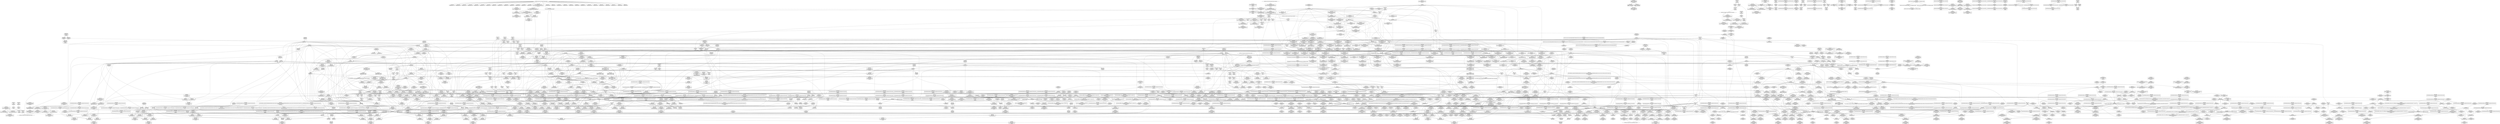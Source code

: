 digraph {
	CE0x494fbf0 [shape=record,shape=Mrecord,label="{CE0x494fbf0|VOIDTB_TE:_CE_40,44_}"]
	CE0x489e9f0 [shape=record,shape=Mrecord,label="{CE0x489e9f0|_ret_i32_%retval.0,_!dbg_!27728|security/selinux/avc.c,775|*SummSource*}"]
	CE0x6530ad0 [shape=record,shape=Mrecord,label="{CE0x6530ad0|selinux_ptrace_access_check:_tmp2|security/selinux/hooks.c,1942|*SummSink*}"]
	CE0x487e2a0 [shape=record,shape=Mrecord,label="{CE0x487e2a0|GLOBAL:_rcu_read_lock|*Constant*|*SummSink*}"]
	CE0x49151a0 [shape=record,shape=Mrecord,label="{CE0x49151a0|_call_void_lockdep_rcu_suspicious(i8*_getelementptr_inbounds_(_25_x_i8_,_25_x_i8_*_.str45,_i32_0,_i32_0),_i32_883,_i8*_getelementptr_inbounds_(_42_x_i8_,_42_x_i8_*_.str46,_i32_0,_i32_0))_#10,_!dbg_!27728|include/linux/rcupdate.h,882|*SummSource*}"]
	CE0x49a4a90 [shape=record,shape=Mrecord,label="{CE0x49a4a90|GLOBAL:___preempt_count|Global_var:__preempt_count|*SummSink*}"]
	CE0x48aeba0 [shape=record,shape=Mrecord,label="{CE0x48aeba0|task_sid:_tmp19|security/selinux/hooks.c,208}"]
	CE0x48e8500 [shape=record,shape=Mrecord,label="{CE0x48e8500|task_sid:_tmp|*SummSink*}"]
	CE0x4971fc0 [shape=record,shape=Mrecord,label="{CE0x4971fc0|GLOBAL:_rcu_read_unlock|*Constant*}"]
	CE0x48f8db0 [shape=record,shape=Mrecord,label="{CE0x48f8db0|i1_true|*Constant*}"]
	CE0x4905180 [shape=record,shape=Mrecord,label="{CE0x4905180|GLOBAL:___preempt_count_add|*Constant*|*SummSink*}"]
	CE0x48e40a0 [shape=record,shape=Mrecord,label="{CE0x48e40a0|GLOBAL:_get_current|*Constant*|*SummSource*}"]
	CE0x4948250 [shape=record,shape=Mrecord,label="{CE0x4948250|_call_void_mcount()_#3|*SummSink*}"]
	CE0x4900970 [shape=record,shape=Mrecord,label="{CE0x4900970|_call_void___preempt_count_add(i32_1)_#10,_!dbg_!27711|include/linux/rcupdate.h,239|*SummSource*}"]
	CE0x48f1930 [shape=record,shape=Mrecord,label="{CE0x48f1930|COLLAPSED:_GCMRE___llvm_gcov_ctr131_internal_global_2_x_i64_zeroinitializer:_elem_0:default:}"]
	"CONST[source:0(mediator),value:0(static)][purpose:{operation}]"
	CE0x48fb500 [shape=record,shape=Mrecord,label="{CE0x48fb500|rcu_read_unlock:_tmp21|include/linux/rcupdate.h,935|*SummSource*}"]
	CE0x48f50b0 [shape=record,shape=Mrecord,label="{CE0x48f50b0|GLOBAL:_current_task|Global_var:current_task|*SummSink*}"]
	CE0x488a440 [shape=record,shape=Mrecord,label="{CE0x488a440|selinux_ptrace_access_check:_child|Function::selinux_ptrace_access_check&Arg::child::|*SummSource*}"]
	CE0x489dfe0 [shape=record,shape=Mrecord,label="{CE0x489dfe0|task_sid:_task|Function::task_sid&Arg::task::}"]
	CE0x48f7e80 [shape=record,shape=Mrecord,label="{CE0x48f7e80|i64*_getelementptr_inbounds_(_11_x_i64_,_11_x_i64_*___llvm_gcov_ctr132,_i64_0,_i64_1)|*Constant*}"]
	CE0x498f800 [shape=record,shape=Mrecord,label="{CE0x498f800|_call_void_asm_addl_$1,_%gs:$0_,_*m,ri,*m,_dirflag_,_fpsr_,_flags_(i32*___preempt_count,_i32_%sub,_i32*___preempt_count)_#3,_!dbg_!27717,_!srcloc_!27718|./arch/x86/include/asm/preempt.h,77|*SummSink*}"]
	CE0x48f7ef0 [shape=record,shape=Mrecord,label="{CE0x48f7ef0|i64*_getelementptr_inbounds_(_11_x_i64_,_11_x_i64_*___llvm_gcov_ctr132,_i64_0,_i64_1)|*Constant*|*SummSource*}"]
	CE0x4933c80 [shape=record,shape=Mrecord,label="{CE0x4933c80|rcu_read_unlock:_land.lhs.true}"]
	CE0x491c930 [shape=record,shape=Mrecord,label="{CE0x491c930|rcu_read_unlock:_tmp14|include/linux/rcupdate.h,933|*SummSource*}"]
	CE0x498e340 [shape=record,shape=Mrecord,label="{CE0x498e340|i64*_getelementptr_inbounds_(_4_x_i64_,_4_x_i64_*___llvm_gcov_ctr128,_i64_0,_i64_0)|*Constant*|*SummSink*}"]
	CE0x48ca660 [shape=record,shape=Mrecord,label="{CE0x48ca660|_call_void_lockdep_rcu_suspicious(i8*_getelementptr_inbounds_(_25_x_i8_,_25_x_i8_*_.str3,_i32_0,_i32_0),_i32_218,_i8*_getelementptr_inbounds_(_45_x_i8_,_45_x_i8_*_.str12,_i32_0,_i32_0))_#10,_!dbg_!27727|security/selinux/hooks.c,218}"]
	CE0x48a06d0 [shape=record,shape=Mrecord,label="{CE0x48a06d0|i64*_getelementptr_inbounds_(_13_x_i64_,_13_x_i64_*___llvm_gcov_ctr126,_i64_0,_i64_1)|*Constant*}"]
	CE0x493f070 [shape=record,shape=Mrecord,label="{CE0x493f070|rcu_read_lock:_do.end|*SummSource*}"]
	CE0x492b590 [shape=record,shape=Mrecord,label="{CE0x492b590|GLOBAL:___llvm_gcov_ctr125|Global_var:__llvm_gcov_ctr125}"]
	CE0x4978d60 [shape=record,shape=Mrecord,label="{CE0x4978d60|rcu_lock_acquire:_tmp2|*SummSink*}"]
	CE0x48fd3c0 [shape=record,shape=Mrecord,label="{CE0x48fd3c0|GLOBAL:___rcu_read_unlock|*Constant*}"]
	CE0x48f2630 [shape=record,shape=Mrecord,label="{CE0x48f2630|task_sid:_land.lhs.true}"]
	CE0x49314a0 [shape=record,shape=Mrecord,label="{CE0x49314a0|rcu_read_unlock:_tmp9|include/linux/rcupdate.h,933|*SummSink*}"]
	CE0x488ba10 [shape=record,shape=Mrecord,label="{CE0x488ba10|task_sid:_land.lhs.true2}"]
	CE0x48cc1f0 [shape=record,shape=Mrecord,label="{CE0x48cc1f0|i64*_getelementptr_inbounds_(_13_x_i64_,_13_x_i64_*___llvm_gcov_ctr126,_i64_0,_i64_8)|*Constant*|*SummSink*}"]
	CE0x4921980 [shape=record,shape=Mrecord,label="{CE0x4921980|rcu_read_lock:_tmp1|*SummSource*}"]
	CE0x493dca0 [shape=record,shape=Mrecord,label="{CE0x493dca0|GLOBAL:_rcu_read_unlock.__warned|Global_var:rcu_read_unlock.__warned|*SummSink*}"]
	CE0x4890390 [shape=record,shape=Mrecord,label="{CE0x4890390|avc_has_perm:_auditdata|Function::avc_has_perm&Arg::auditdata::}"]
	CE0x4918520 [shape=record,shape=Mrecord,label="{CE0x4918520|i32_883|*Constant*}"]
	CE0x4914be0 [shape=record,shape=Mrecord,label="{CE0x4914be0|task_sid:_do.body5}"]
	CE0x499fa30 [shape=record,shape=Mrecord,label="{CE0x499fa30|i64*_getelementptr_inbounds_(_4_x_i64_,_4_x_i64_*___llvm_gcov_ctr135,_i64_0,_i64_2)|*Constant*}"]
	CE0x4947ae0 [shape=record,shape=Mrecord,label="{CE0x4947ae0|rcu_read_unlock:_tmp}"]
	CE0x49039d0 [shape=record,shape=Mrecord,label="{CE0x49039d0|__rcu_read_lock:_tmp6|include/linux/rcupdate.h,240|*SummSink*}"]
	CE0x48951b0 [shape=record,shape=Mrecord,label="{CE0x48951b0|avc_has_perm:_tclass|Function::avc_has_perm&Arg::tclass::}"]
	CE0x4925890 [shape=record,shape=Mrecord,label="{CE0x4925890|rcu_read_unlock:_tmp5|include/linux/rcupdate.h,933|*SummSource*}"]
	CE0x48e7ea0 [shape=record,shape=Mrecord,label="{CE0x48e7ea0|current_sid:_tmp24|security/selinux/hooks.c,220|*SummSource*}"]
	CE0x48ca0e0 [shape=record,shape=Mrecord,label="{CE0x48ca0e0|i8_1|*Constant*}"]
	CE0x48f40b0 [shape=record,shape=Mrecord,label="{CE0x48f40b0|rcu_read_lock:_do.body}"]
	CE0x48b12f0 [shape=record,shape=Mrecord,label="{CE0x48b12f0|i64*_getelementptr_inbounds_(_9_x_i64_,_9_x_i64_*___llvm_gcov_ctr124,_i64_0,_i64_0)|*Constant*|*SummSink*}"]
	CE0x4895300 [shape=record,shape=Mrecord,label="{CE0x4895300|avc_has_perm:_tsid|Function::avc_has_perm&Arg::tsid::|*SummSink*}"]
	CE0x5992280 [shape=record,shape=Mrecord,label="{CE0x5992280|i64_2|*Constant*|*SummSink*}"]
	CE0x4901640 [shape=record,shape=Mrecord,label="{CE0x4901640|current_sid:_security|security/selinux/hooks.c,218}"]
	CE0x493e120 [shape=record,shape=Mrecord,label="{CE0x493e120|__rcu_read_lock:_tmp7|include/linux/rcupdate.h,240|*SummSource*}"]
	CE0x4874a30 [shape=record,shape=Mrecord,label="{CE0x4874a30|selinux_ptrace_access_check:_call|security/selinux/hooks.c,1941}"]
	CE0x49c4600 [shape=record,shape=Mrecord,label="{CE0x49c4600|__preempt_count_sub:_entry|*SummSource*}"]
	CE0x4898a20 [shape=record,shape=Mrecord,label="{CE0x4898a20|selinux_ptrace_access_check:_tmp11|security/selinux/hooks.c,1945|*SummSink*}"]
	CE0x48aac50 [shape=record,shape=Mrecord,label="{CE0x48aac50|_call_void_mcount()_#3|*SummSource*}"]
	CE0x4889e00 [shape=record,shape=Mrecord,label="{CE0x4889e00|i32_1|*Constant*|*SummSink*}"]
	CE0x4914670 [shape=record,shape=Mrecord,label="{CE0x4914670|_call_void_asm_sideeffect_,_memory_,_dirflag_,_fpsr_,_flags_()_#3,_!dbg_!27714,_!srcloc_!27715|include/linux/rcupdate.h,239|*SummSink*}"]
	CE0x4932b30 [shape=record,shape=Mrecord,label="{CE0x4932b30|i64*_getelementptr_inbounds_(_4_x_i64_,_4_x_i64_*___llvm_gcov_ctr130,_i64_0,_i64_2)|*Constant*}"]
	CE0x4896a40 [shape=record,shape=Mrecord,label="{CE0x4896a40|GLOBAL:_cap_ptrace_access_check|*Constant*|*SummSource*}"]
	CE0x48fb570 [shape=record,shape=Mrecord,label="{CE0x48fb570|rcu_read_unlock:_tmp21|include/linux/rcupdate.h,935|*SummSink*}"]
	CE0x48f0bf0 [shape=record,shape=Mrecord,label="{CE0x48f0bf0|i64*_getelementptr_inbounds_(_2_x_i64_,_2_x_i64_*___llvm_gcov_ctr98,_i64_0,_i64_0)|*Constant*|*SummSink*}"]
	CE0x48fc2b0 [shape=record,shape=Mrecord,label="{CE0x48fc2b0|_call_void_rcu_lock_release(%struct.lockdep_map*_rcu_lock_map)_#10,_!dbg_!27733|include/linux/rcupdate.h,935|*SummSink*}"]
	CE0x49500c0 [shape=record,shape=Mrecord,label="{CE0x49500c0|VOIDTB_TE:_CE_80,88_}"]
	CE0x48e4430 [shape=record,shape=Mrecord,label="{CE0x48e4430|get_current:_entry|*SummSource*}"]
	CE0x49c4300 [shape=record,shape=Mrecord,label="{CE0x49c4300|GLOBAL:___preempt_count_sub|*Constant*|*SummSource*}"]
	CE0x4917c70 [shape=record,shape=Mrecord,label="{CE0x4917c70|i8*_getelementptr_inbounds_(_25_x_i8_,_25_x_i8_*_.str45,_i32_0,_i32_0)|*Constant*}"]
	CE0x494b2d0 [shape=record,shape=Mrecord,label="{CE0x494b2d0|current_sid:_tmp13|security/selinux/hooks.c,218}"]
	CE0x492c680 [shape=record,shape=Mrecord,label="{CE0x492c680|task_sid:_tmp20|security/selinux/hooks.c,208}"]
	CE0x494c4d0 [shape=record,shape=Mrecord,label="{CE0x494c4d0|_call_void_rcu_lock_acquire(%struct.lockdep_map*_rcu_lock_map)_#10,_!dbg_!27711|include/linux/rcupdate.h,881}"]
	CE0x4884700 [shape=record,shape=Mrecord,label="{CE0x4884700|_ret_i32_%call2,_!dbg_!27718|security/selinux/hooks.c,1544|*SummSource*}"]
	CE0x49b4790 [shape=record,shape=Mrecord,label="{CE0x49b4790|i64_1|*Constant*}"]
	CE0x48f9f30 [shape=record,shape=Mrecord,label="{CE0x48f9f30|task_sid:_tmp13|security/selinux/hooks.c,208|*SummSource*}"]
	CE0x49aebc0 [shape=record,shape=Mrecord,label="{CE0x49aebc0|_ret_void,_!dbg_!27720|./arch/x86/include/asm/preempt.h,78|*SummSource*}"]
	CE0x48cf8c0 [shape=record,shape=Mrecord,label="{CE0x48cf8c0|task_sid:_real_cred|security/selinux/hooks.c,208|*SummSource*}"]
	CE0x48ef010 [shape=record,shape=Mrecord,label="{CE0x48ef010|task_sid:_tmp12|security/selinux/hooks.c,208|*SummSink*}"]
	CE0x4991910 [shape=record,shape=Mrecord,label="{CE0x4991910|GLOBAL:_lock_release|*Constant*}"]
	CE0x48af120 [shape=record,shape=Mrecord,label="{CE0x48af120|current_has_perm:_tmp1}"]
	CE0x487e6d0 [shape=record,shape=Mrecord,label="{CE0x487e6d0|i32_0|*Constant*}"]
	CE0x48e3360 [shape=record,shape=Mrecord,label="{CE0x48e3360|GLOBAL:_rcu_read_unlock|*Constant*|*SummSink*}"]
	CE0x489fab0 [shape=record,shape=Mrecord,label="{CE0x489fab0|selinux_ptrace_access_check:_tmp14|security/selinux/hooks.c,1951|*SummSource*}"]
	CE0x48fcbb0 [shape=record,shape=Mrecord,label="{CE0x48fcbb0|rcu_lock_release:_entry}"]
	CE0x4930520 [shape=record,shape=Mrecord,label="{CE0x4930520|rcu_read_unlock:_tmp20|include/linux/rcupdate.h,933|*SummSource*}"]
	CE0x4971a30 [shape=record,shape=Mrecord,label="{CE0x4971a30|task_sid:_tmp2}"]
	CE0x49a5420 [shape=record,shape=Mrecord,label="{CE0x49a5420|_call_void_mcount()_#3}"]
	CE0x48a31b0 [shape=record,shape=Mrecord,label="{CE0x48a31b0|__rcu_read_unlock:_tmp1|*SummSink*}"]
	CE0x489e980 [shape=record,shape=Mrecord,label="{CE0x489e980|i64*_getelementptr_inbounds_(_9_x_i64_,_9_x_i64_*___llvm_gcov_ctr124,_i64_0,_i64_7)|*Constant*}"]
	CE0x489db90 [shape=record,shape=Mrecord,label="{CE0x489db90|GLOBAL:_task_sid|*Constant*|*SummSink*}"]
	CE0x4935430 [shape=record,shape=Mrecord,label="{CE0x4935430|rcu_read_lock:_tmp5|include/linux/rcupdate.h,882|*SummSource*}"]
	CE0x490f230 [shape=record,shape=Mrecord,label="{CE0x490f230|__rcu_read_unlock:_tmp7|include/linux/rcupdate.h,245|*SummSink*}"]
	CE0x48e68e0 [shape=record,shape=Mrecord,label="{CE0x48e68e0|current_sid:_tmp23|security/selinux/hooks.c,218|*SummSource*}"]
	CE0x4908950 [shape=record,shape=Mrecord,label="{CE0x4908950|_call_void_asm_sideeffect_,_memory_,_dirflag_,_fpsr_,_flags_()_#3,_!dbg_!27711,_!srcloc_!27714|include/linux/rcupdate.h,244|*SummSource*}"]
	CE0x48ecf00 [shape=record,shape=Mrecord,label="{CE0x48ecf00|avc_has_perm:_requested|Function::avc_has_perm&Arg::requested::}"]
	CE0x48f4e40 [shape=record,shape=Mrecord,label="{CE0x48f4e40|task_sid:_tmp10|security/selinux/hooks.c,208|*SummSink*}"]
	CE0x493fb00 [shape=record,shape=Mrecord,label="{CE0x493fb00|i32_208|*Constant*}"]
	CE0x5992210 [shape=record,shape=Mrecord,label="{CE0x5992210|i64_2|*Constant*}"]
	CE0x4879ca0 [shape=record,shape=Mrecord,label="{CE0x4879ca0|selinux_ptrace_access_check:_tmp4|security/selinux/hooks.c,1942|*SummSource*}"]
	CE0x4978440 [shape=record,shape=Mrecord,label="{CE0x4978440|task_sid:_call|security/selinux/hooks.c,208}"]
	CE0x48e9cd0 [shape=record,shape=Mrecord,label="{CE0x48e9cd0|_ret_i32_%call7,_!dbg_!27749|security/selinux/hooks.c,210}"]
	CE0x494a380 [shape=record,shape=Mrecord,label="{CE0x494a380|current_sid:_tmp14|security/selinux/hooks.c,218}"]
	CE0x4930e20 [shape=record,shape=Mrecord,label="{CE0x4930e20|rcu_lock_release:_tmp2|*SummSource*}"]
	CE0x48e0c10 [shape=record,shape=Mrecord,label="{CE0x48e0c10|rcu_read_unlock:_entry|*SummSink*}"]
	CE0x494e880 [shape=record,shape=Mrecord,label="{CE0x494e880|rcu_read_lock:_tmp12|include/linux/rcupdate.h,882}"]
	CE0x498e560 [shape=record,shape=Mrecord,label="{CE0x498e560|__rcu_read_unlock:_tmp3}"]
	CE0x48b7d60 [shape=record,shape=Mrecord,label="{CE0x48b7d60|selinux_ptrace_access_check:_tmp6|security/selinux/hooks.c,1943|*SummSource*}"]
	CE0x488cc80 [shape=record,shape=Mrecord,label="{CE0x488cc80|task_sid:_do.body}"]
	CE0x49777e0 [shape=record,shape=Mrecord,label="{CE0x49777e0|i64*_getelementptr_inbounds_(_13_x_i64_,_13_x_i64_*___llvm_gcov_ctr126,_i64_0,_i64_11)|*Constant*}"]
	CE0x488ae00 [shape=record,shape=Mrecord,label="{CE0x488ae00|_ret_i32_%call7,_!dbg_!27749|security/selinux/hooks.c,210}"]
	CE0x48954a0 [shape=record,shape=Mrecord,label="{CE0x48954a0|i16_6|*Constant*}"]
	CE0x4949e60 [shape=record,shape=Mrecord,label="{CE0x4949e60|_ret_void,_!dbg_!27719|./arch/x86/include/asm/preempt.h,73}"]
	CE0x48d6670 [shape=record,shape=Mrecord,label="{CE0x48d6670|task_sid:_tmp10|security/selinux/hooks.c,208}"]
	CE0x49159b0 [shape=record,shape=Mrecord,label="{CE0x49159b0|i8*_getelementptr_inbounds_(_42_x_i8_,_42_x_i8_*_.str46,_i32_0,_i32_0)|*Constant*|*SummSource*}"]
	CE0x48fec10 [shape=record,shape=Mrecord,label="{CE0x48fec10|current_sid:_do.body}"]
	CE0x48d9500 [shape=record,shape=Mrecord,label="{CE0x48d9500|task_sid:_tmp22|security/selinux/hooks.c,208|*SummSource*}"]
	CE0x48ec4b0 [shape=record,shape=Mrecord,label="{CE0x48ec4b0|i16_2|*Constant*}"]
	CE0x494c9a0 [shape=record,shape=Mrecord,label="{CE0x494c9a0|__preempt_count_add:_entry|*SummSource*}"]
	CE0x48a1ef0 [shape=record,shape=Mrecord,label="{CE0x48a1ef0|current_sid:_tmp13|security/selinux/hooks.c,218}"]
	CE0x49bb690 [shape=record,shape=Mrecord,label="{CE0x49bb690|i64_1|*Constant*}"]
	CE0x4973a70 [shape=record,shape=Mrecord,label="{CE0x4973a70|task_sid:_call7|security/selinux/hooks.c,208}"]
	CE0x49db250 [shape=record,shape=Mrecord,label="{CE0x49db250|i64*_getelementptr_inbounds_(_4_x_i64_,_4_x_i64_*___llvm_gcov_ctr135,_i64_0,_i64_0)|*Constant*}"]
	CE0x4895ee0 [shape=record,shape=Mrecord,label="{CE0x4895ee0|current_sid:_if.end|*SummSource*}"]
	CE0x4902670 [shape=record,shape=Mrecord,label="{CE0x4902670|current_sid:_tmp23|security/selinux/hooks.c,218}"]
	CE0x48e2120 [shape=record,shape=Mrecord,label="{CE0x48e2120|__rcu_read_lock:_tmp3|*SummSink*}"]
	CE0x499f830 [shape=record,shape=Mrecord,label="{CE0x499f830|__preempt_count_add:_tmp4|./arch/x86/include/asm/preempt.h,72|*SummSink*}"]
	CE0x4936b20 [shape=record,shape=Mrecord,label="{CE0x4936b20|rcu_read_lock:_bb}"]
	CE0x4904250 [shape=record,shape=Mrecord,label="{CE0x4904250|_call_void_lockdep_rcu_suspicious(i8*_getelementptr_inbounds_(_25_x_i8_,_25_x_i8_*_.str3,_i32_0,_i32_0),_i32_208,_i8*_getelementptr_inbounds_(_41_x_i8_,_41_x_i8_*_.str44,_i32_0,_i32_0))_#10,_!dbg_!27732|security/selinux/hooks.c,208}"]
	CE0x494df60 [shape=record,shape=Mrecord,label="{CE0x494df60|rcu_read_lock:_tmp10|include/linux/rcupdate.h,882|*SummSource*}"]
	CE0x4897450 [shape=record,shape=Mrecord,label="{CE0x4897450|task_sid:_tobool4|security/selinux/hooks.c,208}"]
	CE0x48d7a80 [shape=record,shape=Mrecord,label="{CE0x48d7a80|i32_208|*Constant*}"]
	CE0x48d09b0 [shape=record,shape=Mrecord,label="{CE0x48d09b0|task_sid:_tmp17|security/selinux/hooks.c,208|*SummSource*}"]
	CE0x48f9dd0 [shape=record,shape=Mrecord,label="{CE0x48f9dd0|task_sid:_tmp13|security/selinux/hooks.c,208}"]
	CE0x4906ce0 [shape=record,shape=Mrecord,label="{CE0x4906ce0|__preempt_count_add:_tmp5|./arch/x86/include/asm/preempt.h,72|*SummSource*}"]
	CE0x49cf2e0 [shape=record,shape=Mrecord,label="{CE0x49cf2e0|_call_void_mcount()_#3|*SummSource*}"]
	CE0x49a6220 [shape=record,shape=Mrecord,label="{CE0x49a6220|i64*_getelementptr_inbounds_(_4_x_i64_,_4_x_i64_*___llvm_gcov_ctr130,_i64_0,_i64_0)|*Constant*|*SummSource*}"]
	CE0x48d0420 [shape=record,shape=Mrecord,label="{CE0x48d0420|i1_true|*Constant*|*SummSource*}"]
	CE0x4975fb0 [shape=record,shape=Mrecord,label="{CE0x4975fb0|__rcu_read_lock:_tmp|*SummSink*}"]
	CE0x4934020 [shape=record,shape=Mrecord,label="{CE0x4934020|current_sid:_tmp20|security/selinux/hooks.c,218}"]
	CE0x48d7cd0 [shape=record,shape=Mrecord,label="{CE0x48d7cd0|i32_208|*Constant*|*SummSource*}"]
	CE0x4946070 [shape=record,shape=Mrecord,label="{CE0x4946070|current_sid:_call4|security/selinux/hooks.c,218}"]
	CE0x4894fd0 [shape=record,shape=Mrecord,label="{CE0x4894fd0|i32_0|*Constant*|*SummSink*}"]
	CE0x48eda60 [shape=record,shape=Mrecord,label="{CE0x48eda60|task_sid:_tmp16|security/selinux/hooks.c,208|*SummSink*}"]
	CE0x48ed7d0 [shape=record,shape=Mrecord,label="{CE0x48ed7d0|task_sid:_tmp16|security/selinux/hooks.c,208}"]
	CE0x48cc900 [shape=record,shape=Mrecord,label="{CE0x48cc900|current_sid:_tmp12|security/selinux/hooks.c,218|*SummSource*}"]
	CE0x48a3140 [shape=record,shape=Mrecord,label="{CE0x48a3140|__rcu_read_unlock:_tmp|*SummSink*}"]
	CE0x48d9c60 [shape=record,shape=Mrecord,label="{CE0x48d9c60|task_sid:_tmp22|security/selinux/hooks.c,208}"]
	CE0x48ee3a0 [shape=record,shape=Mrecord,label="{CE0x48ee3a0|rcu_read_unlock:_land.lhs.true2|*SummSource*}"]
	CE0x4881410 [shape=record,shape=Mrecord,label="{CE0x4881410|_ret_i32_%call7,_!dbg_!27749|security/selinux/hooks.c,210|*SummSource*}"]
	CE0x49b0940 [shape=record,shape=Mrecord,label="{CE0x49b0940|i64*_getelementptr_inbounds_(_4_x_i64_,_4_x_i64_*___llvm_gcov_ctr133,_i64_0,_i64_2)|*Constant*|*SummSource*}"]
	CE0x48843e0 [shape=record,shape=Mrecord,label="{CE0x48843e0|current_has_perm:_perms|Function::current_has_perm&Arg::perms::}"]
	CE0x4890f70 [shape=record,shape=Mrecord,label="{CE0x4890f70|i32_218|*Constant*|*SummSource*}"]
	CE0x48e59b0 [shape=record,shape=Mrecord,label="{CE0x48e59b0|i32_22|*Constant*|*SummSource*}"]
	CE0x491c490 [shape=record,shape=Mrecord,label="{CE0x491c490|rcu_read_lock:_call3|include/linux/rcupdate.h,882|*SummSink*}"]
	CE0x4978120 [shape=record,shape=Mrecord,label="{CE0x4978120|task_sid:_tmp10|security/selinux/hooks.c,208}"]
	CE0x49cd5a0 [shape=record,shape=Mrecord,label="{CE0x49cd5a0|__preempt_count_sub:_tmp5|./arch/x86/include/asm/preempt.h,77|*SummSink*}"]
	CE0x4927640 [shape=record,shape=Mrecord,label="{CE0x4927640|i64*_getelementptr_inbounds_(_11_x_i64_,_11_x_i64_*___llvm_gcov_ctr132,_i64_0,_i64_8)|*Constant*|*SummSink*}"]
	CE0x48a36e0 [shape=record,shape=Mrecord,label="{CE0x48a36e0|i64*_getelementptr_inbounds_(_4_x_i64_,_4_x_i64_*___llvm_gcov_ctr134,_i64_0,_i64_1)|*Constant*|*SummSource*}"]
	CE0x48826b0 [shape=record,shape=Mrecord,label="{CE0x48826b0|selinux_ptrace_access_check:_if.end|*SummSink*}"]
	CE0x4929d90 [shape=record,shape=Mrecord,label="{CE0x4929d90|__rcu_read_unlock:_tmp2|*SummSource*}"]
	CE0x49ad4b0 [shape=record,shape=Mrecord,label="{CE0x49ad4b0|i64*_getelementptr_inbounds_(_4_x_i64_,_4_x_i64_*___llvm_gcov_ctr133,_i64_0,_i64_3)|*Constant*|*SummSink*}"]
	CE0x48eb490 [shape=record,shape=Mrecord,label="{CE0x48eb490|avc_has_perm:_entry}"]
	CE0x49af9e0 [shape=record,shape=Mrecord,label="{CE0x49af9e0|rcu_lock_release:_tmp3|*SummSource*}"]
	CE0x48e4790 [shape=record,shape=Mrecord,label="{CE0x48e4790|_ret_%struct.task_struct*_%tmp4,_!dbg_!27714|./arch/x86/include/asm/current.h,14}"]
	CE0x4887780 [shape=record,shape=Mrecord,label="{CE0x4887780|GLOBAL:_current_sid|*Constant*}"]
	CE0x48fd4b0 [shape=record,shape=Mrecord,label="{CE0x48fd4b0|_ret_void,_!dbg_!27717|include/linux/rcupdate.h,424}"]
	CE0x48b3500 [shape=record,shape=Mrecord,label="{CE0x48b3500|selinux_ptrace_access_check:_tmp5|security/selinux/hooks.c,1942|*SummSource*}"]
	CE0x4886850 [shape=record,shape=Mrecord,label="{CE0x4886850|current_sid:_if.then|*SummSource*}"]
	CE0x4947270 [shape=record,shape=Mrecord,label="{CE0x4947270|rcu_read_unlock:_tmp2}"]
	"CONST[source:2(external),value:0(static)][purpose:{operation}]"
	CE0x48f0b60 [shape=record,shape=Mrecord,label="{CE0x48f0b60|get_current:_bb|*SummSink*}"]
	CE0x48a6b10 [shape=record,shape=Mrecord,label="{CE0x48a6b10|_call_void_rcu_read_unlock()_#10,_!dbg_!27748|security/selinux/hooks.c,209|*SummSink*}"]
	CE0x48fa400 [shape=record,shape=Mrecord,label="{CE0x48fa400|rcu_read_lock:_tmp3|*SummSource*}"]
	CE0x4949d90 [shape=record,shape=Mrecord,label="{CE0x4949d90|i32_1|*Constant*}"]
	CE0x48d96c0 [shape=record,shape=Mrecord,label="{CE0x48d96c0|task_sid:_tmp21|security/selinux/hooks.c,208}"]
	CE0x48ef460 [shape=record,shape=Mrecord,label="{CE0x48ef460|_call_void_mcount()_#3|*SummSource*}"]
	CE0x48948f0 [shape=record,shape=Mrecord,label="{CE0x48948f0|current_sid:_call|security/selinux/hooks.c,218|*SummSource*}"]
	CE0x4926550 [shape=record,shape=Mrecord,label="{CE0x4926550|rcu_read_lock:_tmp6|include/linux/rcupdate.h,882|*SummSource*}"]
	CE0x48a1830 [shape=record,shape=Mrecord,label="{CE0x48a1830|task_sid:_tmp11|security/selinux/hooks.c,208}"]
	CE0x49a55c0 [shape=record,shape=Mrecord,label="{CE0x49a55c0|_call_void_mcount()_#3|*SummSink*}"]
	CE0x4908430 [shape=record,shape=Mrecord,label="{CE0x4908430|rcu_lock_acquire:_tmp4|include/linux/rcupdate.h,418|*SummSource*}"]
	CE0x49117a0 [shape=record,shape=Mrecord,label="{CE0x49117a0|task_sid:_do.body}"]
	CE0x4889020 [shape=record,shape=Mrecord,label="{CE0x4889020|current_has_perm:_entry}"]
	CE0x493e3c0 [shape=record,shape=Mrecord,label="{CE0x493e3c0|rcu_read_unlock:_call3|include/linux/rcupdate.h,933}"]
	CE0x49b6150 [shape=record,shape=Mrecord,label="{CE0x49b6150|__rcu_read_unlock:_tmp}"]
	CE0x4936e50 [shape=record,shape=Mrecord,label="{CE0x4936e50|GLOBAL:_rcu_lock_acquire|*Constant*|*SummSource*}"]
	CE0x48e13b0 [shape=record,shape=Mrecord,label="{CE0x48e13b0|current_has_perm:_bb}"]
	CE0x4910aa0 [shape=record,shape=Mrecord,label="{CE0x4910aa0|rcu_lock_acquire:___here|*SummSink*}"]
	CE0x48ae110 [shape=record,shape=Mrecord,label="{CE0x48ae110|i64*_getelementptr_inbounds_(_13_x_i64_,_13_x_i64_*___llvm_gcov_ctr126,_i64_0,_i64_8)|*Constant*|*SummSource*}"]
	CE0x490ee30 [shape=record,shape=Mrecord,label="{CE0x490ee30|__rcu_read_unlock:_tmp6|include/linux/rcupdate.h,245}"]
	CE0x4978070 [shape=record,shape=Mrecord,label="{CE0x4978070|__rcu_read_unlock:_tmp5|include/linux/rcupdate.h,244|*SummSource*}"]
	CE0x48e03f0 [shape=record,shape=Mrecord,label="{CE0x48e03f0|cred_sid:_cred|Function::cred_sid&Arg::cred::|*SummSink*}"]
	CE0x491c8c0 [shape=record,shape=Mrecord,label="{CE0x491c8c0|i64_7|*Constant*}"]
	CE0x492ff70 [shape=record,shape=Mrecord,label="{CE0x492ff70|rcu_read_unlock:_tmp19|include/linux/rcupdate.h,933|*SummSource*}"]
	CE0x49239d0 [shape=record,shape=Mrecord,label="{CE0x49239d0|rcu_read_unlock:_tmp1}"]
	CE0x4890de0 [shape=record,shape=Mrecord,label="{CE0x4890de0|GLOBAL:_lockdep_rcu_suspicious|*Constant*|*SummSource*}"]
	CE0x4906700 [shape=record,shape=Mrecord,label="{CE0x4906700|rcu_lock_release:_indirectgoto}"]
	CE0x4920730 [shape=record,shape=Mrecord,label="{CE0x4920730|rcu_read_lock:_land.lhs.true2|*SummSource*}"]
	CE0x6530a60 [shape=record,shape=Mrecord,label="{CE0x6530a60|GLOBAL:___llvm_gcov_ctr124|Global_var:__llvm_gcov_ctr124}"]
	CE0x4992de0 [shape=record,shape=Mrecord,label="{CE0x4992de0|__preempt_count_sub:_bb|*SummSink*}"]
	CE0x48849d0 [shape=record,shape=Mrecord,label="{CE0x48849d0|i64*_getelementptr_inbounds_(_9_x_i64_,_9_x_i64_*___llvm_gcov_ctr124,_i64_0,_i64_8)|*Constant*|*SummSink*}"]
	CE0x49255b0 [shape=record,shape=Mrecord,label="{CE0x49255b0|GLOBAL:___llvm_gcov_ctr132|Global_var:__llvm_gcov_ctr132|*SummSink*}"]
	CE0x492eb00 [shape=record,shape=Mrecord,label="{CE0x492eb00|i32_934|*Constant*|*SummSource*}"]
	CE0x48f8690 [shape=record,shape=Mrecord,label="{CE0x48f8690|rcu_read_unlock:_do.body}"]
	CE0x489e790 [shape=record,shape=Mrecord,label="{CE0x489e790|avc_has_perm:_auditdata|Function::avc_has_perm&Arg::auditdata::|*SummSink*}"]
	CE0x487f270 [shape=record,shape=Mrecord,label="{CE0x487f270|2472:_%struct.cred*,_:_CRE:_elem_0:default:}"]
	CE0x48a52f0 [shape=record,shape=Mrecord,label="{CE0x48a52f0|task_sid:_tmp24|security/selinux/hooks.c,208}"]
	CE0x4923320 [shape=record,shape=Mrecord,label="{CE0x4923320|GLOBAL:___llvm_gcov_ctr132|Global_var:__llvm_gcov_ctr132|*SummSource*}"]
	CE0x49a1490 [shape=record,shape=Mrecord,label="{CE0x49a1490|__preempt_count_add:_tmp1|*SummSource*}"]
	CE0x49495e0 [shape=record,shape=Mrecord,label="{CE0x49495e0|current_sid:_tmp10|security/selinux/hooks.c,218}"]
	CE0x4873bb0 [shape=record,shape=Mrecord,label="{CE0x4873bb0|current_has_perm:_entry|*SummSource*}"]
	CE0x48a0a20 [shape=record,shape=Mrecord,label="{CE0x48a0a20|current_sid:_tmp7|security/selinux/hooks.c,218|*SummSource*}"]
	CE0x49494d0 [shape=record,shape=Mrecord,label="{CE0x49494d0|current_sid:_tmp9|security/selinux/hooks.c,218}"]
	CE0x48a6c90 [shape=record,shape=Mrecord,label="{CE0x48a6c90|task_sid:_tmp27|security/selinux/hooks.c,208}"]
	CE0x49763b0 [shape=record,shape=Mrecord,label="{CE0x49763b0|_call_void_mcount()_#3}"]
	CE0x48e1130 [shape=record,shape=Mrecord,label="{CE0x48e1130|_ret_void,_!dbg_!27735|include/linux/rcupdate.h,938}"]
	CE0x48d2ad0 [shape=record,shape=Mrecord,label="{CE0x48d2ad0|current_has_perm:_tmp}"]
	CE0x491adc0 [shape=record,shape=Mrecord,label="{CE0x491adc0|i64_4|*Constant*}"]
	CE0x48aaa80 [shape=record,shape=Mrecord,label="{CE0x48aaa80|get_current:_tmp1}"]
	CE0x4976530 [shape=record,shape=Mrecord,label="{CE0x4976530|i64*_getelementptr_inbounds_(_4_x_i64_,_4_x_i64_*___llvm_gcov_ctr128,_i64_0,_i64_2)|*Constant*|*SummSource*}"]
	CE0x492eb90 [shape=record,shape=Mrecord,label="{CE0x492eb90|i32_934|*Constant*|*SummSink*}"]
	CE0x48af080 [shape=record,shape=Mrecord,label="{CE0x48af080|_call_void_lockdep_rcu_suspicious(i8*_getelementptr_inbounds_(_25_x_i8_,_25_x_i8_*_.str3,_i32_0,_i32_0),_i32_208,_i8*_getelementptr_inbounds_(_41_x_i8_,_41_x_i8_*_.str44,_i32_0,_i32_0))_#10,_!dbg_!27732|security/selinux/hooks.c,208}"]
	CE0x487c4a0 [shape=record,shape=Mrecord,label="{CE0x487c4a0|COLLAPSED:_GCMRE___llvm_gcov_ctr124_internal_global_9_x_i64_zeroinitializer:_elem_0:default:}"]
	CE0x49c4290 [shape=record,shape=Mrecord,label="{CE0x49c4290|GLOBAL:___preempt_count_sub|*Constant*|*SummSink*}"]
	CE0x4897da0 [shape=record,shape=Mrecord,label="{CE0x4897da0|selinux_ptrace_access_check:_call5|security/selinux/hooks.c,1948|*SummSource*}"]
	CE0x48e1240 [shape=record,shape=Mrecord,label="{CE0x48e1240|_ret_void,_!dbg_!27735|include/linux/rcupdate.h,938|*SummSource*}"]
	CE0x494eb20 [shape=record,shape=Mrecord,label="{CE0x494eb20|rcu_read_lock:_tmp12|include/linux/rcupdate.h,882|*SummSink*}"]
	CE0x49b5170 [shape=record,shape=Mrecord,label="{CE0x49b5170|__preempt_count_sub:_tmp}"]
	CE0x48a48c0 [shape=record,shape=Mrecord,label="{CE0x48a48c0|i64*_getelementptr_inbounds_(_4_x_i64_,_4_x_i64_*___llvm_gcov_ctr135,_i64_0,_i64_2)|*Constant*|*SummSource*}"]
	CE0x48d5670 [shape=record,shape=Mrecord,label="{CE0x48d5670|task_sid:_do.body5|*SummSource*}"]
	CE0x49c22a0 [shape=record,shape=Mrecord,label="{CE0x49c22a0|__preempt_count_sub:_tmp4|./arch/x86/include/asm/preempt.h,77|*SummSource*}"]
	CE0x4883f70 [shape=record,shape=Mrecord,label="{CE0x4883f70|current_sid:_entry}"]
	CE0x487de10 [shape=record,shape=Mrecord,label="{CE0x487de10|i64_4|*Constant*|*SummSource*}"]
	CE0x4884b30 [shape=record,shape=Mrecord,label="{CE0x4884b30|selinux_ptrace_access_check:_retval.0|*SummSource*}"]
	CE0x4929e00 [shape=record,shape=Mrecord,label="{CE0x4929e00|__rcu_read_unlock:_tmp2|*SummSink*}"]
	CE0x494f930 [shape=record,shape=Mrecord,label="{CE0x494f930|VOIDTB_TE:_CE_24,28_}"]
	CE0x48a93e0 [shape=record,shape=Mrecord,label="{CE0x48a93e0|current_sid:_call|security/selinux/hooks.c,218|*SummSink*}"]
	CE0x4991f30 [shape=record,shape=Mrecord,label="{CE0x4991f30|GLOBAL:_lock_release|*Constant*|*SummSource*}"]
	CE0x48aabb0 [shape=record,shape=Mrecord,label="{CE0x48aabb0|_call_void_mcount()_#3}"]
	CE0x48b7bf0 [shape=record,shape=Mrecord,label="{CE0x48b7bf0|selinux_ptrace_access_check:_tmp6|security/selinux/hooks.c,1943}"]
	CE0x4972700 [shape=record,shape=Mrecord,label="{CE0x4972700|task_sid:_tmp27|security/selinux/hooks.c,208}"]
	CE0x4897050 [shape=record,shape=Mrecord,label="{CE0x4897050|avc_has_perm:_ssid|Function::avc_has_perm&Arg::ssid::|*SummSource*}"]
	CE0x49b51e0 [shape=record,shape=Mrecord,label="{CE0x49b51e0|COLLAPSED:_GCMRE___llvm_gcov_ctr135_internal_global_4_x_i64_zeroinitializer:_elem_0:default:}"]
	CE0x48f8e90 [shape=record,shape=Mrecord,label="{CE0x48f8e90|i64*_getelementptr_inbounds_(_11_x_i64_,_11_x_i64_*___llvm_gcov_ctr125,_i64_0,_i64_8)|*Constant*}"]
	CE0x489fa40 [shape=record,shape=Mrecord,label="{CE0x489fa40|selinux_ptrace_access_check:_tmp14|security/selinux/hooks.c,1951}"]
	CE0x48caa60 [shape=record,shape=Mrecord,label="{CE0x48caa60|get_current:_tmp4|./arch/x86/include/asm/current.h,14|*SummSink*}"]
	CE0x4921650 [shape=record,shape=Mrecord,label="{CE0x4921650|i64*_getelementptr_inbounds_(_11_x_i64_,_11_x_i64_*___llvm_gcov_ctr125,_i64_0,_i64_1)|*Constant*}"]
	CE0x4931610 [shape=record,shape=Mrecord,label="{CE0x4931610|rcu_read_unlock:_tmp10|include/linux/rcupdate.h,933|*SummSink*}"]
	CE0x49a87f0 [shape=record,shape=Mrecord,label="{CE0x49a87f0|__preempt_count_sub:_tmp6|./arch/x86/include/asm/preempt.h,78}"]
	CE0x48a1570 [shape=record,shape=Mrecord,label="{CE0x48a1570|current_sid:_tmp14|security/selinux/hooks.c,218|*SummSource*}"]
	CE0x4944fa0 [shape=record,shape=Mrecord,label="{CE0x4944fa0|rcu_read_unlock:_call|include/linux/rcupdate.h,933}"]
	CE0x48d6c50 [shape=record,shape=Mrecord,label="{CE0x48d6c50|i8*_getelementptr_inbounds_(_45_x_i8_,_45_x_i8_*_.str12,_i32_0,_i32_0)|*Constant*|*SummSource*}"]
	CE0x492a110 [shape=record,shape=Mrecord,label="{CE0x492a110|GLOBAL:___llvm_gcov_ctr132|Global_var:__llvm_gcov_ctr132}"]
	CE0x48a8bc0 [shape=record,shape=Mrecord,label="{CE0x48a8bc0|current_sid:_tmp5|security/selinux/hooks.c,218}"]
	CE0x48cfcf0 [shape=record,shape=Mrecord,label="{CE0x48cfcf0|_call_void_mcount()_#3|*SummSource*}"]
	CE0x49080e0 [shape=record,shape=Mrecord,label="{CE0x49080e0|task_sid:_real_cred|security/selinux/hooks.c,208}"]
	CE0x4923e50 [shape=record,shape=Mrecord,label="{CE0x4923e50|i64*_getelementptr_inbounds_(_11_x_i64_,_11_x_i64_*___llvm_gcov_ctr127,_i64_0,_i64_0)|*Constant*|*SummSink*}"]
	CE0x48f36c0 [shape=record,shape=Mrecord,label="{CE0x48f36c0|task_sid:_if.then|*SummSink*}"]
	CE0x48f4860 [shape=record,shape=Mrecord,label="{CE0x48f4860|i64*_getelementptr_inbounds_(_2_x_i64_,_2_x_i64_*___llvm_gcov_ctr131,_i64_0,_i64_1)|*Constant*|*SummSink*}"]
	CE0x492ac30 [shape=record,shape=Mrecord,label="{CE0x492ac30|rcu_read_unlock:_tmp13|include/linux/rcupdate.h,933|*SummSink*}"]
	CE0x493eb70 [shape=record,shape=Mrecord,label="{CE0x493eb70|task_sid:_tmp12|security/selinux/hooks.c,208}"]
	CE0x4890fe0 [shape=record,shape=Mrecord,label="{CE0x4890fe0|i32_218|*Constant*}"]
	CE0x494b070 [shape=record,shape=Mrecord,label="{CE0x494b070|i64*_getelementptr_inbounds_(_11_x_i64_,_11_x_i64_*___llvm_gcov_ctr132,_i64_0,_i64_0)|*Constant*}"]
	CE0x48ee460 [shape=record,shape=Mrecord,label="{CE0x48ee460|rcu_read_unlock:_land.lhs.true2|*SummSink*}"]
	CE0x4943990 [shape=record,shape=Mrecord,label="{CE0x4943990|COLLAPSED:_GCMRE___llvm_gcov_ctr98_internal_global_2_x_i64_zeroinitializer:_elem_0:default:}"]
	CE0x48ef6a0 [shape=record,shape=Mrecord,label="{CE0x48ef6a0|i64*_getelementptr_inbounds_(_11_x_i64_,_11_x_i64_*___llvm_gcov_ctr127,_i64_0,_i64_1)|*Constant*|*SummSource*}"]
	CE0x48969d0 [shape=record,shape=Mrecord,label="{CE0x48969d0|GLOBAL:_cap_ptrace_access_check|*Constant*|*SummSink*}"]
	CE0x48867e0 [shape=record,shape=Mrecord,label="{CE0x48867e0|current_sid:_if.then}"]
	CE0x491e610 [shape=record,shape=Mrecord,label="{CE0x491e610|rcu_read_lock:_tmp16|include/linux/rcupdate.h,882|*SummSink*}"]
	CE0x4898dc0 [shape=record,shape=Mrecord,label="{CE0x4898dc0|selinux_ptrace_access_check:_tmp10|security/selinux/hooks.c,1945|*SummSource*}"]
	CE0x48ca990 [shape=record,shape=Mrecord,label="{CE0x48ca990|get_current:_tmp4|./arch/x86/include/asm/current.h,14|*SummSource*}"]
	CE0x49c2230 [shape=record,shape=Mrecord,label="{CE0x49c2230|__preempt_count_sub:_tmp4|./arch/x86/include/asm/preempt.h,77}"]
	CE0x498de80 [shape=record,shape=Mrecord,label="{CE0x498de80|rcu_lock_acquire:_tmp}"]
	CE0x4906b60 [shape=record,shape=Mrecord,label="{CE0x4906b60|__preempt_count_add:_tmp5|./arch/x86/include/asm/preempt.h,72}"]
	CE0x4874770 [shape=record,shape=Mrecord,label="{CE0x4874770|selinux_ptrace_access_check:_if.then|*SummSource*}"]
	CE0x49a0210 [shape=record,shape=Mrecord,label="{CE0x49a0210|__preempt_count_sub:_tmp5|./arch/x86/include/asm/preempt.h,77|*SummSource*}"]
	CE0x4947c90 [shape=record,shape=Mrecord,label="{CE0x4947c90|i64*_getelementptr_inbounds_(_13_x_i64_,_13_x_i64_*___llvm_gcov_ctr126,_i64_0,_i64_9)|*Constant*}"]
	CE0x491fda0 [shape=record,shape=Mrecord,label="{CE0x491fda0|cred_sid:_security|security/selinux/hooks.c,196|*SummSink*}"]
	CE0x48de130 [shape=record,shape=Mrecord,label="{CE0x48de130|%struct.lockdep_map*_null|*Constant*}"]
	CE0x4907430 [shape=record,shape=Mrecord,label="{CE0x4907430|_call_void_asm_addl_$1,_%gs:$0_,_*m,ri,*m,_dirflag_,_fpsr_,_flags_(i32*___preempt_count,_i32_%val,_i32*___preempt_count)_#3,_!dbg_!27714,_!srcloc_!27717|./arch/x86/include/asm/preempt.h,72|*SummSink*}"]
	CE0x48f18c0 [shape=record,shape=Mrecord,label="{CE0x48f18c0|cred_sid:_tmp}"]
	CE0x4927ab0 [shape=record,shape=Mrecord,label="{CE0x4927ab0|rcu_read_unlock:_tmp17|include/linux/rcupdate.h,933}"]
	CE0x48ed1a0 [shape=record,shape=Mrecord,label="{CE0x48ed1a0|_ret_i32_%retval.0,_!dbg_!27728|security/selinux/avc.c,775}"]
	CE0x49bbef0 [shape=record,shape=Mrecord,label="{CE0x49bbef0|__preempt_count_sub:_tmp1|*SummSource*}"]
	CE0x48cf120 [shape=record,shape=Mrecord,label="{CE0x48cf120|GLOBAL:_rcu_lock_acquire|*Constant*}"]
	CE0x48e5cc0 [shape=record,shape=Mrecord,label="{CE0x48e5cc0|current_sid:_security|security/selinux/hooks.c,218}"]
	CE0x48e8590 [shape=record,shape=Mrecord,label="{CE0x48e8590|i64*_getelementptr_inbounds_(_13_x_i64_,_13_x_i64_*___llvm_gcov_ctr126,_i64_0,_i64_1)|*Constant*|*SummSink*}"]
	CE0x48eb290 [shape=record,shape=Mrecord,label="{CE0x48eb290|current_has_perm:_call2|security/selinux/hooks.c,1544|*SummSource*}"]
	CE0x48a4630 [shape=record,shape=Mrecord,label="{CE0x48a4630|__preempt_count_sub:_do.body|*SummSink*}"]
	CE0x48f1fb0 [shape=record,shape=Mrecord,label="{CE0x48f1fb0|task_sid:_do.end|*SummSink*}"]
	CE0x48d5540 [shape=record,shape=Mrecord,label="{CE0x48d5540|task_sid:_bb|*SummSink*}"]
	CE0x48e53d0 [shape=record,shape=Mrecord,label="{CE0x48e53d0|current_sid:_tmp21|security/selinux/hooks.c,218}"]
	CE0x48f2a30 [shape=record,shape=Mrecord,label="{CE0x48f2a30|avc_has_perm:_tclass|Function::avc_has_perm&Arg::tclass::}"]
	CE0x48e3b10 [shape=record,shape=Mrecord,label="{CE0x48e3b10|current_sid:_call4|security/selinux/hooks.c,218|*SummSource*}"]
	CE0x48de5e0 [shape=record,shape=Mrecord,label="{CE0x48de5e0|%struct.lockdep_map*_null|*Constant*|*SummSink*}"]
	CE0x49b09b0 [shape=record,shape=Mrecord,label="{CE0x49b09b0|i64*_getelementptr_inbounds_(_4_x_i64_,_4_x_i64_*___llvm_gcov_ctr133,_i64_0,_i64_2)|*Constant*|*SummSink*}"]
	CE0x48eba20 [shape=record,shape=Mrecord,label="{CE0x48eba20|avc_has_perm:_ssid|Function::avc_has_perm&Arg::ssid::}"]
	CE0x4896670 [shape=record,shape=Mrecord,label="{CE0x4896670|GLOBAL:___llvm_gcov_ctr125|Global_var:__llvm_gcov_ctr125|*SummSink*}"]
	CE0x48e9a30 [shape=record,shape=Mrecord,label="{CE0x48e9a30|current_has_perm:_call1|security/selinux/hooks.c,1543}"]
	CE0x48f0130 [shape=record,shape=Mrecord,label="{CE0x48f0130|GLOBAL:_rcu_read_lock.__warned|Global_var:rcu_read_lock.__warned|*SummSink*}"]
	CE0x49ad440 [shape=record,shape=Mrecord,label="{CE0x49ad440|rcu_lock_release:_tmp6}"]
	CE0x49b61c0 [shape=record,shape=Mrecord,label="{CE0x49b61c0|__rcu_read_unlock:_bb}"]
	CE0x49b1190 [shape=record,shape=Mrecord,label="{CE0x49b1190|rcu_lock_release:_tmp4|include/linux/rcupdate.h,423|*SummSink*}"]
	CE0x490cc70 [shape=record,shape=Mrecord,label="{CE0x490cc70|task_sid:_tmp27|security/selinux/hooks.c,208|*SummSink*}"]
	CE0x48e1b10 [shape=record,shape=Mrecord,label="{CE0x48e1b10|rcu_read_lock:_tobool|include/linux/rcupdate.h,882|*SummSink*}"]
	CE0x4994800 [shape=record,shape=Mrecord,label="{CE0x4994800|__preempt_count_sub:_tmp7|./arch/x86/include/asm/preempt.h,78}"]
	CE0x48f46f0 [shape=record,shape=Mrecord,label="{CE0x48f46f0|task_sid:_tmp6|security/selinux/hooks.c,208|*SummSink*}"]
	CE0x487bb00 [shape=record,shape=Mrecord,label="{CE0x487bb00|selinux_ptrace_access_check:_tmp1|*SummSource*}"]
	CE0x49b7eb0 [shape=record,shape=Mrecord,label="{CE0x49b7eb0|i64*_getelementptr_inbounds_(_4_x_i64_,_4_x_i64_*___llvm_gcov_ctr135,_i64_0,_i64_3)|*Constant*}"]
	CE0x4894e70 [shape=record,shape=Mrecord,label="{CE0x4894e70|_call_void_mcount()_#3}"]
	CE0x49a0540 [shape=record,shape=Mrecord,label="{CE0x49a0540|void_(i32*,_i32,_i32*)*_asm_addl_$1,_%gs:$0_,_*m,ri,*m,_dirflag_,_fpsr_,_flags_}"]
	CE0x4921310 [shape=record,shape=Mrecord,label="{CE0x4921310|i64*_getelementptr_inbounds_(_2_x_i64_,_2_x_i64_*___llvm_gcov_ctr98,_i64_0,_i64_0)|*Constant*|*SummSource*}"]
	CE0x49121b0 [shape=record,shape=Mrecord,label="{CE0x49121b0|i64*_getelementptr_inbounds_(_4_x_i64_,_4_x_i64_*___llvm_gcov_ctr130,_i64_0,_i64_3)|*Constant*|*SummSink*}"]
	CE0x48b0870 [shape=record,shape=Mrecord,label="{CE0x48b0870|__rcu_read_lock:_entry}"]
	CE0x49491a0 [shape=record,shape=Mrecord,label="{CE0x49491a0|rcu_read_unlock:_tobool1|include/linux/rcupdate.h,933}"]
	CE0x49393d0 [shape=record,shape=Mrecord,label="{CE0x49393d0|cred_sid:_sid|security/selinux/hooks.c,197|*SummSource*}"]
	CE0x4918180 [shape=record,shape=Mrecord,label="{CE0x4918180|i8*_getelementptr_inbounds_(_25_x_i8_,_25_x_i8_*_.str45,_i32_0,_i32_0)|*Constant*|*SummSink*}"]
	CE0x49bb550 [shape=record,shape=Mrecord,label="{CE0x49bb550|__preempt_count_add:_bb|*SummSink*}"]
	CE0x498f480 [shape=record,shape=Mrecord,label="{CE0x498f480|_call_void_asm_addl_$1,_%gs:$0_,_*m,ri,*m,_dirflag_,_fpsr_,_flags_(i32*___preempt_count,_i32_%sub,_i32*___preempt_count)_#3,_!dbg_!27717,_!srcloc_!27718|./arch/x86/include/asm/preempt.h,77}"]
	CE0x48a2220 [shape=record,shape=Mrecord,label="{CE0x48a2220|selinux_ptrace_access_check:_tmp3|security/selinux/hooks.c,1942|*SummSink*}"]
	CE0x48cbf30 [shape=record,shape=Mrecord,label="{CE0x48cbf30|current_sid:_tmp3}"]
	CE0x49b5350 [shape=record,shape=Mrecord,label="{CE0x49b5350|__preempt_count_add:_bb}"]
	CE0x4880620 [shape=record,shape=Mrecord,label="{CE0x4880620|selinux_ptrace_access_check:_call4|security/selinux/hooks.c,1947|*SummSource*}"]
	CE0x499fb20 [shape=record,shape=Mrecord,label="{CE0x499fb20|__preempt_count_sub:_tmp3}"]
	CE0x491a2a0 [shape=record,shape=Mrecord,label="{CE0x491a2a0|cred_sid:_tmp2|*SummSink*}"]
	CE0x498df60 [shape=record,shape=Mrecord,label="{CE0x498df60|rcu_lock_acquire:_tmp|*SummSource*}"]
	CE0x487e380 [shape=record,shape=Mrecord,label="{CE0x487e380|rcu_read_lock:_entry}"]
	CE0x4901ae0 [shape=record,shape=Mrecord,label="{CE0x4901ae0|current_sid:_call|security/selinux/hooks.c,218}"]
	CE0x4890400 [shape=record,shape=Mrecord,label="{CE0x4890400|%struct.common_audit_data*_null|*Constant*|*SummSink*}"]
	CE0x48e08b0 [shape=record,shape=Mrecord,label="{CE0x48e08b0|_ret_i32_%tmp6,_!dbg_!27716|security/selinux/hooks.c,197|*SummSink*}"]
	CE0x492f550 [shape=record,shape=Mrecord,label="{CE0x492f550|i64*_getelementptr_inbounds_(_11_x_i64_,_11_x_i64_*___llvm_gcov_ctr132,_i64_0,_i64_9)|*Constant*}"]
	CE0x494d7b0 [shape=record,shape=Mrecord,label="{CE0x494d7b0|i64*_getelementptr_inbounds_(_11_x_i64_,_11_x_i64_*___llvm_gcov_ctr125,_i64_0,_i64_9)|*Constant*}"]
	CE0x488b840 [shape=record,shape=Mrecord,label="{CE0x488b840|task_sid:_if.end|*SummSource*}"]
	CE0x4921b90 [shape=record,shape=Mrecord,label="{CE0x4921b90|rcu_read_lock:_tmp1|*SummSink*}"]
	CE0x491eae0 [shape=record,shape=Mrecord,label="{CE0x491eae0|i64*_getelementptr_inbounds_(_11_x_i64_,_11_x_i64_*___llvm_gcov_ctr127,_i64_0,_i64_8)|*Constant*|*SummSource*}"]
	CE0x491bc60 [shape=record,shape=Mrecord,label="{CE0x491bc60|rcu_read_lock:_land.lhs.true2|*SummSink*}"]
	CE0x48afa80 [shape=record,shape=Mrecord,label="{CE0x48afa80|current_sid:_tmp15|security/selinux/hooks.c,218|*SummSink*}"]
	CE0x4992970 [shape=record,shape=Mrecord,label="{CE0x4992970|i64_ptrtoint_(i8*_blockaddress(_rcu_lock_release,_%__here)_to_i64)|*Constant*|*SummSink*}"]
	CE0x4903dc0 [shape=record,shape=Mrecord,label="{CE0x4903dc0|current_sid:_tmp2}"]
	CE0x487dc10 [shape=record,shape=Mrecord,label="{CE0x487dc10|selinux_ptrace_access_check:_and|security/selinux/hooks.c,1945|*SummSink*}"]
	CE0x4937810 [shape=record,shape=Mrecord,label="{CE0x4937810|rcu_read_lock:_tobool|include/linux/rcupdate.h,882}"]
	CE0x48cee60 [shape=record,shape=Mrecord,label="{CE0x48cee60|cred_sid:_tmp3|*SummSource*}"]
	CE0x48afc40 [shape=record,shape=Mrecord,label="{CE0x48afc40|current_sid:_tmp4|security/selinux/hooks.c,218|*SummSink*}"]
	CE0x494e9b0 [shape=record,shape=Mrecord,label="{CE0x494e9b0|rcu_read_lock:_tmp12|include/linux/rcupdate.h,882|*SummSource*}"]
	CE0x4897a70 [shape=record,shape=Mrecord,label="{CE0x4897a70|i64_7|*Constant*|*SummSource*}"]
	CE0x48fd7d0 [shape=record,shape=Mrecord,label="{CE0x48fd7d0|_call_void___rcu_read_unlock()_#10,_!dbg_!27734|include/linux/rcupdate.h,937|*SummSource*}"]
	CE0x4921570 [shape=record,shape=Mrecord,label="{CE0x4921570|current_sid:_tmp1}"]
	CE0x48f23c0 [shape=record,shape=Mrecord,label="{CE0x48f23c0|task_sid:_land.lhs.true2}"]
	CE0x498c230 [shape=record,shape=Mrecord,label="{CE0x498c230|i64*_getelementptr_inbounds_(_4_x_i64_,_4_x_i64_*___llvm_gcov_ctr133,_i64_0,_i64_1)|*Constant*|*SummSink*}"]
	CE0x487dc80 [shape=record,shape=Mrecord,label="{CE0x487dc80|selinux_ptrace_access_check:_tobool1|security/selinux/hooks.c,1945}"]
	CE0x49b0140 [shape=record,shape=Mrecord,label="{CE0x49b0140|GLOBAL:___preempt_count|Global_var:__preempt_count|*SummSource*}"]
	CE0x49a0f20 [shape=record,shape=Mrecord,label="{CE0x49a0f20|__preempt_count_add:_tmp7|./arch/x86/include/asm/preempt.h,73|*SummSource*}"]
	CE0x49b0f90 [shape=record,shape=Mrecord,label="{CE0x49b0f90|rcu_lock_release:_tmp4|include/linux/rcupdate.h,423|*SummSource*}"]
	CE0x48f2940 [shape=record,shape=Mrecord,label="{CE0x48f2940|i16_2|*Constant*|*SummSink*}"]
	CE0x48e8e20 [shape=record,shape=Mrecord,label="{CE0x48e8e20|task_sid:_tmp4|*LoadInst*|security/selinux/hooks.c,208}"]
	CE0x4894300 [shape=record,shape=Mrecord,label="{CE0x4894300|current_sid:_tmp6|security/selinux/hooks.c,218|*SummSink*}"]
	CE0x4916b80 [shape=record,shape=Mrecord,label="{CE0x4916b80|rcu_read_lock:_tmp20|include/linux/rcupdate.h,882|*SummSource*}"]
	CE0x48eb860 [shape=record,shape=Mrecord,label="{CE0x48eb860|COLLAPSED:_GCMRE___llvm_gcov_ctr126_internal_global_13_x_i64_zeroinitializer:_elem_0:default:}"]
	CE0x4888b10 [shape=record,shape=Mrecord,label="{CE0x4888b10|i64*_getelementptr_inbounds_(_9_x_i64_,_9_x_i64_*___llvm_gcov_ctr124,_i64_0,_i64_0)|*Constant*|*SummSource*}"]
	CE0x48aff20 [shape=record,shape=Mrecord,label="{CE0x48aff20|GLOBAL:___llvm_gcov_ctr125|Global_var:__llvm_gcov_ctr125}"]
	CE0x48e02b0 [shape=record,shape=Mrecord,label="{CE0x48e02b0|cred_sid:_cred|Function::cred_sid&Arg::cred::}"]
	CE0x4902000 [shape=record,shape=Mrecord,label="{CE0x4902000|__rcu_read_lock:_do.end|*SummSource*}"]
	CE0x4923cc0 [shape=record,shape=Mrecord,label="{CE0x4923cc0|rcu_read_unlock:_tmp1|*SummSink*}"]
	CE0x4909470 [shape=record,shape=Mrecord,label="{CE0x4909470|COLLAPSED:_GCMRE___llvm_gcov_ctr133_internal_global_4_x_i64_zeroinitializer:_elem_0:default:}"]
	CE0x4929100 [shape=record,shape=Mrecord,label="{CE0x4929100|rcu_read_unlock:_call|include/linux/rcupdate.h,933|*SummSink*}"]
	CE0x491b890 [shape=record,shape=Mrecord,label="{CE0x491b890|i64*_getelementptr_inbounds_(_2_x_i64_,_2_x_i64_*___llvm_gcov_ctr131,_i64_0,_i64_1)|*Constant*}"]
	CE0x4884850 [shape=record,shape=Mrecord,label="{CE0x4884850|_ret_i32_%call2,_!dbg_!27718|security/selinux/hooks.c,1544|*SummSink*}"]
	CE0x48e0ba0 [shape=record,shape=Mrecord,label="{CE0x48e0ba0|rcu_read_unlock:_entry}"]
	CE0x492ba70 [shape=record,shape=Mrecord,label="{CE0x492ba70|rcu_read_unlock:_tmp7|include/linux/rcupdate.h,933|*SummSource*}"]
	CE0x48fb3e0 [shape=record,shape=Mrecord,label="{CE0x48fb3e0|i64*_getelementptr_inbounds_(_11_x_i64_,_11_x_i64_*___llvm_gcov_ctr132,_i64_0,_i64_10)|*Constant*|*SummSource*}"]
	CE0x4936310 [shape=record,shape=Mrecord,label="{CE0x4936310|rcu_lock_acquire:_map|Function::rcu_lock_acquire&Arg::map::}"]
	CE0x4933950 [shape=record,shape=Mrecord,label="{CE0x4933950|i64*_getelementptr_inbounds_(_13_x_i64_,_13_x_i64_*___llvm_gcov_ctr126,_i64_0,_i64_10)|*Constant*}"]
	CE0x48a13f0 [shape=record,shape=Mrecord,label="{CE0x48a13f0|current_sid:_tmp14|security/selinux/hooks.c,218}"]
	CE0x49088e0 [shape=record,shape=Mrecord,label="{CE0x49088e0|_call_void___preempt_count_sub(i32_1)_#10,_!dbg_!27715|include/linux/rcupdate.h,244|*SummSource*}"]
	CE0x49905d0 [shape=record,shape=Mrecord,label="{CE0x49905d0|_call_void___preempt_count_sub(i32_1)_#10,_!dbg_!27715|include/linux/rcupdate.h,244|*SummSink*}"]
	CE0x492f7b0 [shape=record,shape=Mrecord,label="{CE0x492f7b0|i64*_getelementptr_inbounds_(_11_x_i64_,_11_x_i64_*___llvm_gcov_ctr132,_i64_0,_i64_9)|*Constant*|*SummSink*}"]
	CE0x4905d00 [shape=record,shape=Mrecord,label="{CE0x4905d00|current_sid:_tmp21|security/selinux/hooks.c,218}"]
	CE0x48992c0 [shape=record,shape=Mrecord,label="{CE0x48992c0|get_current:_tmp2|*SummSink*}"]
	CE0x48f08e0 [shape=record,shape=Mrecord,label="{CE0x48f08e0|get_current:_bb|*SummSource*}"]
	CE0x49083c0 [shape=record,shape=Mrecord,label="{CE0x49083c0|rcu_lock_acquire:_tmp4|include/linux/rcupdate.h,418}"]
	CE0x48f8500 [shape=record,shape=Mrecord,label="{CE0x48f8500|rcu_read_unlock:_land.lhs.true|*SummSink*}"]
	CE0x494ff60 [shape=record,shape=Mrecord,label="{CE0x494ff60|VOIDTB_TE:_CE_64,72_}"]
	CE0x491f6d0 [shape=record,shape=Mrecord,label="{CE0x491f6d0|rcu_read_lock:_tmp18|include/linux/rcupdate.h,882|*SummSource*}"]
	CE0x4914820 [shape=record,shape=Mrecord,label="{CE0x4914820|i64*_getelementptr_inbounds_(_4_x_i64_,_4_x_i64_*___llvm_gcov_ctr128,_i64_0,_i64_3)|*Constant*}"]
	CE0x48d2490 [shape=record,shape=Mrecord,label="{CE0x48d2490|0:_i8,_:_GCMR_task_sid.__warned_internal_global_i8_0,_section_.data.unlikely_,_align_1:_elem_0:default:}"]
	CE0x48f52a0 [shape=record,shape=Mrecord,label="{CE0x48f52a0|%struct.task_struct*_(%struct.task_struct**)*_asm_movq_%gs:$_1:P_,$0_,_r,im,_dirflag_,_fpsr_,_flags_|*SummSource*}"]
	CE0x49b66f0 [shape=record,shape=Mrecord,label="{CE0x49b66f0|i64*_getelementptr_inbounds_(_4_x_i64_,_4_x_i64_*___llvm_gcov_ctr134,_i64_0,_i64_0)|*Constant*|*SummSource*}"]
	CE0x48de9d0 [shape=record,shape=Mrecord,label="{CE0x48de9d0|i64_ptrtoint_(i8*_blockaddress(_rcu_lock_acquire,_%__here)_to_i64)|*Constant*|*SummSink*}"]
	CE0x498fa90 [shape=record,shape=Mrecord,label="{CE0x498fa90|__preempt_count_add:_tmp6|./arch/x86/include/asm/preempt.h,73|*SummSource*}"]
	CE0x49b4910 [shape=record,shape=Mrecord,label="{CE0x49b4910|__rcu_read_unlock:_tmp1|*SummSource*}"]
	CE0x48a6e30 [shape=record,shape=Mrecord,label="{CE0x48a6e30|task_sid:_tmp27|security/selinux/hooks.c,208|*SummSource*}"]
	CE0x4924bd0 [shape=record,shape=Mrecord,label="{CE0x4924bd0|rcu_read_lock:_land.lhs.true|*SummSink*}"]
	CE0x48a7b60 [shape=record,shape=Mrecord,label="{CE0x48a7b60|current_sid:_tmp19|security/selinux/hooks.c,218|*SummSource*}"]
	CE0x4923770 [shape=record,shape=Mrecord,label="{CE0x4923770|rcu_read_lock:_tmp4|include/linux/rcupdate.h,882}"]
	CE0x49018e0 [shape=record,shape=Mrecord,label="{CE0x49018e0|i64*_getelementptr_inbounds_(_13_x_i64_,_13_x_i64_*___llvm_gcov_ctr126,_i64_0,_i64_8)|*Constant*}"]
	CE0x48cf9d0 [shape=record,shape=Mrecord,label="{CE0x48cf9d0|task_sid:_real_cred|security/selinux/hooks.c,208|*SummSink*}"]
	CE0x4928340 [shape=record,shape=Mrecord,label="{CE0x4928340|rcu_read_unlock:_tobool|include/linux/rcupdate.h,933|*SummSink*}"]
	CE0x489fb20 [shape=record,shape=Mrecord,label="{CE0x489fb20|selinux_ptrace_access_check:_tmp14|security/selinux/hooks.c,1951|*SummSink*}"]
	CE0x48a1fd0 [shape=record,shape=Mrecord,label="{CE0x48a1fd0|current_sid:_tmp13|security/selinux/hooks.c,218|*SummSink*}"]
	CE0x49075d0 [shape=record,shape=Mrecord,label="{CE0x49075d0|__preempt_count_add:_tmp5|./arch/x86/include/asm/preempt.h,72|*SummSink*}"]
	CE0x4978930 [shape=record,shape=Mrecord,label="{CE0x4978930|i64*_getelementptr_inbounds_(_4_x_i64_,_4_x_i64_*___llvm_gcov_ctr133,_i64_0,_i64_1)|*Constant*|*SummSource*}"]
	CE0x498fe10 [shape=record,shape=Mrecord,label="{CE0x498fe10|__preempt_count_add:_tmp7|./arch/x86/include/asm/preempt.h,73|*SummSink*}"]
	CE0x48cdf40 [shape=record,shape=Mrecord,label="{CE0x48cdf40|current_sid:_tmp2|*SummSource*}"]
	CE0x48df1a0 [shape=record,shape=Mrecord,label="{CE0x48df1a0|i64*_getelementptr_inbounds_(_13_x_i64_,_13_x_i64_*___llvm_gcov_ctr126,_i64_0,_i64_10)|*Constant*|*SummSource*}"]
	CE0x48e62c0 [shape=record,shape=Mrecord,label="{CE0x48e62c0|current_sid:_tmp22|security/selinux/hooks.c,218}"]
	CE0x48a87b0 [shape=record,shape=Mrecord,label="{CE0x48a87b0|GLOBAL:_rcu_read_lock|*Constant*}"]
	CE0x492dd40 [shape=record,shape=Mrecord,label="{CE0x492dd40|rcu_read_unlock:_tmp18|include/linux/rcupdate.h,933}"]
	CE0x48fd900 [shape=record,shape=Mrecord,label="{CE0x48fd900|_call_void___rcu_read_unlock()_#10,_!dbg_!27734|include/linux/rcupdate.h,937|*SummSink*}"]
	CE0x4904860 [shape=record,shape=Mrecord,label="{CE0x4904860|_call_void_rcu_read_unlock()_#10,_!dbg_!27748|security/selinux/hooks.c,209}"]
	CE0x48a5900 [shape=record,shape=Mrecord,label="{CE0x48a5900|i64*_getelementptr_inbounds_(_13_x_i64_,_13_x_i64_*___llvm_gcov_ctr126,_i64_0,_i64_11)|*Constant*|*SummSink*}"]
	CE0x49330f0 [shape=record,shape=Mrecord,label="{CE0x49330f0|current_sid:_tmp7|security/selinux/hooks.c,218}"]
	CE0x49ae530 [shape=record,shape=Mrecord,label="{CE0x49ae530|__rcu_read_unlock:_do.body|*SummSource*}"]
	CE0x4945820 [shape=record,shape=Mrecord,label="{CE0x4945820|rcu_read_unlock:_tmp16|include/linux/rcupdate.h,933|*SummSink*}"]
	CE0x48872f0 [shape=record,shape=Mrecord,label="{CE0x48872f0|selinux_ptrace_access_check:_call5|security/selinux/hooks.c,1948|*SummSink*}"]
	CE0x494b820 [shape=record,shape=Mrecord,label="{CE0x494b820|rcu_read_unlock:_tmp4|include/linux/rcupdate.h,933}"]
	CE0x49a59b0 [shape=record,shape=Mrecord,label="{CE0x49a59b0|_call_void_lock_acquire(%struct.lockdep_map*_%map,_i32_0,_i32_0,_i32_2,_i32_0,_%struct.lockdep_map*_null,_i64_ptrtoint_(i8*_blockaddress(_rcu_lock_acquire,_%__here)_to_i64))_#10,_!dbg_!27716|include/linux/rcupdate.h,418}"]
	CE0x498e130 [shape=record,shape=Mrecord,label="{CE0x498e130|_call_void_mcount()_#3|*SummSource*}"]
	CE0x4909400 [shape=record,shape=Mrecord,label="{CE0x4909400|rcu_lock_release:_tmp}"]
	CE0x48e4be0 [shape=record,shape=Mrecord,label="{CE0x48e4be0|i32_78|*Constant*|*SummSource*}"]
	CE0x490aa70 [shape=record,shape=Mrecord,label="{CE0x490aa70|current_sid:_tmp}"]
	CE0x492f0c0 [shape=record,shape=Mrecord,label="{CE0x492f0c0|i8*_getelementptr_inbounds_(_44_x_i8_,_44_x_i8_*_.str47,_i32_0,_i32_0)|*Constant*|*SummSource*}"]
	CE0x4948670 [shape=record,shape=Mrecord,label="{CE0x4948670|i8_1|*Constant*}"]
	CE0x48d5fa0 [shape=record,shape=Mrecord,label="{CE0x48d5fa0|current_sid:_tmp10|security/selinux/hooks.c,218}"]
	CE0x49076c0 [shape=record,shape=Mrecord,label="{CE0x49076c0|task_sid:_tmp13|security/selinux/hooks.c,208}"]
	CE0x48d5850 [shape=record,shape=Mrecord,label="{CE0x48d5850|current_sid:_tmp11|security/selinux/hooks.c,218}"]
	CE0x49ad760 [shape=record,shape=Mrecord,label="{CE0x49ad760|rcu_lock_release:_tmp6|*SummSink*}"]
	CE0x488a180 [shape=record,shape=Mrecord,label="{CE0x488a180|selinux_ptrace_access_check:_tmp13|security/selinux/hooks.c,1946|*SummSink*}"]
	CE0x498fa20 [shape=record,shape=Mrecord,label="{CE0x498fa20|__preempt_count_add:_tmp6|./arch/x86/include/asm/preempt.h,73}"]
	CE0x49254b0 [shape=record,shape=Mrecord,label="{CE0x49254b0|GLOBAL:_rcu_lock_map|Global_var:rcu_lock_map|*SummSink*}"]
	CE0x4944c90 [shape=record,shape=Mrecord,label="{CE0x4944c90|rcu_read_unlock:_tmp2|*SummSink*}"]
	CE0x4931cb0 [shape=record,shape=Mrecord,label="{CE0x4931cb0|i64*_getelementptr_inbounds_(_11_x_i64_,_11_x_i64_*___llvm_gcov_ctr125,_i64_0,_i64_10)|*Constant*}"]
	CE0x48eb420 [shape=record,shape=Mrecord,label="{CE0x48eb420|avc_has_perm:_auditdata|Function::avc_has_perm&Arg::auditdata::}"]
	CE0x490fb90 [shape=record,shape=Mrecord,label="{CE0x490fb90|i64*_getelementptr_inbounds_(_4_x_i64_,_4_x_i64_*___llvm_gcov_ctr130,_i64_0,_i64_2)|*Constant*|*SummSink*}"]
	CE0x4931390 [shape=record,shape=Mrecord,label="{CE0x4931390|rcu_read_unlock:_tmp9|include/linux/rcupdate.h,933|*SummSource*}"]
	CE0x48fb140 [shape=record,shape=Mrecord,label="{CE0x48fb140|rcu_read_unlock:_tmp21|include/linux/rcupdate.h,935}"]
	CE0x494d820 [shape=record,shape=Mrecord,label="{CE0x494d820|rcu_read_lock:_tmp9|include/linux/rcupdate.h,882|*SummSource*}"]
	CE0x4912460 [shape=record,shape=Mrecord,label="{CE0x4912460|rcu_lock_acquire:_tmp6|*SummSink*}"]
	CE0x4887ac0 [shape=record,shape=Mrecord,label="{CE0x4887ac0|GLOBAL:_current_sid|*Constant*|*SummSink*}"]
	CE0x4890100 [shape=record,shape=Mrecord,label="{CE0x4890100|%struct.common_audit_data*_null|*Constant*|*SummSource*}"]
	CE0x48fafd0 [shape=record,shape=Mrecord,label="{CE0x48fafd0|i64*_getelementptr_inbounds_(_11_x_i64_,_11_x_i64_*___llvm_gcov_ctr132,_i64_0,_i64_10)|*Constant*}"]
	CE0x49347a0 [shape=record,shape=Mrecord,label="{CE0x49347a0|rcu_lock_acquire:___here}"]
	CE0x48840c0 [shape=record,shape=Mrecord,label="{CE0x48840c0|_ret_i32_%tmp24,_!dbg_!27742|security/selinux/hooks.c,220|*SummSink*}"]
	CE0x491bd40 [shape=record,shape=Mrecord,label="{CE0x491bd40|rcu_read_lock:_if.then}"]
	CE0x48cf320 [shape=record,shape=Mrecord,label="{CE0x48cf320|current_sid:_tmp12|security/selinux/hooks.c,218|*SummSink*}"]
	CE0x48d0ae0 [shape=record,shape=Mrecord,label="{CE0x48d0ae0|task_sid:_tmp17|security/selinux/hooks.c,208|*SummSink*}"]
	CE0x492f050 [shape=record,shape=Mrecord,label="{CE0x492f050|i8*_getelementptr_inbounds_(_44_x_i8_,_44_x_i8_*_.str47,_i32_0,_i32_0)|*Constant*}"]
	CE0x48d6f10 [shape=record,shape=Mrecord,label="{CE0x48d6f10|i64*_getelementptr_inbounds_(_11_x_i64_,_11_x_i64_*___llvm_gcov_ctr125,_i64_0,_i64_9)|*Constant*}"]
	CE0x48a59e0 [shape=record,shape=Mrecord,label="{CE0x48a59e0|task_sid:_tmp26|security/selinux/hooks.c,208|*SummSource*}"]
	CE0x48e9b80 [shape=record,shape=Mrecord,label="{CE0x48e9b80|current_has_perm:_call1|security/selinux/hooks.c,1543|*SummSource*}"]
	CE0x48cc5e0 [shape=record,shape=Mrecord,label="{CE0x48cc5e0|current_sid:_tmp11|security/selinux/hooks.c,218|*SummSink*}"]
	CE0x48d8be0 [shape=record,shape=Mrecord,label="{CE0x48d8be0|i64*_getelementptr_inbounds_(_13_x_i64_,_13_x_i64_*___llvm_gcov_ctr126,_i64_0,_i64_9)|*Constant*|*SummSink*}"]
	CE0x49715d0 [shape=record,shape=Mrecord,label="{CE0x49715d0|i64*_getelementptr_inbounds_(_4_x_i64_,_4_x_i64_*___llvm_gcov_ctr128,_i64_0,_i64_3)|*Constant*|*SummSink*}"]
	CE0x646eb80 [shape=record,shape=Mrecord,label="{CE0x646eb80|selinux_ptrace_access_check:_tmp9|security/selinux/hooks.c,1945}"]
	CE0x4991310 [shape=record,shape=Mrecord,label="{CE0x4991310|_call_void_lock_release(%struct.lockdep_map*_%map,_i32_1,_i64_ptrtoint_(i8*_blockaddress(_rcu_lock_release,_%__here)_to_i64))_#10,_!dbg_!27716|include/linux/rcupdate.h,423}"]
	CE0x487b290 [shape=record,shape=Mrecord,label="{CE0x487b290|selinux_ptrace_access_check:_bb|*SummSource*}"]
	CE0x48ac310 [shape=record,shape=Mrecord,label="{CE0x48ac310|i64*_getelementptr_inbounds_(_11_x_i64_,_11_x_i64_*___llvm_gcov_ctr125,_i64_0,_i64_10)|*Constant*}"]
	CE0x48cf260 [shape=record,shape=Mrecord,label="{CE0x48cf260|_call_void_rcu_lock_acquire(%struct.lockdep_map*_rcu_lock_map)_#10,_!dbg_!27711|include/linux/rcupdate.h,881|*SummSource*}"]
	CE0x493f970 [shape=record,shape=Mrecord,label="{CE0x493f970|__rcu_read_lock:_entry|*SummSource*}"]
	CE0x49437e0 [shape=record,shape=Mrecord,label="{CE0x49437e0|__rcu_read_lock:_tmp4|include/linux/rcupdate.h,239}"]
	CE0x48e5e20 [shape=record,shape=Mrecord,label="{CE0x48e5e20|current_sid:_security|security/selinux/hooks.c,218|*SummSink*}"]
	CE0x491e130 [shape=record,shape=Mrecord,label="{CE0x491e130|rcu_read_lock:_tmp15|include/linux/rcupdate.h,882|*SummSink*}"]
	CE0x49aedf0 [shape=record,shape=Mrecord,label="{CE0x49aedf0|i64*_getelementptr_inbounds_(_4_x_i64_,_4_x_i64_*___llvm_gcov_ctr134,_i64_0,_i64_0)|*Constant*|*SummSink*}"]
	CE0x4976b70 [shape=record,shape=Mrecord,label="{CE0x4976b70|__rcu_read_lock:_tmp1|*SummSource*}"]
	CE0x4896170 [shape=record,shape=Mrecord,label="{CE0x4896170|i64*_getelementptr_inbounds_(_9_x_i64_,_9_x_i64_*___llvm_gcov_ctr124,_i64_0,_i64_6)|*Constant*}"]
	CE0x4884130 [shape=record,shape=Mrecord,label="{CE0x4884130|_ret_i32_%tmp24,_!dbg_!27742|security/selinux/hooks.c,220|*SummSource*}"]
	CE0x494e350 [shape=record,shape=Mrecord,label="{CE0x494e350|rcu_read_lock:_tmp11|include/linux/rcupdate.h,882}"]
	CE0x49051f0 [shape=record,shape=Mrecord,label="{CE0x49051f0|GLOBAL:___preempt_count_add|*Constant*|*SummSource*}"]
	CE0x49123f0 [shape=record,shape=Mrecord,label="{CE0x49123f0|rcu_lock_acquire:_tmp6|*SummSource*}"]
	CE0x48e00b0 [shape=record,shape=Mrecord,label="{CE0x48e00b0|cred_sid:_entry|*SummSink*}"]
	CE0x4886c80 [shape=record,shape=Mrecord,label="{CE0x4886c80|i32_1|*Constant*}"]
	CE0x48a8710 [shape=record,shape=Mrecord,label="{CE0x48a8710|i64_3|*Constant*}"]
	CE0x49891b0 [shape=record,shape=Mrecord,label="{CE0x49891b0|i64*_getelementptr_inbounds_(_4_x_i64_,_4_x_i64_*___llvm_gcov_ctr134,_i64_0,_i64_3)|*Constant*}"]
	CE0x4886a40 [shape=record,shape=Mrecord,label="{CE0x4886a40|selinux_ptrace_access_check:_mode|Function::selinux_ptrace_access_check&Arg::mode::|*SummSource*}"]
	CE0x488c680 [shape=record,shape=Mrecord,label="{CE0x488c680|i32_2|*Constant*}"]
	CE0x489ae50 [shape=record,shape=Mrecord,label="{CE0x489ae50|selinux_ptrace_access_check:_tmp15|security/selinux/hooks.c,1951}"]
	CE0x48a9880 [shape=record,shape=Mrecord,label="{CE0x48a9880|i64*_getelementptr_inbounds_(_2_x_i64_,_2_x_i64_*___llvm_gcov_ctr136,_i64_0,_i64_1)|*Constant*|*SummSink*}"]
	CE0x490a550 [shape=record,shape=Mrecord,label="{CE0x490a550|rcu_lock_release:_bb|*SummSource*}"]
	CE0x4893390 [shape=record,shape=Mrecord,label="{CE0x4893390|current_sid:_tobool1|security/selinux/hooks.c,218}"]
	CE0x49378e0 [shape=record,shape=Mrecord,label="{CE0x49378e0|rcu_read_lock:_tobool|include/linux/rcupdate.h,882|*SummSource*}"]
	CE0x48a3090 [shape=record,shape=Mrecord,label="{CE0x48a3090|i64*_getelementptr_inbounds_(_4_x_i64_,_4_x_i64_*___llvm_gcov_ctr129,_i64_0,_i64_2)|*Constant*}"]
	CE0x48976e0 [shape=record,shape=Mrecord,label="{CE0x48976e0|task_sid:_tobool4|security/selinux/hooks.c,208|*SummSink*}"]
	CE0x48df250 [shape=record,shape=Mrecord,label="{CE0x48df250|i64*_getelementptr_inbounds_(_13_x_i64_,_13_x_i64_*___llvm_gcov_ctr126,_i64_0,_i64_10)|*Constant*|*SummSink*}"]
	CE0x494f9e0 [shape=record,shape=Mrecord,label="{CE0x494f9e0|VOIDTB_TE:_CE_28,32_}"]
	CE0x48739d0 [shape=record,shape=Mrecord,label="{CE0x48739d0|current_has_perm:_tmp2|*SummSource*}"]
	CE0x49b14f0 [shape=record,shape=Mrecord,label="{CE0x49b14f0|GLOBAL:___preempt_count_sub|*Constant*}"]
	CE0x48b58d0 [shape=record,shape=Mrecord,label="{CE0x48b58d0|i64*_getelementptr_inbounds_(_9_x_i64_,_9_x_i64_*___llvm_gcov_ctr124,_i64_0,_i64_3)|*Constant*|*SummSource*}"]
	CE0x48b0d20 [shape=record,shape=Mrecord,label="{CE0x48b0d20|current_sid:_land.lhs.true|*SummSource*}"]
	CE0x48d39b0 [shape=record,shape=Mrecord,label="{CE0x48d39b0|current_sid:_tmp|*SummSource*}"]
	CE0x4934490 [shape=record,shape=Mrecord,label="{CE0x4934490|rcu_read_unlock:_tmp6|include/linux/rcupdate.h,933|*SummSink*}"]
	CE0x48ea2d0 [shape=record,shape=Mrecord,label="{CE0x48ea2d0|task_sid:_task|Function::task_sid&Arg::task::}"]
	CE0x48f1dd0 [shape=record,shape=Mrecord,label="{CE0x48f1dd0|task_sid:_do.end}"]
	CE0x48e2d30 [shape=record,shape=Mrecord,label="{CE0x48e2d30|GLOBAL:_rcu_read_unlock|*Constant*}"]
	CE0x498c6c0 [shape=record,shape=Mrecord,label="{CE0x498c6c0|rcu_lock_acquire:_indirectgoto}"]
	CE0x48f5a40 [shape=record,shape=Mrecord,label="{CE0x48f5a40|i64*_getelementptr_inbounds_(_2_x_i64_,_2_x_i64_*___llvm_gcov_ctr131,_i64_0,_i64_0)|*Constant*|*SummSource*}"]
	CE0x48d2dd0 [shape=record,shape=Mrecord,label="{CE0x48d2dd0|i64*_getelementptr_inbounds_(_2_x_i64_,_2_x_i64_*___llvm_gcov_ctr136,_i64_0,_i64_0)|*Constant*}"]
	CE0x487faf0 [shape=record,shape=Mrecord,label="{CE0x487faf0|selinux_ptrace_access_check:_entry}"]
	CE0x48fb890 [shape=record,shape=Mrecord,label="{CE0x48fb890|_call_void_rcu_lock_release(%struct.lockdep_map*_rcu_lock_map)_#10,_!dbg_!27733|include/linux/rcupdate.h,935}"]
	CE0x4885bc0 [shape=record,shape=Mrecord,label="{CE0x4885bc0|i32_(i32,_i32,_i16,_i32,_%struct.common_audit_data*)*_bitcast_(i32_(i32,_i32,_i16,_i32,_%struct.common_audit_data.495*)*_avc_has_perm_to_i32_(i32,_i32,_i16,_i32,_%struct.common_audit_data*)*)|*Constant*|*SummSource*}"]
	CE0x49007d0 [shape=record,shape=Mrecord,label="{CE0x49007d0|GLOBAL:___preempt_count_add|*Constant*}"]
	CE0x492c890 [shape=record,shape=Mrecord,label="{CE0x492c890|task_sid:_tmp21|security/selinux/hooks.c,208}"]
	CE0x487aaf0 [shape=record,shape=Mrecord,label="{CE0x487aaf0|selinux_ptrace_access_check:_tobool|security/selinux/hooks.c,1942|*SummSink*}"]
	CE0x48a7e30 [shape=record,shape=Mrecord,label="{CE0x48a7e30|avc_has_perm:_entry}"]
	CE0x4887670 [shape=record,shape=Mrecord,label="{CE0x4887670|get_current:_tmp1|*SummSink*}"]
	CE0x48cb6f0 [shape=record,shape=Mrecord,label="{CE0x48cb6f0|GLOBAL:_current_sid.__warned|Global_var:current_sid.__warned}"]
	CE0x4902290 [shape=record,shape=Mrecord,label="{CE0x4902290|i64*_getelementptr_inbounds_(_4_x_i64_,_4_x_i64_*___llvm_gcov_ctr128,_i64_0,_i64_1)|*Constant*}"]
	CE0x48b0050 [shape=record,shape=Mrecord,label="{CE0x48b0050|task_sid:_tmp2}"]
	CE0x48a6110 [shape=record,shape=Mrecord,label="{CE0x48a6110|task_sid:_tmp25|security/selinux/hooks.c,208|*SummSink*}"]
	CE0x49713c0 [shape=record,shape=Mrecord,label="{CE0x49713c0|i64*_getelementptr_inbounds_(_4_x_i64_,_4_x_i64_*___llvm_gcov_ctr128,_i64_0,_i64_3)|*Constant*|*SummSource*}"]
	CE0x48b0130 [shape=record,shape=Mrecord,label="{CE0x48b0130|task_sid:_tmp2|*SummSink*}"]
	CE0x4932e50 [shape=record,shape=Mrecord,label="{CE0x4932e50|current_sid:_tmp5|security/selinux/hooks.c,218}"]
	CE0x493e660 [shape=record,shape=Mrecord,label="{CE0x493e660|rcu_read_unlock:_call3|include/linux/rcupdate.h,933|*SummSink*}"]
	CE0x4917ec0 [shape=record,shape=Mrecord,label="{CE0x4917ec0|i8*_getelementptr_inbounds_(_25_x_i8_,_25_x_i8_*_.str45,_i32_0,_i32_0)|*Constant*|*SummSource*}"]
	CE0x491a490 [shape=record,shape=Mrecord,label="{CE0x491a490|rcu_read_lock:_if.end}"]
	CE0x48ebb90 [shape=record,shape=Mrecord,label="{CE0x48ebb90|avc_has_perm:_tsid|Function::avc_has_perm&Arg::tsid::}"]
	CE0x4888d60 [shape=record,shape=Mrecord,label="{CE0x4888d60|GLOBAL:_current_has_perm|*Constant*|*SummSink*}"]
	CE0x48806e0 [shape=record,shape=Mrecord,label="{CE0x48806e0|selinux_ptrace_access_check:_call4|security/selinux/hooks.c,1947|*SummSink*}"]
	CE0x48fdff0 [shape=record,shape=Mrecord,label="{CE0x48fdff0|__rcu_read_unlock:_entry}"]
	CE0x49949c0 [shape=record,shape=Mrecord,label="{CE0x49949c0|__preempt_count_sub:_tmp7|./arch/x86/include/asm/preempt.h,78|*SummSource*}"]
	CE0x48b4650 [shape=record,shape=Mrecord,label="{CE0x48b4650|i64*_getelementptr_inbounds_(_9_x_i64_,_9_x_i64_*___llvm_gcov_ctr124,_i64_0,_i64_3)|*Constant*}"]
	CE0x491a8e0 [shape=record,shape=Mrecord,label="{CE0x491a8e0|rcu_read_unlock:_tmp3|*SummSource*}"]
	CE0x48824b0 [shape=record,shape=Mrecord,label="{CE0x48824b0|avc_has_perm:_tsid|Function::avc_has_perm&Arg::tsid::}"]
	CE0x494adf0 [shape=record,shape=Mrecord,label="{CE0x494adf0|rcu_read_unlock:_bb|*SummSource*}"]
	CE0x4991980 [shape=record,shape=Mrecord,label="{CE0x4991980|_call_void_lock_release(%struct.lockdep_map*_%map,_i32_1,_i64_ptrtoint_(i8*_blockaddress(_rcu_lock_release,_%__here)_to_i64))_#10,_!dbg_!27716|include/linux/rcupdate.h,423|*SummSource*}"]
	CE0x4977010 [shape=record,shape=Mrecord,label="{CE0x4977010|task_sid:_tmp5|security/selinux/hooks.c,208}"]
	CE0x48fd760 [shape=record,shape=Mrecord,label="{CE0x48fd760|_call_void___rcu_read_unlock()_#10,_!dbg_!27734|include/linux/rcupdate.h,937}"]
	CE0x48eae10 [shape=record,shape=Mrecord,label="{CE0x48eae10|task_sid:_call|security/selinux/hooks.c,208|*SummSource*}"]
	CE0x48d72b0 [shape=record,shape=Mrecord,label="{CE0x48d72b0|i64*_getelementptr_inbounds_(_13_x_i64_,_13_x_i64_*___llvm_gcov_ctr126,_i64_0,_i64_0)|*Constant*|*SummSource*}"]
	CE0x4895140 [shape=record,shape=Mrecord,label="{CE0x4895140|avc_has_perm:_tsid|Function::avc_has_perm&Arg::tsid::|*SummSource*}"]
	CE0x48d71b0 [shape=record,shape=Mrecord,label="{CE0x48d71b0|i64*_getelementptr_inbounds_(_13_x_i64_,_13_x_i64_*___llvm_gcov_ctr126,_i64_0,_i64_0)|*Constant*}"]
	CE0x488b930 [shape=record,shape=Mrecord,label="{CE0x488b930|task_sid:_if.end|*SummSink*}"]
	CE0x491e370 [shape=record,shape=Mrecord,label="{CE0x491e370|rcu_read_lock:_tmp16|include/linux/rcupdate.h,882}"]
	CE0x49259f0 [shape=record,shape=Mrecord,label="{CE0x49259f0|i64*_getelementptr_inbounds_(_11_x_i64_,_11_x_i64_*___llvm_gcov_ctr127,_i64_0,_i64_0)|*Constant*|*SummSource*}"]
	CE0x48d5360 [shape=record,shape=Mrecord,label="{CE0x48d5360|task_sid:_bb}"]
	CE0x49a6130 [shape=record,shape=Mrecord,label="{CE0x49a6130|i64*_getelementptr_inbounds_(_4_x_i64_,_4_x_i64_*___llvm_gcov_ctr130,_i64_0,_i64_0)|*Constant*}"]
	CE0x4976160 [shape=record,shape=Mrecord,label="{CE0x4976160|rcu_lock_acquire:_tmp3|*SummSink*}"]
	CE0x49716c0 [shape=record,shape=Mrecord,label="{CE0x49716c0|task_sid:_tmp}"]
	"CONST[source:0(mediator),value:2(dynamic)][purpose:{subject}]"
	CE0x4889900 [shape=record,shape=Mrecord,label="{CE0x4889900|i32_128|*Constant*|*SummSource*}"]
	CE0x48d41f0 [shape=record,shape=Mrecord,label="{CE0x48d41f0|current_sid:_tmp9|security/selinux/hooks.c,218}"]
	CE0x48f15a0 [shape=record,shape=Mrecord,label="{CE0x48f15a0|task_sid:_tmp5|security/selinux/hooks.c,208|*SummSink*}"]
	CE0x48e4e70 [shape=record,shape=Mrecord,label="{CE0x48e4e70|current_sid:_cred|security/selinux/hooks.c,218|*SummSource*}"]
	CE0x4939360 [shape=record,shape=Mrecord,label="{CE0x4939360|cred_sid:_sid|security/selinux/hooks.c,197}"]
	CE0x48cf040 [shape=record,shape=Mrecord,label="{CE0x48cf040|rcu_lock_acquire:_entry|*SummSource*}"]
	CE0x48f0550 [shape=record,shape=Mrecord,label="{CE0x48f0550|rcu_read_lock:_tmp8|include/linux/rcupdate.h,882}"]
	CE0x49476b0 [shape=record,shape=Mrecord,label="{CE0x49476b0|i64*_getelementptr_inbounds_(_11_x_i64_,_11_x_i64_*___llvm_gcov_ctr125,_i64_0,_i64_6)|*Constant*}"]
	CE0x48b08e0 [shape=record,shape=Mrecord,label="{CE0x48b08e0|__rcu_read_lock:_entry|*SummSink*}"]
	CE0x48991e0 [shape=record,shape=Mrecord,label="{CE0x48991e0|get_current:_tmp2}"]
	CE0x48e7db0 [shape=record,shape=Mrecord,label="{CE0x48e7db0|current_sid:_tmp24|security/selinux/hooks.c,220}"]
	CE0x48f5470 [shape=record,shape=Mrecord,label="{CE0x48f5470|task_sid:_tmp7|security/selinux/hooks.c,208|*SummSink*}"]
	CE0x4917800 [shape=record,shape=Mrecord,label="{CE0x4917800|GLOBAL:_lockdep_rcu_suspicious|*Constant*}"]
	CE0x48837c0 [shape=record,shape=Mrecord,label="{CE0x48837c0|i64*_getelementptr_inbounds_(_11_x_i64_,_11_x_i64_*___llvm_gcov_ctr125,_i64_0,_i64_1)|*Constant*|*SummSink*}"]
	CE0x4915e70 [shape=record,shape=Mrecord,label="{CE0x4915e70|i64*_getelementptr_inbounds_(_11_x_i64_,_11_x_i64_*___llvm_gcov_ctr127,_i64_0,_i64_9)|*Constant*|*SummSource*}"]
	CE0x4932d60 [shape=record,shape=Mrecord,label="{CE0x4932d60|rcu_lock_acquire:_tmp3|*SummSource*}"]
	CE0x48a2fa0 [shape=record,shape=Mrecord,label="{CE0x48a2fa0|__preempt_count_add:_tmp2|*SummSink*}"]
	CE0x490f8b0 [shape=record,shape=Mrecord,label="{CE0x490f8b0|__preempt_count_sub:_tmp5|./arch/x86/include/asm/preempt.h,77}"]
	CE0x48f4260 [shape=record,shape=Mrecord,label="{CE0x48f4260|rcu_read_lock:_do.body|*SummSource*}"]
	CE0x48a4770 [shape=record,shape=Mrecord,label="{CE0x48a4770|__preempt_count_sub:_do.end|*SummSource*}"]
	CE0x48d7070 [shape=record,shape=Mrecord,label="{CE0x48d7070|task_sid:_do.body5|*SummSink*}"]
	CE0x48e9700 [shape=record,shape=Mrecord,label="{CE0x48e9700|task_sid:_tmp9|security/selinux/hooks.c,208|*SummSource*}"]
	CE0x494ad30 [shape=record,shape=Mrecord,label="{CE0x494ad30|rcu_read_unlock:_bb}"]
	CE0x491a870 [shape=record,shape=Mrecord,label="{CE0x491a870|rcu_read_unlock:_tmp3}"]
	CE0x487d4c0 [shape=record,shape=Mrecord,label="{CE0x487d4c0|i64*_getelementptr_inbounds_(_9_x_i64_,_9_x_i64_*___llvm_gcov_ctr124,_i64_0,_i64_0)|*Constant*}"]
	CE0x48748d0 [shape=record,shape=Mrecord,label="{CE0x48748d0|selinux_ptrace_access_check:_call|security/selinux/hooks.c,1941|*SummSource*}"]
	CE0x48e8940 [shape=record,shape=Mrecord,label="{CE0x48e8940|current_has_perm:_call|security/selinux/hooks.c,1542|*SummSource*}"]
	CE0x494a530 [shape=record,shape=Mrecord,label="{CE0x494a530|__rcu_read_lock:_tmp5|include/linux/rcupdate.h,239|*SummSource*}"]
	CE0x49126e0 [shape=record,shape=Mrecord,label="{CE0x49126e0|i64*_getelementptr_inbounds_(_4_x_i64_,_4_x_i64_*___llvm_gcov_ctr133,_i64_0,_i64_0)|*Constant*|*SummSink*}"]
	CE0x491db80 [shape=record,shape=Mrecord,label="{CE0x491db80|rcu_read_lock:_tmp14|include/linux/rcupdate.h,882|*SummSink*}"]
	CE0x48efb90 [shape=record,shape=Mrecord,label="{CE0x48efb90|task_sid:_call3|security/selinux/hooks.c,208|*SummSink*}"]
	CE0x498c1c0 [shape=record,shape=Mrecord,label="{CE0x498c1c0|rcu_lock_release:_tmp|*SummSink*}"]
	CE0x487a8b0 [shape=record,shape=Mrecord,label="{CE0x487a8b0|selinux_ptrace_access_check:_bb}"]
	CE0x494aa00 [shape=record,shape=Mrecord,label="{CE0x494aa00|current_sid:_tmp19|security/selinux/hooks.c,218}"]
	CE0x4873c20 [shape=record,shape=Mrecord,label="{CE0x4873c20|selinux_ptrace_access_check:_call7|security/selinux/hooks.c,1951}"]
	CE0x49b6470 [shape=record,shape=Mrecord,label="{CE0x49b6470|__rcu_read_unlock:_do.end|*SummSource*}"]
	CE0x4943850 [shape=record,shape=Mrecord,label="{CE0x4943850|__rcu_read_lock:_tmp4|include/linux/rcupdate.h,239|*SummSource*}"]
	CE0x48e8a90 [shape=record,shape=Mrecord,label="{CE0x48e8a90|current_has_perm:_call|security/selinux/hooks.c,1542|*SummSink*}"]
	CE0x4894020 [shape=record,shape=Mrecord,label="{CE0x4894020|current_sid:_tmp6|security/selinux/hooks.c,218}"]
	CE0x49b4c00 [shape=record,shape=Mrecord,label="{CE0x49b4c00|i64*_getelementptr_inbounds_(_4_x_i64_,_4_x_i64_*___llvm_gcov_ctr129,_i64_0,_i64_0)|*Constant*|*SummSource*}"]
	CE0x489bd20 [shape=record,shape=Mrecord,label="{CE0x489bd20|selinux_ptrace_access_check:_tmp12|security/selinux/hooks.c,1946|*SummSink*}"]
	CE0x49175b0 [shape=record,shape=Mrecord,label="{CE0x49175b0|i64*_getelementptr_inbounds_(_11_x_i64_,_11_x_i64_*___llvm_gcov_ctr127,_i64_0,_i64_10)|*Constant*|*SummSource*}"]
	CE0x48aca10 [shape=record,shape=Mrecord,label="{CE0x48aca10|current_sid:_tmp20|security/selinux/hooks.c,218|*SummSource*}"]
	CE0x48d92a0 [shape=record,shape=Mrecord,label="{CE0x48d92a0|task_sid:_tmp20|security/selinux/hooks.c,208|*SummSource*}"]
	CE0x4946a30 [shape=record,shape=Mrecord,label="{CE0x4946a30|rcu_read_unlock:_tmp10|include/linux/rcupdate.h,933|*SummSource*}"]
	CE0x4915560 [shape=record,shape=Mrecord,label="{CE0x4915560|_call_void_lockdep_rcu_suspicious(i8*_getelementptr_inbounds_(_25_x_i8_,_25_x_i8_*_.str45,_i32_0,_i32_0),_i32_883,_i8*_getelementptr_inbounds_(_42_x_i8_,_42_x_i8_*_.str46,_i32_0,_i32_0))_#10,_!dbg_!27728|include/linux/rcupdate.h,882|*SummSink*}"]
	CE0x4935a30 [shape=record,shape=Mrecord,label="{CE0x4935a30|COLLAPSED:_GCMRE___llvm_gcov_ctr127_internal_global_11_x_i64_zeroinitializer:_elem_0:default:}"]
	CE0x3eae060 [shape=record,shape=Mrecord,label="{CE0x3eae060|GLOBAL:___llvm_gcov_ctr124|Global_var:__llvm_gcov_ctr124|*SummSource*}"]
	CE0x48ef900 [shape=record,shape=Mrecord,label="{CE0x48ef900|task_sid:_call3|security/selinux/hooks.c,208}"]
	CE0x48e5250 [shape=record,shape=Mrecord,label="{CE0x48e5250|COLLAPSED:_GCMRE_current_task_external_global_%struct.task_struct*:_elem_0::|security/selinux/hooks.c,218}"]
	CE0x48effc0 [shape=record,shape=Mrecord,label="{CE0x48effc0|rcu_read_lock:_tobool1|include/linux/rcupdate.h,882|*SummSink*}"]
	CE0x49c2310 [shape=record,shape=Mrecord,label="{CE0x49c2310|__preempt_count_sub:_tmp4|./arch/x86/include/asm/preempt.h,77|*SummSink*}"]
	CE0x4937010 [shape=record,shape=Mrecord,label="{CE0x4937010|rcu_lock_acquire:_entry}"]
	CE0x498c5b0 [shape=record,shape=Mrecord,label="{CE0x498c5b0|i64*_getelementptr_inbounds_(_4_x_i64_,_4_x_i64_*___llvm_gcov_ctr130,_i64_0,_i64_0)|*Constant*|*SummSink*}"]
	CE0x49afc30 [shape=record,shape=Mrecord,label="{CE0x49afc30|_call_void_asm_sideeffect_,_memory_,_dirflag_,_fpsr_,_flags_()_#3,_!dbg_!27711,_!srcloc_!27714|include/linux/rcupdate.h,244|*SummSink*}"]
	CE0x4911260 [shape=record,shape=Mrecord,label="{CE0x4911260|GLOBAL:_lock_acquire|*Constant*|*SummSink*}"]
	CE0x48d3660 [shape=record,shape=Mrecord,label="{CE0x48d3660|i64*_getelementptr_inbounds_(_11_x_i64_,_11_x_i64_*___llvm_gcov_ctr125,_i64_0,_i64_0)|*Constant*|*SummSource*}"]
	CE0x492af70 [shape=record,shape=Mrecord,label="{CE0x492af70|rcu_read_unlock:_tmp14|include/linux/rcupdate.h,933}"]
	CE0x48f35b0 [shape=record,shape=Mrecord,label="{CE0x48f35b0|task_sid:_if.then|*SummSource*}"]
	CE0x487af10 [shape=record,shape=Mrecord,label="{CE0x487af10|selinux_ptrace_access_check:_entry|*SummSource*}"]
	CE0x48b5860 [shape=record,shape=Mrecord,label="{CE0x48b5860|i64*_getelementptr_inbounds_(_9_x_i64_,_9_x_i64_*___llvm_gcov_ctr124,_i64_0,_i64_3)|*Constant*|*SummSink*}"]
	CE0x48a0b50 [shape=record,shape=Mrecord,label="{CE0x48a0b50|current_sid:_tmp7|security/selinux/hooks.c,218|*SummSink*}"]
	CE0x49486e0 [shape=record,shape=Mrecord,label="{CE0x49486e0|i8*_getelementptr_inbounds_(_45_x_i8_,_45_x_i8_*_.str12,_i32_0,_i32_0)|*Constant*}"]
	CE0x4883550 [shape=record,shape=Mrecord,label="{CE0x4883550|selinux_ptrace_access_check:_tmp4|security/selinux/hooks.c,1942|*SummSink*}"]
	CE0x4879f70 [shape=record,shape=Mrecord,label="{CE0x4879f70|i64_1|*Constant*|*SummSink*}"]
	CE0x491cea0 [shape=record,shape=Mrecord,label="{CE0x491cea0|rcu_read_unlock:_tmp15|include/linux/rcupdate.h,933|*SummSource*}"]
	CE0x48ad1d0 [shape=record,shape=Mrecord,label="{CE0x48ad1d0|selinux_ptrace_access_check:_tmp17|security/selinux/hooks.c,1952}"]
	CE0x489f460 [shape=record,shape=Mrecord,label="{CE0x489f460|i64_0|*Constant*|*SummSource*}"]
	CE0x646ea40 [shape=record,shape=Mrecord,label="{CE0x646ea40|selinux_ptrace_access_check:_tmp8|security/selinux/hooks.c,1945|*SummSource*}"]
	CE0x489a500 [shape=record,shape=Mrecord,label="{CE0x489a500|current_sid:_entry|*SummSink*}"]
	CE0x49473d0 [shape=record,shape=Mrecord,label="{CE0x49473d0|current_sid:_tmp12|security/selinux/hooks.c,218}"]
	CE0x48935e0 [shape=record,shape=Mrecord,label="{CE0x48935e0|current_sid:_tobool1|security/selinux/hooks.c,218|*SummSink*}"]
	CE0x48eed80 [shape=record,shape=Mrecord,label="{CE0x48eed80|task_sid:_tmp12|security/selinux/hooks.c,208}"]
	CE0x48d8570 [shape=record,shape=Mrecord,label="{CE0x48d8570|i8*_getelementptr_inbounds_(_41_x_i8_,_41_x_i8_*_.str44,_i32_0,_i32_0)|*Constant*|*SummSink*}"]
	CE0x48e9770 [shape=record,shape=Mrecord,label="{CE0x48e9770|GLOBAL:_task_sid.__warned|Global_var:task_sid.__warned|*SummSource*}"]
	CE0x4930cc0 [shape=record,shape=Mrecord,label="{CE0x4930cc0|__rcu_read_unlock:_tmp4|include/linux/rcupdate.h,244|*SummSource*}"]
	CE0x48af2b0 [shape=record,shape=Mrecord,label="{CE0x48af2b0|current_has_perm:_tmp1|*SummSource*}"]
	CE0x48d0850 [shape=record,shape=Mrecord,label="{CE0x48d0850|task_sid:_tmp17|security/selinux/hooks.c,208}"]
	CE0x4919520 [shape=record,shape=Mrecord,label="{CE0x4919520|rcu_read_lock:_tmp1}"]
	CE0x491f140 [shape=record,shape=Mrecord,label="{CE0x491f140|rcu_read_lock:_tmp17|include/linux/rcupdate.h,882|*SummSink*}"]
	CE0x4932100 [shape=record,shape=Mrecord,label="{CE0x4932100|rcu_read_unlock:_tmp12|include/linux/rcupdate.h,933|*SummSource*}"]
	CE0x48fed90 [shape=record,shape=Mrecord,label="{CE0x48fed90|i64_1|*Constant*}"]
	CE0x4886590 [shape=record,shape=Mrecord,label="{CE0x4886590|task_sid:_tobool|security/selinux/hooks.c,208|*SummSource*}"]
	CE0x494be00 [shape=record,shape=Mrecord,label="{CE0x494be00|rcu_read_unlock:_land.lhs.true2}"]
	CE0x48e1bf0 [shape=record,shape=Mrecord,label="{CE0x48e1bf0|i32_0|*Constant*}"]
	CE0x49142e0 [shape=record,shape=Mrecord,label="{CE0x49142e0|GLOBAL:___llvm_gcov_ctr126|Global_var:__llvm_gcov_ctr126}"]
	CE0x48b00c0 [shape=record,shape=Mrecord,label="{CE0x48b00c0|task_sid:_tmp2|*SummSource*}"]
	CE0x489e480 [shape=record,shape=Mrecord,label="{CE0x489e480|i32_2|*Constant*|*SummSink*}"]
	CE0x48fc180 [shape=record,shape=Mrecord,label="{CE0x48fc180|_call_void_rcu_lock_release(%struct.lockdep_map*_rcu_lock_map)_#10,_!dbg_!27733|include/linux/rcupdate.h,935|*SummSource*}"]
	CE0x48d8450 [shape=record,shape=Mrecord,label="{CE0x48d8450|i8*_getelementptr_inbounds_(_41_x_i8_,_41_x_i8_*_.str44,_i32_0,_i32_0)|*Constant*}"]
	CE0x48cb820 [shape=record,shape=Mrecord,label="{CE0x48cb820|GLOBAL:_current_sid.__warned|Global_var:current_sid.__warned|*SummSource*}"]
	CE0x4912a40 [shape=record,shape=Mrecord,label="{CE0x4912a40|rcu_lock_acquire:_tmp7|*SummSink*}"]
	CE0x4974880 [shape=record,shape=Mrecord,label="{CE0x4974880|i64*_getelementptr_inbounds_(_4_x_i64_,_4_x_i64_*___llvm_gcov_ctr130,_i64_0,_i64_3)|*Constant*}"]
	CE0x4933000 [shape=record,shape=Mrecord,label="{CE0x4933000|current_sid:_tmp6|security/selinux/hooks.c,218}"]
	CE0x4895040 [shape=record,shape=Mrecord,label="{CE0x4895040|i32_0|*Constant*|*SummSource*}"]
	CE0x48e0620 [shape=record,shape=Mrecord,label="{CE0x48e0620|_ret_i32_%tmp6,_!dbg_!27716|security/selinux/hooks.c,197}"]
	CE0x48fcc60 [shape=record,shape=Mrecord,label="{CE0x48fcc60|rcu_lock_release:_entry|*SummSink*}"]
	CE0x4934320 [shape=record,shape=Mrecord,label="{CE0x4934320|rcu_read_unlock:_tmp6|include/linux/rcupdate.h,933|*SummSource*}"]
	CE0x48a1ac0 [shape=record,shape=Mrecord,label="{CE0x48a1ac0|task_sid:_tmp11|security/selinux/hooks.c,208|*SummSink*}"]
	CE0x4971f50 [shape=record,shape=Mrecord,label="{CE0x4971f50|GLOBAL:_cred_sid|*Constant*}"]
	CE0x487e310 [shape=record,shape=Mrecord,label="{CE0x487e310|_ret_void,_!dbg_!27735|include/linux/rcupdate.h,884|*SummSink*}"]
	CE0x4927070 [shape=record,shape=Mrecord,label="{CE0x4927070|GLOBAL:_lockdep_rcu_suspicious|*Constant*}"]
	CE0x48a0860 [shape=record,shape=Mrecord,label="{CE0x48a0860|current_sid:_tmp7|security/selinux/hooks.c,218}"]
	CE0x487f200 [shape=record,shape=Mrecord,label="{CE0x487f200|VOIDTB_TE:_CE_0,4_}"]
	CE0x48ef150 [shape=record,shape=Mrecord,label="{CE0x48ef150|cred_sid:_tmp3|*SummSink*}"]
	CE0x48c95f0 [shape=record,shape=Mrecord,label="{CE0x48c95f0|i8*_getelementptr_inbounds_(_25_x_i8_,_25_x_i8_*_.str3,_i32_0,_i32_0)|*Constant*}"]
	CE0x48a5d00 [shape=record,shape=Mrecord,label="{CE0x48a5d00|task_sid:_tmp25|security/selinux/hooks.c,208|*SummSource*}"]
	CE0x4886750 [shape=record,shape=Mrecord,label="{CE0x4886750|task_sid:_real_cred|security/selinux/hooks.c,208}"]
	CE0x488f690 [shape=record,shape=Mrecord,label="{CE0x488f690|rcu_lock_acquire:_bb}"]
	CE0x490efc0 [shape=record,shape=Mrecord,label="{CE0x490efc0|__rcu_read_unlock:_tmp6|include/linux/rcupdate.h,245|*SummSink*}"]
	CE0x4906fe0 [shape=record,shape=Mrecord,label="{CE0x4906fe0|rcu_lock_release:_tmp1}"]
	CE0x48e9300 [shape=record,shape=Mrecord,label="{CE0x48e9300|current_has_perm:_call1|security/selinux/hooks.c,1543|*SummSink*}"]
	CE0x48ab550 [shape=record,shape=Mrecord,label="{CE0x48ab550|rcu_read_lock:_tmp7|include/linux/rcupdate.h,882|*SummSource*}"]
	CE0x488aed0 [shape=record,shape=Mrecord,label="{CE0x488aed0|current_sid:_tmp1|*SummSource*}"]
	CE0x48f8780 [shape=record,shape=Mrecord,label="{CE0x48f8780|rcu_read_unlock:_do.body|*SummSource*}"]
	CE0x489f5c0 [shape=record,shape=Mrecord,label="{CE0x489f5c0|VOIDTB_TE:_CE_136,144_}"]
	CE0x49240d0 [shape=record,shape=Mrecord,label="{CE0x49240d0|cred_sid:_tmp1|*SummSink*}"]
	CE0x48875a0 [shape=record,shape=Mrecord,label="{CE0x48875a0|selinux_ptrace_access_check:_if.end|*SummSource*}"]
	CE0x48e8f50 [shape=record,shape=Mrecord,label="{CE0x48e8f50|task_sid:_tmp4|*LoadInst*|security/selinux/hooks.c,208|*SummSource*}"]
	CE0x48a9330 [shape=record,shape=Mrecord,label="{CE0x48a9330|_call_void_mcount()_#3}"]
	CE0x49af470 [shape=record,shape=Mrecord,label="{CE0x49af470|void_(i32*,_i32,_i32*)*_asm_addl_$1,_%gs:$0_,_*m,ri,*m,_dirflag_,_fpsr_,_flags_}"]
	CE0x48d9820 [shape=record,shape=Mrecord,label="{CE0x48d9820|task_sid:_tmp21|security/selinux/hooks.c,208|*SummSource*}"]
	CE0x48887d0 [shape=record,shape=Mrecord,label="{CE0x48887d0|get_current:_tmp1|*SummSource*}"]
	CE0x48fb6f0 [shape=record,shape=Mrecord,label="{CE0x48fb6f0|rcu_read_unlock:_tmp22|include/linux/rcupdate.h,935|*SummSink*}"]
	CE0x48e7660 [shape=record,shape=Mrecord,label="{CE0x48e7660|0:_i32,_4:_i32,_8:_i32,_12:_i32,_:_CMRE_4,8_|*MultipleSource*|security/selinux/hooks.c,218|security/selinux/hooks.c,218|security/selinux/hooks.c,220}"]
	CE0x48f88a0 [shape=record,shape=Mrecord,label="{CE0x48f88a0|rcu_read_unlock:_do.body|*SummSink*}"]
	CE0x4992100 [shape=record,shape=Mrecord,label="{CE0x4992100|GLOBAL:_lock_release|*Constant*|*SummSink*}"]
	CE0x49b3560 [shape=record,shape=Mrecord,label="{CE0x49b3560|i64*_getelementptr_inbounds_(_4_x_i64_,_4_x_i64_*___llvm_gcov_ctr129,_i64_0,_i64_0)|*Constant*|*SummSink*}"]
	CE0x49ae800 [shape=record,shape=Mrecord,label="{CE0x49ae800|__preempt_count_sub:_val|Function::__preempt_count_sub&Arg::val::}"]
	CE0x48afa10 [shape=record,shape=Mrecord,label="{CE0x48afa10|current_sid:_tmp15|security/selinux/hooks.c,218|*SummSource*}"]
	CE0x48a2780 [shape=record,shape=Mrecord,label="{CE0x48a2780|selinux_ptrace_access_check:_child|Function::selinux_ptrace_access_check&Arg::child::|*SummSink*}"]
	CE0x48d2b40 [shape=record,shape=Mrecord,label="{CE0x48d2b40|i64*_getelementptr_inbounds_(_2_x_i64_,_2_x_i64_*___llvm_gcov_ctr136,_i64_0,_i64_0)|*Constant*|*SummSource*}"]
	CE0x4938bf0 [shape=record,shape=Mrecord,label="{CE0x4938bf0|cred_sid:_bb|*SummSource*}"]
	CE0x49a1260 [shape=record,shape=Mrecord,label="{CE0x49a1260|__preempt_count_sub:_do.end}"]
	CE0x491ae50 [shape=record,shape=Mrecord,label="{CE0x491ae50|rcu_read_lock:_tobool1|include/linux/rcupdate.h,882}"]
	CE0x48f3c10 [shape=record,shape=Mrecord,label="{CE0x48f3c10|task_sid:_tmp8|security/selinux/hooks.c,208|*SummSink*}"]
	CE0x4899540 [shape=record,shape=Mrecord,label="{CE0x4899540|i64_4|*Constant*}"]
	CE0x49398c0 [shape=record,shape=Mrecord,label="{CE0x49398c0|cred_sid:_tmp6|security/selinux/hooks.c,197|*SummSink*}"]
	CE0x48ab6c0 [shape=record,shape=Mrecord,label="{CE0x48ab6c0|rcu_read_lock:_tmp7|include/linux/rcupdate.h,882|*SummSink*}"]
	CE0x48b0c80 [shape=record,shape=Mrecord,label="{CE0x48b0c80|current_sid:_land.lhs.true}"]
	CE0x494bcd0 [shape=record,shape=Mrecord,label="{CE0x494bcd0|task_sid:_tmp11|security/selinux/hooks.c,208}"]
	CE0x4972b10 [shape=record,shape=Mrecord,label="{CE0x4972b10|i64*_getelementptr_inbounds_(_4_x_i64_,_4_x_i64_*___llvm_gcov_ctr130,_i64_0,_i64_1)|*Constant*|*SummSink*}"]
	CE0x489e050 [shape=record,shape=Mrecord,label="{CE0x489e050|task_sid:_task|Function::task_sid&Arg::task::|*SummSource*}"]
	CE0x487bfd0 [shape=record,shape=Mrecord,label="{CE0x487bfd0|selinux_ptrace_access_check:_if.then2|*SummSink*}"]
	CE0x49bb620 [shape=record,shape=Mrecord,label="{CE0x49bb620|i64*_getelementptr_inbounds_(_4_x_i64_,_4_x_i64_*___llvm_gcov_ctr135,_i64_0,_i64_1)|*Constant*|*SummSink*}"]
	CE0x48d4420 [shape=record,shape=Mrecord,label="{CE0x48d4420|_call_void_rcu_read_lock()_#10,_!dbg_!27712|security/selinux/hooks.c,207}"]
	CE0x48d5600 [shape=record,shape=Mrecord,label="{CE0x48d5600|task_sid:_do.body5}"]
	CE0x4933b80 [shape=record,shape=Mrecord,label="{CE0x4933b80|rcu_read_unlock:_if.end|*SummSink*}"]
	CE0x48aad60 [shape=record,shape=Mrecord,label="{CE0x48aad60|_call_void_mcount()_#3|*SummSink*}"]
	CE0x48ac020 [shape=record,shape=Mrecord,label="{CE0x48ac020|current_sid:_tmp19|security/selinux/hooks.c,218}"]
	CE0x48e2f50 [shape=record,shape=Mrecord,label="{CE0x48e2f50|_call_void_rcu_read_unlock()_#10,_!dbg_!27748|security/selinux/hooks.c,209|*SummSource*}"]
	CE0x491a230 [shape=record,shape=Mrecord,label="{CE0x491a230|cred_sid:_tmp2|*SummSource*}"]
	CE0x48ac680 [shape=record,shape=Mrecord,label="{CE0x48ac680|current_sid:_tmp19|security/selinux/hooks.c,218|*SummSink*}"]
	CE0x49adbc0 [shape=record,shape=Mrecord,label="{CE0x49adbc0|rcu_lock_release:_tmp7}"]
	CE0x494c070 [shape=record,shape=Mrecord,label="{CE0x494c070|rcu_read_unlock:_tmp5|include/linux/rcupdate.h,933|*SummSink*}"]
	CE0x491da10 [shape=record,shape=Mrecord,label="{CE0x491da10|rcu_read_lock:_tmp14|include/linux/rcupdate.h,882|*SummSource*}"]
	CE0x4972460 [shape=record,shape=Mrecord,label="{CE0x4972460|rcu_lock_acquire:_tmp1|*SummSource*}"]
	CE0x48a8a90 [shape=record,shape=Mrecord,label="{CE0x48a8a90|task_sid:_tmp3|*SummSink*}"]
	CE0x487df90 [shape=record,shape=Mrecord,label="{CE0x487df90|i64_4|*Constant*|*SummSink*}"]
	CE0x48f1720 [shape=record,shape=Mrecord,label="{CE0x48f1720|GLOBAL:___llvm_gcov_ctr126|Global_var:__llvm_gcov_ctr126|*SummSink*}"]
	CE0x48978f0 [shape=record,shape=Mrecord,label="{CE0x48978f0|i64_7|*Constant*}"]
	CE0x4937de0 [shape=record,shape=Mrecord,label="{CE0x4937de0|i64*_getelementptr_inbounds_(_11_x_i64_,_11_x_i64_*___llvm_gcov_ctr127,_i64_0,_i64_10)|*Constant*|*SummSink*}"]
	CE0x49283b0 [shape=record,shape=Mrecord,label="{CE0x49283b0|rcu_read_unlock:_tmp4|include/linux/rcupdate.h,933|*SummSource*}"]
	CE0x49722f0 [shape=record,shape=Mrecord,label="{CE0x49722f0|rcu_lock_acquire:_tmp|*SummSink*}"]
	CE0x4977f00 [shape=record,shape=Mrecord,label="{CE0x4977f00|__rcu_read_unlock:_tmp5|include/linux/rcupdate.h,244}"]
	CE0x4912140 [shape=record,shape=Mrecord,label="{CE0x4912140|rcu_lock_acquire:_tmp6}"]
	CE0x48dfec0 [shape=record,shape=Mrecord,label="{CE0x48dfec0|cred_sid:_entry}"]
	CE0x4919440 [shape=record,shape=Mrecord,label="{CE0x4919440|i64*_getelementptr_inbounds_(_11_x_i64_,_11_x_i64_*___llvm_gcov_ctr127,_i64_0,_i64_1)|*Constant*|*SummSink*}"]
	CE0x490fd70 [shape=record,shape=Mrecord,label="{CE0x490fd70|i64*_getelementptr_inbounds_(_4_x_i64_,_4_x_i64_*___llvm_gcov_ctr130,_i64_0,_i64_2)|*Constant*|*SummSource*}"]
	CE0x49496b0 [shape=record,shape=Mrecord,label="{CE0x49496b0|current_sid:_tmp11|security/selinux/hooks.c,218}"]
	CE0x4937c50 [shape=record,shape=Mrecord,label="{CE0x4937c50|__rcu_read_lock:_tmp3|*SummSource*}"]
	CE0x49a2480 [shape=record,shape=Mrecord,label="{CE0x49a2480|i64*_getelementptr_inbounds_(_4_x_i64_,_4_x_i64_*___llvm_gcov_ctr128,_i64_0,_i64_0)|*Constant*|*SummSource*}"]
	CE0x48e9840 [shape=record,shape=Mrecord,label="{CE0x48e9840|GLOBAL:_task_sid.__warned|Global_var:task_sid.__warned|*SummSink*}"]
	CE0x4889c80 [shape=record,shape=Mrecord,label="{CE0x4889c80|i32_1|*Constant*|*SummSource*}"]
	CE0x491caa0 [shape=record,shape=Mrecord,label="{CE0x491caa0|rcu_read_unlock:_tmp14|include/linux/rcupdate.h,933|*SummSink*}"]
	CE0x4927b20 [shape=record,shape=Mrecord,label="{CE0x4927b20|rcu_read_unlock:_tmp17|include/linux/rcupdate.h,933|*SummSource*}"]
	CE0x48838a0 [shape=record,shape=Mrecord,label="{CE0x48838a0|current_sid:_tmp1}"]
	CE0x48d3940 [shape=record,shape=Mrecord,label="{CE0x48d3940|COLLAPSED:_GCMRE___llvm_gcov_ctr125_internal_global_11_x_i64_zeroinitializer:_elem_0:default:}"]
	CE0x4936bf0 [shape=record,shape=Mrecord,label="{CE0x4936bf0|rcu_read_lock:_bb|*SummSource*}"]
	CE0x48d4530 [shape=record,shape=Mrecord,label="{CE0x48d4530|get_current:_tmp3|*SummSink*}"]
	CE0x4944860 [shape=record,shape=Mrecord,label="{CE0x4944860|get_current:_tmp|*SummSink*}"]
	CE0x4939a90 [shape=record,shape=Mrecord,label="{CE0x4939a90|rcu_read_unlock:_if.then}"]
	CE0x49add80 [shape=record,shape=Mrecord,label="{CE0x49add80|rcu_lock_release:_tmp7|*SummSink*}"]
	CE0x49b84a0 [shape=record,shape=Mrecord,label="{CE0x49b84a0|__preempt_count_sub:_tmp6|./arch/x86/include/asm/preempt.h,78|*SummSource*}"]
	CE0x48df710 [shape=record,shape=Mrecord,label="{CE0x48df710|task_sid:_call7|security/selinux/hooks.c,208|*SummSource*}"]
	CE0x48e6ab0 [shape=record,shape=Mrecord,label="{CE0x48e6ab0|current_sid:_tmp23|security/selinux/hooks.c,218|*SummSink*}"]
	CE0x49442b0 [shape=record,shape=Mrecord,label="{CE0x49442b0|GLOBAL:___llvm_gcov_ctr127|Global_var:__llvm_gcov_ctr127|*SummSource*}"]
	CE0x4914ac0 [shape=record,shape=Mrecord,label="{CE0x4914ac0|task_sid:_bb}"]
	CE0x4971120 [shape=record,shape=Mrecord,label="{CE0x4971120|task_sid:_tmp26|security/selinux/hooks.c,208}"]
	CE0x4882440 [shape=record,shape=Mrecord,label="{CE0x4882440|avc_has_perm:_entry|*SummSink*}"]
	CE0x49005c0 [shape=record,shape=Mrecord,label="{CE0x49005c0|current_sid:_tobool1|security/selinux/hooks.c,218}"]
	CE0x48f2450 [shape=record,shape=Mrecord,label="{CE0x48f2450|task_sid:_land.lhs.true2|*SummSource*}"]
	CE0x48bd710 [shape=record,shape=Mrecord,label="{CE0x48bd710|__rcu_read_lock:_tmp2|*SummSource*}"]
	CE0x4885120 [shape=record,shape=Mrecord,label="{CE0x4885120|i64*_getelementptr_inbounds_(_9_x_i64_,_9_x_i64_*___llvm_gcov_ctr124,_i64_0,_i64_8)|*Constant*}"]
	CE0x48d5980 [shape=record,shape=Mrecord,label="{CE0x48d5980|current_sid:_tmp11|security/selinux/hooks.c,218|*SummSource*}"]
	CE0x487b6e0 [shape=record,shape=Mrecord,label="{CE0x487b6e0|selinux_ptrace_access_check:_if.then}"]
	CE0x49a0a10 [shape=record,shape=Mrecord,label="{CE0x49a0a10|__preempt_count_sub:_bb|*SummSource*}"]
	CE0x4916620 [shape=record,shape=Mrecord,label="{CE0x4916620|rcu_read_lock:_tmp19|include/linux/rcupdate.h,882}"]
	CE0x4914f00 [shape=record,shape=Mrecord,label="{CE0x4914f00|i8_1|*Constant*}"]
	CE0x48dfb60 [shape=record,shape=Mrecord,label="{CE0x48dfb60|GLOBAL:_cred_sid|*Constant*}"]
	CE0x48b7dd0 [shape=record,shape=Mrecord,label="{CE0x48b7dd0|selinux_ptrace_access_check:_tmp7|security/selinux/hooks.c,1943|*SummSink*}"]
	CE0x489e800 [shape=record,shape=Mrecord,label="{CE0x489e800|avc_has_perm:_auditdata|Function::avc_has_perm&Arg::auditdata::|*SummSource*}"]
	CE0x487ad00 [shape=record,shape=Mrecord,label="{CE0x487ad00|i64_1|*Constant*|*SummSource*}"]
	CE0x492a3b0 [shape=record,shape=Mrecord,label="{CE0x492a3b0|rcu_read_unlock:_tobool1|include/linux/rcupdate.h,933|*SummSink*}"]
	CE0x494da60 [shape=record,shape=Mrecord,label="{CE0x494da60|rcu_read_lock:_tmp9|include/linux/rcupdate.h,882|*SummSink*}"]
	CE0x48ce480 [shape=record,shape=Mrecord,label="{CE0x48ce480|i64_6|*Constant*|*SummSink*}"]
	CE0x48a3bf0 [shape=record,shape=Mrecord,label="{CE0x48a3bf0|_call_void_mcount()_#3}"]
	CE0x4879c30 [shape=record,shape=Mrecord,label="{CE0x4879c30|selinux_ptrace_access_check:_tmp5|security/selinux/hooks.c,1942}"]
	CE0x48ebef0 [shape=record,shape=Mrecord,label="{CE0x48ebef0|task_sid:_tobool|security/selinux/hooks.c,208|*SummSink*}"]
	CE0x4948d70 [shape=record,shape=Mrecord,label="{CE0x4948d70|_call_void_asm_sideeffect_,_memory_,_dirflag_,_fpsr_,_flags_()_#3,_!dbg_!27714,_!srcloc_!27715|include/linux/rcupdate.h,239|*SummSource*}"]
	CE0x49b5070 [shape=record,shape=Mrecord,label="{CE0x49b5070|__preempt_count_add:_tmp}"]
	CE0x489fca0 [shape=record,shape=Mrecord,label="{CE0x489fca0|selinux_ptrace_access_check:_tmp15|security/selinux/hooks.c,1951|*SummSink*}"]
	CE0x48f2730 [shape=record,shape=Mrecord,label="{CE0x48f2730|task_sid:_land.lhs.true|*SummSource*}"]
	CE0x48d0df0 [shape=record,shape=Mrecord,label="{CE0x48d0df0|i64*_getelementptr_inbounds_(_13_x_i64_,_13_x_i64_*___llvm_gcov_ctr126,_i64_0,_i64_8)|*Constant*}"]
	CE0x494ce50 [shape=record,shape=Mrecord,label="{CE0x494ce50|_ret_void,_!dbg_!27717|include/linux/rcupdate.h,419}"]
	CE0x5ac3db0 [shape=record,shape=Mrecord,label="{CE0x5ac3db0|GLOBAL:_cap_ptrace_access_check|*Constant*}"]
	CE0x487e230 [shape=record,shape=Mrecord,label="{CE0x487e230|GLOBAL:_rcu_read_lock|*Constant*|*SummSource*}"]
	CE0x48caeb0 [shape=record,shape=Mrecord,label="{CE0x48caeb0|_call_void_mcount()_#3|*SummSource*}"]
	CE0x48a90b0 [shape=record,shape=Mrecord,label="{CE0x48a90b0|current_has_perm:_tmp3|*SummSink*}"]
	CE0x4912c70 [shape=record,shape=Mrecord,label="{CE0x4912c70|i8*_undef|*Constant*}"]
	CE0x48f19a0 [shape=record,shape=Mrecord,label="{CE0x48f19a0|cred_sid:_tmp|*SummSource*}"]
	CE0x491dfc0 [shape=record,shape=Mrecord,label="{CE0x491dfc0|rcu_read_lock:_tmp15|include/linux/rcupdate.h,882|*SummSource*}"]
	CE0x49c3c20 [shape=record,shape=Mrecord,label="{CE0x49c3c20|__rcu_read_unlock:_tmp|*SummSource*}"]
	CE0x491d370 [shape=record,shape=Mrecord,label="{CE0x491d370|rcu_read_lock:_tmp13|include/linux/rcupdate.h,882}"]
	CE0x48af530 [shape=record,shape=Mrecord,label="{CE0x48af530|i64*_getelementptr_inbounds_(_11_x_i64_,_11_x_i64_*___llvm_gcov_ctr125,_i64_0,_i64_8)|*Constant*}"]
	CE0x492de70 [shape=record,shape=Mrecord,label="{CE0x492de70|rcu_read_unlock:_tmp18|include/linux/rcupdate.h,933|*SummSource*}"]
	CE0x4922d90 [shape=record,shape=Mrecord,label="{CE0x4922d90|cred_sid:_tmp6|security/selinux/hooks.c,197}"]
	CE0x4911fa0 [shape=record,shape=Mrecord,label="{CE0x4911fa0|task_sid:_tmp9|security/selinux/hooks.c,208}"]
	CE0x49a1d90 [shape=record,shape=Mrecord,label="{CE0x49a1d90|__preempt_count_add:_do.end|*SummSink*}"]
	CE0x48fde20 [shape=record,shape=Mrecord,label="{CE0x48fde20|GLOBAL:___rcu_read_unlock|*Constant*|*SummSink*}"]
	CE0x489afd0 [shape=record,shape=Mrecord,label="{CE0x489afd0|selinux_ptrace_access_check:_tmp15|security/selinux/hooks.c,1951|*SummSource*}"]
	CE0x48f8330 [shape=record,shape=Mrecord,label="{CE0x48f8330|i64*_getelementptr_inbounds_(_4_x_i64_,_4_x_i64_*___llvm_gcov_ctr134,_i64_0,_i64_1)|*Constant*|*SummSink*}"]
	CE0x49cf420 [shape=record,shape=Mrecord,label="{CE0x49cf420|_call_void_mcount()_#3|*SummSink*}"]
	CE0x48f6960 [shape=record,shape=Mrecord,label="{CE0x48f6960|i8*_getelementptr_inbounds_(_25_x_i8_,_25_x_i8_*_.str3,_i32_0,_i32_0)|*Constant*}"]
	CE0x49afae0 [shape=record,shape=Mrecord,label="{CE0x49afae0|rcu_lock_release:_tmp3|*SummSink*}"]
	CE0x49381e0 [shape=record,shape=Mrecord,label="{CE0x49381e0|rcu_read_lock:_tmp22|include/linux/rcupdate.h,884}"]
	CE0x48f4430 [shape=record,shape=Mrecord,label="{CE0x48f4430|task_sid:_tmp6|security/selinux/hooks.c,208|*SummSource*}"]
	CE0x4910280 [shape=record,shape=Mrecord,label="{CE0x4910280|rcu_lock_release:_bb|*SummSink*}"]
	CE0x48f34f0 [shape=record,shape=Mrecord,label="{CE0x48f34f0|task_sid:_if.then}"]
	CE0x4905310 [shape=record,shape=Mrecord,label="{CE0x4905310|__preempt_count_add:_entry}"]
	CE0x48a3f90 [shape=record,shape=Mrecord,label="{CE0x48a3f90|__preempt_count_sub:_tmp2|*SummSource*}"]
	CE0x4971950 [shape=record,shape=Mrecord,label="{CE0x4971950|i64*_getelementptr_inbounds_(_13_x_i64_,_13_x_i64_*___llvm_gcov_ctr126,_i64_0,_i64_1)|*Constant*}"]
	CE0x498d220 [shape=record,shape=Mrecord,label="{CE0x498d220|_call_void_mcount()_#3|*SummSource*}"]
	CE0x48efa60 [shape=record,shape=Mrecord,label="{CE0x48efa60|task_sid:_call3|security/selinux/hooks.c,208|*SummSource*}"]
	CE0x4946aa0 [shape=record,shape=Mrecord,label="{CE0x4946aa0|_call_void_lockdep_rcu_suspicious(i8*_getelementptr_inbounds_(_25_x_i8_,_25_x_i8_*_.str45,_i32_0,_i32_0),_i32_934,_i8*_getelementptr_inbounds_(_44_x_i8_,_44_x_i8_*_.str47,_i32_0,_i32_0))_#10,_!dbg_!27726|include/linux/rcupdate.h,933}"]
	CE0x4943310 [shape=record,shape=Mrecord,label="{CE0x4943310|cred_sid:_tmp4|*LoadInst*|security/selinux/hooks.c,196|*SummSource*}"]
	CE0x48f3c80 [shape=record,shape=Mrecord,label="{CE0x48f3c80|task_sid:_tmp8|security/selinux/hooks.c,208|*SummSource*}"]
	CE0x4923a40 [shape=record,shape=Mrecord,label="{CE0x4923a40|rcu_read_unlock:_tmp1|*SummSource*}"]
	CE0x48d10f0 [shape=record,shape=Mrecord,label="{CE0x48d10f0|current_sid:_do.body|*SummSink*}"]
	CE0x487a700 [shape=record,shape=Mrecord,label="{CE0x487a700|selinux_ptrace_access_check:_and|security/selinux/hooks.c,1945|*SummSource*}"]
	CE0x48975b0 [shape=record,shape=Mrecord,label="{CE0x48975b0|task_sid:_tobool4|security/selinux/hooks.c,208|*SummSource*}"]
	CE0x4978cf0 [shape=record,shape=Mrecord,label="{CE0x4978cf0|rcu_lock_acquire:_tmp2|*SummSource*}"]
	CE0x488ac40 [shape=record,shape=Mrecord,label="{CE0x488ac40|current_has_perm:_tmp3}"]
	CE0x48cbfd0 [shape=record,shape=Mrecord,label="{CE0x48cbfd0|current_sid:_tmp3|*SummSource*}"]
	CE0x48feba0 [shape=record,shape=Mrecord,label="{CE0x48feba0|current_sid:_if.end}"]
	CE0x49aeb50 [shape=record,shape=Mrecord,label="{CE0x49aeb50|i64*_getelementptr_inbounds_(_4_x_i64_,_4_x_i64_*___llvm_gcov_ctr134,_i64_0,_i64_3)|*Constant*|*SummSource*}"]
	CE0x48d6250 [shape=record,shape=Mrecord,label="{CE0x48d6250|current_sid:_tmp10|security/selinux/hooks.c,218|*SummSink*}"]
	CE0x4976470 [shape=record,shape=Mrecord,label="{CE0x4976470|_call_void_mcount()_#3|*SummSource*}"]
	CE0x48ace30 [shape=record,shape=Mrecord,label="{CE0x48ace30|selinux_ptrace_access_check:_tmp17|security/selinux/hooks.c,1952|*SummSink*}"]
	CE0x4916a50 [shape=record,shape=Mrecord,label="{CE0x4916a50|rcu_read_lock:_tmp20|include/linux/rcupdate.h,882}"]
	CE0x4907c50 [shape=record,shape=Mrecord,label="{CE0x4907c50|__rcu_read_lock:_tmp1}"]
	CE0x48fccd0 [shape=record,shape=Mrecord,label="{CE0x48fccd0|_ret_void,_!dbg_!27717|include/linux/rcupdate.h,424|*SummSink*}"]
	CE0x48e6760 [shape=record,shape=Mrecord,label="{CE0x48e6760|current_sid:_tmp23|security/selinux/hooks.c,218}"]
	CE0x48cef10 [shape=record,shape=Mrecord,label="{CE0x48cef10|_call_void_rcu_lock_acquire(%struct.lockdep_map*_rcu_lock_map)_#10,_!dbg_!27711|include/linux/rcupdate.h,881|*SummSink*}"]
	CE0x48f9b50 [shape=record,shape=Mrecord,label="{CE0x48f9b50|current_sid:_tmp17|security/selinux/hooks.c,218}"]
	CE0x48943d0 [shape=record,shape=Mrecord,label="{CE0x48943d0|_ret_void,_!dbg_!27735|include/linux/rcupdate.h,884}"]
	CE0x48e9220 [shape=record,shape=Mrecord,label="{CE0x48e9220|_ret_i32_%tmp24,_!dbg_!27742|security/selinux/hooks.c,220}"]
	CE0x48e5500 [shape=record,shape=Mrecord,label="{CE0x48e5500|current_sid:_tmp21|security/selinux/hooks.c,218|*SummSource*}"]
	CE0x48d11d0 [shape=record,shape=Mrecord,label="{CE0x48d11d0|i64*_getelementptr_inbounds_(_2_x_i64_,_2_x_i64_*___llvm_gcov_ctr98,_i64_0,_i64_1)|*Constant*|*SummSink*}"]
	CE0x488b270 [shape=record,shape=Mrecord,label="{CE0x488b270|i64*_getelementptr_inbounds_(_11_x_i64_,_11_x_i64_*___llvm_gcov_ctr125,_i64_0,_i64_1)|*Constant*}"]
	CE0x48f51c0 [shape=record,shape=Mrecord,label="{CE0x48f51c0|%struct.task_struct*_(%struct.task_struct**)*_asm_movq_%gs:$_1:P_,$0_,_r,im,_dirflag_,_fpsr_,_flags_}"]
	CE0x4939b20 [shape=record,shape=Mrecord,label="{CE0x4939b20|rcu_read_unlock:_if.then|*SummSource*}"]
	CE0x494f880 [shape=record,shape=Mrecord,label="{CE0x494f880|VOIDTB_TE:_CE_20,24_}"]
	CE0x4925950 [shape=record,shape=Mrecord,label="{CE0x4925950|i64*_getelementptr_inbounds_(_11_x_i64_,_11_x_i64_*___llvm_gcov_ctr127,_i64_0,_i64_0)|*Constant*}"]
	CE0x4899090 [shape=record,shape=Mrecord,label="{CE0x4899090|selinux_ptrace_access_check:_tmp11|security/selinux/hooks.c,1945}"]
	CE0x492dcd0 [shape=record,shape=Mrecord,label="{CE0x492dcd0|i32_934|*Constant*}"]
	CE0x4945e00 [shape=record,shape=Mrecord,label="{CE0x4945e00|__rcu_read_lock:_tmp5|include/linux/rcupdate.h,239|*SummSink*}"]
	CE0x4913750 [shape=record,shape=Mrecord,label="{CE0x4913750|_call_void_asm_sideeffect_,_memory_,_dirflag_,_fpsr_,_flags_()_#3,_!dbg_!27714,_!srcloc_!27715|include/linux/rcupdate.h,239}"]
	CE0x48e48a0 [shape=record,shape=Mrecord,label="{CE0x48e48a0|_ret_%struct.task_struct*_%tmp4,_!dbg_!27714|./arch/x86/include/asm/current.h,14|*SummSink*}"]
	CE0x4884690 [shape=record,shape=Mrecord,label="{CE0x4884690|selinux_ptrace_access_check:_retval.0}"]
	CE0x4946be0 [shape=record,shape=Mrecord,label="{CE0x4946be0|task_sid:_tmp16|security/selinux/hooks.c,208}"]
	CE0x487cd90 [shape=record,shape=Mrecord,label="{CE0x487cd90|selinux_ptrace_access_check:_tmp|*SummSink*}"]
	CE0x49215e0 [shape=record,shape=Mrecord,label="{CE0x49215e0|current_sid:_tmp3}"]
	CE0x48f2ad0 [shape=record,shape=Mrecord,label="{CE0x48f2ad0|%struct.common_audit_data*_null|*Constant*}"]
	CE0x494feb0 [shape=record,shape=Mrecord,label="{CE0x494feb0|VOIDTB_TE:_CE_56,64_}"]
	CE0x49b6230 [shape=record,shape=Mrecord,label="{CE0x49b6230|__rcu_read_unlock:_bb|*SummSource*}"]
	CE0x48d1700 [shape=record,shape=Mrecord,label="{CE0x48d1700|GLOBAL:_current_task|Global_var:current_task|*SummSource*}"]
	CE0x48cadb0 [shape=record,shape=Mrecord,label="{CE0x48cadb0|_call_void_mcount()_#3}"]
	CE0x4902ea0 [shape=record,shape=Mrecord,label="{CE0x4902ea0|current_sid:_tobool|security/selinux/hooks.c,218}"]
	CE0x48777e0 [shape=record,shape=Mrecord,label="{CE0x48777e0|selinux_ptrace_access_check:_if.end}"]
	CE0x48893d0 [shape=record,shape=Mrecord,label="{CE0x48893d0|current_has_perm:_tsk|Function::current_has_perm&Arg::tsk::|*SummSource*}"]
	CE0x4896540 [shape=record,shape=Mrecord,label="{CE0x4896540|GLOBAL:___llvm_gcov_ctr125|Global_var:__llvm_gcov_ctr125|*SummSource*}"]
	CE0x4907960 [shape=record,shape=Mrecord,label="{CE0x4907960|task_sid:_call3|security/selinux/hooks.c,208}"]
	CE0x493e4f0 [shape=record,shape=Mrecord,label="{CE0x493e4f0|rcu_read_unlock:_call3|include/linux/rcupdate.h,933|*SummSource*}"]
	CE0x4913ce0 [shape=record,shape=Mrecord,label="{CE0x4913ce0|task_sid:_tmp23|security/selinux/hooks.c,208}"]
	CE0x492b660 [shape=record,shape=Mrecord,label="{CE0x492b660|i64_0|*Constant*}"]
	CE0x494fb40 [shape=record,shape=Mrecord,label="{CE0x494fb40|VOIDTB_TE:_CE_36,40_}"]
	CE0x4950330 [shape=record,shape=Mrecord,label="{CE0x4950330|VOIDTB_TE:_CE_104,112_}"]
	CE0x48f3d30 [shape=record,shape=Mrecord,label="{CE0x48f3d30|GLOBAL:_task_sid.__warned|Global_var:task_sid.__warned}"]
	CE0x49d1e00 [shape=record,shape=Mrecord,label="{CE0x49d1e00|__preempt_count_add:_tmp3}"]
	CE0x491d4d0 [shape=record,shape=Mrecord,label="{CE0x491d4d0|rcu_read_lock:_tmp13|include/linux/rcupdate.h,882|*SummSource*}"]
	CE0x48e6f30 [shape=record,shape=Mrecord,label="{CE0x48e6f30|i32_1|*Constant*}"]
	CE0x48ebe80 [shape=record,shape=Mrecord,label="{CE0x48ebe80|task_sid:_tmp5|security/selinux/hooks.c,208}"]
	CE0x4889310 [shape=record,shape=Mrecord,label="{CE0x4889310|current_has_perm:_tsk|Function::current_has_perm&Arg::tsk::}"]
	CE0x48ed550 [shape=record,shape=Mrecord,label="{CE0x48ed550|task_sid:_tmp15|security/selinux/hooks.c,208|*SummSink*}"]
	CE0x49ad6f0 [shape=record,shape=Mrecord,label="{CE0x49ad6f0|rcu_lock_release:_tmp6|*SummSource*}"]
	CE0x488c460 [shape=record,shape=Mrecord,label="{CE0x488c460|avc_has_perm:_tclass|Function::avc_has_perm&Arg::tclass::|*SummSink*}"]
	CE0x4928d50 [shape=record,shape=Mrecord,label="{CE0x4928d50|_call_void_asm_addl_$1,_%gs:$0_,_*m,ri,*m,_dirflag_,_fpsr_,_flags_(i32*___preempt_count,_i32_%val,_i32*___preempt_count)_#3,_!dbg_!27714,_!srcloc_!27717|./arch/x86/include/asm/preempt.h,72}"]
	CE0x49098e0 [shape=record,shape=Mrecord,label="{CE0x49098e0|rcu_lock_acquire:_tmp5|include/linux/rcupdate.h,418|*SummSource*}"]
	CE0x49dcf60 [shape=record,shape=Mrecord,label="{CE0x49dcf60|__preempt_count_sub:_sub|./arch/x86/include/asm/preempt.h,77|*SummSource*}"]
	CE0x4899250 [shape=record,shape=Mrecord,label="{CE0x4899250|get_current:_tmp2|*SummSource*}"]
	CE0x49bc0d0 [shape=record,shape=Mrecord,label="{CE0x49bc0d0|i64*_getelementptr_inbounds_(_4_x_i64_,_4_x_i64_*___llvm_gcov_ctr135,_i64_0,_i64_1)|*Constant*}"]
	CE0x48ef3f0 [shape=record,shape=Mrecord,label="{CE0x48ef3f0|_call_void_mcount()_#3}"]
	CE0x48aa210 [shape=record,shape=Mrecord,label="{CE0x48aa210|current_sid:_do.end|*SummSource*}"]
	CE0x4949310 [shape=record,shape=Mrecord,label="{CE0x4949310|rcu_read_unlock:_tobool1|include/linux/rcupdate.h,933|*SummSource*}"]
	CE0x49c4710 [shape=record,shape=Mrecord,label="{CE0x49c4710|__preempt_count_sub:_entry|*SummSink*}"]
	CE0x48fea30 [shape=record,shape=Mrecord,label="{CE0x48fea30|_ret_void,_!dbg_!27717|include/linux/rcupdate.h,245|*SummSource*}"]
	CE0x4919d80 [shape=record,shape=Mrecord,label="{CE0x4919d80|rcu_read_lock:_call|include/linux/rcupdate.h,882|*SummSink*}"]
	CE0x48a6aa0 [shape=record,shape=Mrecord,label="{CE0x48a6aa0|task_sid:_tmp26|security/selinux/hooks.c,208|*SummSink*}"]
	CE0x498e1a0 [shape=record,shape=Mrecord,label="{CE0x498e1a0|_call_void_mcount()_#3|*SummSink*}"]
	CE0x4927f00 [shape=record,shape=Mrecord,label="{CE0x4927f00|task_sid:_tmp14|security/selinux/hooks.c,208}"]
	CE0x48864b0 [shape=record,shape=Mrecord,label="{CE0x48864b0|i32_77|*Constant*|*SummSink*}"]
	CE0x49351b0 [shape=record,shape=Mrecord,label="{CE0x49351b0|i64_0|*Constant*}"]
	CE0x488c350 [shape=record,shape=Mrecord,label="{CE0x488c350|%struct.common_audit_data*_null|*Constant*}"]
	CE0x48ce3b0 [shape=record,shape=Mrecord,label="{CE0x48ce3b0|i64_6|*Constant*|*SummSource*}"]
	CE0x4874530 [shape=record,shape=Mrecord,label="{CE0x4874530|selinux_ptrace_access_check:_bb|*SummSink*}"]
	CE0x48a1990 [shape=record,shape=Mrecord,label="{CE0x48a1990|task_sid:_tmp11|security/selinux/hooks.c,208|*SummSource*}"]
	CE0x49bc170 [shape=record,shape=Mrecord,label="{CE0x49bc170|i64*_getelementptr_inbounds_(_4_x_i64_,_4_x_i64_*___llvm_gcov_ctr135,_i64_0,_i64_1)|*Constant*|*SummSource*}"]
	CE0x489dcf0 [shape=record,shape=Mrecord,label="{CE0x489dcf0|task_sid:_entry}"]
	CE0x491c320 [shape=record,shape=Mrecord,label="{CE0x491c320|rcu_read_lock:_call3|include/linux/rcupdate.h,882|*SummSource*}"]
	CE0x49252e0 [shape=record,shape=Mrecord,label="{CE0x49252e0|GLOBAL:_rcu_lock_map|Global_var:rcu_lock_map}"]
	CE0x4939530 [shape=record,shape=Mrecord,label="{CE0x4939530|cred_sid:_sid|security/selinux/hooks.c,197|*SummSink*}"]
	CE0x4883830 [shape=record,shape=Mrecord,label="{CE0x4883830|i64_1|*Constant*}"]
	CE0x48ca740 [shape=record,shape=Mrecord,label="{CE0x48ca740|_call_void_lockdep_rcu_suspicious(i8*_getelementptr_inbounds_(_25_x_i8_,_25_x_i8_*_.str3,_i32_0,_i32_0),_i32_218,_i8*_getelementptr_inbounds_(_45_x_i8_,_45_x_i8_*_.str12,_i32_0,_i32_0))_#10,_!dbg_!27727|security/selinux/hooks.c,218|*SummSink*}"]
	CE0x49adc80 [shape=record,shape=Mrecord,label="{CE0x49adc80|rcu_lock_release:_tmp7|*SummSource*}"]
	CE0x4929d20 [shape=record,shape=Mrecord,label="{CE0x4929d20|__rcu_read_unlock:_tmp2}"]
	CE0x4935aa0 [shape=record,shape=Mrecord,label="{CE0x4935aa0|rcu_read_lock:_tmp|*SummSource*}"]
	CE0x494c6a0 [shape=record,shape=Mrecord,label="{CE0x494c6a0|_ret_void,_!dbg_!27717|include/linux/rcupdate.h,240|*SummSource*}"]
	CE0x49348d0 [shape=record,shape=Mrecord,label="{CE0x49348d0|rcu_lock_acquire:___here|*SummSource*}"]
	CE0x48fbd40 [shape=record,shape=Mrecord,label="{CE0x48fbd40|rcu_read_unlock:_tmp22|include/linux/rcupdate.h,935|*SummSource*}"]
	CE0x48d48a0 [shape=record,shape=Mrecord,label="{CE0x48d48a0|current_sid:_bb|*SummSink*}"]
	CE0x4912940 [shape=record,shape=Mrecord,label="{CE0x4912940|rcu_lock_acquire:_tmp7|*SummSource*}"]
	CE0x49103f0 [shape=record,shape=Mrecord,label="{CE0x49103f0|i64*_getelementptr_inbounds_(_4_x_i64_,_4_x_i64_*___llvm_gcov_ctr133,_i64_0,_i64_0)|*Constant*}"]
	CE0x48a4a90 [shape=record,shape=Mrecord,label="{CE0x48a4a90|i64*_getelementptr_inbounds_(_4_x_i64_,_4_x_i64_*___llvm_gcov_ctr135,_i64_0,_i64_2)|*Constant*|*SummSink*}"]
	CE0x488ca70 [shape=record,shape=Mrecord,label="{CE0x488ca70|task_sid:_do.end6|*SummSource*}"]
	CE0x492be00 [shape=record,shape=Mrecord,label="{CE0x492be00|i64_2|*Constant*}"]
	CE0x489a760 [shape=record,shape=Mrecord,label="{CE0x489a760|selinux_ptrace_access_check:_call3|security/selinux/hooks.c,1946|*SummSource*}"]
	CE0x4922660 [shape=record,shape=Mrecord,label="{CE0x4922660|cred_sid:_tmp6|security/selinux/hooks.c,197|*SummSource*}"]
	CE0x48fc110 [shape=record,shape=Mrecord,label="{CE0x48fc110|GLOBAL:_rcu_lock_release|*Constant*}"]
	CE0x4923f50 [shape=record,shape=Mrecord,label="{CE0x4923f50|cred_sid:_tmp1|*SummSource*}"]
	CE0x491afc0 [shape=record,shape=Mrecord,label="{CE0x491afc0|rcu_read_lock:_tobool1|include/linux/rcupdate.h,882|*SummSource*}"]
	CE0x4881240 [shape=record,shape=Mrecord,label="{CE0x4881240|current_sid:_tmp16|security/selinux/hooks.c,218|*SummSink*}"]
	CE0x49b0f20 [shape=record,shape=Mrecord,label="{CE0x49b0f20|rcu_lock_release:_tmp4|include/linux/rcupdate.h,423}"]
	CE0x48dfcc0 [shape=record,shape=Mrecord,label="{CE0x48dfcc0|GLOBAL:_cred_sid|*Constant*|*SummSource*}"]
	CE0x4944c20 [shape=record,shape=Mrecord,label="{CE0x4944c20|rcu_read_unlock:_tmp2|*SummSource*}"]
	CE0x48f2e70 [shape=record,shape=Mrecord,label="{CE0x48f2e70|task_sid:_tmp7|security/selinux/hooks.c,208}"]
	CE0x4906e20 [shape=record,shape=Mrecord,label="{CE0x4906e20|i64_1|*Constant*}"]
	CE0x4896d90 [shape=record,shape=Mrecord,label="{CE0x4896d90|avc_has_perm:_ssid|Function::avc_has_perm&Arg::ssid::|*SummSink*}"]
	CE0x49352c0 [shape=record,shape=Mrecord,label="{CE0x49352c0|rcu_read_lock:_tmp5|include/linux/rcupdate.h,882}"]
	CE0x48a1220 [shape=record,shape=Mrecord,label="{CE0x48a1220|i64*_getelementptr_inbounds_(_11_x_i64_,_11_x_i64_*___llvm_gcov_ctr125,_i64_0,_i64_8)|*Constant*|*SummSink*}"]
	CE0x4886910 [shape=record,shape=Mrecord,label="{CE0x4886910|current_sid:_if.then|*SummSink*}"]
	CE0x48a86a0 [shape=record,shape=Mrecord,label="{CE0x48a86a0|i64*_getelementptr_inbounds_(_11_x_i64_,_11_x_i64_*___llvm_gcov_ctr125,_i64_0,_i64_6)|*Constant*|*SummSink*}"]
	CE0x488a760 [shape=record,shape=Mrecord,label="{CE0x488a760|selinux_ptrace_access_check:_if.end6}"]
	CE0x487d1b0 [shape=record,shape=Mrecord,label="{CE0x487d1b0|i64_5|*Constant*|*SummSink*}"]
	CE0x48cce90 [shape=record,shape=Mrecord,label="{CE0x48cce90|i64*_getelementptr_inbounds_(_11_x_i64_,_11_x_i64_*___llvm_gcov_ctr125,_i64_0,_i64_1)|*Constant*|*SummSource*}"]
	CE0x491d200 [shape=record,shape=Mrecord,label="{CE0x491d200|i64_6|*Constant*}"]
	CE0x498bf70 [shape=record,shape=Mrecord,label="{CE0x498bf70|i64*_getelementptr_inbounds_(_4_x_i64_,_4_x_i64_*___llvm_gcov_ctr128,_i64_0,_i64_1)|*Constant*|*SummSink*}"]
	CE0x48ad6c0 [shape=record,shape=Mrecord,label="{CE0x48ad6c0|current_sid:_land.lhs.true2|*SummSink*}"]
	CE0x49273f0 [shape=record,shape=Mrecord,label="{CE0x49273f0|current_sid:_tmp18|security/selinux/hooks.c,218}"]
	CE0x48a3d10 [shape=record,shape=Mrecord,label="{CE0x48a3d10|_call_void_mcount()_#3|*SummSource*}"]
	CE0x48ae720 [shape=record,shape=Mrecord,label="{CE0x48ae720|task_sid:_tmp18|security/selinux/hooks.c,208|*SummSink*}"]
	CE0x48cdb50 [shape=record,shape=Mrecord,label="{CE0x48cdb50|current_has_perm:_tmp|*SummSource*}"]
	CE0x48fc420 [shape=record,shape=Mrecord,label="{CE0x48fc420|rcu_lock_release:_entry|*SummSource*}"]
	CE0x48d6120 [shape=record,shape=Mrecord,label="{CE0x48d6120|current_sid:_tmp10|security/selinux/hooks.c,218|*SummSource*}"]
	CE0x4901390 [shape=record,shape=Mrecord,label="{CE0x4901390|i32_22|*Constant*}"]
	CE0x4946e80 [shape=record,shape=Mrecord,label="{CE0x4946e80|task_sid:_tmp17|security/selinux/hooks.c,208}"]
	CE0x491e9b0 [shape=record,shape=Mrecord,label="{CE0x491e9b0|i64*_getelementptr_inbounds_(_11_x_i64_,_11_x_i64_*___llvm_gcov_ctr127,_i64_0,_i64_8)|*Constant*}"]
	CE0x4900eb0 [shape=record,shape=Mrecord,label="{CE0x4900eb0|__rcu_read_lock:_do.body}"]
	CE0x49074a0 [shape=record,shape=Mrecord,label="{CE0x49074a0|_call_void_asm_addl_$1,_%gs:$0_,_*m,ri,*m,_dirflag_,_fpsr_,_flags_(i32*___preempt_count,_i32_%val,_i32*___preempt_count)_#3,_!dbg_!27714,_!srcloc_!27717|./arch/x86/include/asm/preempt.h,72|*SummSource*}"]
	CE0x49172d0 [shape=record,shape=Mrecord,label="{CE0x49172d0|i64*_getelementptr_inbounds_(_11_x_i64_,_11_x_i64_*___llvm_gcov_ctr127,_i64_0,_i64_10)|*Constant*}"]
	CE0x49a5730 [shape=record,shape=Mrecord,label="{CE0x49a5730|rcu_lock_acquire:_tmp4|include/linux/rcupdate.h,418|*SummSink*}"]
	CE0x4902e30 [shape=record,shape=Mrecord,label="{CE0x4902e30|_call_void_mcount()_#3}"]
	CE0x4905640 [shape=record,shape=Mrecord,label="{CE0x4905640|i8*_getelementptr_inbounds_(_41_x_i8_,_41_x_i8_*_.str44,_i32_0,_i32_0)|*Constant*}"]
	CE0x48a4000 [shape=record,shape=Mrecord,label="{CE0x48a4000|__preempt_count_sub:_tmp2|*SummSink*}"]
	CE0x498e5f0 [shape=record,shape=Mrecord,label="{CE0x498e5f0|__rcu_read_unlock:_tmp3|*SummSource*}"]
	CE0x65309f0 [shape=record,shape=Mrecord,label="{CE0x65309f0|selinux_ptrace_access_check:_tmp2|security/selinux/hooks.c,1942|*SummSource*}"]
	CE0x49b4b20 [shape=record,shape=Mrecord,label="{CE0x49b4b20|_call_void_mcount()_#3}"]
	CE0x4883cd0 [shape=record,shape=Mrecord,label="{CE0x4883cd0|_call_void_rcu_read_lock()_#10,_!dbg_!27712|security/selinux/hooks.c,207|*SummSink*}"]
	CE0x48a72a0 [shape=record,shape=Mrecord,label="{CE0x48a72a0|i64*_getelementptr_inbounds_(_11_x_i64_,_11_x_i64_*___llvm_gcov_ctr125,_i64_0,_i64_9)|*Constant*|*SummSource*}"]
	CE0x4923910 [shape=record,shape=Mrecord,label="{CE0x4923910|rcu_read_lock:_tmp4|include/linux/rcupdate.h,882|*SummSource*}"]
	CE0x488c3c0 [shape=record,shape=Mrecord,label="{CE0x488c3c0|avc_has_perm:_tclass|Function::avc_has_perm&Arg::tclass::|*SummSource*}"]
	CE0x4913450 [shape=record,shape=Mrecord,label="{CE0x4913450|task_sid:_tmp7|security/selinux/hooks.c,208}"]
	CE0x4912d30 [shape=record,shape=Mrecord,label="{CE0x4912d30|i8*_undef|*Constant*|*SummSource*}"]
	CE0x48a74a0 [shape=record,shape=Mrecord,label="{CE0x48a74a0|current_sid:_tmp17|security/selinux/hooks.c,218}"]
	CE0x49c3ec0 [shape=record,shape=Mrecord,label="{CE0x49c3ec0|__preempt_count_add:_tmp|*SummSink*}"]
	CE0x491d010 [shape=record,shape=Mrecord,label="{CE0x491d010|rcu_read_unlock:_tmp15|include/linux/rcupdate.h,933|*SummSink*}"]
	CE0x49116d0 [shape=record,shape=Mrecord,label="{CE0x49116d0|task_sid:_do.end6}"]
	CE0x492b940 [shape=record,shape=Mrecord,label="{CE0x492b940|rcu_read_unlock:_tmp7|include/linux/rcupdate.h,933}"]
	CE0x48894e0 [shape=record,shape=Mrecord,label="{CE0x48894e0|current_has_perm:_tsk|Function::current_has_perm&Arg::tsk::|*SummSink*}"]
	CE0x48ef600 [shape=record,shape=Mrecord,label="{CE0x48ef600|i64*_getelementptr_inbounds_(_11_x_i64_,_11_x_i64_*___llvm_gcov_ctr127,_i64_0,_i64_1)|*Constant*}"]
	CE0x491a9a0 [shape=record,shape=Mrecord,label="{CE0x491a9a0|rcu_read_unlock:_tmp3|*SummSink*}"]
	CE0x49158f0 [shape=record,shape=Mrecord,label="{CE0x49158f0|i8*_getelementptr_inbounds_(_42_x_i8_,_42_x_i8_*_.str46,_i32_0,_i32_0)|*Constant*}"]
	CE0x4943af0 [shape=record,shape=Mrecord,label="{CE0x4943af0|_call_void_mcount()_#3|*SummSink*}"]
	CE0x491d8e0 [shape=record,shape=Mrecord,label="{CE0x491d8e0|rcu_read_lock:_tmp14|include/linux/rcupdate.h,882}"]
	CE0x48dffd0 [shape=record,shape=Mrecord,label="{CE0x48dffd0|cred_sid:_entry|*SummSource*}"]
	CE0x48a9520 [shape=record,shape=Mrecord,label="{CE0x48a9520|current_sid:_tobool|security/selinux/hooks.c,218|*SummSink*}"]
	CE0x49723f0 [shape=record,shape=Mrecord,label="{CE0x49723f0|rcu_lock_acquire:_tmp1}"]
	CE0x489e600 [shape=record,shape=Mrecord,label="{CE0x489e600|_ret_i32_%retval.0,_!dbg_!27728|security/selinux/avc.c,775}"]
	CE0x488f330 [shape=record,shape=Mrecord,label="{CE0x488f330|void_(i32*,_i32,_i32*)*_asm_addl_$1,_%gs:$0_,_*m,ri,*m,_dirflag_,_fpsr_,_flags_|*SummSource*}"]
	CE0x48ee250 [shape=record,shape=Mrecord,label="{CE0x48ee250|0:_i8,_:_GCMR_rcu_read_unlock.__warned_internal_global_i8_0,_section_.data.unlikely_,_align_1:_elem_0:default:}"]
	CE0x49b62c0 [shape=record,shape=Mrecord,label="{CE0x49b62c0|__rcu_read_unlock:_bb|*SummSink*}"]
	CE0x4927cc0 [shape=record,shape=Mrecord,label="{CE0x4927cc0|i64_6|*Constant*}"]
	CE0x49a4a00 [shape=record,shape=Mrecord,label="{CE0x49a4a00|GLOBAL:___preempt_count|Global_var:__preempt_count}"]
	CE0x4889090 [shape=record,shape=Mrecord,label="{CE0x4889090|current_has_perm:_entry|*SummSink*}"]
	CE0x48d3250 [shape=record,shape=Mrecord,label="{CE0x48d3250|task_sid:_tobool1|security/selinux/hooks.c,208}"]
	CE0x491b210 [shape=record,shape=Mrecord,label="{CE0x491b210|i64*_getelementptr_inbounds_(_11_x_i64_,_11_x_i64_*___llvm_gcov_ctr127,_i64_0,_i64_8)|*Constant*|*SummSink*}"]
	CE0x4915a20 [shape=record,shape=Mrecord,label="{CE0x4915a20|i8*_getelementptr_inbounds_(_42_x_i8_,_42_x_i8_*_.str46,_i32_0,_i32_0)|*Constant*|*SummSink*}"]
	CE0x49067c0 [shape=record,shape=Mrecord,label="{CE0x49067c0|rcu_lock_release:_indirectgoto|*SummSource*}"]
	CE0x490f540 [shape=record,shape=Mrecord,label="{CE0x490f540|__rcu_read_unlock:_tmp7|include/linux/rcupdate.h,245|*SummSource*}"]
	CE0x4942ef0 [shape=record,shape=Mrecord,label="{CE0x4942ef0|rcu_read_lock:_tmp2|*SummSink*}"]
	CE0x48f59d0 [shape=record,shape=Mrecord,label="{CE0x48f59d0|i64*_getelementptr_inbounds_(_2_x_i64_,_2_x_i64_*___llvm_gcov_ctr131,_i64_0,_i64_0)|*Constant*}"]
	CE0x48e6530 [shape=record,shape=Mrecord,label="{CE0x48e6530|current_sid:_tmp22|security/selinux/hooks.c,218|*SummSink*}"]
	CE0x4900f40 [shape=record,shape=Mrecord,label="{CE0x4900f40|i64*_getelementptr_inbounds_(_4_x_i64_,_4_x_i64_*___llvm_gcov_ctr134,_i64_0,_i64_1)|*Constant*}"]
	CE0x4893800 [shape=record,shape=Mrecord,label="{CE0x4893800|i32_77|*Constant*}"]
	CE0x490a910 [shape=record,shape=Mrecord,label="{CE0x490a910|i64*_getelementptr_inbounds_(_11_x_i64_,_11_x_i64_*___llvm_gcov_ctr125,_i64_0,_i64_0)|*Constant*}"]
	CE0x4928090 [shape=record,shape=Mrecord,label="{CE0x4928090|rcu_read_unlock:_tobool|include/linux/rcupdate.h,933}"]
	CE0x48e5d80 [shape=record,shape=Mrecord,label="{CE0x48e5d80|current_sid:_security|security/selinux/hooks.c,218|*SummSource*}"]
	CE0x492a240 [shape=record,shape=Mrecord,label="{CE0x492a240|rcu_read_unlock:_tmp4|include/linux/rcupdate.h,933|*SummSink*}"]
	CE0x4931320 [shape=record,shape=Mrecord,label="{CE0x4931320|i64*_getelementptr_inbounds_(_11_x_i64_,_11_x_i64_*___llvm_gcov_ctr132,_i64_0,_i64_8)|*Constant*}"]
	CE0x4912e80 [shape=record,shape=Mrecord,label="{CE0x4912e80|i8*_undef|*Constant*|*SummSink*}"]
	CE0x48ee5e0 [shape=record,shape=Mrecord,label="{CE0x48ee5e0|rcu_read_unlock:_if.end}"]
	CE0x48a4280 [shape=record,shape=Mrecord,label="{CE0x48a4280|__preempt_count_sub:_do.body}"]
	CE0x4930690 [shape=record,shape=Mrecord,label="{CE0x4930690|rcu_read_unlock:_tmp20|include/linux/rcupdate.h,933|*SummSink*}"]
	CE0x4950900 [shape=record,shape=Mrecord,label="{CE0x4950900|selinux_ptrace_access_check:_mode|Function::selinux_ptrace_access_check&Arg::mode::}"]
	CE0x488c9d0 [shape=record,shape=Mrecord,label="{CE0x488c9d0|task_sid:_do.end6}"]
	CE0x48a5b60 [shape=record,shape=Mrecord,label="{CE0x48a5b60|task_sid:_tmp25|security/selinux/hooks.c,208}"]
	CE0x48a0100 [shape=record,shape=Mrecord,label="{CE0x48a0100|i64_3|*Constant*|*SummSource*}"]
	CE0x49149c0 [shape=record,shape=Mrecord,label="{CE0x49149c0|task_sid:_do.end}"]
	CE0x4883fe0 [shape=record,shape=Mrecord,label="{CE0x4883fe0|current_sid:_entry|*SummSource*}"]
	CE0x4873ab0 [shape=record,shape=Mrecord,label="{CE0x4873ab0|GLOBAL:_current_sid|*Constant*}"]
	CE0x490a770 [shape=record,shape=Mrecord,label="{CE0x490a770|task_sid:_if.then}"]
	CE0x48e70d0 [shape=record,shape=Mrecord,label="{CE0x48e70d0|current_sid:_sid|security/selinux/hooks.c,220}"]
	CE0x4877900 [shape=record,shape=Mrecord,label="{CE0x4877900|selinux_ptrace_access_check:_if.end6|*SummSource*}"]
	CE0x48a78d0 [shape=record,shape=Mrecord,label="{CE0x48a78d0|current_sid:_tmp17|security/selinux/hooks.c,218|*SummSink*}"]
	CE0x491b400 [shape=record,shape=Mrecord,label="{CE0x491b400|rcu_read_lock:_tmp9|include/linux/rcupdate.h,882}"]
	CE0x4945c60 [shape=record,shape=Mrecord,label="{CE0x4945c60|__rcu_read_lock:_tmp4|include/linux/rcupdate.h,239|*SummSink*}"]
	CE0x48a2290 [shape=record,shape=Mrecord,label="{CE0x48a2290|selinux_ptrace_access_check:_tmp4|security/selinux/hooks.c,1942}"]
	CE0x4920890 [shape=record,shape=Mrecord,label="{CE0x4920890|_call_void___rcu_read_lock()_#10,_!dbg_!27710|include/linux/rcupdate.h,879|*SummSource*}"]
	CE0x487cad0 [shape=record,shape=Mrecord,label="{CE0x487cad0|selinux_ptrace_access_check:_tmp8|security/selinux/hooks.c,1945}"]
	CE0x489eb80 [shape=record,shape=Mrecord,label="{CE0x489eb80|i64*_getelementptr_inbounds_(_9_x_i64_,_9_x_i64_*___llvm_gcov_ctr124,_i64_0,_i64_7)|*Constant*|*SummSource*}"]
	CE0x491a1c0 [shape=record,shape=Mrecord,label="{CE0x491a1c0|cred_sid:_tmp2}"]
	CE0x498d370 [shape=record,shape=Mrecord,label="{CE0x498d370|_call_void_mcount()_#3|*SummSink*}"]
	CE0x494e640 [shape=record,shape=Mrecord,label="{CE0x494e640|rcu_read_lock:_tmp11|include/linux/rcupdate.h,882|*SummSink*}"]
	CE0x49767d0 [shape=record,shape=Mrecord,label="{CE0x49767d0|_call_void_mcount()_#3|*SummSink*}"]
	CE0x4893870 [shape=record,shape=Mrecord,label="{CE0x4893870|i32_77|*Constant*|*SummSource*}"]
	CE0x487d820 [shape=record,shape=Mrecord,label="{CE0x487d820|selinux_ptrace_access_check:_call|security/selinux/hooks.c,1941|*SummSink*}"]
	CE0x49434b0 [shape=record,shape=Mrecord,label="{CE0x49434b0|rcu_read_lock:_land.lhs.true|*SummSource*}"]
	CE0x48fd070 [shape=record,shape=Mrecord,label="{CE0x48fd070|rcu_lock_release:_map|Function::rcu_lock_release&Arg::map::|*SummSource*}"]
	CE0x48a5580 [shape=record,shape=Mrecord,label="{CE0x48a5580|i64*_getelementptr_inbounds_(_13_x_i64_,_13_x_i64_*___llvm_gcov_ctr126,_i64_0,_i64_11)|*Constant*}"]
	CE0x48f0da0 [shape=record,shape=Mrecord,label="{CE0x48f0da0|COLLAPSED:_GCMRE___llvm_gcov_ctr128_internal_global_4_x_i64_zeroinitializer:_elem_0:default:}"]
	CE0x4946250 [shape=record,shape=Mrecord,label="{CE0x4946250|i32_78|*Constant*}"]
	CE0x492bbe0 [shape=record,shape=Mrecord,label="{CE0x492bbe0|rcu_read_unlock:_tmp7|include/linux/rcupdate.h,933|*SummSink*}"]
	CE0x4929a60 [shape=record,shape=Mrecord,label="{CE0x4929a60|rcu_read_unlock:_do.end|*SummSource*}"]
	CE0x49234d0 [shape=record,shape=Mrecord,label="{CE0x49234d0|i64_3|*Constant*}"]
	CE0x48f32f0 [shape=record,shape=Mrecord,label="{CE0x48f32f0|cred_sid:_tmp|*SummSink*}"]
	CE0x492b100 [shape=record,shape=Mrecord,label="{CE0x492b100|task_sid:_tmp18|security/selinux/hooks.c,208}"]
	CE0x48df840 [shape=record,shape=Mrecord,label="{CE0x48df840|task_sid:_call7|security/selinux/hooks.c,208|*SummSink*}"]
	CE0x492bd10 [shape=record,shape=Mrecord,label="{CE0x492bd10|i64_3|*Constant*}"]
	CE0x48e90c0 [shape=record,shape=Mrecord,label="{CE0x48e90c0|task_sid:_tmp4|*LoadInst*|security/selinux/hooks.c,208|*SummSink*}"]
	CE0x4889720 [shape=record,shape=Mrecord,label="{CE0x4889720|i32_128|*Constant*}"]
	CE0x48fb490 [shape=record,shape=Mrecord,label="{CE0x48fb490|i64*_getelementptr_inbounds_(_11_x_i64_,_11_x_i64_*___llvm_gcov_ctr132,_i64_0,_i64_10)|*Constant*|*SummSink*}"]
	CE0x48a0270 [shape=record,shape=Mrecord,label="{CE0x48a0270|i64_2|*Constant*}"]
	CE0x4971ee0 [shape=record,shape=Mrecord,label="{CE0x4971ee0|__rcu_read_lock:_bb}"]
	CE0x4931120 [shape=record,shape=Mrecord,label="{CE0x4931120|i64*_getelementptr_inbounds_(_4_x_i64_,_4_x_i64_*___llvm_gcov_ctr133,_i64_0,_i64_2)|*Constant*}"]
	"CONST[source:2(external),value:2(dynamic)][purpose:{subject}]"
	CE0x48d1e00 [shape=record,shape=Mrecord,label="{CE0x48d1e00|current_sid:_tmp8|security/selinux/hooks.c,218}"]
	CE0x490a820 [shape=record,shape=Mrecord,label="{CE0x490a820|current_sid:_bb}"]
	CE0x4912880 [shape=record,shape=Mrecord,label="{CE0x4912880|rcu_lock_acquire:_tmp7}"]
	CE0x4874b90 [shape=record,shape=Mrecord,label="{CE0x4874b90|selinux_ptrace_access_check:_tobool|security/selinux/hooks.c,1942|*SummSource*}"]
	CE0x49211c0 [shape=record,shape=Mrecord,label="{CE0x49211c0|rcu_read_lock:_if.then|*SummSink*}"]
	CE0x498f640 [shape=record,shape=Mrecord,label="{CE0x498f640|_call_void_asm_addl_$1,_%gs:$0_,_*m,ri,*m,_dirflag_,_fpsr_,_flags_(i32*___preempt_count,_i32_%sub,_i32*___preempt_count)_#3,_!dbg_!27717,_!srcloc_!27718|./arch/x86/include/asm/preempt.h,77|*SummSource*}"]
	CE0x489c780 [shape=record,shape=Mrecord,label="{CE0x489c780|selinux_ptrace_access_check:_tmp7|security/selinux/hooks.c,1943}"]
	CE0x4991ab0 [shape=record,shape=Mrecord,label="{CE0x4991ab0|_call_void_lock_release(%struct.lockdep_map*_%map,_i32_1,_i64_ptrtoint_(i8*_blockaddress(_rcu_lock_release,_%__here)_to_i64))_#10,_!dbg_!27716|include/linux/rcupdate.h,423|*SummSink*}"]
	CE0x4932ca0 [shape=record,shape=Mrecord,label="{CE0x4932ca0|rcu_lock_acquire:_tmp3}"]
	CE0x489dd80 [shape=record,shape=Mrecord,label="{CE0x489dd80|task_sid:_entry|*SummSource*}"]
	CE0x4974500 [shape=record,shape=Mrecord,label="{CE0x4974500|__rcu_read_unlock:_tmp4|include/linux/rcupdate.h,244|*SummSink*}"]
	CE0x491fae0 [shape=record,shape=Mrecord,label="{CE0x491fae0|cred_sid:_security|security/selinux/hooks.c,196}"]
	CE0x487d3c0 [shape=record,shape=Mrecord,label="{CE0x487d3c0|selinux_ptrace_access_check:_tmp2|security/selinux/hooks.c,1942}"]
	CE0x498e3e0 [shape=record,shape=Mrecord,label="{CE0x498e3e0|i64*_getelementptr_inbounds_(_4_x_i64_,_4_x_i64_*___llvm_gcov_ctr128,_i64_0,_i64_0)|*Constant*}"]
	CE0x4880f50 [shape=record,shape=Mrecord,label="{CE0x4880f50|current_sid:_tmp16|security/selinux/hooks.c,218}"]
	CE0x488a4b0 [shape=record,shape=Mrecord,label="{CE0x488a4b0|selinux_ptrace_access_check:_child|Function::selinux_ptrace_access_check&Arg::child::}"]
	CE0x4890cb0 [shape=record,shape=Mrecord,label="{CE0x4890cb0|GLOBAL:_lockdep_rcu_suspicious|*Constant*}"]
	CE0x488c250 [shape=record,shape=Mrecord,label="{CE0x488c250|i16_6|*Constant*|*SummSink*}"]
	CE0x49391e0 [shape=record,shape=Mrecord,label="{CE0x49391e0|cred_sid:_tmp5|security/selinux/hooks.c,196|*SummSink*}"]
	CE0x48d6aa0 [shape=record,shape=Mrecord,label="{CE0x48d6aa0|i8*_getelementptr_inbounds_(_45_x_i8_,_45_x_i8_*_.str12,_i32_0,_i32_0)|*Constant*}"]
	CE0x48cafa0 [shape=record,shape=Mrecord,label="{CE0x48cafa0|_call_void_mcount()_#3|*SummSink*}"]
	CE0x48abcb0 [shape=record,shape=Mrecord,label="{CE0x48abcb0|current_sid:_tmp18|security/selinux/hooks.c,218|*SummSource*}"]
	CE0x4909d90 [shape=record,shape=Mrecord,label="{CE0x4909d90|_call_void_lock_acquire(%struct.lockdep_map*_%map,_i32_0,_i32_0,_i32_2,_i32_0,_%struct.lockdep_map*_null,_i64_ptrtoint_(i8*_blockaddress(_rcu_lock_acquire,_%__here)_to_i64))_#10,_!dbg_!27716|include/linux/rcupdate.h,418|*SummSink*}"]
	CE0x48d46a0 [shape=record,shape=Mrecord,label="{CE0x48d46a0|current_sid:_bb}"]
	CE0x498fb00 [shape=record,shape=Mrecord,label="{CE0x498fb00|__preempt_count_add:_tmp6|./arch/x86/include/asm/preempt.h,73|*SummSink*}"]
	CE0x49370c0 [shape=record,shape=Mrecord,label="{CE0x49370c0|rcu_lock_acquire:_entry|*SummSink*}"]
	CE0x59922f0 [shape=record,shape=Mrecord,label="{CE0x59922f0|i64_2|*Constant*|*SummSource*}"]
	CE0x48e8c90 [shape=record,shape=Mrecord,label="{CE0x48e8c90|current_sid:_entry}"]
	CE0x49b6400 [shape=record,shape=Mrecord,label="{CE0x49b6400|__rcu_read_unlock:_do.end}"]
	CE0x491a690 [shape=record,shape=Mrecord,label="{CE0x491a690|rcu_read_lock:_if.end|*SummSink*}"]
	CE0x49b8820 [shape=record,shape=Mrecord,label="{CE0x49b8820|__preempt_count_sub:_tmp7|./arch/x86/include/asm/preempt.h,78|*SummSink*}"]
	CE0x489f520 [shape=record,shape=Mrecord,label="{CE0x489f520|VOIDTB_TE:_CE_128,136_}"]
	CE0x4913f80 [shape=record,shape=Mrecord,label="{CE0x4913f80|__rcu_read_lock:_tmp5|include/linux/rcupdate.h,239}"]
	CE0x48ada70 [shape=record,shape=Mrecord,label="{CE0x48ada70|_ret_i32_%retval.0,_!dbg_!27731|security/selinux/hooks.c,1952|*SummSink*}"]
	CE0x498b0f0 [shape=record,shape=Mrecord,label="{CE0x498b0f0|i64*_getelementptr_inbounds_(_4_x_i64_,_4_x_i64_*___llvm_gcov_ctr135,_i64_0,_i64_0)|*Constant*|*SummSink*}"]
	CE0x49a48a0 [shape=record,shape=Mrecord,label="{CE0x49a48a0|COLLAPSED:_GCMRE___llvm_gcov_ctr134_internal_global_4_x_i64_zeroinitializer:_elem_0:default:}"]
	CE0x48e8670 [shape=record,shape=Mrecord,label="{CE0x48e8670|task_sid:_tmp1|*SummSource*}"]
	CE0x48967b0 [shape=record,shape=Mrecord,label="{CE0x48967b0|i64_0|*Constant*}"]
	CE0x4908ba0 [shape=record,shape=Mrecord,label="{CE0x4908ba0|GLOBAL:_task_sid.__warned|Global_var:task_sid.__warned}"]
	CE0x494eec0 [shape=record,shape=Mrecord,label="{CE0x494eec0|rcu_read_lock:_call3|include/linux/rcupdate.h,882}"]
	CE0x49029e0 [shape=record,shape=Mrecord,label="{CE0x49029e0|_call_void_mcount()_#3}"]
	CE0x48c99c0 [shape=record,shape=Mrecord,label="{CE0x48c99c0|_call_void_mcount()_#3|*SummSource*}"]
	CE0x4950a10 [shape=record,shape=Mrecord,label="{CE0x4950a10|selinux_ptrace_access_check:_mode|Function::selinux_ptrace_access_check&Arg::mode::|*SummSink*}"]
	CE0x4929b70 [shape=record,shape=Mrecord,label="{CE0x4929b70|rcu_read_unlock:_do.end|*SummSink*}"]
	CE0x4926b70 [shape=record,shape=Mrecord,label="{CE0x4926b70|get_current:_tmp|*SummSource*}"]
	CE0x48aed00 [shape=record,shape=Mrecord,label="{CE0x48aed00|task_sid:_tmp19|security/selinux/hooks.c,208|*SummSource*}"]
	CE0x4990dd0 [shape=record,shape=Mrecord,label="{CE0x4990dd0|i64*_getelementptr_inbounds_(_4_x_i64_,_4_x_i64_*___llvm_gcov_ctr134,_i64_0,_i64_2)|*Constant*|*SummSink*}"]
	CE0x49ae1c0 [shape=record,shape=Mrecord,label="{CE0x49ae1c0|__rcu_read_unlock:_do.body}"]
	CE0x4948de0 [shape=record,shape=Mrecord,label="{CE0x4948de0|_ret_void,_!dbg_!27719|./arch/x86/include/asm/preempt.h,73|*SummSource*}"]
	CE0x494fe00 [shape=record,shape=Mrecord,label="{CE0x494fe00|VOIDTB_TE:_CE_52,56_}"]
	CE0x48ed930 [shape=record,shape=Mrecord,label="{CE0x48ed930|task_sid:_tmp16|security/selinux/hooks.c,208|*SummSource*}"]
	CE0x492da80 [shape=record,shape=Mrecord,label="{CE0x492da80|rcu_read_unlock:_tmp17|include/linux/rcupdate.h,933|*SummSink*}"]
	CE0x48e1720 [shape=record,shape=Mrecord,label="{CE0x48e1720|current_has_perm:_bb|*SummSink*}"]
	CE0x48e4b00 [shape=record,shape=Mrecord,label="{CE0x48e4b00|i32_78|*Constant*}"]
	CE0x48f60a0 [shape=record,shape=Mrecord,label="{CE0x48f60a0|i64*_getelementptr_inbounds_(_2_x_i64_,_2_x_i64_*___llvm_gcov_ctr98,_i64_0,_i64_0)|*Constant*}"]
	CE0x4911470 [shape=record,shape=Mrecord,label="{CE0x4911470|i32_0|*Constant*}"]
	CE0x490d640 [shape=record,shape=Mrecord,label="{CE0x490d640|__rcu_read_lock:_bb|*SummSource*}"]
	CE0x48a66b0 [shape=record,shape=Mrecord,label="{CE0x48a66b0|i64*_getelementptr_inbounds_(_13_x_i64_,_13_x_i64_*___llvm_gcov_ctr126,_i64_0,_i64_12)|*Constant*}"]
	CE0x49a21d0 [shape=record,shape=Mrecord,label="{CE0x49a21d0|__preempt_count_add:_bb|*SummSource*}"]
	CE0x4994d70 [shape=record,shape=Mrecord,label="{CE0x4994d70|__preempt_count_add:_tmp2}"]
	CE0x48d0590 [shape=record,shape=Mrecord,label="{CE0x48d0590|i1_true|*Constant*|*SummSink*}"]
	CE0x491d5a0 [shape=record,shape=Mrecord,label="{CE0x491d5a0|rcu_read_lock:_tmp13|include/linux/rcupdate.h,882|*SummSink*}"]
	CE0x487c810 [shape=record,shape=Mrecord,label="{CE0x487c810|selinux_ptrace_access_check:_if.then2|*SummSource*}"]
	CE0x4989030 [shape=record,shape=Mrecord,label="{CE0x4989030|_ret_void,_!dbg_!27720|./arch/x86/include/asm/preempt.h,78|*SummSink*}"]
	CE0x49dcb30 [shape=record,shape=Mrecord,label="{CE0x49dcb30|__preempt_count_add:_tmp|*SummSource*}"]
	CE0x48955d0 [shape=record,shape=Mrecord,label="{CE0x48955d0|i16_6|*Constant*|*SummSource*}"]
	CE0x48fe500 [shape=record,shape=Mrecord,label="{CE0x48fe500|current_sid:_land.lhs.true2}"]
	CE0x4898950 [shape=record,shape=Mrecord,label="{CE0x4898950|selinux_ptrace_access_check:_tmp11|security/selinux/hooks.c,1945|*SummSource*}"]
	CE0x48c9a90 [shape=record,shape=Mrecord,label="{CE0x48c9a90|_call_void_mcount()_#3|*SummSink*}"]
	CE0x49d1520 [shape=record,shape=Mrecord,label="{CE0x49d1520|i64*_getelementptr_inbounds_(_4_x_i64_,_4_x_i64_*___llvm_gcov_ctr129,_i64_0,_i64_1)|*Constant*|*SummSource*}"]
	CE0x498db30 [shape=record,shape=Mrecord,label="{CE0x498db30|rcu_lock_release:___here|*SummSource*}"]
	CE0x48934b0 [shape=record,shape=Mrecord,label="{CE0x48934b0|current_sid:_tobool1|security/selinux/hooks.c,218|*SummSource*}"]
	CE0x4977900 [shape=record,shape=Mrecord,label="{CE0x4977900|i32_0|*Constant*}"]
	CE0x48af3b0 [shape=record,shape=Mrecord,label="{CE0x48af3b0|current_has_perm:_tmp1|*SummSink*}"]
	CE0x49032a0 [shape=record,shape=Mrecord,label="{CE0x49032a0|__rcu_read_lock:_do.body|*SummSink*}"]
	CE0x646ec60 [shape=record,shape=Mrecord,label="{CE0x646ec60|selinux_ptrace_access_check:_tmp9|security/selinux/hooks.c,1945|*SummSource*}"]
	CE0x4938680 [shape=record,shape=Mrecord,label="{CE0x4938680|rcu_read_lock:_tmp22|include/linux/rcupdate.h,884|*SummSource*}"]
	CE0x48fbbd0 [shape=record,shape=Mrecord,label="{CE0x48fbbd0|rcu_read_unlock:_tmp22|include/linux/rcupdate.h,935}"]
	CE0x48ca6d0 [shape=record,shape=Mrecord,label="{CE0x48ca6d0|_call_void_lockdep_rcu_suspicious(i8*_getelementptr_inbounds_(_25_x_i8_,_25_x_i8_*_.str3,_i32_0,_i32_0),_i32_218,_i8*_getelementptr_inbounds_(_45_x_i8_,_45_x_i8_*_.str12,_i32_0,_i32_0))_#10,_!dbg_!27727|security/selinux/hooks.c,218|*SummSource*}"]
	CE0x49b54f0 [shape=record,shape=Mrecord,label="{CE0x49b54f0|i64*_getelementptr_inbounds_(_4_x_i64_,_4_x_i64_*___llvm_gcov_ctr129,_i64_0,_i64_2)|*Constant*|*SummSource*}"]
	CE0x4925cd0 [shape=record,shape=Mrecord,label="{CE0x4925cd0|rcu_read_lock:_tmp}"]
	CE0x49498e0 [shape=record,shape=Mrecord,label="{CE0x49498e0|task_sid:_tmp19|security/selinux/hooks.c,208}"]
	CE0x48d8950 [shape=record,shape=Mrecord,label="{CE0x48d8950|i64*_getelementptr_inbounds_(_13_x_i64_,_13_x_i64_*___llvm_gcov_ctr126,_i64_0,_i64_9)|*Constant*}"]
	CE0x4932270 [shape=record,shape=Mrecord,label="{CE0x4932270|rcu_read_unlock:_tmp12|include/linux/rcupdate.h,933|*SummSink*}"]
	CE0x48a42f0 [shape=record,shape=Mrecord,label="{CE0x48a42f0|__preempt_count_sub:_bb}"]
	CE0x49c3b10 [shape=record,shape=Mrecord,label="{CE0x49c3b10|__preempt_count_sub:_tmp|*SummSink*}"]
	CE0x48d6940 [shape=record,shape=Mrecord,label="{CE0x48d6940|i32_218|*Constant*|*SummSink*}"]
	CE0x492dfe0 [shape=record,shape=Mrecord,label="{CE0x492dfe0|rcu_read_unlock:_tmp18|include/linux/rcupdate.h,933|*SummSink*}"]
	CE0x4889b70 [shape=record,shape=Mrecord,label="{CE0x4889b70|_ret_i32_%call2,_!dbg_!27718|security/selinux/hooks.c,1544}"]
	CE0x4943110 [shape=record,shape=Mrecord,label="{CE0x4943110|cred_sid:_tmp4|*LoadInst*|security/selinux/hooks.c,196}"]
	CE0x48e2e70 [shape=record,shape=Mrecord,label="{CE0x48e2e70|_call_void_rcu_read_unlock()_#10,_!dbg_!27748|security/selinux/hooks.c,209}"]
	CE0x48e0d90 [shape=record,shape=Mrecord,label="{CE0x48e0d90|_ret_void,_!dbg_!27735|include/linux/rcupdate.h,938|*SummSink*}"]
	CE0x48d2cd0 [shape=record,shape=Mrecord,label="{CE0x48d2cd0|i64*_getelementptr_inbounds_(_2_x_i64_,_2_x_i64_*___llvm_gcov_ctr136,_i64_0,_i64_0)|*Constant*|*SummSink*}"]
	CE0x499f7c0 [shape=record,shape=Mrecord,label="{CE0x499f7c0|__preempt_count_add:_tmp4|./arch/x86/include/asm/preempt.h,72|*SummSource*}"]
	CE0x48df330 [shape=record,shape=Mrecord,label="{CE0x48df330|task_sid:_tmp24|security/selinux/hooks.c,208|*SummSource*}"]
	CE0x4923460 [shape=record,shape=Mrecord,label="{CE0x4923460|GLOBAL:_rcu_read_lock.__warned|Global_var:rcu_read_lock.__warned|*SummSource*}"]
	CE0x48a2f30 [shape=record,shape=Mrecord,label="{CE0x48a2f30|__preempt_count_add:_tmp2|*SummSource*}"]
	CE0x494c7e0 [shape=record,shape=Mrecord,label="{CE0x494c7e0|__preempt_count_add:_val|Function::__preempt_count_add&Arg::val::|*SummSink*}"]
	CE0x48cdfb0 [shape=record,shape=Mrecord,label="{CE0x48cdfb0|current_sid:_tmp2|*SummSink*}"]
	CE0x4889a70 [shape=record,shape=Mrecord,label="{CE0x4889a70|i32_128|*Constant*|*SummSink*}"]
	CE0x4978c80 [shape=record,shape=Mrecord,label="{CE0x4978c80|rcu_lock_acquire:_tmp2}"]
	CE0x48a4470 [shape=record,shape=Mrecord,label="{CE0x48a4470|__preempt_count_sub:_do.body|*SummSource*}"]
	CE0x491fbc0 [shape=record,shape=Mrecord,label="{CE0x491fbc0|cred_sid:_security|security/selinux/hooks.c,196|*SummSource*}"]
	CE0x49924d0 [shape=record,shape=Mrecord,label="{CE0x49924d0|i64_ptrtoint_(i8*_blockaddress(_rcu_lock_release,_%__here)_to_i64)|*Constant*}"]
	CE0x48fee70 [shape=record,shape=Mrecord,label="{CE0x48fee70|current_sid:_if.then}"]
	CE0x4919d10 [shape=record,shape=Mrecord,label="{CE0x4919d10|rcu_read_lock:_call|include/linux/rcupdate.h,882|*SummSource*}"]
	CE0x4978700 [shape=record,shape=Mrecord,label="{CE0x4978700|rcu_lock_release:_tmp1|*SummSink*}"]
	CE0x4885190 [shape=record,shape=Mrecord,label="{CE0x4885190|i64*_getelementptr_inbounds_(_9_x_i64_,_9_x_i64_*___llvm_gcov_ctr124,_i64_0,_i64_8)|*Constant*|*SummSource*}"]
	CE0x48e4b70 [shape=record,shape=Mrecord,label="{CE0x48e4b70|i32_78|*Constant*|*SummSink*}"]
	CE0x49a0d60 [shape=record,shape=Mrecord,label="{CE0x49a0d60|__preempt_count_add:_tmp7|./arch/x86/include/asm/preempt.h,73}"]
	CE0x48ed310 [shape=record,shape=Mrecord,label="{CE0x48ed310|task_sid:_tmp15|security/selinux/hooks.c,208}"]
	CE0x49c4390 [shape=record,shape=Mrecord,label="{CE0x49c4390|__preempt_count_sub:_entry}"]
	CE0x4882250 [shape=record,shape=Mrecord,label="{CE0x4882250|avc_has_perm:_entry|*SummSource*}"]
	CE0x48a9de0 [shape=record,shape=Mrecord,label="{CE0x48a9de0|i64*_getelementptr_inbounds_(_2_x_i64_,_2_x_i64_*___llvm_gcov_ctr136,_i64_0,_i64_1)|*Constant*}"]
	CE0x494e0d0 [shape=record,shape=Mrecord,label="{CE0x494e0d0|rcu_read_lock:_tmp10|include/linux/rcupdate.h,882|*SummSink*}"]
	CE0x48b46c0 [shape=record,shape=Mrecord,label="{CE0x48b46c0|selinux_ptrace_access_check:_tmp5|security/selinux/hooks.c,1942|*SummSink*}"]
	CE0x49ae730 [shape=record,shape=Mrecord,label="{CE0x49ae730|_ret_void,_!dbg_!27720|./arch/x86/include/asm/preempt.h,78}"]
	CE0x48fffb0 [shape=record,shape=Mrecord,label="{CE0x48fffb0|GLOBAL:_rcu_read_lock|*Constant*}"]
	CE0x487b070 [shape=record,shape=Mrecord,label="{CE0x487b070|_call_void_mcount()_#3|*SummSource*}"]
	CE0x4944180 [shape=record,shape=Mrecord,label="{CE0x4944180|GLOBAL:___llvm_gcov_ctr127|Global_var:__llvm_gcov_ctr127}"]
	CE0x48e0780 [shape=record,shape=Mrecord,label="{CE0x48e0780|_ret_i32_%tmp6,_!dbg_!27716|security/selinux/hooks.c,197|*SummSource*}"]
	CE0x492f5c0 [shape=record,shape=Mrecord,label="{CE0x492f5c0|i64*_getelementptr_inbounds_(_11_x_i64_,_11_x_i64_*___llvm_gcov_ctr132,_i64_0,_i64_9)|*Constant*|*SummSource*}"]
	CE0x49505d0 [shape=record,shape=Mrecord,label="{CE0x49505d0|VOIDTB_TE:_CE_152,160_}"]
	CE0x48e8600 [shape=record,shape=Mrecord,label="{CE0x48e8600|task_sid:_tmp1}"]
	CE0x4949110 [shape=record,shape=Mrecord,label="{CE0x4949110|rcu_read_unlock:_tmp9|include/linux/rcupdate.h,933}"]
	CE0x48a7d00 [shape=record,shape=Mrecord,label="{CE0x48a7d00|current_sid:_tmp18|security/selinux/hooks.c,218}"]
	CE0x4942e80 [shape=record,shape=Mrecord,label="{CE0x4942e80|rcu_read_lock:_tmp2|*SummSource*}"]
	CE0x48af9a0 [shape=record,shape=Mrecord,label="{CE0x48af9a0|current_sid:_tmp15|security/selinux/hooks.c,218}"]
	CE0x4945580 [shape=record,shape=Mrecord,label="{CE0x4945580|rcu_read_unlock:_tmp16|include/linux/rcupdate.h,933}"]
	CE0x48862b0 [shape=record,shape=Mrecord,label="{CE0x48862b0|current_sid:_land.lhs.true2|*SummSource*}"]
	CE0x4883bc0 [shape=record,shape=Mrecord,label="{CE0x4883bc0|_call_void_rcu_read_lock()_#10,_!dbg_!27712|security/selinux/hooks.c,207|*SummSource*}"]
	CE0x498d160 [shape=record,shape=Mrecord,label="{CE0x498d160|_call_void_mcount()_#3}"]
	CE0x48aa300 [shape=record,shape=Mrecord,label="{CE0x48aa300|current_sid:_do.end|*SummSink*}"]
	CE0x494fd50 [shape=record,shape=Mrecord,label="{CE0x494fd50|VOIDTB_TE:_CE_48,52_}"]
	CE0x49053c0 [shape=record,shape=Mrecord,label="{CE0x49053c0|current_sid:_land.lhs.true}"]
	CE0x4940290 [shape=record,shape=Mrecord,label="{CE0x4940290|rcu_read_lock:_tmp8|include/linux/rcupdate.h,882|*SummSink*}"]
	CE0x48fcfb0 [shape=record,shape=Mrecord,label="{CE0x48fcfb0|rcu_lock_release:_map|Function::rcu_lock_release&Arg::map::}"]
	CE0x4897cd0 [shape=record,shape=Mrecord,label="{CE0x4897cd0|selinux_ptrace_access_check:_call5|security/selinux/hooks.c,1948}"]
	CE0x48a6420 [shape=record,shape=Mrecord,label="{CE0x48a6420|task_sid:_tmp26|security/selinux/hooks.c,208}"]
	CE0x490edc0 [shape=record,shape=Mrecord,label="{CE0x490edc0|__rcu_read_lock:_tmp1|*SummSink*}"]
	CE0x48a8e90 [shape=record,shape=Mrecord,label="{CE0x48a8e90|current_sid:_tmp5|security/selinux/hooks.c,218|*SummSink*}"]
	CE0x48a0350 [shape=record,shape=Mrecord,label="{CE0x48a0350|current_sid:_tmp4|security/selinux/hooks.c,218|*SummSource*}"]
	CE0x49c2850 [shape=record,shape=Mrecord,label="{CE0x49c2850|__preempt_count_sub:_do.end|*SummSink*}"]
	CE0x48d9310 [shape=record,shape=Mrecord,label="{CE0x48d9310|task_sid:_tmp20|security/selinux/hooks.c,208|*SummSink*}"]
	CE0x49cfae0 [shape=record,shape=Mrecord,label="{CE0x49cfae0|__preempt_count_add:_tmp3|*SummSink*}"]
	CE0x48a6a30 [shape=record,shape=Mrecord,label="{CE0x48a6a30|i64*_getelementptr_inbounds_(_13_x_i64_,_13_x_i64_*___llvm_gcov_ctr126,_i64_0,_i64_12)|*Constant*|*SummSink*}"]
	CE0x48d2e40 [shape=record,shape=Mrecord,label="{CE0x48d2e40|current_sid:_tmp8|security/selinux/hooks.c,218|*SummSource*}"]
	CE0x48de870 [shape=record,shape=Mrecord,label="{CE0x48de870|i64_ptrtoint_(i8*_blockaddress(_rcu_lock_acquire,_%__here)_to_i64)|*Constant*|*SummSource*}"]
	CE0x4895fa0 [shape=record,shape=Mrecord,label="{CE0x4895fa0|current_sid:_if.end|*SummSink*}"]
	CE0x499ff20 [shape=record,shape=Mrecord,label="{CE0x499ff20|i64*_getelementptr_inbounds_(_4_x_i64_,_4_x_i64_*___llvm_gcov_ctr129,_i64_0,_i64_3)|*Constant*}"]
	CE0x48cfe40 [shape=record,shape=Mrecord,label="{CE0x48cfe40|_call_void_mcount()_#3|*SummSink*}"]
	CE0x48d2050 [shape=record,shape=Mrecord,label="{CE0x48d2050|0:_i8,_:_GCMR_current_sid.__warned_internal_global_i8_0,_section_.data.unlikely_,_align_1:_elem_0:default:}"]
	CE0x48ccbd0 [shape=record,shape=Mrecord,label="{CE0x48ccbd0|rcu_read_lock:_entry|*SummSink*}"]
	CE0x49d1f10 [shape=record,shape=Mrecord,label="{CE0x49d1f10|__preempt_count_add:_tmp3|*SummSource*}"]
	CE0x48ec800 [shape=record,shape=Mrecord,label="{CE0x48ec800|128:_i8*,_:_CRE_128,136_|*MultipleSource*|Function::cred_sid&Arg::cred::|*LoadInst*|security/selinux/hooks.c,208|security/selinux/hooks.c,196}"]
	CE0x491f840 [shape=record,shape=Mrecord,label="{CE0x491f840|rcu_read_lock:_tmp18|include/linux/rcupdate.h,882|*SummSink*}"]
	CE0x4900330 [shape=record,shape=Mrecord,label="{CE0x4900330|_call_void_rcu_read_lock()_#10,_!dbg_!27712|security/selinux/hooks.c,207}"]
	CE0x48e3f20 [shape=record,shape=Mrecord,label="{CE0x48e3f20|GLOBAL:_get_current|*Constant*}"]
	CE0x494de30 [shape=record,shape=Mrecord,label="{CE0x494de30|rcu_read_lock:_tmp10|include/linux/rcupdate.h,882}"]
	CE0x48fef90 [shape=record,shape=Mrecord,label="{CE0x48fef90|i64_7|*Constant*}"]
	CE0x48880e0 [shape=record,shape=Mrecord,label="{CE0x48880e0|selinux_ptrace_access_check:_tmp3|security/selinux/hooks.c,1942}"]
	CE0x489b620 [shape=record,shape=Mrecord,label="{CE0x489b620|selinux_ptrace_access_check:_tmp9|security/selinux/hooks.c,1945|*SummSink*}"]
	CE0x49461e0 [shape=record,shape=Mrecord,label="{CE0x49461e0|GLOBAL:_get_current|*Constant*}"]
	CE0x499f4e0 [shape=record,shape=Mrecord,label="{CE0x499f4e0|__preempt_count_sub:_tmp3|*SummSink*}"]
	CE0x49186a0 [shape=record,shape=Mrecord,label="{CE0x49186a0|i32_883|*Constant*|*SummSink*}"]
	CE0x49b50e0 [shape=record,shape=Mrecord,label="{CE0x49b50e0|COLLAPSED:_GCMRE___llvm_gcov_ctr129_internal_global_4_x_i64_zeroinitializer:_elem_0:default:}"]
	CE0x48e6430 [shape=record,shape=Mrecord,label="{CE0x48e6430|current_sid:_tmp22|security/selinux/hooks.c,218|*SummSource*}"]
	CE0x48cbd50 [shape=record,shape=Mrecord,label="{CE0x48cbd50|current_sid:_tmp3|*SummSink*}"]
	CE0x491c010 [shape=record,shape=Mrecord,label="{CE0x491c010|_call_void_mcount()_#3|*SummSource*}"]
	CE0x48dfdf0 [shape=record,shape=Mrecord,label="{CE0x48dfdf0|GLOBAL:_cred_sid|*Constant*|*SummSink*}"]
	"CONST[source:1(input),value:2(dynamic)][purpose:{operation}]"
	CE0x48a89c0 [shape=record,shape=Mrecord,label="{CE0x48a89c0|task_sid:_tmp3|*SummSource*}"]
	CE0x4950410 [shape=record,shape=Mrecord,label="{CE0x4950410|VOIDTB_TE:_CE_112,120_}"]
	CE0x489a570 [shape=record,shape=Mrecord,label="{CE0x489a570|selinux_ptrace_access_check:_call3|security/selinux/hooks.c,1946}"]
	CE0x494c340 [shape=record,shape=Mrecord,label="{CE0x494c340|rcu_read_unlock:_tmp6|include/linux/rcupdate.h,933}"]
	CE0x4891640 [shape=record,shape=Mrecord,label="{CE0x4891640|i64*_getelementptr_inbounds_(_9_x_i64_,_9_x_i64_*___llvm_gcov_ctr124,_i64_0,_i64_7)|*Constant*|*SummSink*}"]
	CE0x49456b0 [shape=record,shape=Mrecord,label="{CE0x49456b0|rcu_read_unlock:_tmp16|include/linux/rcupdate.h,933|*SummSource*}"]
	CE0x4906880 [shape=record,shape=Mrecord,label="{CE0x4906880|rcu_lock_release:_indirectgoto|*SummSink*}"]
	CE0x48a0450 [shape=record,shape=Mrecord,label="{CE0x48a0450|task_sid:_tmp1|*SummSink*}"]
	CE0x4977d10 [shape=record,shape=Mrecord,label="{CE0x4977d10|_call_void_asm_sideeffect_,_memory_,_dirflag_,_fpsr_,_flags_()_#3,_!dbg_!27711,_!srcloc_!27714|include/linux/rcupdate.h,244}"]
	CE0x4902a50 [shape=record,shape=Mrecord,label="{CE0x4902a50|i32_77|*Constant*}"]
	CE0x4937130 [shape=record,shape=Mrecord,label="{CE0x4937130|_ret_void,_!dbg_!27717|include/linux/rcupdate.h,419|*SummSink*}"]
	CE0x48f33f0 [shape=record,shape=Mrecord,label="{CE0x48f33f0|task_sid:_land.lhs.true|*SummSink*}"]
	CE0x48ce340 [shape=record,shape=Mrecord,label="{CE0x48ce340|i64_6|*Constant*}"]
	CE0x488df70 [shape=record,shape=Mrecord,label="{CE0x488df70|get_current:_tmp4|./arch/x86/include/asm/current.h,14}"]
	CE0x4909c60 [shape=record,shape=Mrecord,label="{CE0x4909c60|_call_void_lock_acquire(%struct.lockdep_map*_%map,_i32_0,_i32_0,_i32_2,_i32_0,_%struct.lockdep_map*_null,_i64_ptrtoint_(i8*_blockaddress(_rcu_lock_acquire,_%__here)_to_i64))_#10,_!dbg_!27716|include/linux/rcupdate.h,418|*SummSource*}"]
	CE0x490f3d0 [shape=record,shape=Mrecord,label="{CE0x490f3d0|__rcu_read_unlock:_tmp7|include/linux/rcupdate.h,245}"]
	CE0x48a7860 [shape=record,shape=Mrecord,label="{CE0x48a7860|current_sid:_tmp17|security/selinux/hooks.c,218|*SummSource*}"]
	CE0x48b7c60 [shape=record,shape=Mrecord,label="{CE0x48b7c60|selinux_ptrace_access_check:_tmp6|security/selinux/hooks.c,1943|*SummSink*}"]
	CE0x4873960 [shape=record,shape=Mrecord,label="{CE0x4873960|current_has_perm:_tmp2}"]
	CE0x4935020 [shape=record,shape=Mrecord,label="{CE0x4935020|GLOBAL:___llvm_gcov_ctr127|Global_var:__llvm_gcov_ctr127|*SummSink*}"]
	CE0x48e8c20 [shape=record,shape=Mrecord,label="{CE0x48e8c20|GLOBAL:_task_sid|*Constant*}"]
	CE0x49b4800 [shape=record,shape=Mrecord,label="{CE0x49b4800|__preempt_count_add:_tmp1}"]
	CE0x48b0e30 [shape=record,shape=Mrecord,label="{CE0x48b0e30|current_sid:_land.lhs.true|*SummSink*}"]
	CE0x487c760 [shape=record,shape=Mrecord,label="{CE0x487c760|selinux_ptrace_access_check:_tmp1|*SummSink*}"]
	CE0x48eab70 [shape=record,shape=Mrecord,label="{CE0x48eab70|i32_(i32,_i32,_i16,_i32,_%struct.common_audit_data*)*_bitcast_(i32_(i32,_i32,_i16,_i32,_%struct.common_audit_data.495*)*_avc_has_perm_to_i32_(i32,_i32,_i16,_i32,_%struct.common_audit_data*)*)|*Constant*}"]
	CE0x4885a00 [shape=record,shape=Mrecord,label="{CE0x4885a00|i32_(i32,_i32,_i16,_i32,_%struct.common_audit_data*)*_bitcast_(i32_(i32,_i32,_i16,_i32,_%struct.common_audit_data.495*)*_avc_has_perm_to_i32_(i32,_i32,_i16,_i32,_%struct.common_audit_data*)*)|*Constant*}"]
	CE0x4933d70 [shape=record,shape=Mrecord,label="{CE0x4933d70|rcu_read_unlock:_land.lhs.true|*SummSource*}"]
	CE0x48f9610 [shape=record,shape=Mrecord,label="{CE0x48f9610|rcu_read_unlock:_tmp11|include/linux/rcupdate.h,933|*SummSink*}"]
	CE0x4991600 [shape=record,shape=Mrecord,label="{CE0x4991600|rcu_lock_release:_tmp5|include/linux/rcupdate.h,423|*SummSource*}"]
	CE0x489c0d0 [shape=record,shape=Mrecord,label="{CE0x489c0d0|selinux_ptrace_access_check:_return|*SummSource*}"]
	CE0x49b48a0 [shape=record,shape=Mrecord,label="{CE0x49b48a0|__rcu_read_unlock:_tmp1}"]
	CE0x492c060 [shape=record,shape=Mrecord,label="{CE0x492c060|current_sid:_tmp4|security/selinux/hooks.c,218}"]
	CE0x4978190 [shape=record,shape=Mrecord,label="{CE0x4978190|task_sid:_tmp4|*LoadInst*|security/selinux/hooks.c,208}"]
	CE0x646eb10 [shape=record,shape=Mrecord,label="{CE0x646eb10|selinux_ptrace_access_check:_tmp8|security/selinux/hooks.c,1945|*SummSink*}"]
	CE0x4884480 [shape=record,shape=Mrecord,label="{CE0x4884480|current_has_perm:_perms|Function::current_has_perm&Arg::perms::|*SummSource*}"]
	CE0x4943920 [shape=record,shape=Mrecord,label="{CE0x4943920|get_current:_tmp}"]
	CE0x493dfb0 [shape=record,shape=Mrecord,label="{CE0x493dfb0|__rcu_read_lock:_tmp7|include/linux/rcupdate.h,240}"]
	CE0x491de90 [shape=record,shape=Mrecord,label="{CE0x491de90|rcu_read_lock:_tmp15|include/linux/rcupdate.h,882}"]
	CE0x489bd90 [shape=record,shape=Mrecord,label="{CE0x489bd90|selinux_ptrace_access_check:_tmp12|security/selinux/hooks.c,1946}"]
	CE0x491bf10 [shape=record,shape=Mrecord,label="{CE0x491bf10|_call_void_mcount()_#3}"]
	CE0x48a3f20 [shape=record,shape=Mrecord,label="{CE0x48a3f20|__preempt_count_sub:_tmp2}"]
	CE0x49222f0 [shape=record,shape=Mrecord,label="{CE0x49222f0|GLOBAL:_rcu_lock_acquire|*Constant*|*SummSink*}"]
	CE0x48d0f90 [shape=record,shape=Mrecord,label="{CE0x48d0f90|current_sid:_do.body}"]
	CE0x49478a0 [shape=record,shape=Mrecord,label="{CE0x49478a0|rcu_read_unlock:_tmp|*SummSink*}"]
	CE0x4915fd0 [shape=record,shape=Mrecord,label="{CE0x4915fd0|i64*_getelementptr_inbounds_(_11_x_i64_,_11_x_i64_*___llvm_gcov_ctr127,_i64_0,_i64_9)|*Constant*|*SummSink*}"]
	CE0x4927380 [shape=record,shape=Mrecord,label="{CE0x4927380|i32_218|*Constant*}"]
	CE0x492a990 [shape=record,shape=Mrecord,label="{CE0x492a990|rcu_read_unlock:_tmp13|include/linux/rcupdate.h,933}"]
	CE0x494a100 [shape=record,shape=Mrecord,label="{CE0x494a100|i32_0|*Constant*}"]
	CE0x48ed420 [shape=record,shape=Mrecord,label="{CE0x48ed420|task_sid:_tmp15|security/selinux/hooks.c,208|*SummSource*}"]
	CE0x48ac560 [shape=record,shape=Mrecord,label="{CE0x48ac560|i64*_getelementptr_inbounds_(_11_x_i64_,_11_x_i64_*___llvm_gcov_ctr125,_i64_0,_i64_10)|*Constant*|*SummSource*}"]
	CE0x48df5b0 [shape=record,shape=Mrecord,label="{CE0x48df5b0|task_sid:_call7|security/selinux/hooks.c,208}"]
	CE0x498def0 [shape=record,shape=Mrecord,label="{CE0x498def0|COLLAPSED:_GCMRE___llvm_gcov_ctr130_internal_global_4_x_i64_zeroinitializer:_elem_0:default:}"]
	CE0x48ae640 [shape=record,shape=Mrecord,label="{CE0x48ae640|task_sid:_tmp18|security/selinux/hooks.c,208}"]
	CE0x4891400 [shape=record,shape=Mrecord,label="{CE0x4891400|_ret_i32_%retval.0,_!dbg_!27728|security/selinux/avc.c,775|*SummSink*}"]
	CE0x488a020 [shape=record,shape=Mrecord,label="{CE0x488a020|selinux_ptrace_access_check:_tmp12|security/selinux/hooks.c,1946|*SummSource*}"]
	CE0x4920c30 [shape=record,shape=Mrecord,label="{CE0x4920c30|GLOBAL:___rcu_read_lock|*Constant*}"]
	CE0x4930160 [shape=record,shape=Mrecord,label="{CE0x4930160|rcu_read_unlock:_tmp19|include/linux/rcupdate.h,933|*SummSink*}"]
	CE0x49303f0 [shape=record,shape=Mrecord,label="{CE0x49303f0|rcu_read_unlock:_tmp20|include/linux/rcupdate.h,933}"]
	CE0x48941d0 [shape=record,shape=Mrecord,label="{CE0x48941d0|current_sid:_tmp6|security/selinux/hooks.c,218|*SummSource*}"]
	CE0x48ac870 [shape=record,shape=Mrecord,label="{CE0x48ac870|current_sid:_tmp20|security/selinux/hooks.c,218}"]
	CE0x489a7d0 [shape=record,shape=Mrecord,label="{CE0x489a7d0|selinux_ptrace_access_check:_call3|security/selinux/hooks.c,1946|*SummSink*}"]
	CE0x4883750 [shape=record,shape=Mrecord,label="{CE0x4883750|current_sid:_tmp|*SummSink*}"]
	CE0x4945330 [shape=record,shape=Mrecord,label="{CE0x4945330|current_sid:_tmp8|security/selinux/hooks.c,218}"]
	CE0x49a5260 [shape=record,shape=Mrecord,label="{CE0x49a5260|_call_void_mcount()_#3}"]
	CE0x4890470 [shape=record,shape=Mrecord,label="{CE0x4890470|avc_has_perm:_requested|Function::avc_has_perm&Arg::requested::|*SummSink*}"]
	CE0x4874fb0 [shape=record,shape=Mrecord,label="{CE0x4874fb0|selinux_ptrace_access_check:_if.then|*SummSink*}"]
	CE0x48ae010 [shape=record,shape=Mrecord,label="{CE0x48ae010|current_sid:_land.lhs.true2}"]
	CE0x4950170 [shape=record,shape=Mrecord,label="{CE0x4950170|VOIDTB_TE:_CE_88,89_}"]
	CE0x4918710 [shape=record,shape=Mrecord,label="{CE0x4918710|i32_883|*Constant*|*SummSource*}"]
	CE0x499feb0 [shape=record,shape=Mrecord,label="{CE0x499feb0|i64*_getelementptr_inbounds_(_4_x_i64_,_4_x_i64_*___llvm_gcov_ctr129,_i64_0,_i64_3)|*Constant*|*SummSource*}"]
	CE0x491cd70 [shape=record,shape=Mrecord,label="{CE0x491cd70|rcu_read_unlock:_tmp15|include/linux/rcupdate.h,933}"]
	CE0x494f4a0 [shape=record,shape=Mrecord,label="{CE0x494f4a0|VOIDTB_TE:_CE_4,8_}"]
	CE0x487a5a0 [shape=record,shape=Mrecord,label="{CE0x487a5a0|selinux_ptrace_access_check:_entry|*SummSink*}"]
	CE0x489de10 [shape=record,shape=Mrecord,label="{CE0x489de10|task_sid:_entry|*SummSink*}"]
	CE0x49266c0 [shape=record,shape=Mrecord,label="{CE0x49266c0|rcu_read_lock:_tmp6|include/linux/rcupdate.h,882|*SummSink*}"]
	CE0x49a8700 [shape=record,shape=Mrecord,label="{CE0x49a8700|i64*_getelementptr_inbounds_(_4_x_i64_,_4_x_i64_*___llvm_gcov_ctr135,_i64_0,_i64_3)|*Constant*|*SummSource*}"]
	CE0x49433c0 [shape=record,shape=Mrecord,label="{CE0x49433c0|rcu_read_lock:_land.lhs.true}"]
	CE0x48d89c0 [shape=record,shape=Mrecord,label="{CE0x48d89c0|i64*_getelementptr_inbounds_(_13_x_i64_,_13_x_i64_*___llvm_gcov_ctr126,_i64_0,_i64_9)|*Constant*|*SummSource*}"]
	CE0x4943ea0 [shape=record,shape=Mrecord,label="{CE0x4943ea0|rcu_read_lock:_tmp4|include/linux/rcupdate.h,882|*SummSink*}"]
	CE0x4910fd0 [shape=record,shape=Mrecord,label="{CE0x4910fd0|GLOBAL:_lock_acquire|*Constant*|*SummSource*}"]
	CE0x488cb60 [shape=record,shape=Mrecord,label="{CE0x488cb60|task_sid:_do.end6|*SummSink*}"]
	CE0x48cc160 [shape=record,shape=Mrecord,label="{CE0x48cc160|task_sid:_tobool1|security/selinux/hooks.c,208|*SummSink*}"]
	CE0x48d4490 [shape=record,shape=Mrecord,label="{CE0x48d4490|get_current:_tmp3|*SummSource*}"]
	CE0x4946b10 [shape=record,shape=Mrecord,label="{CE0x4946b10|task_sid:_tmp15|security/selinux/hooks.c,208}"]
	"CONST[source:1(input),value:2(dynamic)][purpose:{object}]"
	CE0x3eab090 [shape=record,shape=Mrecord,label="{CE0x3eab090|i64_0|*Constant*}"]
	CE0x4897c60 [shape=record,shape=Mrecord,label="{CE0x4897c60|_ret_i32_%call7,_!dbg_!27749|security/selinux/hooks.c,210|*SummSink*}"]
	CE0x4916870 [shape=record,shape=Mrecord,label="{CE0x4916870|rcu_read_lock:_tmp21|include/linux/rcupdate.h,884|*SummSource*}"]
	CE0x4911df0 [shape=record,shape=Mrecord,label="{CE0x4911df0|task_sid:_tmp8|security/selinux/hooks.c,208}"]
	CE0x48e9e80 [shape=record,shape=Mrecord,label="{CE0x48e9e80|task_sid:_call|security/selinux/hooks.c,208}"]
	CE0x48a8470 [shape=record,shape=Mrecord,label="{CE0x48a8470|current_sid:_tobool|security/selinux/hooks.c,218|*SummSource*}"]
	CE0x4915030 [shape=record,shape=Mrecord,label="{CE0x4915030|_call_void_lockdep_rcu_suspicious(i8*_getelementptr_inbounds_(_25_x_i8_,_25_x_i8_*_.str45,_i32_0,_i32_0),_i32_883,_i8*_getelementptr_inbounds_(_42_x_i8_,_42_x_i8_*_.str46,_i32_0,_i32_0))_#10,_!dbg_!27728|include/linux/rcupdate.h,882}"]
	CE0x49046f0 [shape=record,shape=Mrecord,label="{CE0x49046f0|current_sid:_tmp24|security/selinux/hooks.c,220}"]
	CE0x487b420 [shape=record,shape=Mrecord,label="{CE0x487b420|selinux_ptrace_access_check:_tmp1}"]
	CE0x48ecc10 [shape=record,shape=Mrecord,label="{CE0x48ecc10|GLOBAL:___llvm_gcov_ctr126|Global_var:__llvm_gcov_ctr126}"]
	CE0x48962a0 [shape=record,shape=Mrecord,label="{CE0x48962a0|i64*_getelementptr_inbounds_(_9_x_i64_,_9_x_i64_*___llvm_gcov_ctr124,_i64_0,_i64_6)|*Constant*|*SummSource*}"]
	CE0x4873f60 [shape=record,shape=Mrecord,label="{CE0x4873f60|selinux_ptrace_access_check:_call7|security/selinux/hooks.c,1951|*SummSink*}"]
	CE0x49b8510 [shape=record,shape=Mrecord,label="{CE0x49b8510|__preempt_count_sub:_tmp6|./arch/x86/include/asm/preempt.h,78|*SummSink*}"]
	CE0x48ea170 [shape=record,shape=Mrecord,label="{CE0x48ea170|task_sid:_entry}"]
	CE0x488ad90 [shape=record,shape=Mrecord,label="{CE0x488ad90|selinux_ptrace_access_check:_call4|security/selinux/hooks.c,1947}"]
	CE0x4934730 [shape=record,shape=Mrecord,label="{CE0x4934730|rcu_lock_acquire:_bb|*SummSink*}"]
	CE0x48742b0 [shape=record,shape=Mrecord,label="{CE0x48742b0|GLOBAL:_current_has_perm|*Constant*}"]
	CE0x4895790 [shape=record,shape=Mrecord,label="{CE0x4895790|selinux_ptrace_access_check:_return|*SummSink*}"]
	CE0x49054b0 [shape=record,shape=Mrecord,label="{CE0x49054b0|current_sid:_do.end}"]
	CE0x48e3c80 [shape=record,shape=Mrecord,label="{CE0x48e3c80|current_sid:_call4|security/selinux/hooks.c,218|*SummSink*}"]
	CE0x4884ca0 [shape=record,shape=Mrecord,label="{CE0x4884ca0|selinux_ptrace_access_check:_retval.0|*SummSink*}"]
	CE0x48df2c0 [shape=record,shape=Mrecord,label="{CE0x48df2c0|task_sid:_tmp22|security/selinux/hooks.c,208|*SummSink*}"]
	CE0x48fe060 [shape=record,shape=Mrecord,label="{CE0x48fe060|__rcu_read_unlock:_entry|*SummSource*}"]
	CE0x48e3730 [shape=record,shape=Mrecord,label="{CE0x48e3730|current_sid:_tmp20|security/selinux/hooks.c,218|*SummSink*}"]
	CE0x48df3a0 [shape=record,shape=Mrecord,label="{CE0x48df3a0|task_sid:_tmp23|security/selinux/hooks.c,208}"]
	CE0x49400f0 [shape=record,shape=Mrecord,label="{CE0x49400f0|rcu_read_lock:_tmp8|include/linux/rcupdate.h,882|*SummSource*}"]
	CE0x4900ae0 [shape=record,shape=Mrecord,label="{CE0x4900ae0|_call_void___preempt_count_add(i32_1)_#10,_!dbg_!27711|include/linux/rcupdate.h,239|*SummSink*}"]
	CE0x48ff620 [shape=record,shape=Mrecord,label="{CE0x48ff620|i64_4|*Constant*}"]
	CE0x48a8d30 [shape=record,shape=Mrecord,label="{CE0x48a8d30|current_sid:_tmp5|security/selinux/hooks.c,218|*SummSource*}"]
	CE0x48abe20 [shape=record,shape=Mrecord,label="{CE0x48abe20|current_sid:_tmp18|security/selinux/hooks.c,218|*SummSink*}"]
	CE0x48a6980 [shape=record,shape=Mrecord,label="{CE0x48a6980|i64*_getelementptr_inbounds_(_13_x_i64_,_13_x_i64_*___llvm_gcov_ctr126,_i64_0,_i64_12)|*Constant*|*SummSource*}"]
	CE0x491b6d0 [shape=record,shape=Mrecord,label="{CE0x491b6d0|i64*_getelementptr_inbounds_(_2_x_i64_,_2_x_i64_*___llvm_gcov_ctr98,_i64_0,_i64_1)|*Constant*}"]
	CE0x488e0f0 [shape=record,shape=Mrecord,label="{CE0x488e0f0|get_current:_tmp3}"]
	CE0x49038f0 [shape=record,shape=Mrecord,label="{CE0x49038f0|__rcu_read_lock:_tmp6|include/linux/rcupdate.h,240}"]
	CE0x498e700 [shape=record,shape=Mrecord,label="{CE0x498e700|__rcu_read_unlock:_tmp3|*SummSink*}"]
	CE0x499f3f0 [shape=record,shape=Mrecord,label="{CE0x499f3f0|__preempt_count_sub:_tmp3|*SummSource*}"]
	CE0x4890b10 [shape=record,shape=Mrecord,label="{CE0x4890b10|i8*_getelementptr_inbounds_(_25_x_i8_,_25_x_i8_*_.str3,_i32_0,_i32_0)|*Constant*|*SummSink*}"]
	CE0x48f0e10 [shape=record,shape=Mrecord,label="{CE0x48f0e10|__rcu_read_lock:_tmp|*SummSource*}"]
	CE0x48ab3d0 [shape=record,shape=Mrecord,label="{CE0x48ab3d0|rcu_read_lock:_tmp7|include/linux/rcupdate.h,882}"]
	CE0x49c3f30 [shape=record,shape=Mrecord,label="{CE0x49c3f30|i64*_getelementptr_inbounds_(_4_x_i64_,_4_x_i64_*___llvm_gcov_ctr129,_i64_0,_i64_1)|*Constant*|*SummSink*}"]
	CE0x3eaafe0 [shape=record,shape=Mrecord,label="{CE0x3eaafe0|GLOBAL:___llvm_gcov_ctr124|Global_var:__llvm_gcov_ctr124|*SummSink*}"]
	CE0x4886eb0 [shape=record,shape=Mrecord,label="{CE0x4886eb0|task_sid:_task|Function::task_sid&Arg::task::|*SummSink*}"]
	CE0x4890e50 [shape=record,shape=Mrecord,label="{CE0x4890e50|GLOBAL:_lockdep_rcu_suspicious|*Constant*|*SummSink*}"]
	CE0x48a7430 [shape=record,shape=Mrecord,label="{CE0x48a7430|i64*_getelementptr_inbounds_(_11_x_i64_,_11_x_i64_*___llvm_gcov_ctr125,_i64_0,_i64_9)|*Constant*|*SummSink*}"]
	CE0x48ce790 [shape=record,shape=Mrecord,label="{CE0x48ce790|task_sid:_tmp14|security/selinux/hooks.c,208|*SummSink*}"]
	CE0x488b9a0 [shape=record,shape=Mrecord,label="{CE0x488b9a0|i64*_getelementptr_inbounds_(_13_x_i64_,_13_x_i64_*___llvm_gcov_ctr126,_i64_0,_i64_0)|*Constant*|*SummSink*}"]
	CE0x4910460 [shape=record,shape=Mrecord,label="{CE0x4910460|i64*_getelementptr_inbounds_(_4_x_i64_,_4_x_i64_*___llvm_gcov_ctr133,_i64_0,_i64_0)|*Constant*|*SummSource*}"]
	CE0x4913160 [shape=record,shape=Mrecord,label="{CE0x4913160|task_sid:_tmp6|security/selinux/hooks.c,208}"]
	CE0x48a2150 [shape=record,shape=Mrecord,label="{CE0x48a2150|selinux_ptrace_access_check:_tmp3|security/selinux/hooks.c,1942|*SummSource*}"]
	CE0x48e4d70 [shape=record,shape=Mrecord,label="{CE0x48e4d70|current_sid:_sid|security/selinux/hooks.c,220|*SummSource*}"]
	CE0x494b960 [shape=record,shape=Mrecord,label="{CE0x494b960|task_sid:_tobool1|security/selinux/hooks.c,208}"]
	CE0x48f1cb0 [shape=record,shape=Mrecord,label="{CE0x48f1cb0|task_sid:_do.body|*SummSink*}"]
	CE0x48a5850 [shape=record,shape=Mrecord,label="{CE0x48a5850|i64*_getelementptr_inbounds_(_13_x_i64_,_13_x_i64_*___llvm_gcov_ctr126,_i64_0,_i64_11)|*Constant*|*SummSource*}"]
	CE0x4937ec0 [shape=record,shape=Mrecord,label="{CE0x4937ec0|rcu_read_lock:_tmp22|include/linux/rcupdate.h,884|*SummSink*}"]
	CE0x49912a0 [shape=record,shape=Mrecord,label="{CE0x49912a0|rcu_lock_release:_tmp5|include/linux/rcupdate.h,423|*SummSink*}"]
	CE0x49a1c60 [shape=record,shape=Mrecord,label="{CE0x49a1c60|__preempt_count_add:_do.end|*SummSource*}"]
	CE0x48fde90 [shape=record,shape=Mrecord,label="{CE0x48fde90|_ret_void,_!dbg_!27717|include/linux/rcupdate.h,245|*SummSink*}"]
	CE0x4937400 [shape=record,shape=Mrecord,label="{CE0x4937400|4:_i32,_:_CRE_4,8_|*MultipleSource*|security/selinux/hooks.c,196|security/selinux/hooks.c,197|*LoadInst*|security/selinux/hooks.c,196}"]
	CE0x4928bf0 [shape=record,shape=Mrecord,label="{CE0x4928bf0|COLLAPSED:_GCMRE___llvm_gcov_ctr132_internal_global_11_x_i64_zeroinitializer:_elem_0:default:}"]
	CE0x49194b0 [shape=record,shape=Mrecord,label="{CE0x49194b0|i64_1|*Constant*}"]
	CE0x48ee090 [shape=record,shape=Mrecord,label="{CE0x48ee090|rcu_read_unlock:_tmp8|include/linux/rcupdate.h,933}"]
	CE0x4877b50 [shape=record,shape=Mrecord,label="{CE0x4877b50|selinux_ptrace_access_check:_if.end6|*SummSink*}"]
	CE0x48fa510 [shape=record,shape=Mrecord,label="{CE0x48fa510|rcu_read_lock:_tmp3|*SummSink*}"]
	CE0x4916690 [shape=record,shape=Mrecord,label="{CE0x4916690|rcu_read_lock:_tmp19|include/linux/rcupdate.h,882|*SummSource*}"]
	CE0x491e4a0 [shape=record,shape=Mrecord,label="{CE0x491e4a0|rcu_read_lock:_tmp16|include/linux/rcupdate.h,882|*SummSource*}"]
	CE0x491f5a0 [shape=record,shape=Mrecord,label="{CE0x491f5a0|rcu_read_lock:_tmp18|include/linux/rcupdate.h,882}"]
	CE0x49af920 [shape=record,shape=Mrecord,label="{CE0x49af920|rcu_lock_release:_tmp3}"]
	CE0x493ef50 [shape=record,shape=Mrecord,label="{CE0x493ef50|rcu_read_lock:_do.end}"]
	CE0x48fdc70 [shape=record,shape=Mrecord,label="{CE0x48fdc70|GLOBAL:___rcu_read_unlock|*Constant*|*SummSource*}"]
	CE0x488e210 [shape=record,shape=Mrecord,label="{CE0x488e210|selinux_ptrace_access_check:_tobool1|security/selinux/hooks.c,1945|*SummSource*}"]
	CE0x48d7620 [shape=record,shape=Mrecord,label="{CE0x48d7620|_call_void_lockdep_rcu_suspicious(i8*_getelementptr_inbounds_(_25_x_i8_,_25_x_i8_*_.str3,_i32_0,_i32_0),_i32_208,_i8*_getelementptr_inbounds_(_41_x_i8_,_41_x_i8_*_.str44,_i32_0,_i32_0))_#10,_!dbg_!27732|security/selinux/hooks.c,208|*SummSink*}"]
	CE0x4933870 [shape=record,shape=Mrecord,label="{CE0x4933870|task_sid:_tmp22|security/selinux/hooks.c,208}"]
	CE0x49b6010 [shape=record,shape=Mrecord,label="{CE0x49b6010|i64*_getelementptr_inbounds_(_4_x_i64_,_4_x_i64_*___llvm_gcov_ctr129,_i64_0,_i64_0)|*Constant*}"]
	CE0x48af5f0 [shape=record,shape=Mrecord,label="{CE0x48af5f0|i64*_getelementptr_inbounds_(_11_x_i64_,_11_x_i64_*___llvm_gcov_ctr125,_i64_0,_i64_8)|*Constant*|*SummSource*}"]
	CE0x48d49f0 [shape=record,shape=Mrecord,label="{CE0x48d49f0|i64*_getelementptr_inbounds_(_11_x_i64_,_11_x_i64_*___llvm_gcov_ctr125,_i64_0,_i64_0)|*Constant*}"]
	CE0x4929960 [shape=record,shape=Mrecord,label="{CE0x4929960|rcu_read_unlock:_do.end}"]
	CE0x48ccaf0 [shape=record,shape=Mrecord,label="{CE0x48ccaf0|rcu_read_lock:_entry|*SummSource*}"]
	CE0x48fd620 [shape=record,shape=Mrecord,label="{CE0x48fd620|_ret_void,_!dbg_!27717|include/linux/rcupdate.h,424|*SummSource*}"]
	CE0x48e09d0 [shape=record,shape=Mrecord,label="{CE0x48e09d0|GLOBAL:_rcu_read_unlock|*Constant*|*SummSource*}"]
	CE0x48e7f90 [shape=record,shape=Mrecord,label="{CE0x48e7f90|current_sid:_tmp24|security/selinux/hooks.c,220|*SummSink*}"]
	CE0x49504f0 [shape=record,shape=Mrecord,label="{CE0x49504f0|VOIDTB_TE:_CE_120,128_}"]
	CE0x48d1240 [shape=record,shape=Mrecord,label="{CE0x48d1240|i64_1|*Constant*}"]
	CE0x4950250 [shape=record,shape=Mrecord,label="{CE0x4950250|VOIDTB_TE:_CE_96,104_}"]
	CE0x48a0f10 [shape=record,shape=Mrecord,label="{CE0x48a0f10|_call_void___rcu_read_lock()_#10,_!dbg_!27710|include/linux/rcupdate.h,879}"]
	CE0x494fca0 [shape=record,shape=Mrecord,label="{CE0x494fca0|VOIDTB_TE:_CE_44,48_}"]
	CE0x48e0320 [shape=record,shape=Mrecord,label="{CE0x48e0320|cred_sid:_cred|Function::cred_sid&Arg::cred::|*SummSource*}"]
	CE0x48a5970 [shape=record,shape=Mrecord,label="{CE0x48a5970|task_sid:_tmp24|security/selinux/hooks.c,208|*SummSink*}"]
	CE0x49776c0 [shape=record,shape=Mrecord,label="{CE0x49776c0|task_sid:_tmp24|security/selinux/hooks.c,208}"]
	CE0x48994d0 [shape=record,shape=Mrecord,label="{CE0x48994d0|i64_5|*Constant*}"]
	CE0x4930c50 [shape=record,shape=Mrecord,label="{CE0x4930c50|__rcu_read_unlock:_tmp4|include/linux/rcupdate.h,244}"]
	CE0x49288b0 [shape=record,shape=Mrecord,label="{CE0x49288b0|i64*_getelementptr_inbounds_(_11_x_i64_,_11_x_i64_*___llvm_gcov_ctr132,_i64_0,_i64_0)|*Constant*|*SummSource*}"]
	CE0x499f750 [shape=record,shape=Mrecord,label="{CE0x499f750|__preempt_count_add:_tmp4|./arch/x86/include/asm/preempt.h,72}"]
	CE0x4933a60 [shape=record,shape=Mrecord,label="{CE0x4933a60|i64*_getelementptr_inbounds_(_11_x_i64_,_11_x_i64_*___llvm_gcov_ctr132,_i64_0,_i64_0)|*Constant*|*SummSink*}"]
	CE0x494bd90 [shape=record,shape=Mrecord,label="{CE0x494bd90|rcu_read_unlock:_if.end|*SummSource*}"]
	CE0x488f760 [shape=record,shape=Mrecord,label="{CE0x488f760|rcu_lock_acquire:_bb|*SummSource*}"]
	CE0x49115a0 [shape=record,shape=Mrecord,label="{CE0x49115a0|i32_2|*Constant*}"]
	CE0x48f2540 [shape=record,shape=Mrecord,label="{CE0x48f2540|task_sid:_land.lhs.true2|*SummSink*}"]
	CE0x4888150 [shape=record,shape=Mrecord,label="{CE0x4888150|i64_0|*Constant*|*SummSink*}"]
	CE0x4931960 [shape=record,shape=Mrecord,label="{CE0x4931960|i64*_getelementptr_inbounds_(_4_x_i64_,_4_x_i64_*___llvm_gcov_ctr134,_i64_0,_i64_2)|*Constant*}"]
	CE0x4938fd0 [shape=record,shape=Mrecord,label="{CE0x4938fd0|cred_sid:_tmp5|security/selinux/hooks.c,196}"]
	CE0x4923de0 [shape=record,shape=Mrecord,label="{CE0x4923de0|rcu_read_lock:_do.body|*SummSink*}"]
	CE0x48d3fa0 [shape=record,shape=Mrecord,label="{CE0x48d3fa0|i64_4|*Constant*}"]
	CE0x4939110 [shape=record,shape=Mrecord,label="{CE0x4939110|cred_sid:_tmp5|security/selinux/hooks.c,196|*SummSource*}"]
	CE0x488cd50 [shape=record,shape=Mrecord,label="{CE0x488cd50|task_sid:_do.body|*SummSource*}"]
	CE0x494e4d0 [shape=record,shape=Mrecord,label="{CE0x494e4d0|rcu_read_lock:_tmp11|include/linux/rcupdate.h,882|*SummSource*}"]
	CE0x48fe330 [shape=record,shape=Mrecord,label="{CE0x48fe330|__rcu_read_unlock:_entry|*SummSink*}"]
	CE0x48f8a00 [shape=record,shape=Mrecord,label="{CE0x48f8a00|task_sid:_tobool4|security/selinux/hooks.c,208}"]
	CE0x4903960 [shape=record,shape=Mrecord,label="{CE0x4903960|__rcu_read_lock:_tmp6|include/linux/rcupdate.h,240|*SummSource*}"]
	CE0x4884050 [shape=record,shape=Mrecord,label="{CE0x4884050|_ret_i32_%tmp24,_!dbg_!27742|security/selinux/hooks.c,220}"]
	CE0x49b6530 [shape=record,shape=Mrecord,label="{CE0x49b6530|__rcu_read_unlock:_do.end|*SummSink*}"]
	CE0x48e3990 [shape=record,shape=Mrecord,label="{CE0x48e3990|current_sid:_call4|security/selinux/hooks.c,218}"]
	CE0x490d5d0 [shape=record,shape=Mrecord,label="{CE0x490d5d0|__rcu_read_lock:_bb|*SummSink*}"]
	CE0x4942e10 [shape=record,shape=Mrecord,label="{CE0x4942e10|rcu_read_lock:_tmp2}"]
	CE0x48a9ea0 [shape=record,shape=Mrecord,label="{CE0x48a9ea0|i64*_getelementptr_inbounds_(_2_x_i64_,_2_x_i64_*___llvm_gcov_ctr136,_i64_0,_i64_1)|*Constant*|*SummSource*}"]
	CE0x4914d00 [shape=record,shape=Mrecord,label="{CE0x4914d00|i64*_getelementptr_inbounds_(_13_x_i64_,_13_x_i64_*___llvm_gcov_ctr126,_i64_0,_i64_0)|*Constant*}"]
	CE0x48f0870 [shape=record,shape=Mrecord,label="{CE0x48f0870|get_current:_bb}"]
	CE0x492f170 [shape=record,shape=Mrecord,label="{CE0x492f170|i8*_getelementptr_inbounds_(_44_x_i8_,_44_x_i8_*_.str47,_i32_0,_i32_0)|*Constant*|*SummSink*}"]
	CE0x4937bb0 [shape=record,shape=Mrecord,label="{CE0x4937bb0|__rcu_read_lock:_tmp3}"]
	CE0x4944a50 [shape=record,shape=Mrecord,label="{CE0x4944a50|i64*_getelementptr_inbounds_(_2_x_i64_,_2_x_i64_*___llvm_gcov_ctr98,_i64_0,_i64_1)|*Constant*|*SummSource*}"]
	CE0x493f7e0 [shape=record,shape=Mrecord,label="{CE0x493f7e0|GLOBAL:___rcu_read_lock|*Constant*|*SummSink*}"]
	CE0x4972bd0 [shape=record,shape=Mrecord,label="{CE0x4972bd0|i64*_getelementptr_inbounds_(_4_x_i64_,_4_x_i64_*___llvm_gcov_ctr130,_i64_0,_i64_1)|*Constant*|*SummSource*}"]
	CE0x49c1ac0 [shape=record,shape=Mrecord,label="{CE0x49c1ac0|__preempt_count_sub:_tmp1}"]
	CE0x48fa060 [shape=record,shape=Mrecord,label="{CE0x48fa060|task_sid:_tmp13|security/selinux/hooks.c,208|*SummSink*}"]
	CE0x48ca240 [shape=record,shape=Mrecord,label="{CE0x48ca240|i8_1|*Constant*|*SummSource*}"]
	CE0x49a1f00 [shape=record,shape=Mrecord,label="{CE0x49a1f00|__preempt_count_add:_do.body|*SummSource*}"]
	CE0x4976ea0 [shape=record,shape=Mrecord,label="{CE0x4976ea0|task_sid:_tobool|security/selinux/hooks.c,208}"]
	CE0x4888ee0 [shape=record,shape=Mrecord,label="{CE0x4888ee0|GLOBAL:_current_has_perm|*Constant*|*SummSource*}"]
	CE0x4917030 [shape=record,shape=Mrecord,label="{CE0x4917030|rcu_read_lock:_tmp21|include/linux/rcupdate.h,884}"]
	CE0x48a1f60 [shape=record,shape=Mrecord,label="{CE0x48a1f60|current_sid:_tmp13|security/selinux/hooks.c,218|*SummSource*}"]
	CE0x48ad350 [shape=record,shape=Mrecord,label="{CE0x48ad350|selinux_ptrace_access_check:_tmp17|security/selinux/hooks.c,1952|*SummSource*}"]
	CE0x48e9fe0 [shape=record,shape=Mrecord,label="{CE0x48e9fe0|task_sid:_tobool|security/selinux/hooks.c,208}"]
	CE0x4889100 [shape=record,shape=Mrecord,label="{CE0x4889100|current_has_perm:_perms|Function::current_has_perm&Arg::perms::|*SummSink*}"]
	CE0x49a54b0 [shape=record,shape=Mrecord,label="{CE0x49a54b0|_call_void_mcount()_#3|*SummSource*}"]
	CE0x48de730 [shape=record,shape=Mrecord,label="{CE0x48de730|i64_ptrtoint_(i8*_blockaddress(_rcu_lock_acquire,_%__here)_to_i64)|*Constant*}"]
	CE0x48ecd80 [shape=record,shape=Mrecord,label="{CE0x48ecd80|task_sid:_tmp5|security/selinux/hooks.c,208|*SummSource*}"]
	CE0x48f27c0 [shape=record,shape=Mrecord,label="{CE0x48f27c0|i16_2|*Constant*|*SummSource*}"]
	CE0x4930e90 [shape=record,shape=Mrecord,label="{CE0x4930e90|rcu_lock_release:_tmp2|*SummSink*}"]
	CE0x48cf560 [shape=record,shape=Mrecord,label="{CE0x48cf560|i64*_getelementptr_inbounds_(_11_x_i64_,_11_x_i64_*___llvm_gcov_ctr125,_i64_0,_i64_6)|*Constant*}"]
	CE0x48aee30 [shape=record,shape=Mrecord,label="{CE0x48aee30|task_sid:_tmp19|security/selinux/hooks.c,208|*SummSink*}"]
	CE0x4897ba0 [shape=record,shape=Mrecord,label="{CE0x4897ba0|i64_7|*Constant*|*SummSink*}"]
	CE0x48fa390 [shape=record,shape=Mrecord,label="{CE0x48fa390|rcu_read_lock:_tmp3}"]
	CE0x48ce680 [shape=record,shape=Mrecord,label="{CE0x48ce680|task_sid:_tmp14|security/selinux/hooks.c,208|*SummSource*}"]
	CE0x48d1030 [shape=record,shape=Mrecord,label="{CE0x48d1030|current_sid:_do.body|*SummSource*}"]
	CE0x49094e0 [shape=record,shape=Mrecord,label="{CE0x49094e0|rcu_lock_release:_tmp|*SummSource*}"]
	CE0x4972380 [shape=record,shape=Mrecord,label="{CE0x4972380|i64*_getelementptr_inbounds_(_4_x_i64_,_4_x_i64_*___llvm_gcov_ctr130,_i64_0,_i64_1)|*Constant*}"]
	CE0x4890090 [shape=record,shape=Mrecord,label="{CE0x4890090|avc_has_perm:_requested|Function::avc_has_perm&Arg::requested::}"]
	CE0x48acc10 [shape=record,shape=Mrecord,label="{CE0x48acc10|selinux_ptrace_access_check:_tmp16|security/selinux/hooks.c,1952|*SummSource*}"]
	CE0x48acba0 [shape=record,shape=Mrecord,label="{CE0x48acba0|selinux_ptrace_access_check:_tmp16|security/selinux/hooks.c,1952}"]
	CE0x48a0740 [shape=record,shape=Mrecord,label="{CE0x48a0740|i64*_getelementptr_inbounds_(_13_x_i64_,_13_x_i64_*___llvm_gcov_ctr126,_i64_0,_i64_1)|*Constant*|*SummSource*}"]
	CE0x498da90 [shape=record,shape=Mrecord,label="{CE0x498da90|rcu_lock_release:___here}"]
	CE0x48b11e0 [shape=record,shape=Mrecord,label="{CE0x48b11e0|i32_0|*Constant*}"]
	CE0x48a02e0 [shape=record,shape=Mrecord,label="{CE0x48a02e0|current_sid:_tmp4|security/selinux/hooks.c,218}"]
	CE0x48cded0 [shape=record,shape=Mrecord,label="{CE0x48cded0|current_sid:_tmp2}"]
	CE0x48fca30 [shape=record,shape=Mrecord,label="{CE0x48fca30|GLOBAL:_rcu_lock_release|*Constant*|*SummSource*}"]
	CE0x48a4bd0 [shape=record,shape=Mrecord,label="{CE0x48a4bd0|task_sid:_tmp23|security/selinux/hooks.c,208|*SummSource*}"]
	CE0x48f8e20 [shape=record,shape=Mrecord,label="{CE0x48f8e20|current_sid:_tmp16|security/selinux/hooks.c,218}"]
	CE0x48e4320 [shape=record,shape=Mrecord,label="{CE0x48e4320|get_current:_entry}"]
	CE0x4949f70 [shape=record,shape=Mrecord,label="{CE0x4949f70|__preempt_count_add:_val|Function::__preempt_count_add&Arg::val::}"]
	CE0x4929470 [shape=record,shape=Mrecord,label="{CE0x4929470|rcu_read_unlock:_call|include/linux/rcupdate.h,933|*SummSource*}"]
	CE0x48fc810 [shape=record,shape=Mrecord,label="{CE0x48fc810|GLOBAL:_rcu_lock_release|*Constant*|*SummSink*}"]
	CE0x48e5bb0 [shape=record,shape=Mrecord,label="{CE0x48e5bb0|i32_22|*Constant*|*SummSink*}"]
	CE0x49035a0 [shape=record,shape=Mrecord,label="{CE0x49035a0|i32_1|*Constant*}"]
	CE0x49210b0 [shape=record,shape=Mrecord,label="{CE0x49210b0|rcu_read_lock:_if.then|*SummSource*}"]
	CE0x494af00 [shape=record,shape=Mrecord,label="{CE0x494af00|rcu_read_unlock:_bb|*SummSink*}"]
	CE0x49771f0 [shape=record,shape=Mrecord,label="{CE0x49771f0|rcu_lock_acquire:_tmp1|*SummSink*}"]
	CE0x487ae60 [shape=record,shape=Mrecord,label="{CE0x487ae60|selinux_ptrace_access_check:_and|security/selinux/hooks.c,1945}"]
	CE0x4978870 [shape=record,shape=Mrecord,label="{CE0x4978870|i64*_getelementptr_inbounds_(_4_x_i64_,_4_x_i64_*___llvm_gcov_ctr133,_i64_0,_i64_1)|*Constant*}"]
	CE0x49b7d40 [shape=record,shape=Mrecord,label="{CE0x49b7d40|GLOBAL:___preempt_count|Global_var:__preempt_count}"]
	CE0x48d1ab0 [shape=record,shape=Mrecord,label="{CE0x48d1ab0|_call_void_mcount()_#3|*SummSink*}"]
	CE0x4976040 [shape=record,shape=Mrecord,label="{CE0x4976040|__rcu_read_lock:_tmp2}"]
	CE0x4926420 [shape=record,shape=Mrecord,label="{CE0x4926420|rcu_read_lock:_tmp6|include/linux/rcupdate.h,882}"]
	CE0x4896fb0 [shape=record,shape=Mrecord,label="{CE0x4896fb0|avc_has_perm:_ssid|Function::avc_has_perm&Arg::ssid::}"]
	CE0x48d84c0 [shape=record,shape=Mrecord,label="{CE0x48d84c0|i8*_getelementptr_inbounds_(_41_x_i8_,_41_x_i8_*_.str44,_i32_0,_i32_0)|*Constant*|*SummSource*}"]
	CE0x49db4b0 [shape=record,shape=Mrecord,label="{CE0x49db4b0|i64*_getelementptr_inbounds_(_4_x_i64_,_4_x_i64_*___llvm_gcov_ctr135,_i64_0,_i64_0)|*Constant*|*SummSource*}"]
	CE0x4930db0 [shape=record,shape=Mrecord,label="{CE0x4930db0|rcu_lock_release:_tmp2}"]
	CE0x48c9e20 [shape=record,shape=Mrecord,label="{CE0x48c9e20|current_has_perm:_call|security/selinux/hooks.c,1542}"]
	CE0x48e4510 [shape=record,shape=Mrecord,label="{CE0x48e4510|get_current:_entry|*SummSink*}"]
	CE0x49b6620 [shape=record,shape=Mrecord,label="{CE0x49b6620|i64*_getelementptr_inbounds_(_4_x_i64_,_4_x_i64_*___llvm_gcov_ctr134,_i64_0,_i64_0)|*Constant*}"]
	CE0x487a180 [shape=record,shape=Mrecord,label="{CE0x487a180|i64_1|*Constant*}"]
	CE0x48e1640 [shape=record,shape=Mrecord,label="{CE0x48e1640|current_has_perm:_bb|*SummSource*}"]
	CE0x48e4270 [shape=record,shape=Mrecord,label="{CE0x48e4270|GLOBAL:_get_current|*Constant*|*SummSink*}"]
	CE0x48f2bd0 [shape=record,shape=Mrecord,label="{CE0x48f2bd0|task_sid:_tmp8|security/selinux/hooks.c,208}"]
	CE0x48d5430 [shape=record,shape=Mrecord,label="{CE0x48d5430|task_sid:_bb|*SummSource*}"]
	CE0x49193b0 [shape=record,shape=Mrecord,label="{CE0x49193b0|rcu_read_lock:_tmp|*SummSink*}"]
	CE0x4880a80 [shape=record,shape=Mrecord,label="{CE0x4880a80|GLOBAL:_task_sid|*Constant*|*SummSource*}"]
	CE0x48ce580 [shape=record,shape=Mrecord,label="{CE0x48ce580|task_sid:_tmp14|security/selinux/hooks.c,208}"]
	CE0x48f54e0 [shape=record,shape=Mrecord,label="{CE0x48f54e0|task_sid:_tmp7|security/selinux/hooks.c,208|*SummSource*}"]
	CE0x4947740 [shape=record,shape=Mrecord,label="{CE0x4947740|rcu_read_unlock:_tmp|*SummSource*}"]
	CE0x49a2800 [shape=record,shape=Mrecord,label="{CE0x49a2800|i64*_getelementptr_inbounds_(_4_x_i64_,_4_x_i64_*___llvm_gcov_ctr134,_i64_0,_i64_3)|*Constant*|*SummSink*}"]
	CE0x48f48d0 [shape=record,shape=Mrecord,label="{CE0x48f48d0|cred_sid:_tmp1}"]
	CE0x4909bf0 [shape=record,shape=Mrecord,label="{CE0x4909bf0|GLOBAL:_lock_acquire|*Constant*}"]
	CE0x48cedf0 [shape=record,shape=Mrecord,label="{CE0x48cedf0|cred_sid:_tmp3}"]
	CE0x4875110 [shape=record,shape=Mrecord,label="{CE0x4875110|selinux_ptrace_access_check:_tmp}"]
	CE0x48e7230 [shape=record,shape=Mrecord,label="{CE0x48e7230|current_sid:_sid|security/selinux/hooks.c,220|*SummSink*}"]
	CE0x48a9c70 [shape=record,shape=Mrecord,label="{CE0x48a9c70|current_sid:_if.end}"]
	CE0x48d4fd0 [shape=record,shape=Mrecord,label="{CE0x48d4fd0|current_sid:_tmp9|security/selinux/hooks.c,218|*SummSource*}"]
	CE0x48d4080 [shape=record,shape=Mrecord,label="{CE0x48d4080|i64_5|*Constant*}"]
	CE0x4991c20 [shape=record,shape=Mrecord,label="{CE0x4991c20|i64*_getelementptr_inbounds_(_4_x_i64_,_4_x_i64_*___llvm_gcov_ctr133,_i64_0,_i64_3)|*Constant*}"]
	CE0x48f2130 [shape=record,shape=Mrecord,label="{CE0x48f2130|task_sid:_if.end}"]
	CE0x490a080 [shape=record,shape=Mrecord,label="{CE0x490a080|task_sid:_land.lhs.true}"]
	CE0x493f900 [shape=record,shape=Mrecord,label="{CE0x493f900|GLOBAL:___rcu_read_lock|*Constant*|*SummSource*}"]
	CE0x488b0f0 [shape=record,shape=Mrecord,label="{CE0x488b0f0|current_sid:_tmp1|*SummSink*}"]
	CE0x4934bb0 [shape=record,shape=Mrecord,label="{CE0x4934bb0|rcu_read_unlock:_tmp8|include/linux/rcupdate.h,933|*SummSource*}"]
	CE0x48acc80 [shape=record,shape=Mrecord,label="{CE0x48acc80|selinux_ptrace_access_check:_tmp16|security/selinux/hooks.c,1952|*SummSink*}"]
	CE0x48d2fe0 [shape=record,shape=Mrecord,label="{CE0x48d2fe0|current_sid:_tmp8|security/selinux/hooks.c,218|*SummSink*}"]
	CE0x4937e50 [shape=record,shape=Mrecord,label="{CE0x4937e50|rcu_read_lock:_tmp21|include/linux/rcupdate.h,884|*SummSink*}"]
	CE0x49a8860 [shape=record,shape=Mrecord,label="{CE0x49a8860|i64*_getelementptr_inbounds_(_4_x_i64_,_4_x_i64_*___llvm_gcov_ctr135,_i64_0,_i64_3)|*Constant*|*SummSink*}"]
	CE0x49070f0 [shape=record,shape=Mrecord,label="{CE0x49070f0|rcu_lock_release:_tmp1|*SummSource*}"]
	CE0x48de3f0 [shape=record,shape=Mrecord,label="{CE0x48de3f0|%struct.lockdep_map*_null|*Constant*|*SummSource*}"]
	CE0x4890170 [shape=record,shape=Mrecord,label="{CE0x4890170|avc_has_perm:_requested|Function::avc_has_perm&Arg::requested::|*SummSource*}"]
	CE0x48ae6b0 [shape=record,shape=Mrecord,label="{CE0x48ae6b0|task_sid:_tmp18|security/selinux/hooks.c,208|*SummSource*}"]
	CE0x48d00b0 [shape=record,shape=Mrecord,label="{CE0x48d00b0|current_sid:_tmp14|security/selinux/hooks.c,218|*SummSink*}"]
	CE0x49dd420 [shape=record,shape=Mrecord,label="{CE0x49dd420|__preempt_count_add:_tmp1|*SummSink*}"]
	CE0x49489f0 [shape=record,shape=Mrecord,label="{CE0x49489f0|GLOBAL:_rcu_read_unlock.__warned|Global_var:rcu_read_unlock.__warned}"]
	CE0x49a5940 [shape=record,shape=Mrecord,label="{CE0x49a5940|rcu_lock_acquire:_tmp5|include/linux/rcupdate.h,418|*SummSink*}"]
	CE0x48a3e20 [shape=record,shape=Mrecord,label="{CE0x48a3e20|_call_void_mcount()_#3|*SummSink*}"]
	CE0x48cf6e0 [shape=record,shape=Mrecord,label="{CE0x48cf6e0|i64*_getelementptr_inbounds_(_11_x_i64_,_11_x_i64_*___llvm_gcov_ctr125,_i64_0,_i64_6)|*Constant*|*SummSource*}"]
	CE0x4907be0 [shape=record,shape=Mrecord,label="{CE0x4907be0|i64_1|*Constant*}"]
	CE0x4977850 [shape=record,shape=Mrecord,label="{CE0x4977850|task_sid:_tmp25|security/selinux/hooks.c,208}"]
	CE0x4947a50 [shape=record,shape=Mrecord,label="{CE0x4947a50|i64*_getelementptr_inbounds_(_11_x_i64_,_11_x_i64_*___llvm_gcov_ctr132,_i64_0,_i64_1)|*Constant*|*SummSink*}"]
	CE0x49506e0 [shape=record,shape=Mrecord,label="{CE0x49506e0|VOIDTB_TE:_CE_160,168_}"]
	CE0x48f53d0 [shape=record,shape=Mrecord,label="{CE0x48f53d0|%struct.task_struct*_(%struct.task_struct**)*_asm_movq_%gs:$_1:P_,$0_,_r,im,_dirflag_,_fpsr_,_flags_|*SummSink*}"]
	CE0x4936d00 [shape=record,shape=Mrecord,label="{CE0x4936d00|rcu_read_lock:_bb|*SummSink*}"]
	CE0x4916cf0 [shape=record,shape=Mrecord,label="{CE0x4916cf0|rcu_read_lock:_tmp20|include/linux/rcupdate.h,882|*SummSink*}"]
	CE0x489b8a0 [shape=record,shape=Mrecord,label="{CE0x489b8a0|selinux_ptrace_access_check:_tmp10|security/selinux/hooks.c,1945}"]
	CE0x48f5550 [shape=record,shape=Mrecord,label="{CE0x48f5550|task_sid:_tmp9|security/selinux/hooks.c,208}"]
	CE0x491b900 [shape=record,shape=Mrecord,label="{CE0x491b900|i64*_getelementptr_inbounds_(_2_x_i64_,_2_x_i64_*___llvm_gcov_ctr131,_i64_0,_i64_1)|*Constant*|*SummSource*}"]
	CE0x48eeee0 [shape=record,shape=Mrecord,label="{CE0x48eeee0|task_sid:_tmp12|security/selinux/hooks.c,208|*SummSource*}"]
	CE0x48d9230 [shape=record,shape=Mrecord,label="{CE0x48d9230|task_sid:_tmp20|security/selinux/hooks.c,208}"]
	CE0x4948b90 [shape=record,shape=Mrecord,label="{CE0x4948b90|__preempt_count_add:_val|Function::__preempt_count_add&Arg::val::|*SummSource*}"]
	CE0x4936490 [shape=record,shape=Mrecord,label="{CE0x4936490|rcu_lock_acquire:_map|Function::rcu_lock_acquire&Arg::map::|*SummSource*}"]
	CE0x48fd180 [shape=record,shape=Mrecord,label="{CE0x48fd180|rcu_lock_release:_map|Function::rcu_lock_release&Arg::map::|*SummSink*}"]
	CE0x490f2a0 [shape=record,shape=Mrecord,label="{CE0x490f2a0|__preempt_count_add:_do.end}"]
	CE0x494fa90 [shape=record,shape=Mrecord,label="{CE0x494fa90|VOIDTB_TE:_CE_32,36_}"]
	CE0x4929250 [shape=record,shape=Mrecord,label="{CE0x4929250|rcu_read_unlock:_tobool|include/linux/rcupdate.h,933|*SummSource*}"]
	CE0x48d4790 [shape=record,shape=Mrecord,label="{CE0x48d4790|current_sid:_bb|*SummSource*}"]
	CE0x493ff10 [shape=record,shape=Mrecord,label="{CE0x493ff10|0:_i8,_:_GCMR_rcu_read_lock.__warned_internal_global_i8_0,_section_.data.unlikely_,_align_1:_elem_0:default:}"]
	CE0x49ad9e0 [shape=record,shape=Mrecord,label="{CE0x49ad9e0|__rcu_read_unlock:_do.body|*SummSink*}"]
	CE0x48aa140 [shape=record,shape=Mrecord,label="{CE0x48aa140|current_sid:_do.end}"]
	CE0x489f660 [shape=record,shape=Mrecord,label="{CE0x489f660|VOIDTB_TE:_CE_144,152_}"]
	CE0x49253a0 [shape=record,shape=Mrecord,label="{CE0x49253a0|GLOBAL:_rcu_lock_map|Global_var:rcu_lock_map|*SummSource*}"]
	CE0x48a2570 [shape=record,shape=Mrecord,label="{CE0x48a2570|selinux_ptrace_access_check:_tmp13|security/selinux/hooks.c,1946|*SummSource*}"]
	CE0x491b280 [shape=record,shape=Mrecord,label="{CE0x491b280|i64_5|*Constant*}"]
	CE0x48b0ab0 [shape=record,shape=Mrecord,label="{CE0x48b0ab0|_ret_void,_!dbg_!27717|include/linux/rcupdate.h,240|*SummSink*}"]
	CE0x487cfa0 [shape=record,shape=Mrecord,label="{CE0x487cfa0|selinux_ptrace_access_check:_if.then2}"]
	CE0x4938d60 [shape=record,shape=Mrecord,label="{CE0x4938d60|cred_sid:_bb|*SummSink*}"]
	CE0x4874da0 [shape=record,shape=Mrecord,label="{CE0x4874da0|_call_void_mcount()_#3|*SummSink*}"]
	CE0x4905be0 [shape=record,shape=Mrecord,label="{CE0x4905be0|current_sid:_cred|security/selinux/hooks.c,218}"]
	CE0x4926170 [shape=record,shape=Mrecord,label="{CE0x4926170|rcu_read_lock:_tmp5|include/linux/rcupdate.h,882|*SummSink*}"]
	CE0x491fa40 [shape=record,shape=Mrecord,label="{CE0x491fa40|i32_22|*Constant*}"]
	CE0x49024a0 [shape=record,shape=Mrecord,label="{CE0x49024a0|current_sid:_tmp22|security/selinux/hooks.c,218}"]
	CE0x4920900 [shape=record,shape=Mrecord,label="{CE0x4920900|_call_void___rcu_read_lock()_#10,_!dbg_!27710|include/linux/rcupdate.h,879|*SummSink*}"]
	CE0x490a370 [shape=record,shape=Mrecord,label="{CE0x490a370|rcu_lock_release:___here|*SummSink*}"]
	CE0x4925780 [shape=record,shape=Mrecord,label="{CE0x4925780|rcu_read_unlock:_tmp5|include/linux/rcupdate.h,933}"]
	CE0x48eb7f0 [shape=record,shape=Mrecord,label="{CE0x48eb7f0|task_sid:_tmp}"]
	CE0x48ab9a0 [shape=record,shape=Mrecord,label="{CE0x48ab9a0|GLOBAL:_rcu_read_lock.__warned|Global_var:rcu_read_lock.__warned}"]
	CE0x4931750 [shape=record,shape=Mrecord,label="{CE0x4931750|i64*_getelementptr_inbounds_(_4_x_i64_,_4_x_i64_*___llvm_gcov_ctr128,_i64_0,_i64_1)|*Constant*|*SummSource*}"]
	CE0x48ad8f0 [shape=record,shape=Mrecord,label="{CE0x48ad8f0|_ret_i32_%retval.0,_!dbg_!27731|security/selinux/hooks.c,1952|*SummSource*}"]
	CE0x494cd00 [shape=record,shape=Mrecord,label="{CE0x494cd00|rcu_read_lock:_call|include/linux/rcupdate.h,882}"]
	CE0x48a4fe0 [shape=record,shape=Mrecord,label="{CE0x48a4fe0|task_sid:_tmp23|security/selinux/hooks.c,208|*SummSink*}"]
	CE0x49ad320 [shape=record,shape=Mrecord,label="{CE0x49ad320|i64*_getelementptr_inbounds_(_4_x_i64_,_4_x_i64_*___llvm_gcov_ctr133,_i64_0,_i64_3)|*Constant*|*SummSource*}"]
	CE0x48d0240 [shape=record,shape=Mrecord,label="{CE0x48d0240|i1_true|*Constant*}"]
	CE0x48f1ea0 [shape=record,shape=Mrecord,label="{CE0x48f1ea0|task_sid:_do.end|*SummSource*}"]
	CE0x48ff790 [shape=record,shape=Mrecord,label="{CE0x48ff790|__rcu_read_lock:_tmp7|include/linux/rcupdate.h,240|*SummSink*}"]
	CE0x494f810 [shape=record,shape=Mrecord,label="{CE0x494f810|VOIDTB_TE:_CE_16,20_}"]
	CE0x48a9c00 [shape=record,shape=Mrecord,label="{CE0x48a9c00|i64*_getelementptr_inbounds_(_11_x_i64_,_11_x_i64_*___llvm_gcov_ctr125,_i64_0,_i64_0)|*Constant*|*SummSink*}"]
	CE0x4873de0 [shape=record,shape=Mrecord,label="{CE0x4873de0|selinux_ptrace_access_check:_call7|security/selinux/hooks.c,1951|*SummSource*}"]
	CE0x4916700 [shape=record,shape=Mrecord,label="{CE0x4916700|rcu_read_lock:_tmp19|include/linux/rcupdate.h,882|*SummSink*}"]
	CE0x48e46f0 [shape=record,shape=Mrecord,label="{CE0x48e46f0|_ret_%struct.task_struct*_%tmp4,_!dbg_!27714|./arch/x86/include/asm/current.h,14|*SummSource*}"]
	CE0x4936750 [shape=record,shape=Mrecord,label="{CE0x4936750|i64_5|*Constant*}"]
	CE0x4904490 [shape=record,shape=Mrecord,label="{CE0x4904490|current_sid:_sid|security/selinux/hooks.c,220}"]
	CE0x4945110 [shape=record,shape=Mrecord,label="{CE0x4945110|GLOBAL:_current_sid.__warned|Global_var:current_sid.__warned}"]
	CE0x48d50a0 [shape=record,shape=Mrecord,label="{CE0x48d50a0|current_sid:_tmp9|security/selinux/hooks.c,218|*SummSink*}"]
	CE0x48d9ef0 [shape=record,shape=Mrecord,label="{CE0x48d9ef0|i64*_getelementptr_inbounds_(_13_x_i64_,_13_x_i64_*___llvm_gcov_ctr126,_i64_0,_i64_10)|*Constant*}"]
	CE0x48ca3b0 [shape=record,shape=Mrecord,label="{CE0x48ca3b0|i8_1|*Constant*|*SummSink*}"]
	CE0x4898e90 [shape=record,shape=Mrecord,label="{CE0x4898e90|selinux_ptrace_access_check:_tmp10|security/selinux/hooks.c,1945|*SummSink*}"]
	CE0x48a23f0 [shape=record,shape=Mrecord,label="{CE0x48a23f0|selinux_ptrace_access_check:_tmp13|security/selinux/hooks.c,1946}"]
	CE0x48d38d0 [shape=record,shape=Mrecord,label="{CE0x48d38d0|current_sid:_tmp}"]
	CE0x49719c0 [shape=record,shape=Mrecord,label="{CE0x49719c0|task_sid:_tmp3}"]
	CE0x490eea0 [shape=record,shape=Mrecord,label="{CE0x490eea0|__rcu_read_unlock:_tmp6|include/linux/rcupdate.h,245|*SummSource*}"]
	CE0x494f7a0 [shape=record,shape=Mrecord,label="{CE0x494f7a0|VOIDTB_TE:_CE_8,16_}"]
	CE0x48c9950 [shape=record,shape=Mrecord,label="{CE0x48c9950|_call_void_mcount()_#3}"]
	CE0x49b4f60 [shape=record,shape=Mrecord,label="{CE0x49b4f60|__preempt_count_sub:_tmp|*SummSource*}"]
	CE0x48fe600 [shape=record,shape=Mrecord,label="{CE0x48fe600|_ret_void,_!dbg_!27717|include/linux/rcupdate.h,245}"]
	CE0x48944e0 [shape=record,shape=Mrecord,label="{CE0x48944e0|_ret_void,_!dbg_!27735|include/linux/rcupdate.h,884|*SummSource*}"]
	CE0x4938a50 [shape=record,shape=Mrecord,label="{CE0x4938a50|i64*_getelementptr_inbounds_(_2_x_i64_,_2_x_i64_*___llvm_gcov_ctr131,_i64_0,_i64_0)|*Constant*|*SummSink*}"]
	CE0x48ac610 [shape=record,shape=Mrecord,label="{CE0x48ac610|i64*_getelementptr_inbounds_(_11_x_i64_,_11_x_i64_*___llvm_gcov_ctr125,_i64_0,_i64_10)|*Constant*|*SummSink*}"]
	CE0x498c760 [shape=record,shape=Mrecord,label="{CE0x498c760|rcu_lock_acquire:_indirectgoto|*SummSource*}"]
	CE0x48f94a0 [shape=record,shape=Mrecord,label="{CE0x48f94a0|rcu_read_unlock:_tmp11|include/linux/rcupdate.h,933|*SummSource*}"]
	CE0x49507f0 [shape=record,shape=Mrecord,label="{CE0x49507f0|VOIDTB_TE:_CE_168,176_}"]
	CE0x494c590 [shape=record,shape=Mrecord,label="{CE0x494c590|_ret_void,_!dbg_!27717|include/linux/rcupdate.h,240}"]
	CE0x492e2c0 [shape=record,shape=Mrecord,label="{CE0x492e2c0|_call_void_lockdep_rcu_suspicious(i8*_getelementptr_inbounds_(_25_x_i8_,_25_x_i8_*_.str45,_i32_0,_i32_0),_i32_934,_i8*_getelementptr_inbounds_(_44_x_i8_,_44_x_i8_*_.str47,_i32_0,_i32_0))_#10,_!dbg_!27726|include/linux/rcupdate.h,933|*SummSource*}"]
	CE0x489c060 [shape=record,shape=Mrecord,label="{CE0x489c060|selinux_ptrace_access_check:_return}"]
	CE0x48a83a0 [shape=record,shape=Mrecord,label="{CE0x48a83a0|current_sid:_tobool|security/selinux/hooks.c,218}"]
	CE0x4931fd0 [shape=record,shape=Mrecord,label="{CE0x4931fd0|rcu_read_unlock:_tmp12|include/linux/rcupdate.h,933}"]
	CE0x48cc780 [shape=record,shape=Mrecord,label="{CE0x48cc780|current_sid:_tmp12|security/selinux/hooks.c,218}"]
	CE0x48a9810 [shape=record,shape=Mrecord,label="{CE0x48a9810|current_has_perm:_tmp|*SummSink*}"]
	CE0x494cab0 [shape=record,shape=Mrecord,label="{CE0x494cab0|__preempt_count_add:_entry|*SummSink*}"]
	CE0x488e280 [shape=record,shape=Mrecord,label="{CE0x488e280|selinux_ptrace_access_check:_tobool1|security/selinux/hooks.c,1945|*SummSink*}"]
	CE0x48a8950 [shape=record,shape=Mrecord,label="{CE0x48a8950|task_sid:_tmp3}"]
	CE0x48e4f10 [shape=record,shape=Mrecord,label="{CE0x48e4f10|current_sid:_cred|security/selinux/hooks.c,218|*SummSink*}"]
	CE0x48e71c0 [shape=record,shape=Mrecord,label="{CE0x48e71c0|task_sid:_if.end}"]
	CE0x48d74f0 [shape=record,shape=Mrecord,label="{CE0x48d74f0|_call_void_lockdep_rcu_suspicious(i8*_getelementptr_inbounds_(_25_x_i8_,_25_x_i8_*_.str3,_i32_0,_i32_0),_i32_208,_i8*_getelementptr_inbounds_(_41_x_i8_,_41_x_i8_*_.str44,_i32_0,_i32_0))_#10,_!dbg_!27732|security/selinux/hooks.c,208|*SummSource*}"]
	CE0x4900840 [shape=record,shape=Mrecord,label="{CE0x4900840|_call_void___preempt_count_add(i32_1)_#10,_!dbg_!27711|include/linux/rcupdate.h,239}"]
	CE0x4939a20 [shape=record,shape=Mrecord,label="{CE0x4939a20|rcu_read_unlock:_if.then|*SummSink*}"]
	CE0x48eb8d0 [shape=record,shape=Mrecord,label="{CE0x48eb8d0|task_sid:_tmp|*SummSource*}"]
	CE0x48bd780 [shape=record,shape=Mrecord,label="{CE0x48bd780|__rcu_read_lock:_tmp2|*SummSink*}"]
	CE0x4948b20 [shape=record,shape=Mrecord,label="{CE0x4948b20|GLOBAL:_rcu_read_unlock.__warned|Global_var:rcu_read_unlock.__warned|*SummSource*}"]
	CE0x4948090 [shape=record,shape=Mrecord,label="{CE0x4948090|_call_void_mcount()_#3}"]
	CE0x492a710 [shape=record,shape=Mrecord,label="{CE0x492a710|current_sid:_tmp15|security/selinux/hooks.c,218}"]
	CE0x4945b90 [shape=record,shape=Mrecord,label="{CE0x4945b90|i64*_getelementptr_inbounds_(_11_x_i64_,_11_x_i64_*___llvm_gcov_ctr132,_i64_0,_i64_8)|*Constant*|*SummSource*}"]
	CE0x4880db0 [shape=record,shape=Mrecord,label="{CE0x4880db0|i8*_getelementptr_inbounds_(_25_x_i8_,_25_x_i8_*_.str3,_i32_0,_i32_0)|*Constant*|*SummSource*}"]
	CE0x48eace0 [shape=record,shape=Mrecord,label="{CE0x48eace0|current_has_perm:_call2|security/selinux/hooks.c,1544}"]
	CE0x492ff00 [shape=record,shape=Mrecord,label="{CE0x492ff00|rcu_read_unlock:_tmp19|include/linux/rcupdate.h,933}"]
	CE0x48d6cc0 [shape=record,shape=Mrecord,label="{CE0x48d6cc0|i8*_getelementptr_inbounds_(_45_x_i8_,_45_x_i8_*_.str12,_i32_0,_i32_0)|*Constant*|*SummSink*}"]
	CE0x49afd50 [shape=record,shape=Mrecord,label="{CE0x49afd50|_call_void___preempt_count_sub(i32_1)_#10,_!dbg_!27715|include/linux/rcupdate.h,244}"]
	CE0x4950010 [shape=record,shape=Mrecord,label="{CE0x4950010|VOIDTB_TE:_CE_72,80_}"]
	CE0x48f16b0 [shape=record,shape=Mrecord,label="{CE0x48f16b0|task_sid:_tmp6|security/selinux/hooks.c,208}"]
	CE0x492e3f0 [shape=record,shape=Mrecord,label="{CE0x492e3f0|_call_void_lockdep_rcu_suspicious(i8*_getelementptr_inbounds_(_25_x_i8_,_25_x_i8_*_.str45,_i32_0,_i32_0),_i32_934,_i8*_getelementptr_inbounds_(_44_x_i8_,_44_x_i8_*_.str47,_i32_0,_i32_0))_#10,_!dbg_!27726|include/linux/rcupdate.h,933|*SummSink*}"]
	CE0x488bc00 [shape=record,shape=Mrecord,label="{CE0x488bc00|selinux_ptrace_access_check:_tobool|security/selinux/hooks.c,1942}"]
	CE0x4885d40 [shape=record,shape=Mrecord,label="{CE0x4885d40|i32_(i32,_i32,_i16,_i32,_%struct.common_audit_data*)*_bitcast_(i32_(i32,_i32,_i16,_i32,_%struct.common_audit_data.495*)*_avc_has_perm_to_i32_(i32,_i32,_i16,_i32,_%struct.common_audit_data*)*)|*Constant*|*SummSink*}"]
	CE0x4923600 [shape=record,shape=Mrecord,label="{CE0x4923600|i64_2|*Constant*}"]
	CE0x489c880 [shape=record,shape=Mrecord,label="{CE0x489c880|selinux_ptrace_access_check:_tmp7|security/selinux/hooks.c,1943|*SummSource*}"]
	CE0x48ea440 [shape=record,shape=Mrecord,label="{CE0x48ea440|current_has_perm:_call2|security/selinux/hooks.c,1544|*SummSink*}"]
	CE0x4934de0 [shape=record,shape=Mrecord,label="{CE0x4934de0|rcu_read_unlock:_tmp8|include/linux/rcupdate.h,933|*SummSink*}"]
	CE0x49a2080 [shape=record,shape=Mrecord,label="{CE0x49a2080|__preempt_count_add:_do.body|*SummSink*}"]
	CE0x49cf4f0 [shape=record,shape=Mrecord,label="{CE0x49cf4f0|i64*_getelementptr_inbounds_(_4_x_i64_,_4_x_i64_*___llvm_gcov_ctr129,_i64_0,_i64_3)|*Constant*|*SummSink*}"]
	CE0x491a580 [shape=record,shape=Mrecord,label="{CE0x491a580|rcu_read_lock:_if.end|*SummSource*}"]
	CE0x48e55f0 [shape=record,shape=Mrecord,label="{CE0x48e55f0|current_sid:_tmp21|security/selinux/hooks.c,218|*SummSink*}"]
	CE0x48ebfa0 [shape=record,shape=Mrecord,label="{CE0x48ebfa0|GLOBAL:___llvm_gcov_ctr126|Global_var:__llvm_gcov_ctr126|*SummSource*}"]
	CE0x49a5fa0 [shape=record,shape=Mrecord,label="{CE0x49a5fa0|rcu_lock_acquire:_indirectgoto|*SummSink*}"]
	CE0x48df020 [shape=record,shape=Mrecord,label="{CE0x48df020|i64*_getelementptr_inbounds_(_4_x_i64_,_4_x_i64_*___llvm_gcov_ctr130,_i64_0,_i64_3)|*Constant*|*SummSource*}"]
	CE0x48e5880 [shape=record,shape=Mrecord,label="{CE0x48e5880|i32_22|*Constant*}"]
	CE0x48cdae0 [shape=record,shape=Mrecord,label="{CE0x48cdae0|COLLAPSED:_GCMRE___llvm_gcov_ctr136_internal_global_2_x_i64_zeroinitializer:_elem_0:default:}"]
	CE0x49ae910 [shape=record,shape=Mrecord,label="{CE0x49ae910|__preempt_count_sub:_val|Function::__preempt_count_sub&Arg::val::|*SummSource*}"]
	CE0x4909720 [shape=record,shape=Mrecord,label="{CE0x4909720|rcu_lock_acquire:_tmp5|include/linux/rcupdate.h,418}"]
	CE0x4946170 [shape=record,shape=Mrecord,label="{CE0x4946170|task_sid:_tmp1}"]
	"CONST[source:0(mediator),value:2(dynamic)][purpose:{object}]"
	CE0x48808c0 [shape=record,shape=Mrecord,label="{CE0x48808c0|GLOBAL:_task_sid|*Constant*}"]
	CE0x49b56b0 [shape=record,shape=Mrecord,label="{CE0x49b56b0|i64*_getelementptr_inbounds_(_4_x_i64_,_4_x_i64_*___llvm_gcov_ctr129,_i64_0,_i64_2)|*Constant*|*SummSink*}"]
	CE0x490a450 [shape=record,shape=Mrecord,label="{CE0x490a450|rcu_lock_release:_bb}"]
	CE0x4919bd0 [shape=record,shape=Mrecord,label="{CE0x4919bd0|_ret_void,_!dbg_!27717|include/linux/rcupdate.h,419|*SummSource*}"]
	CE0x48f8200 [shape=record,shape=Mrecord,label="{CE0x48f8200|__rcu_read_lock:_do.end}"]
	CE0x48d7f90 [shape=record,shape=Mrecord,label="{CE0x48d7f90|i32_208|*Constant*|*SummSink*}"]
	CE0x487c6b0 [shape=record,shape=Mrecord,label="{CE0x487c6b0|i64_5|*Constant*|*SummSource*}"]
	CE0x49c1870 [shape=record,shape=Mrecord,label="{CE0x49c1870|__preempt_count_sub:_tmp1|*SummSink*}"]
	CE0x49adfb0 [shape=record,shape=Mrecord,label="{CE0x49adfb0|i8*_undef|*Constant*}"]
	CE0x498c800 [shape=record,shape=Mrecord,label="{CE0x498c800|i64*_getelementptr_inbounds_(_4_x_i64_,_4_x_i64_*___llvm_gcov_ctr128,_i64_0,_i64_2)|*Constant*}"]
	CE0x48a8f90 [shape=record,shape=Mrecord,label="{CE0x48a8f90|current_has_perm:_tmp3|*SummSource*}"]
	CE0x48cd6b0 [shape=record,shape=Mrecord,label="{CE0x48cd6b0|GLOBAL:_current_sid.__warned|Global_var:current_sid.__warned|*SummSink*}"]
	CE0x49365c0 [shape=record,shape=Mrecord,label="{CE0x49365c0|rcu_lock_acquire:_map|Function::rcu_lock_acquire&Arg::map::|*SummSink*}"]
	CE0x4977af0 [shape=record,shape=Mrecord,label="{CE0x4977af0|__preempt_count_sub:_sub|./arch/x86/include/asm/preempt.h,77}"]
	CE0x493f180 [shape=record,shape=Mrecord,label="{CE0x493f180|rcu_read_lock:_do.end|*SummSink*}"]
	CE0x4920dc0 [shape=record,shape=Mrecord,label="{CE0x4920dc0|cred_sid:_tmp4|*LoadInst*|security/selinux/hooks.c,196|*SummSink*}"]
	CE0x48810d0 [shape=record,shape=Mrecord,label="{CE0x48810d0|current_sid:_tmp16|security/selinux/hooks.c,218|*SummSource*}"]
	CE0x491f060 [shape=record,shape=Mrecord,label="{CE0x491f060|rcu_read_lock:_tmp17|include/linux/rcupdate.h,882}"]
	CE0x49cf1a0 [shape=record,shape=Mrecord,label="{CE0x49cf1a0|i64*_getelementptr_inbounds_(_4_x_i64_,_4_x_i64_*___llvm_gcov_ctr129,_i64_0,_i64_1)|*Constant*}"]
	CE0x48f4d10 [shape=record,shape=Mrecord,label="{CE0x48f4d10|task_sid:_tmp10|security/selinux/hooks.c,208|*SummSource*}"]
	CE0x4931ad0 [shape=record,shape=Mrecord,label="{CE0x4931ad0|__rcu_read_lock:_tmp}"]
	CE0x48e0a40 [shape=record,shape=Mrecord,label="{CE0x48e0a40|rcu_read_unlock:_entry|*SummSource*}"]
	CE0x4990c50 [shape=record,shape=Mrecord,label="{CE0x4990c50|i64*_getelementptr_inbounds_(_4_x_i64_,_4_x_i64_*___llvm_gcov_ctr134,_i64_0,_i64_2)|*Constant*|*SummSource*}"]
	CE0x49a51b0 [shape=record,shape=Mrecord,label="{CE0x49a51b0|i64*_getelementptr_inbounds_(_4_x_i64_,_4_x_i64_*___llvm_gcov_ctr128,_i64_0,_i64_2)|*Constant*|*SummSink*}"]
	CE0x4902090 [shape=record,shape=Mrecord,label="{CE0x4902090|__rcu_read_lock:_do.end|*SummSink*}"]
	CE0x48e6140 [shape=record,shape=Mrecord,label="{CE0x48e6140|COLLAPSED:_CMRE:_elem_0::|security/selinux/hooks.c,218}"]
	CE0x488a810 [shape=record,shape=Mrecord,label="{CE0x488a810|selinux_ptrace_access_check:_tmp|*SummSource*}"]
	CE0x646ebf0 [shape=record,shape=Mrecord,label="{CE0x646ebf0|i64*_getelementptr_inbounds_(_9_x_i64_,_9_x_i64_*___llvm_gcov_ctr124,_i64_0,_i64_6)|*Constant*|*SummSink*}"]
	CE0x48a01e0 [shape=record,shape=Mrecord,label="{CE0x48a01e0|i64_3|*Constant*|*SummSink*}"]
	CE0x49294e0 [shape=record,shape=Mrecord,label="{CE0x49294e0|_call_void_lockdep_rcu_suspicious(i8*_getelementptr_inbounds_(_25_x_i8_,_25_x_i8_*_.str3,_i32_0,_i32_0),_i32_218,_i8*_getelementptr_inbounds_(_45_x_i8_,_45_x_i8_*_.str12,_i32_0,_i32_0))_#10,_!dbg_!27727|security/selinux/hooks.c,218}"]
	CE0x4873a40 [shape=record,shape=Mrecord,label="{CE0x4873a40|current_has_perm:_tmp2|*SummSink*}"]
	CE0x4938ac0 [shape=record,shape=Mrecord,label="{CE0x4938ac0|cred_sid:_bb}"]
	CE0x4971240 [shape=record,shape=Mrecord,label="{CE0x4971240|i64*_getelementptr_inbounds_(_13_x_i64_,_13_x_i64_*___llvm_gcov_ctr126,_i64_0,_i64_12)|*Constant*}"]
	CE0x48f9370 [shape=record,shape=Mrecord,label="{CE0x48f9370|rcu_read_unlock:_tmp11|include/linux/rcupdate.h,933}"]
	CE0x4977d80 [shape=record,shape=Mrecord,label="{CE0x4977d80|__rcu_read_unlock:_tmp5|include/linux/rcupdate.h,244|*SummSink*}"]
	CE0x491f0d0 [shape=record,shape=Mrecord,label="{CE0x491f0d0|rcu_read_lock:_tmp17|include/linux/rcupdate.h,882|*SummSource*}"]
	CE0x48ad730 [shape=record,shape=Mrecord,label="{CE0x48ad730|_ret_i32_%retval.0,_!dbg_!27731|security/selinux/hooks.c,1952}"]
	CE0x48d9950 [shape=record,shape=Mrecord,label="{CE0x48d9950|task_sid:_tmp21|security/selinux/hooks.c,208|*SummSink*}"]
	CE0x48d15d0 [shape=record,shape=Mrecord,label="{CE0x48d15d0|GLOBAL:_current_task|Global_var:current_task}"]
	CE0x49923a0 [shape=record,shape=Mrecord,label="{CE0x49923a0|i32_1|*Constant*}"]
	CE0x49c4400 [shape=record,shape=Mrecord,label="{CE0x49c4400|__preempt_count_sub:_val|Function::__preempt_count_sub&Arg::val::|*SummSink*}"]
	CE0x49468c0 [shape=record,shape=Mrecord,label="{CE0x49468c0|rcu_read_unlock:_tmp10|include/linux/rcupdate.h,933}"]
	CE0x48e4d00 [shape=record,shape=Mrecord,label="{CE0x48e4d00|current_sid:_cred|security/selinux/hooks.c,218}"]
	CE0x48eb120 [shape=record,shape=Mrecord,label="{CE0x48eb120|task_sid:_call|security/selinux/hooks.c,208|*SummSink*}"]
	CE0x48d6560 [shape=record,shape=Mrecord,label="{CE0x48d6560|task_sid:_tmp9|security/selinux/hooks.c,208|*SummSink*}"]
	CE0x488c760 [shape=record,shape=Mrecord,label="{CE0x488c760|i32_2|*Constant*|*SummSource*}"]
	CE0x49a1bf0 [shape=record,shape=Mrecord,label="{CE0x49a1bf0|__preempt_count_add:_do.body}"]
	CE0x491fd30 [shape=record,shape=Mrecord,label="{CE0x491fd30|i32_1|*Constant*}"]
	CE0x48cad10 [shape=record,shape=Mrecord,label="{CE0x48cad10|current_sid:_call|security/selinux/hooks.c,218}"]
	CE0x4991490 [shape=record,shape=Mrecord,label="{CE0x4991490|rcu_lock_release:_tmp5|include/linux/rcupdate.h,423}"]
	CE0x4887940 [shape=record,shape=Mrecord,label="{CE0x4887940|GLOBAL:_current_sid|*Constant*|*SummSource*}"]
	CE0x4992630 [shape=record,shape=Mrecord,label="{CE0x4992630|i64_ptrtoint_(i8*_blockaddress(_rcu_lock_release,_%__here)_to_i64)|*Constant*|*SummSource*}"]
	CE0x492aac0 [shape=record,shape=Mrecord,label="{CE0x492aac0|rcu_read_unlock:_tmp13|include/linux/rcupdate.h,933|*SummSource*}"]
	CE0x4920690 [shape=record,shape=Mrecord,label="{CE0x4920690|rcu_read_lock:_land.lhs.true2}"]
	CE0x49135d0 [shape=record,shape=Mrecord,label="{CE0x49135d0|_ret_void,_!dbg_!27719|./arch/x86/include/asm/preempt.h,73|*SummSink*}"]
	CE0x49dd210 [shape=record,shape=Mrecord,label="{CE0x49dd210|__preempt_count_sub:_sub|./arch/x86/include/asm/preempt.h,77|*SummSink*}"]
	CE0x4915e00 [shape=record,shape=Mrecord,label="{CE0x4915e00|i64*_getelementptr_inbounds_(_11_x_i64_,_11_x_i64_*___llvm_gcov_ctr127,_i64_0,_i64_9)|*Constant*}"]
	CE0x48d3420 [shape=record,shape=Mrecord,label="{CE0x48d3420|task_sid:_tobool1|security/selinux/hooks.c,208|*SummSource*}"]
	CE0x4948100 [shape=record,shape=Mrecord,label="{CE0x4948100|_call_void_mcount()_#3|*SummSource*}"]
	CE0x488f550 [shape=record,shape=Mrecord,label="{CE0x488f550|void_(i32*,_i32,_i32*)*_asm_addl_$1,_%gs:$0_,_*m,ri,*m,_dirflag_,_fpsr_,_flags_|*SummSink*}"]
	CE0x498e490 [shape=record,shape=Mrecord,label="{CE0x498e490|__rcu_read_lock:_do.body|*SummSource*}"]
	"CONST[source:1(input),value:2(dynamic)][purpose:{operation}]" -> CE0x4886a40
	CE0x48dfcc0 -> CE0x4971f50
	CE0x48aa140 -> CE0x48e6760
	"CONST[source:1(input),value:2(dynamic)][purpose:{object}]" -> CE0x489f5c0
	CE0x49b51e0 -> CE0x48a3f20
	CE0x48e13b0 -> CE0x48e8c90
	CE0x48d9500 -> CE0x48d9c60
	CE0x48d9820 -> CE0x48d96c0
	CE0x4897a70 -> CE0x491c8c0
	CE0x491adc0 -> CE0x4949110
	CE0x487a8b0 -> CE0x48a2290
	CE0x48d0240 -> CE0x48867e0
	CE0x494cd00 -> CE0x4937810
	CE0x49194b0 -> CE0x48fbbd0
	CE0x498da90 -> CE0x490a370
	CE0x48d4fd0 -> CE0x48d41f0
	CE0x48e1bf0 -> CE0x4928090
	CE0x49038f0 -> CE0x493dfb0
	CE0x4978cf0 -> CE0x4978c80
	CE0x48f3d30 -> CE0x48d2490
	CE0x4905d00 -> CE0x48e55f0
	CE0x48e1240 -> CE0x48e1130
	CE0x4937c50 -> CE0x4937bb0
	CE0x4938ac0 -> CE0x491fae0
	CE0x48fd4b0 -> CE0x48fccd0
	CE0x4946250 -> CE0x48e4b70
	CE0x48e5500 -> CE0x48e53d0
	CE0x48d5980 -> CE0x48d5850
	CE0x48d5600 -> CE0x48eb860
	"CONST[source:1(input),value:2(dynamic)][purpose:{object}]" -> CE0x494fbf0
	CE0x494b960 -> CE0x48f23c0
	CE0x49352c0 -> CE0x4926170
	CE0x487b420 -> CE0x487c4a0
	CE0x48f40b0 -> CE0x4926420
	CE0x4880620 -> CE0x488ad90
	CE0x48f27c0 -> CE0x48ec4b0
	CE0x49489f0 -> CE0x493dca0
	CE0x48fca30 -> CE0x48fc110
	CE0x4889c80 -> CE0x4886c80
	CE0x4916870 -> CE0x4917030
	CE0x49ae1c0 -> CE0x4977f00
	CE0x48f23c0 -> CE0x4946be0
	CE0x498c6c0 -> CE0x498def0
	"CONST[source:1(input),value:2(dynamic)][purpose:{object}]" -> CE0x49504f0
	CE0x48f40b0 -> CE0x491bd40
	CE0x498e3e0 -> CE0x4931ad0
	CE0x49a1bf0 -> CE0x4928d50
	CE0x4932ca0 -> CE0x4976160
	CE0x4913ce0 -> CE0x48eb860
	CE0x48b11e0 -> CE0x4894fd0
	CE0x489bd90 -> CE0x48a23f0
	CE0x48dfec0 -> CE0x48e00b0
	CE0x48f2ad0 -> CE0x4890400
	CE0x491fae0 -> CE0x491fda0
	CE0x49210b0 -> CE0x491bd40
	CE0x488c9d0 -> CE0x488cb60
	CE0x48f3d30 -> CE0x48f5550
	CE0x48991e0 -> CE0x48992c0
	CE0x494eec0 -> CE0x491d370
	CE0x487faf0 -> CE0x487a5a0
	CE0x488a810 -> CE0x4875110
	CE0x488c9d0 -> CE0x48eb860
	CE0x48e13b0 -> CE0x4889b70
	CE0x49db250 -> CE0x49b51e0
	CE0x3eab090 -> CE0x48880e0
	CE0x4936b20 -> CE0x4937010
	CE0x4880a80 -> CE0x48e8c20
	CE0x490a080 -> CE0x48f23c0
	CE0x48d3940 -> CE0x4894020
	CE0x49194b0 -> CE0x491e370
	CE0x48f9f30 -> CE0x49076c0
	CE0x488cd50 -> CE0x49117a0
	CE0x48dfec0 -> CE0x4938ac0
	CE0x4938ac0 -> CE0x4938fd0
	CE0x487ad00 -> CE0x48d1240
	CE0x4947c90 -> CE0x492c680
	CE0x4883830 -> CE0x48ac870
	CE0x49b6010 -> CE0x49b5070
	CE0x48a4280 -> CE0x49b51e0
	CE0x48ed930 -> CE0x4946be0
	CE0x48d4fd0 -> CE0x49494d0
	CE0x48d3940 -> CE0x48a74a0
	CE0x4946170 -> CE0x48a0450
	CE0x48e3f20 -> CE0x48e4320
	"CONST[source:1(input),value:2(dynamic)][purpose:{object}]" -> CE0x494fd50
	CE0x49433c0 -> CE0x494e880
	CE0x492dd40 -> CE0x4928bf0
	CE0x48cc900 -> CE0x49473d0
	CE0x49433c0 -> CE0x494e350
	CE0x498e130 -> CE0x49a5260
	CE0x49cf2e0 -> CE0x49b4b20
	CE0x4927b20 -> CE0x4927ab0
	CE0x4937810 -> CE0x4923770
	CE0x48aed00 -> CE0x48aeba0
	"CONST[source:1(input),value:2(dynamic)][purpose:{object}]" -> CE0x488a440
	CE0x4880db0 -> CE0x48f6960
	CE0x4978070 -> CE0x4977f00
	CE0x48777e0 -> CE0x487cad0
	CE0x48eba20 -> CE0x4896d90
	CE0x48d49f0 -> CE0x48d3940
	CE0x48e8600 -> CE0x48a0450
	CE0x49b14f0 -> CE0x49c4390
	CE0x48e6430 -> CE0x48e62c0
	CE0x48e8c90 -> CE0x48fe500
	CE0x48b0c80 -> CE0x48867e0
	CE0x48e59b0 -> CE0x491fa40
	CE0x4900eb0 -> CE0x4905310
	CE0x499ff20 -> CE0x498fa20
	CE0x4976040 -> CE0x48bd780
	CE0x4922d90 -> CE0x49398c0
	CE0x4887940 -> CE0x4873ab0
	CE0x4933c80 -> CE0x48f8500
	CE0x49018e0 -> CE0x48eb860
	CE0x490a450 -> CE0x4909470
	CE0x4931320 -> CE0x4928bf0
	CE0x494be00 -> CE0x4928bf0
	CE0x48fed90 -> CE0x4946170
	CE0x48aa140 -> CE0x48e70d0
	CE0x48dffd0 -> CE0x48dfec0
	CE0x4939a90 -> CE0x4939a20
	CE0x4875110 -> CE0x487cd90
	CE0x48a9c70 -> CE0x48a7d00
	CE0x4906b60 -> CE0x49075d0
	CE0x49a21d0 -> CE0x49b5350
	CE0x48eb8d0 -> CE0x49716c0
	CE0x4929960 -> CE0x48fbbd0
	CE0x48e9cd0 -> CE0x48e9a30
	CE0x48aff20 -> CE0x48a8bc0
	CE0x4883830 -> CE0x48a5b60
	CE0x48a8bc0 -> CE0x4894020
	CE0x49234d0 -> CE0x494b820
	CE0x48e8a90 -> "CONST[source:0(mediator),value:2(dynamic)][purpose:{subject}]"
	CE0x4921310 -> CE0x48f60a0
	CE0x49351b0 -> CE0x4925780
	CE0x48d7a80 -> CE0x48d7f90
	CE0x49b54f0 -> CE0x48a3090
	CE0x48fec10 -> CE0x492c060
	CE0x4904490 -> CE0x49046f0
	CE0x4902ea0 -> CE0x49053c0
	CE0x48a2290 -> CE0x4883550
	CE0x48f16b0 -> CE0x48f46f0
	CE0x491ae50 -> CE0x491bd40
	"CONST[source:1(input),value:2(dynamic)][purpose:{object}]" -> CE0x494ff60
	CE0x4897450 -> CE0x48f34f0
	CE0x48a9c70 -> CE0x4895fa0
	CE0x48d3940 -> CE0x48d5850
	CE0x49b4800 -> CE0x49dd420
	CE0x487c6b0 -> CE0x48d4080
	CE0x489afd0 -> CE0x489ae50
	CE0x48eed80 -> CE0x48f9dd0
	CE0x488c3c0 -> CE0x48f2a30
	CE0x48e02b0 -> CE0x491fae0
	CE0x487faf0 -> CE0x487c4a0
	CE0x49123f0 -> CE0x4912140
	CE0x48f34f0 -> CE0x48eb860
	CE0x48ff620 -> CE0x487df90
	CE0x49a1bf0 -> CE0x4906b60
	CE0x490a080 -> CE0x490a770
	CE0x492a990 -> CE0x492ac30
	CE0x4919520 -> CE0x4935a30
	CE0x487a180 -> CE0x487b420
	CE0x48fdff0 -> CE0x49b6400
	CE0x48f2630 -> CE0x488ba10
	CE0x4873ab0 -> CE0x48e8c90
	CE0x4874a30 -> CE0x488bc00
	CE0x4884690 -> CE0x4884ca0
	CE0x4906e20 -> CE0x4906fe0
	CE0x490ee30 -> CE0x490efc0
	CE0x48d49f0 -> CE0x48d38d0
	CE0x4971ee0 -> CE0x48f0da0
	CE0x492a710 -> CE0x48f8e20
	CE0x49b5350 -> CE0x49d1e00
	CE0x4946250 -> CE0x4905be0
	CE0x4935a30 -> CE0x4917030
	CE0x48f7e80 -> CE0x4947a50
	CE0x489dcf0 -> CE0x48e8600
	CE0x493e3c0 -> CE0x492a990
	CE0x48e8c90 -> CE0x48d3940
	CE0x490a910 -> CE0x48d3940
	CE0x4934320 -> CE0x494c340
	CE0x48e1130 -> CE0x4904860
	CE0x4874770 -> CE0x487b6e0
	CE0x48e5500 -> CE0x4905d00
	CE0x48a9c70 -> CE0x48d3940
	CE0x4918710 -> CE0x4918520
	CE0x48a5b60 -> CE0x48a6110
	CE0x491adc0 -> CE0x487df90
	CE0x4929960 -> CE0x48fb890
	CE0x48ef900 -> CE0x4897450
	CE0x49007d0 -> CE0x4905180
	CE0x48e62c0 -> CE0x48e6760
	CE0x48fec10 -> CE0x48fee70
	CE0x48f8e20 -> CE0x4881240
	CE0x4923460 -> CE0x48ab9a0
	CE0x4935a30 -> CE0x4942e10
	CE0x4994d70 -> CE0x48a2fa0
	CE0x49af9e0 -> CE0x49af920
	CE0x49053c0 -> CE0x48fee70
	CE0x48cc780 -> CE0x48cf320
	CE0x48d5430 -> CE0x48d5360
	CE0x4939b20 -> CE0x4939a90
	CE0x491bd40 -> CE0x49211c0
	CE0x49c4390 -> CE0x49b51e0
	CE0x49498e0 -> CE0x48aee30
	CE0x48d1240 -> CE0x48aaa80
	CE0x49259f0 -> CE0x4925950
	CE0x48867e0 -> CE0x48d3940
	CE0x4933950 -> CE0x4933870
	CE0x49116d0 -> CE0x48e9cd0
	CE0x4931960 -> CE0x4930c50
	CE0x4896540 -> CE0x48aff20
	CE0x4914ac0 -> CE0x48eb860
	CE0x4978120 -> CE0x494bcd0
	CE0x490f2a0 -> CE0x498fa20
	"CONST[source:1(input),value:2(dynamic)][purpose:{object}]" -> CE0x494f810
	CE0x48f1ea0 -> CE0x49149c0
	CE0x4883f70 -> CE0x48d46a0
	CE0x4977010 -> CE0x48f15a0
	CE0x48808c0 -> CE0x489db90
	CE0x48f8e90 -> CE0x48a1220
	CE0x48e8670 -> CE0x48e8600
	CE0x48954a0 -> CE0x488c250
	CE0x48ce580 -> CE0x48ce790
	CE0x48ed310 -> CE0x48ed550
	CE0x48f8a00 -> CE0x4927f00
	CE0x49491a0 -> CE0x494be00
	CE0x49347a0 -> CE0x49083c0
	CE0x4879c30 -> CE0x487c4a0
	CE0x48df1a0 -> CE0x48d9ef0
	CE0x4890fe0 -> CE0x48d6940
	CE0x48b0050 -> CE0x48b0130
	CE0x48ad350 -> CE0x48ad1d0
	CE0x4933870 -> CE0x48df2c0
	CE0x48f1ea0 -> CE0x48f1dd0
	CE0x487cad0 -> CE0x646eb10
	"CONST[source:0(mediator),value:0(static)][purpose:{operation}]" -> CE0x4884480
	CE0x48d3940 -> CE0x4933000
	CE0x4930520 -> CE0x49303f0
	CE0x48aabb0 -> CE0x48aad60
	CE0x491e9b0 -> CE0x491f060
	CE0x4971950 -> CE0x4971a30
	CE0x491e9b0 -> CE0x491b210
	CE0x4923600 -> CE0x4923770
	CE0x48d46a0 -> CE0x48d3940
	CE0x494c590 -> CE0x48a0f10
	CE0x49433c0 -> CE0x491bd40
	CE0x4917030 -> CE0x4937e50
	CE0x4934bb0 -> CE0x48ee090
	CE0x487b6e0 -> CE0x4874fb0
	CE0x490aa70 -> CE0x4883750
	CE0x4932e50 -> CE0x48a8e90
	CE0x487b070 -> CE0x4894e70
	CE0x49dcf60 -> CE0x4977af0
	CE0x4890cb0 -> CE0x4890e50
	CE0x48f3d30 -> CE0x48e9840
	CE0x488ac40 -> CE0x48cdae0
	CE0x49283b0 -> CE0x494b820
	CE0x49437e0 -> CE0x4945c60
	CE0x4905310 -> CE0x49b4800
	CE0x49c1ac0 -> CE0x49b51e0
	CE0x4907be0 -> CE0x4879f70
	CE0x48806e0 -> "CONST[source:0(mediator),value:2(dynamic)][purpose:{object}]"
	CE0x48d8950 -> CE0x48d9230
	CE0x48d2e40 -> CE0x48d1e00
	CE0x48f0870 -> CE0x48991e0
	CE0x4991310 -> CE0x4991ab0
	CE0x48a8950 -> CE0x48eb860
	CE0x4914ac0 -> CE0x48d5540
	CE0x48d2dd0 -> CE0x48d2ad0
	CE0x48e8c90 -> CE0x490aa70
	CE0x488bc00 -> CE0x48777e0
	CE0x487a180 -> CE0x4879c30
	CE0x491e370 -> CE0x491e610
	CE0x488ca70 -> CE0x488c9d0
	CE0x48742b0 -> CE0x4888d60
	CE0x49b5070 -> CE0x49c3ec0
	CE0x4946070 -> CE0x4905be0
	CE0x48e4b00 -> CE0x48e4b70
	CE0x48ca0e0 -> CE0x48ca3b0
	CE0x499fa30 -> CE0x48a4a90
	CE0x491b280 -> CE0x4949110
	CE0x49330f0 -> CE0x48d3940
	CE0x4945110 -> CE0x4945330
	CE0x494bcd0 -> CE0x493eb70
	CE0x48a3090 -> CE0x499f750
	CE0x4883f70 -> CE0x48d38d0
	CE0x490a770 -> CE0x48eb860
	CE0x48fec10 -> CE0x48d3940
	CE0x48ac560 -> CE0x48ac310
	CE0x4928bf0 -> CE0x4947ae0
	CE0x487e380 -> CE0x491a490
	CE0x4900330 -> CE0x4883cd0
	CE0x48fed90 -> CE0x4911df0
	CE0x4905310 -> CE0x49a1bf0
	CE0x487b6e0 -> CE0x489c780
	CE0x48a1830 -> CE0x48eed80
	CE0x4883830 -> CE0x48d96c0
	CE0x4890100 -> CE0x48f2ad0
	CE0x4920c30 -> CE0x493f7e0
	CE0x494aa00 -> CE0x48ac680
	CE0x4914be0 -> CE0x4977850
	CE0x494b960 -> CE0x4978120
	CE0x49053c0 -> CE0x48fe500
	CE0x49ae730 -> CE0x4989030
	CE0x48fec10 -> CE0x4932e50
	CE0x48ed7d0 -> CE0x48eda60
	CE0x49194b0 -> CE0x492dd40
	CE0x487e380 -> CE0x493ef50
	CE0x48d4790 -> CE0x490a820
	CE0x4883f70 -> CE0x489a500
	CE0x48ca240 -> CE0x48ca0e0
	CE0x4933c80 -> CE0x4949110
	CE0x488a760 -> CE0x489ae50
	CE0x4931960 -> CE0x49a48a0
	CE0x491f060 -> CE0x491f5a0
	CE0x4978440 -> CE0x48eb120
	CE0x4902290 -> CE0x4976040
	CE0x4936750 -> CE0x49494d0
	CE0x48f23c0 -> CE0x4907960
	CE0x48b0870 -> CE0x4971ee0
	CE0x48fc180 -> CE0x48fb890
	CE0x4920730 -> CE0x4920690
	CE0x491c8c0 -> CE0x491d370
	CE0x491d370 -> CE0x491d5a0
	CE0x4908ba0 -> CE0x48d2490
	CE0x48ff620 -> CE0x49494d0
	CE0x4902ea0 -> CE0x48fee70
	CE0x48a5580 -> CE0x48a52f0
	CE0x4914be0 -> CE0x48eb860
	CE0x48d6c50 -> CE0x49486e0
	CE0x488ba10 -> CE0x4897450
	CE0x491b400 -> CE0x494da60
	CE0x4914ac0 -> CE0x4971a30
	CE0x48de870 -> CE0x48de730
	CE0x488a4b0 -> CE0x4889310
	CE0x489eb80 -> CE0x489e980
	CE0x48fef90 -> CE0x4897ba0
	CE0x4920690 -> CE0x491d370
	CE0x4943990 -> CE0x48991e0
	CE0x48ed310 -> CE0x48eb860
	CE0x4933c80 -> CE0x4931fd0
	CE0x49029e0 -> CE0x48c9a90
	CE0x48f40b0 -> CE0x4937810
	CE0x491c930 -> CE0x492af70
	CE0x49491a0 -> CE0x4939a90
	CE0x48d0850 -> CE0x48eb860
	CE0x48e1bf0 -> CE0x4937810
	CE0x489e980 -> CE0x489fa40
	CE0x487e230 -> CE0x48fffb0
	CE0x4923600 -> CE0x5992280
	CE0x48eb8d0 -> CE0x48eb7f0
	CE0x494bcd0 -> CE0x48eb860
	CE0x48d09b0 -> CE0x4946e80
	CE0x488cc80 -> CE0x48f2630
	CE0x48d5360 -> CE0x48d5540
	CE0x491adc0 -> CE0x491b400
	CE0x488f690 -> CE0x498def0
	CE0x49491a0 -> CE0x492a3b0
	CE0x4930db0 -> CE0x49af920
	CE0x4900f40 -> CE0x49a48a0
	CE0x48a72a0 -> CE0x48d6f10
	CE0x488cc80 -> CE0x48f1cb0
	CE0x487cfa0 -> CE0x489bd90
	CE0x4896a40 -> CE0x5ac3db0
	CE0x493e4f0 -> CE0x493e3c0
	CE0x48a83a0 -> CE0x48b0c80
	CE0x49a48a0 -> CE0x4930c50
	CE0x48843e0 -> CE0x48ecf00
	CE0x49723f0 -> CE0x49771f0
	CE0x487e380 -> CE0x4936b20
	CE0x48f0550 -> CE0x491ae50
	CE0x492a990 -> CE0x492af70
	CE0x4994800 -> CE0x49b51e0
	CE0x48d5360 -> CE0x487e380
	CE0x489c780 -> CE0x48b7dd0
	CE0x487faf0 -> CE0x489c060
	CE0x49018e0 -> CE0x48cc1f0
	CE0x48a42f0 -> CE0x48a3f20
	CE0x4907be0 -> CE0x49723f0
	CE0x4976470 -> CE0x49763b0
	CE0x48ca660 -> CE0x48ca740
	CE0x498c800 -> CE0x48f0da0
	CE0x487a8b0 -> CE0x487cfa0
	CE0x4907be0 -> CE0x4932ca0
	CE0x48777e0 -> CE0x646eb80
	CE0x4931120 -> CE0x4909470
	CE0x48d2dd0 -> CE0x48cdae0
	CE0x48f35b0 -> CE0x48f34f0
	CE0x49054b0 -> CE0x4901640
	CE0x48a8950 -> CE0x48a8a90
	CE0x48f1930 -> CE0x491a1c0
	CE0x48a89c0 -> CE0x48a8950
	CE0x489f460 -> CE0x49351b0
	CE0x492b660 -> CE0x4913160
	CE0x48f8200 -> CE0x49038f0
	"CONST[source:2(external),value:2(dynamic)][purpose:{subject}]" -> CE0x48e6140
	CE0x48ca240 -> CE0x4948670
	CE0x48739d0 -> CE0x4873960
	CE0x4922d90 -> CE0x48e0620
	CE0x491b890 -> CE0x48f4860
	CE0x48d3940 -> CE0x492a710
	CE0x4890390 -> CE0x489e790
	CE0x4991c20 -> CE0x4909470
	CE0x489dcf0 -> CE0x48f34f0
	CE0x48a8710 -> CE0x48a02e0
	CE0x490a770 -> CE0x48f36c0
	CE0x48cee60 -> CE0x48cedf0
	CE0x48e6760 -> CE0x48e6ab0
	CE0x4930c50 -> CE0x4974500
	CE0x4906e20 -> CE0x49af920
	CE0x48d3940 -> CE0x48a1ef0
	"CONST[source:1(input),value:2(dynamic)][purpose:{object}]" -> CE0x494fb40
	CE0x48a3090 -> CE0x49b50e0
	CE0x48fed90 -> CE0x49076c0
	CE0x48a5850 -> CE0x49777e0
	CE0x49b5170 -> CE0x49c3b10
	CE0x48d92a0 -> CE0x48d9230
	CE0x491f060 -> CE0x491f140
	CE0x48cf120 -> CE0x49222f0
	CE0x48a9de0 -> CE0x48cdae0
	CE0x48af120 -> CE0x48cdae0
	CE0x48ce680 -> CE0x4927f00
	CE0x49080e0 -> CE0x4978190
	CE0x4889310 -> CE0x48894e0
	CE0x487e230 -> CE0x48a87b0
	CE0x49473d0 -> CE0x48cf320
	CE0x4937010 -> CE0x498def0
	CE0x49194b0 -> CE0x48f48d0
	CE0x491de90 -> CE0x491e130
	CE0x48b0d20 -> CE0x49053c0
	CE0x49a48a0 -> CE0x49b6150
	CE0x48e13b0 -> CE0x488ac40
	CE0x488cc80 -> CE0x48e9fe0
	CE0x49b61c0 -> CE0x49a48a0
	CE0x4909c60 -> CE0x49a59b0
	CE0x48ecc10 -> CE0x48f1720
	CE0x48f8690 -> CE0x4944fa0
	CE0x4939360 -> CE0x4922d90
	CE0x48e2f50 -> CE0x48e2e70
	CE0x48fe600 -> CE0x48fde90
	CE0x49476b0 -> CE0x48d3940
	CE0x4883fe0 -> CE0x4883f70
	CE0x4900eb0 -> CE0x48f0da0
	CE0x487e6d0 -> CE0x48e9fe0
	CE0x49468c0 -> CE0x48f9370
	CE0x48fe500 -> CE0x494b2d0
	CE0x49891b0 -> CE0x49a48a0
	CE0x48a4280 -> CE0x49c2230
	CE0x498c6c0 -> CE0x4912880
	CE0x49496b0 -> CE0x49473d0
	CE0x48fa400 -> CE0x48fa390
	CE0x48ee5e0 -> CE0x4928bf0
	CE0x494be00 -> CE0x48ee460
	CE0x4913f80 -> CE0x48f0da0
	CE0x4938ac0 -> CE0x48f1930
	CE0x48f94a0 -> CE0x48f9370
	CE0x491ae50 -> CE0x4920690
	CE0x48cedf0 -> CE0x48f1930
	CE0x494df60 -> CE0x494de30
	CE0x48fed90 -> CE0x4946e80
	CE0x48f34f0 -> CE0x48af080
	CE0x4937400 -> CE0x4922d90
	CE0x48f1dd0 -> CE0x48df3a0
	CE0x498db30 -> CE0x498da90
	CE0x488df70 -> CE0x48caa60
	CE0x48a6980 -> CE0x4971240
	CE0x4971fc0 -> CE0x48e0ba0
	CE0x489e980 -> CE0x4891640
	CE0x490a080 -> CE0x4911fa0
	CE0x4994800 -> CE0x49b8820
	CE0x488c9d0 -> CE0x488ae00
	CE0x494a100 -> CE0x49080e0
	CE0x4931320 -> CE0x4927640
	CE0x488b840 -> CE0x48e71c0
	CE0x48d0f90 -> CE0x48d3940
	CE0x488ae00 -> CE0x488ad90
	CE0x48e13b0 -> CE0x48eb490
	CE0x488cc80 -> CE0x48ebe80
	CE0x4923770 -> CE0x4943ea0
	CE0x48b7bf0 -> CE0x489c780
	CE0x4893800 -> CE0x48864b0
	CE0x4950900 -> CE0x487ae60
	CE0x49b6470 -> CE0x49b6400
	CE0x48c99c0 -> CE0x49029e0
	CE0x49949c0 -> CE0x4994800
	CE0x4937010 -> CE0x49723f0
	CE0x488bc00 -> CE0x487b6e0
	CE0x48e6140 -> CE0x48e62c0
	CE0x49af920 -> CE0x4909470
	CE0x48f60a0 -> CE0x4943990
	CE0x488cc80 -> CE0x488ba10
	CE0x489c060 -> CE0x48ad730
	CE0x488c3c0 -> CE0x48951b0
	CE0x4886590 -> CE0x4976ea0
	CE0x49b51e0 -> CE0x49b5170
	CE0x4929d20 -> CE0x4929e00
	CE0x4935a30 -> CE0x4925cd0
	CE0x48fafd0 -> CE0x48fb140
	CE0x48ea170 -> CE0x490a770
	CE0x48f3c80 -> CE0x4911df0
	CE0x48e1bf0 -> CE0x491fae0
	CE0x48ebe80 -> CE0x48f15a0
	CE0x48f7e80 -> CE0x4928bf0
	CE0x48ea170 -> CE0x489de10
	CE0x4935a30 -> CE0x491f060
	CE0x4893390 -> CE0x48867e0
	CE0x488ba10 -> CE0x48ed7d0
	CE0x49347a0 -> CE0x4909720
	CE0x499f7c0 -> CE0x499f750
	CE0x48b11e0 -> CE0x487dc80
	CE0x494a100 -> CE0x4894fd0
	CE0x492c890 -> CE0x48d9950
	CE0x49adbc0 -> CE0x49add80
	CE0x4895140 -> CE0x48ebb90
	CE0x48b0c80 -> CE0x4893390
	CE0x4949f70 -> CE0x494c7e0
	CE0x4978c80 -> CE0x4978d60
	CE0x48e0ba0 -> CE0x4939a90
	CE0x48a48c0 -> CE0x499fa30
	CE0x48a3f90 -> CE0x48a3f20
	CE0x4899090 -> CE0x4898a20
	CE0x48d71b0 -> CE0x48eb7f0
	CE0x488f690 -> CE0x4934730
	CE0x48b0870 -> CE0x4907c50
	CE0x4942e10 -> CE0x4942ef0
	CE0x48ae110 -> CE0x49018e0
	CE0x48d3940 -> CE0x494aa00
	CE0x48a36e0 -> CE0x4900f40
	CE0x48d8950 -> CE0x48eb860
	CE0x49046f0 -> CE0x48e7f90
	CE0x487b420 -> CE0x487c760
	CE0x48e0620 -> CE0x4973a70
	CE0x48ab9a0 -> CE0x493ff10
	CE0x4929960 -> CE0x48fdff0
	CE0x48f54e0 -> CE0x4913450
	CE0x49a4a00 -> CE0x49a4a90
	CE0x48fcfb0 -> CE0x48fd180
	CE0x48e13b0 -> CE0x48e9a30
	CE0x488ba10 -> CE0x48f34f0
	CE0x48f4430 -> CE0x4913160
	CE0x48f35b0 -> CE0x490a770
	CE0x487e380 -> CE0x4935a30
	CE0x4947270 -> CE0x491a870
	CE0x494a380 -> CE0x48d3940
	CE0x491b280 -> CE0x491b400
	CE0x4900eb0 -> CE0x4913750
	CE0x48e4d70 -> CE0x4904490
	CE0x48a1990 -> CE0x48a1830
	CE0x4948670 -> CE0x48d2490
	CE0x49a48a0 -> CE0x490ee30
	CE0x4901ae0 -> CE0x48a93e0
	CE0x49489f0 -> CE0x48ee250
	CE0x488f690 -> CE0x4978c80
	CE0x48e8c90 -> CE0x48fee70
	CE0x487a8b0 -> CE0x487b6e0
	CE0x48a72a0 -> CE0x494d7b0
	CE0x646eb80 -> CE0x489b8a0
	CE0x48a1f60 -> CE0x48a1ef0
	CE0x49103f0 -> CE0x4909400
	CE0x494bcd0 -> CE0x48a1ac0
	CE0x48ab3d0 -> CE0x48ab6c0
	CE0x4948b20 -> CE0x49489f0
	CE0x48cbf30 -> CE0x48d3940
	CE0x48e0ba0 -> CE0x494ad30
	CE0x491c010 -> CE0x491bf10
	CE0x49a1bf0 -> CE0x49b50e0
	CE0x646ec60 -> CE0x646eb80
	CE0x48a8710 -> CE0x48a01e0
	CE0x48d8950 -> CE0x48d8be0
	CE0x48a0100 -> CE0x492bd10
	CE0x48e7ea0 -> CE0x49046f0
	CE0x4946b10 -> CE0x48ed550
	CE0x487ad00 -> CE0x4883830
	CE0x4943990 -> CE0x4943920
	CE0x4938ac0 -> CE0x48cedf0
	CE0x487f270 -> CE0x48e8e20
	CE0x492b940 -> CE0x492bbe0
	CE0x4925950 -> CE0x4925cd0
	CE0x48e59b0 -> CE0x4901390
	CE0x4906700 -> CE0x4909470
	CE0x48d72b0 -> CE0x4914d00
	CE0x48df1a0 -> CE0x4933950
	CE0x487d4c0 -> CE0x4875110
	CE0x48f8db0 -> CE0x48fee70
	CE0x48a4280 -> CE0x48a4630
	CE0x48aa140 -> CE0x48ac020
	CE0x48a6420 -> CE0x48a6aa0
	CE0x48867e0 -> CE0x48ca660
	CE0x490a080 -> CE0x494b960
	CE0x48f18c0 -> CE0x48f32f0
	CE0x49054b0 -> CE0x49046f0
	CE0x498c800 -> CE0x49a51b0
	CE0x487faf0 -> CE0x487b6e0
	CE0x48948f0 -> CE0x48cad10
	CE0x492ff70 -> CE0x492ff00
	CE0x48875a0 -> CE0x48777e0
	CE0x48e8c20 -> CE0x48ea170
	CE0x49194b0 -> CE0x4919520
	CE0x4978930 -> CE0x4978870
	CE0x4991f30 -> CE0x4991910
	CE0x489dcf0 -> CE0x48eb7f0
	CE0x4883830 -> CE0x48a6c90
	CE0x492a710 -> CE0x48afa80
	CE0x48af5f0 -> CE0x48af530
	CE0x49330f0 -> CE0x48a0b50
	CE0x48d4790 -> CE0x48d46a0
	CE0x4923910 -> CE0x4923770
	CE0x49172d0 -> CE0x4935a30
	CE0x4896170 -> CE0x646ebf0
	CE0x48e13b0 -> CE0x48e1720
	CE0x487cad0 -> CE0x646eb80
	CE0x4883bc0 -> CE0x48d4420
	CE0x498def0 -> CE0x4912140
	CE0x498e490 -> CE0x4900eb0
	CE0x4977850 -> CE0x48eb860
	CE0x5992210 -> CE0x487d3c0
	CE0x4905be0 -> CE0x48e4f10
	CE0x4943110 -> CE0x4920dc0
	CE0x494b070 -> CE0x4947ae0
	CE0x48d9c60 -> CE0x48df3a0
	CE0x48df710 -> CE0x48df5b0
	CE0x49194b0 -> CE0x4916a50
	CE0x48feba0 -> CE0x4895fa0
	CE0x49381e0 -> CE0x4935a30
	CE0x49098e0 -> CE0x4909720
	CE0x4883f70 -> CE0x48867e0
	CE0x49194b0 -> CE0x494e880
	CE0x494a380 -> CE0x48d00b0
	CE0x48eae10 -> CE0x4978440
	CE0x488a760 -> CE0x4877b50
	CE0x4938ac0 -> CE0x4939360
	CE0x48af530 -> CE0x48d3940
	CE0x48ad1d0 -> CE0x487c4a0
	CE0x4913450 -> CE0x48f5470
	CE0x4913450 -> CE0x4911df0
	CE0x49194b0 -> CE0x49303f0
	CE0x49bb690 -> CE0x499fb20
	CE0x48e71c0 -> CE0x48d96c0
	CE0x4921980 -> CE0x4919520
	CE0x48e5d80 -> CE0x4901640
	CE0x48d71b0 -> CE0x48eb860
	CE0x49252e0 -> CE0x49254b0
	CE0x48f0da0 -> CE0x4931ad0
	CE0x48e9700 -> CE0x48f5550
	CE0x48d0420 -> CE0x48f8db0
	CE0x4912140 -> CE0x4912880
	CE0x4933c80 -> CE0x49468c0
	CE0x48777e0 -> CE0x487cfa0
	CE0x4880db0 -> CE0x48c95f0
	CE0x48b0c80 -> CE0x48d41f0
	CE0x492dcd0 -> CE0x492eb90
	CE0x48f23c0 -> CE0x4946e80
	CE0x49b5350 -> CE0x49bb550
	CE0x49a59b0 -> CE0x4909d90
	CE0x4946070 -> CE0x48e3c80
	CE0x491b280 -> CE0x487d1b0
	CE0x48e53d0 -> CE0x48e55f0
	CE0x487cfa0 -> CE0x488ad90
	CE0x49495e0 -> CE0x48d6250
	CE0x48d1240 -> CE0x488e0f0
	CE0x49a48a0 -> CE0x4929d20
	CE0x4909470 -> CE0x4909400
	CE0x49b6400 -> CE0x49b6530
	CE0x4937010 -> CE0x498c6c0
	CE0x4931390 -> CE0x4949110
	CE0x4978120 -> CE0x48f4e40
	CE0x49494d0 -> CE0x48d50a0
	CE0x494e4d0 -> CE0x494e350
	CE0x488ac40 -> CE0x48a90b0
	CE0x4931fd0 -> CE0x4928bf0
	CE0x49053c0 -> CE0x49473d0
	CE0x489e980 -> CE0x487c4a0
	CE0x491e9b0 -> CE0x4935a30
	CE0x48a1ef0 -> CE0x48a1fd0
	CE0x48d09b0 -> CE0x48d0850
	CE0x48fd070 -> CE0x48fcfb0
	CE0x48d2ad0 -> CE0x48af120
	CE0x4978190 -> CE0x48e02b0
	CE0x4906700 -> CE0x4906880
	CE0x4909400 -> CE0x4906fe0
	CE0x491f0d0 -> CE0x491f060
	CE0x48caeb0 -> CE0x4902e30
	CE0x488cc80 -> CE0x48eb860
	CE0x48e9a30 -> CE0x48ebb90
	CE0x49a1260 -> CE0x49b51e0
	CE0x49005c0 -> CE0x48935e0
	CE0x487a8b0 -> CE0x488a760
	CE0x4923600 -> CE0x494b820
	CE0x48b0050 -> CE0x48a8950
	"CONST[source:1(input),value:2(dynamic)][purpose:{object}]" -> CE0x4950250
	CE0x491bd40 -> CE0x4935a30
	CE0x4937bb0 -> CE0x48e2120
	CE0x491a490 -> CE0x4916a50
	CE0x4904490 -> CE0x48e7230
	CE0x498e560 -> CE0x498e700
	CE0x48caeb0 -> CE0x48cadb0
	CE0x489dd80 -> CE0x48ea170
	CE0x4883830 -> CE0x48cbf30
	CE0x4906700 -> CE0x49ad440
	CE0x48fed90 -> CE0x49215e0
	CE0x4907960 -> CE0x48f8a00
	CE0x4939a90 -> CE0x492dd40
	CE0x49bc0d0 -> CE0x48a3f20
	CE0x4971120 -> CE0x48a6aa0
	CE0x4927070 -> CE0x4890e50
	CE0x4914820 -> CE0x49715d0
	CE0x489fab0 -> CE0x489fa40
	CE0x48af530 -> CE0x48a1220
	CE0x491ae50 -> CE0x48effc0
	CE0x48cc780 -> CE0x48d3940
	CE0x49194b0 -> CE0x48cedf0
	CE0x5992210 -> CE0x5992280
	CE0x48ea170 -> CE0x48f2130
	CE0x48e1bf0 -> CE0x4894fd0
	CE0x4928bf0 -> CE0x4947270
	CE0x49067c0 -> CE0x4906700
	CE0x48f2a30 -> CE0x488c460
	CE0x48955d0 -> CE0x48954a0
	CE0x48aa140 -> CE0x48e5cc0
	CE0x48ecf00 -> CE0x4890470
	CE0x48991e0 -> CE0x488e0f0
	CE0x48ed420 -> CE0x48ed310
	CE0x49b7d40 -> CE0x49a4a90
	CE0x4925cd0 -> CE0x49193b0
	CE0x48a0350 -> CE0x48a02e0
	CE0x48e4320 -> CE0x48e4510
	CE0x4909470 -> CE0x49ad440
	CE0x48f16b0 -> CE0x48f2e70
	CE0x494a100 -> CE0x48f8a00
	CE0x48f34f0 -> CE0x48ae640
	CE0x489dcf0 -> CE0x488cc80
	CE0x48f9f30 -> CE0x48f9dd0
	CE0x4889c80 -> CE0x491fd30
	CE0x48e4b00 -> CE0x48e4d00
	CE0x48e9e80 -> CE0x48eb120
	CE0x494de30 -> CE0x4935a30
	CE0x48eace0 -> CE0x4889b70
	CE0x4937810 -> CE0x48e1b10
	CE0x49005c0 -> CE0x49494d0
	CE0x48d2e40 -> CE0x4945330
	CE0x48a3d10 -> CE0x48a3bf0
	CE0x487faf0 -> CE0x488a760
	CE0x49054b0 -> CE0x4905be0
	CE0x487e6d0 -> CE0x48e70d0
	CE0x4889720 -> CE0x4889a70
	CE0x48fa390 -> CE0x4935a30
	CE0x48f40b0 -> CE0x4923770
	CE0x49ad6f0 -> CE0x49ad440
	CE0x48d72b0 -> CE0x48d71b0
	CE0x4920890 -> CE0x48a0f10
	CE0x48fd620 -> CE0x48fd4b0
	CE0x48dfec0 -> CE0x48f48d0
	CE0x3eab090 -> CE0x646eb80
	CE0x48d3940 -> CE0x49496b0
	CE0x4883830 -> CE0x48f9dd0
	CE0x492f050 -> CE0x492f170
	CE0x48d15d0 -> CE0x488df70
	CE0x48f4d10 -> CE0x48d6670
	CE0x48d0f90 -> CE0x48ae010
	CE0x48cf260 -> CE0x494c4d0
	CE0x48967b0 -> CE0x48f16b0
	CE0x48d9230 -> CE0x48d9310
	CE0x48af120 -> CE0x48af3b0
	CE0x48b0c80 -> CE0x48d5fa0
	CE0x6530a60 -> CE0x48880e0
	CE0x4928bf0 -> CE0x492ff00
	CE0x48f2630 -> CE0x48d3250
	CE0x48e1bf0 -> CE0x4939360
	CE0x48feba0 -> CE0x49273f0
	CE0x48978f0 -> CE0x48ce580
	CE0x488e0f0 -> CE0x4943990
	CE0x48f60a0 -> CE0x48f0bf0
	CE0x4976ea0 -> CE0x490a080
	CE0x489dcf0 -> CE0x48e71c0
	CE0x49054b0 -> CE0x4905d00
	CE0x494cd00 -> CE0x4919d80
	"CONST[source:1(input),value:2(dynamic)][purpose:{object}]" -> CE0x49507f0
	CE0x48a9c70 -> CE0x48a74a0
	CE0x48d5fa0 -> CE0x48d6250
	CE0x488f330 -> CE0x49af470
	CE0x4908ba0 -> CE0x4911fa0
	CE0x48e4790 -> CE0x4946070
	CE0x489c060 -> CE0x4895790
	CE0x49253a0 -> CE0x49252e0
	CE0x49bc0d0 -> CE0x49bb620
	CE0x499f3f0 -> CE0x499fb20
	CE0x48d4490 -> CE0x488e0f0
	CE0x49076c0 -> CE0x48eb860
	CE0x4901640 -> CE0x49024a0
	CE0x49891b0 -> CE0x49a2800
	CE0x48f8200 -> CE0x493dfb0
	CE0x49b5070 -> CE0x49b4800
	CE0x4917ec0 -> CE0x4917c70
	CE0x4935430 -> CE0x49352c0
	CE0x4978870 -> CE0x498c230
	CE0x493ef50 -> CE0x4935a30
	CE0x49719c0 -> CE0x48eb860
	CE0x4936750 -> CE0x487d1b0
	CE0x49c4390 -> CE0x48a42f0
	CE0x4906e20 -> CE0x4977f00
	CE0x49117a0 -> CE0x48eb860
	CE0x49db250 -> CE0x49b5170
	CE0x494e880 -> CE0x4935a30
	CE0x48e8600 -> CE0x48eb860
	CE0x49351b0 -> CE0x49352c0
	CE0x4881410 -> CE0x488ae00
	CE0x492be00 -> CE0x4977010
	CE0x4906e20 -> CE0x49adbc0
	CE0x49adfb0 -> CE0x4912e80
	CE0x49b0140 -> CE0x49b7d40
	CE0x4928d50 -> CE0x4907430
	CE0x48d2050 -> CE0x4945330
	CE0x490d640 -> CE0x4971ee0
	CE0x49ae800 -> CE0x4977af0
	CE0x4900970 -> CE0x4900840
	CE0x49a0d60 -> CE0x498fe10
	CE0x498c6c0 -> CE0x4912140
	CE0x4947ae0 -> CE0x49239d0
	CE0x490f2a0 -> CE0x49b50e0
	CE0x49142e0 -> CE0x494bcd0
	CE0x4919bd0 -> CE0x494ce50
	CE0x4906ce0 -> CE0x4906b60
	CE0x48f1dd0 -> CE0x48f1fb0
	CE0x48e3990 -> CE0x48e3c80
	CE0x49054b0 -> CE0x48aa300
	CE0x4912140 -> CE0x4912460
	CE0x48e7ea0 -> CE0x48e7db0
	CE0x48fed90 -> CE0x48f8e20
	CE0x4883830 -> CE0x4879f70
	CE0x48a7860 -> CE0x48a74a0
	CE0x4890de0 -> CE0x4917800
	CE0x4947c90 -> CE0x48eb860
	CE0x491cd70 -> CE0x491d010
	CE0x4949e60 -> CE0x4900840
	CE0x48d3420 -> CE0x494b960
	CE0x48e5880 -> CE0x48e5cc0
	CE0x48a1570 -> CE0x48a13f0
	CE0x48f6960 -> CE0x4890b10
	CE0x48ca0e0 -> CE0x48d2050
	CE0x48fe060 -> CE0x48fdff0
	CE0x48fef90 -> CE0x4927f00
	CE0x48a06d0 -> CE0x48b0050
	CE0x4946e80 -> CE0x48d0ae0
	CE0x49db250 -> CE0x498b0f0
	CE0x49054b0 -> CE0x48e9220
	CE0x48ae010 -> CE0x48a13f0
	CE0x48f1dd0 -> CE0x48d9c60
	CE0x4972380 -> CE0x4978c80
	CE0x4991c20 -> CE0x49ad440
	CE0x59922f0 -> CE0x4923600
	CE0x487a8b0 -> CE0x4894e70
	CE0x4976040 -> CE0x4937bb0
	CE0x48afa10 -> CE0x492a710
	CE0x492b660 -> CE0x4946b10
	CE0x487c6b0 -> CE0x48994d0
	CE0x48e8670 -> CE0x4946170
	CE0x48de730 -> CE0x48de9d0
	CE0x487e380 -> CE0x49433c0
	"CONST[source:1(input),value:2(dynamic)][purpose:{object}]" -> CE0x49505d0
	CE0x489bd90 -> CE0x489bd20
	CE0x48e1130 -> CE0x48e2e70
	CE0x48d4080 -> CE0x48d6670
	CE0x48ee5e0 -> CE0x4933b80
	CE0x4911470 -> CE0x4894fd0
	CE0x48d6670 -> CE0x48f4e40
	CE0x490a820 -> CE0x48d3940
	CE0x48eb290 -> CE0x48eace0
	CE0x494e880 -> CE0x494eb20
	CE0x489dcf0 -> CE0x48d5360
	CE0x487e6d0 -> CE0x48e5cc0
	CE0x4899540 -> CE0x487cad0
	CE0x48a1990 -> CE0x494bcd0
	CE0x499fb20 -> CE0x49b51e0
	CE0x4971ee0 -> CE0x4937bb0
	CE0x49116d0 -> CE0x48dfec0
	CE0x4938fd0 -> CE0x4939360
	CE0x49adbc0 -> CE0x4909470
	CE0x487faf0 -> CE0x487a8b0
	CE0x48e3f20 -> CE0x48e4270
	CE0x4927cc0 -> CE0x48ce480
	CE0x490a080 -> CE0x494bcd0
	CE0x492ff00 -> CE0x4930160
	CE0x49a1bf0 -> CE0x49a2080
	CE0x4914ac0 -> CE0x4900330
	CE0x4923770 -> CE0x49352c0
	CE0x48d0f90 -> CE0x48a0860
	CE0x493ef50 -> CE0x493f180
	CE0x48ea170 -> CE0x4946170
	CE0x49194b0 -> CE0x4931fd0
	CE0x4931cb0 -> CE0x494aa00
	CE0x4971ee0 -> CE0x490d5d0
	CE0x487cfa0 -> CE0x4897cd0
	CE0x48e4320 -> CE0x4943920
	CE0x4939a90 -> CE0x4946aa0
	CE0x4926420 -> CE0x49266c0
	CE0x4973a70 -> CE0x48df840
	CE0x4913750 -> CE0x4914670
	CE0x48e40a0 -> CE0x48e3f20
	CE0x4884130 -> CE0x48e9220
	CE0x48f0da0 -> CE0x4976040
	"CONST[source:1(input),value:2(dynamic)][purpose:{object}]" -> CE0x494f7a0
	CE0x487dc80 -> CE0x487cfa0
	CE0x48a3f20 -> CE0x499fb20
	CE0x48ebe80 -> CE0x48f16b0
	CE0x48ea170 -> CE0x48eb860
	CE0x490f8b0 -> CE0x49cd5a0
	CE0x49b4790 -> CE0x49a0d60
	CE0x494be00 -> CE0x4939a90
	CE0x48eb860 -> CE0x48eb7f0
	CE0x491e370 -> CE0x4935a30
	CE0x48fed90 -> CE0x4879f70
	CE0x4889020 -> CE0x4889090
	CE0x4972380 -> CE0x4972b10
	CE0x4945330 -> CE0x48d2fe0
	CE0x48777e0 -> CE0x489b8a0
	CE0x492b660 -> CE0x49495e0
	CE0x49923a0 -> CE0x49ae800
	CE0x48a1570 -> CE0x494a380
	CE0x49054b0 -> CE0x48e4320
	CE0x4935a30 -> CE0x4926420
	CE0x49b14f0 -> CE0x49c4290
	CE0x48a66b0 -> CE0x48eb860
	CE0x48c9e20 -> CE0x48e8a90
	CE0x49117a0 -> CE0x490a770
	CE0x491c8c0 -> CE0x492a990
	CE0x4904250 -> CE0x48d7620
	CE0x59922f0 -> CE0x492be00
	CE0x48d6670 -> CE0x48a1830
	CE0x4914820 -> CE0x49038f0
	CE0x48f2630 -> CE0x48f9dd0
	CE0x489a7d0 -> "CONST[source:0(mediator),value:2(dynamic)][purpose:{subject}]"
	CE0x48ef3f0 -> CE0x4943af0
	CE0x4976ea0 -> CE0x48ebef0
	CE0x4890de0 -> CE0x4890cb0
	CE0x48dfec0 -> CE0x48f1930
	CE0x49103f0 -> CE0x49126e0
	CE0x48e8c90 -> CE0x489a500
	CE0x49b51e0 -> CE0x49c2230
	CE0x4949310 -> CE0x49491a0
	CE0x492b590 -> CE0x4932e50
	CE0x49ae1c0 -> CE0x49afd50
	CE0x48a89c0 -> CE0x49719c0
	CE0x487a8b0 -> CE0x4874530
	CE0x48f4260 -> CE0x48f40b0
	CE0x4889c80 -> CE0x49923a0
	CE0x4931ad0 -> CE0x4975fb0
	CE0x48fed90 -> CE0x49719c0
	CE0x48e68e0 -> CE0x48e6760
	CE0x4971f50 -> CE0x48dfec0
	CE0x48962a0 -> CE0x4896170
	CE0x49a0210 -> CE0x490f8b0
	CE0x49288b0 -> CE0x494b070
	CE0x48d7cd0 -> CE0x48d7a80
	CE0x48967b0 -> CE0x48d5fa0
	CE0x48a3f20 -> CE0x48a4000
	CE0x48943d0 -> CE0x48d4420
	CE0x4991490 -> CE0x49912a0
	CE0x48a4280 -> CE0x4977af0
	CE0x49aeb50 -> CE0x49891b0
	CE0x48ee250 -> CE0x48ee090
	CE0x48d39b0 -> CE0x48d38d0
	CE0x49b4790 -> CE0x4879f70
	CE0x487dc80 -> CE0x488e280
	CE0x4977f00 -> CE0x4977d80
	CE0x492ff00 -> CE0x49303f0
	CE0x48d5360 -> CE0x48d4420
	CE0x48aa140 -> CE0x48e4d00
	CE0x4944180 -> CE0x4935020
	CE0x492b100 -> CE0x48ae720
	CE0x4948b90 -> CE0x4949f70
	"CONST[source:1(input),value:2(dynamic)][purpose:{object}]" -> CE0x494f9e0
	CE0x4883bc0 -> CE0x4900330
	CE0x4889020 -> CE0x48cdae0
	CE0x49473d0 -> CE0x48d3940
	CE0x4909720 -> CE0x49a5940
	CE0x48a0100 -> CE0x49234d0
	CE0x494b960 -> CE0x48cc160
	CE0x49ad320 -> CE0x4991c20
	CE0x4930c50 -> CE0x4977f00
	CE0x49b6010 -> CE0x49b50e0
	CE0x4933950 -> CE0x48df250
	CE0x494aa00 -> CE0x4934020
	CE0x4883830 -> CE0x48cc780
	CE0x49347a0 -> CE0x49a59b0
	CE0x4883f70 -> CE0x48d3940
	CE0x48c99c0 -> CE0x48c9950
	CE0x48fed90 -> CE0x49330f0
	CE0x48ecc10 -> CE0x48ed310
	CE0x499ff20 -> CE0x49cf4f0
	CE0x4914ac0 -> CE0x487e380
	CE0x48d0240 -> CE0x48d0590
	CE0x4974880 -> CE0x49121b0
	"CONST[source:1(input),value:2(dynamic)][purpose:{object}]" -> CE0x489f520
	CE0x48d0df0 -> CE0x48ae640
	CE0x489dcf0 -> CE0x489de10
	CE0x48a5580 -> CE0x48a5900
	CE0x48ca0e0 -> CE0x48d2490
	CE0x48d0f90 -> CE0x48a83a0
	CE0x4900eb0 -> CE0x4900840
	CE0x48e4790 -> CE0x48e3990
	CE0x48f8690 -> CE0x4939a90
	CE0x49303f0 -> CE0x4928bf0
	CE0x48fe500 -> CE0x48fee70
	CE0x48e13b0 -> CE0x4873960
	CE0x489c780 -> CE0x487c4a0
	CE0x48fed90 -> CE0x49273f0
	CE0x48ebfa0 -> CE0x49142e0
	CE0x48eb7f0 -> CE0x48e8500
	CE0x48867e0 -> CE0x4886910
	CE0x493fb00 -> CE0x48d7f90
	CE0x48cf8c0 -> CE0x4886750
	CE0x4925780 -> CE0x494c340
	CE0x499feb0 -> CE0x499ff20
	CE0x4945110 -> CE0x48d2050
	"CONST[source:2(external),value:0(static)][purpose:{operation}]" -> CE0x487a180
	CE0x49054b0 -> CE0x4902670
	CE0x48f59d0 -> CE0x48f1930
	CE0x487de10 -> CE0x48d3fa0
	CE0x4907960 -> CE0x48efb90
	CE0x48a9330 -> CE0x48cfe40
	CE0x492c680 -> CE0x492c890
	CE0x491afc0 -> CE0x491ae50
	CE0x491b890 -> CE0x491a1c0
	CE0x49234d0 -> CE0x4923770
	CE0x48fea30 -> CE0x48fe600
	CE0x48f8200 -> CE0x48f0da0
	CE0x49053c0 -> CE0x48b0e30
	CE0x48d2490 -> CE0x4911fa0
	CE0x49024a0 -> CE0x48e6530
	CE0x494d820 -> CE0x491b400
	CE0x48f08e0 -> CE0x48f0870
	CE0x4921650 -> CE0x48837c0
	CE0x48cf120 -> CE0x4937010
	CE0x4935aa0 -> CE0x4925cd0
	CE0x49b0f20 -> CE0x4991490
	CE0x49b4790 -> CE0x49d1e00
	CE0x48867e0 -> CE0x48af9a0
	CE0x48867e0 -> CE0x4880f50
	CE0x4929d20 -> CE0x498e560
	CE0x48f59d0 -> CE0x4938a50
	CE0x4914d00 -> CE0x49716c0
	CE0x48e4d00 -> CE0x48e53d0
	CE0x49400f0 -> CE0x48f0550
	CE0x4883830 -> CE0x48a8950
	CE0x48eb860 -> CE0x48a6420
	CE0x48e9770 -> CE0x48f3d30
	CE0x48f4430 -> CE0x48f16b0
	CE0x49b0f20 -> CE0x49b1190
	CE0x48fd3c0 -> CE0x48fdff0
	CE0x49cf1a0 -> CE0x49b50e0
	CE0x4947ae0 -> CE0x49478a0
	CE0x4946e80 -> CE0x48eb860
	CE0x498df60 -> CE0x498de80
	CE0x489c060 -> CE0x487c4a0
	CE0x48d6aa0 -> CE0x48d6cc0
	CE0x492a110 -> CE0x49255b0
	CE0x48c9e20 -> CE0x48eba20
	CE0x4906e20 -> CE0x4879f70
	CE0x48948f0 -> CE0x4901ae0
	CE0x48eb860 -> CE0x48d9c60
	CE0x4901ae0 -> CE0x4902ea0
	CE0x48ee3a0 -> CE0x494be00
	CE0x48f16b0 -> CE0x48eb860
	CE0x48fafd0 -> CE0x48fb490
	CE0x48ea170 -> CE0x49716c0
	CE0x490a770 -> CE0x49498e0
	CE0x48e2e70 -> CE0x48a6b10
	CE0x48f3c80 -> CE0x48f2bd0
	CE0x4936e50 -> CE0x48cf120
	CE0x494ad30 -> CE0x494af00
	CE0x48e62c0 -> CE0x48e6530
	CE0x498fa20 -> CE0x498fb00
	CE0x49194b0 -> CE0x491a870
	CE0x490a080 -> CE0x493eb70
	CE0x49054b0 -> CE0x4904490
	CE0x48fdff0 -> CE0x49b6150
	CE0x489dcf0 -> CE0x48d5600
	CE0x48eb860 -> CE0x4971120
	CE0x49b7eb0 -> CE0x49b51e0
	CE0x48acba0 -> CE0x48acc80
	CE0x48aca10 -> CE0x4934020
	CE0x48a0860 -> CE0x48d3940
	CE0x4915e00 -> CE0x4915fd0
	CE0x48f9b50 -> CE0x49273f0
	CE0x4914ac0 -> CE0x4978190
	CE0x4920690 -> CE0x491bc60
	CE0x48abcb0 -> CE0x49273f0
	CE0x48f23c0 -> CE0x490a770
	CE0x49434b0 -> CE0x49433c0
	CE0x48e0ba0 -> CE0x48ee5e0
	CE0x4911df0 -> CE0x48f3c10
	CE0x48ecd80 -> CE0x48ebe80
	CE0x491fae0 -> CE0x4943110
	CE0x48fbbd0 -> CE0x4928bf0
	CE0x48eb860 -> CE0x4971a30
	CE0x48d0df0 -> CE0x48cc1f0
	CE0x4928090 -> CE0x4928340
	CE0x49afd50 -> CE0x49905d0
	CE0x48a8d30 -> CE0x4932e50
	CE0x4920690 -> CE0x4935a30
	CE0x4974880 -> CE0x4912140
	CE0x49273f0 -> CE0x48d3940
	CE0x48f34f0 -> CE0x48d2490
	CE0x4873960 -> CE0x4873a40
	CE0x489a570 -> CE0x4896fb0
	CE0x48ae010 -> CE0x48867e0
	CE0x494c4d0 -> CE0x48cef10
	CE0x48d5600 -> CE0x48d7070
	CE0x48e0a40 -> CE0x48e0ba0
	CE0x48e9a30 -> CE0x48e9300
	CE0x48d71b0 -> CE0x488b9a0
	CE0x48a8470 -> CE0x4902ea0
	CE0x4932ca0 -> CE0x498def0
	CE0x48777e0 -> CE0x4899090
	CE0x491fd30 -> CE0x4889e00
	CE0x48e13b0 -> CE0x48a9330
	CE0x4938ac0 -> CE0x48e0620
	CE0x4903dc0 -> CE0x48cdfb0
	CE0x48e8c90 -> CE0x49054b0
	CE0x48fec10 -> CE0x49053c0
	CE0x49116d0 -> CE0x4971120
	CE0x4946a30 -> CE0x49468c0
	CE0x48777e0 -> CE0x487ae60
	CE0x488ba10 -> CE0x48d0850
	CE0x488ba10 -> CE0x48ed310
	CE0x487a8b0 -> CE0x487d3c0
	CE0x48a74a0 -> CE0x48a7d00
	CE0x48a7d00 -> CE0x48abe20
	CE0x488a760 -> CE0x4889020
	CE0x48f8690 -> CE0x4933c80
	CE0x49294e0 -> CE0x48ca740
	CE0x48b7bf0 -> CE0x48b7c60
	CE0x4929d90 -> CE0x4929d20
	CE0x48e9fe0 -> CE0x48ebe80
	CE0x48b4650 -> CE0x487c4a0
	CE0x488cd50 -> CE0x488cc80
	CE0x49923a0 -> CE0x4889e00
	CE0x4936b20 -> CE0x4936d00
	CE0x494de30 -> CE0x494e350
	CE0x48a06d0 -> CE0x48e8590
	CE0x48d5850 -> CE0x48cc780
	CE0x4972460 -> CE0x49723f0
	CE0x48941d0 -> CE0x4933000
	CE0x48838a0 -> CE0x48d3940
	CE0x49054b0 -> CE0x4946070
	CE0x48d6f10 -> CE0x48a7430
	"CONST[source:1(input),value:2(dynamic)][purpose:{object}]" -> CE0x489f660
	CE0x4913ce0 -> CE0x48a4fe0
	CE0x48eace0 -> CE0x48ea440
	CE0x4972700 -> CE0x490cc70
	CE0x48d38d0 -> CE0x4883750
	CE0x491a490 -> CE0x491a690
	CE0x48b0c80 -> CE0x48d3940
	CE0x4943920 -> CE0x4944860
	CE0x499f750 -> CE0x499f830
	CE0x488c9d0 -> CE0x48dfec0
	CE0x48a2150 -> CE0x48880e0
	CE0x48eeee0 -> CE0x48eed80
	CE0x4929960 -> CE0x4929b70
	CE0x48d5360 -> CE0x48e8e20
	CE0x488ba10 -> CE0x48ef900
	CE0x48cadb0 -> CE0x48cafa0
	CE0x48f0870 -> CE0x48f0b60
	CE0x487c4a0 -> CE0x48b7bf0
	CE0x4902a50 -> CE0x49080e0
	CE0x49053c0 -> CE0x49495e0
	CE0x4976b70 -> CE0x4907c50
	CE0x48fbbd0 -> CE0x48fb6f0
	CE0x48f8690 -> CE0x494be00
	CE0x4885190 -> CE0x4885120
	CE0x48ae640 -> CE0x48aeba0
	CE0x4911df0 -> CE0x48eb860
	CE0x4899090 -> CE0x487c4a0
	CE0x498d160 -> CE0x498d370
	CE0x48843e0 -> CE0x4889100
	CE0x49d1520 -> CE0x49cf1a0
	CE0x49ae1c0 -> CE0x4977d10
	CE0x48ad8f0 -> CE0x48ad730
	CE0x48d2490 -> CE0x48f5550
	CE0x65309f0 -> CE0x487d3c0
	CE0x4914820 -> CE0x48f0da0
	CE0x48ce3b0 -> CE0x4927cc0
	CE0x48f2940 -> "CONST[source:0(mediator),value:2(dynamic)][purpose:{object}]"
	CE0x48ef6a0 -> CE0x48ef600
	CE0x487a180 -> CE0x487d3c0
	CE0x48fcbb0 -> CE0x4909400
	CE0x490a820 -> CE0x48d48a0
	CE0x48d5fa0 -> CE0x48d5850
	CE0x48fdff0 -> CE0x49b61c0
	CE0x4925cd0 -> CE0x4919520
	CE0x4933000 -> CE0x4894300
	CE0x48e9fe0 -> CE0x48f34f0
	CE0x489dcf0 -> CE0x48eb860
	CE0x48ac560 -> CE0x4931cb0
	CE0x487ad00 -> CE0x49bb690
	CE0x48fee70 -> CE0x49294e0
	CE0x4884050 -> CE0x48840c0
	CE0x48d49f0 -> CE0x48a9c00
	CE0x4929a60 -> CE0x4929960
	CE0x4885120 -> CE0x487c4a0
	CE0x4894020 -> CE0x48a0860
	CE0x4883830 -> CE0x488ac40
	CE0x48887d0 -> CE0x48aaa80
	CE0x49ad440 -> CE0x49adbc0
	CE0x48fee70 -> CE0x492a710
	CE0x4913160 -> CE0x48eb860
	CE0x48e0ba0 -> CE0x48f8690
	CE0x48f1930 -> CE0x48f18c0
	CE0x494e9b0 -> CE0x494e880
	CE0x48d0850 -> CE0x48d0ae0
	CE0x48fdc70 -> CE0x48fd3c0
	CE0x491b400 -> CE0x494de30
	CE0x490f8b0 -> CE0x49b51e0
	CE0x48a13f0 -> CE0x48d00b0
	CE0x48fed90 -> CE0x494a380
	CE0x487f270 -> CE0x4874a30
	CE0x489dfe0 -> CE0x4886eb0
	CE0x49bc0d0 -> CE0x49b51e0
	CE0x4938ac0 -> CE0x4922d90
	CE0x4928bf0 -> CE0x494c340
	CE0x487a700 -> CE0x487ae60
	CE0x4895040 -> CE0x48e1bf0
	CE0x492eb00 -> CE0x492dcd0
	CE0x48cad10 -> CE0x48a93e0
	CE0x48e8e20 -> CE0x48e02b0
	CE0x491b6d0 -> CE0x48991e0
	CE0x4930e20 -> CE0x4930db0
	"CONST[source:1(input),value:2(dynamic)][purpose:{object}]" -> CE0x494fe00
	CE0x48eb860 -> CE0x48ae640
	CE0x646eb80 -> CE0x487c4a0
	CE0x4883f70 -> CE0x48838a0
	CE0x491f6d0 -> CE0x491f5a0
	CE0x490eea0 -> CE0x490ee30
	CE0x48f8a00 -> CE0x490a770
	CE0x487dc80 -> CE0x487cad0
	CE0x491d200 -> CE0x491d370
	CE0x492f550 -> CE0x492ff00
	CE0x49116d0 -> CE0x4904860
	CE0x49116d0 -> CE0x4973a70
	CE0x494b070 -> CE0x4933a60
	CE0x48a23f0 -> CE0x488a180
	CE0x49117a0 -> CE0x48f1cb0
	CE0x489ae50 -> CE0x487c4a0
	CE0x4936bf0 -> CE0x4936b20
	CE0x4928090 -> CE0x4933c80
	CE0x49b6230 -> CE0x49b61c0
	CE0x4886850 -> CE0x48fee70
	CE0x487a180 -> CE0x489ae50
	CE0x48cf6e0 -> CE0x48cf560
	CE0x4902a50 -> CE0x48864b0
	CE0x48975b0 -> CE0x48f8a00
	CE0x48a02e0 -> CE0x48afc40
	CE0x49b6400 -> CE0x490ee30
	CE0x48a5b60 -> CE0x48eb860
	CE0x48f8690 -> CE0x48f88a0
	CE0x4977d10 -> CE0x49afc30
	CE0x48eae10 -> CE0x48e9e80
	CE0x48eb860 -> CE0x48a52f0
	CE0x48e09d0 -> CE0x48e2d30
	CE0x48d41f0 -> CE0x48d50a0
	CE0x4880f50 -> CE0x4881240
	CE0x49215e0 -> CE0x48d3940
	CE0x48b3500 -> CE0x4879c30
	CE0x4931750 -> CE0x4902290
	CE0x48a6980 -> CE0x48a66b0
	CE0x48d5600 -> CE0x48a52f0
	CE0x49adc80 -> CE0x49adbc0
	CE0x49b5350 -> CE0x48a3bf0
	CE0x48810d0 -> CE0x4880f50
	CE0x491d200 -> CE0x492a990
	CE0x48d4420 -> CE0x4883cd0
	CE0x48a1f60 -> CE0x494b2d0
	CE0x493e3c0 -> CE0x4939a90
	CE0x49b6620 -> CE0x49aedf0
	CE0x4883830 -> CE0x48e8600
	CE0x4896fb0 -> CE0x4896d90
	CE0x4948670 -> CE0x48ca3b0
	CE0x48d1240 -> CE0x4879f70
	CE0x491f5a0 -> CE0x491f840
	CE0x487ae60 -> CE0x487dc10
	CE0x48efa60 -> CE0x4907960
	CE0x48d5360 -> CE0x48b0050
	CE0x488cc80 -> CE0x48f16b0
	CE0x491d8e0 -> CE0x4935a30
	CE0x492aac0 -> CE0x492a990
	CE0x4905640 -> CE0x48d8570
	CE0x492af70 -> CE0x4928bf0
	CE0x48d3250 -> CE0x488ba10
	CE0x4971a30 -> CE0x48b0130
	CE0x492c060 -> CE0x48afc40
	CE0x489dcf0 -> CE0x488ba10
	CE0x493e3c0 -> CE0x493e660
	CE0x48f8db0 -> CE0x48d0590
	CE0x491bd40 -> CE0x4915030
	CE0x4873960 -> CE0x488ac40
	CE0x4943920 -> CE0x48aaa80
	CE0x49b7eb0 -> CE0x49a8860
	CE0x48f2130 -> CE0x488b930
	CE0x48aac50 -> CE0x48aabb0
	CE0x4976ea0 -> CE0x4977010
	CE0x487a180 -> CE0x489c780
	CE0x48f2bd0 -> CE0x48f3c10
	CE0x48e7660 -> CE0x48e7db0
	CE0x48ef600 -> CE0x4919440
	CE0x488f690 -> CE0x4932ca0
	CE0x48d4080 -> CE0x48d41f0
	CE0x4889020 -> CE0x48d2ad0
	CE0x4944180 -> CE0x491d8e0
	CE0x49c4300 -> CE0x49b14f0
	CE0x48b7d60 -> CE0x48b7bf0
	CE0x48d15d0 -> CE0x48f50b0
	CE0x48a5580 -> CE0x48eb860
	CE0x4939360 -> CE0x4939530
	CE0x494b2d0 -> CE0x494a380
	CE0x487ad00 -> CE0x49194b0
	CE0x48d9ef0 -> CE0x48eb860
	CE0x48df020 -> CE0x4974880
	CE0x4938ac0 -> CE0x4938d60
	CE0x493dfb0 -> CE0x48f0da0
	CE0x48e0ba0 -> CE0x494be00
	CE0x488c350 -> CE0x4890390
	CE0x48f40b0 -> CE0x4923de0
	CE0x491de90 -> CE0x491e370
	CE0x48e2f50 -> CE0x4904860
	CE0x491b900 -> CE0x491b890
	CE0x646eb80 -> CE0x489b620
	CE0x49433c0 -> CE0x494de30
	CE0x49352c0 -> CE0x4926420
	CE0x4916a50 -> CE0x4935a30
	CE0x492f5c0 -> CE0x492f550
	CE0x48de3f0 -> CE0x48de130
	CE0x4929250 -> CE0x4928090
	CE0x49cf1a0 -> CE0x4994d70
	CE0x4889020 -> CE0x48af120
	CE0x49489f0 -> CE0x48ee090
	CE0x4913160 -> CE0x48f46f0
	CE0x48cf8c0 -> CE0x49080e0
	CE0x48f2bd0 -> CE0x48eb860
	CE0x48777e0 -> CE0x487c4a0
	CE0x48bd710 -> CE0x4976040
	CE0x4877900 -> CE0x488a760
	CE0x4991c20 -> CE0x49ad4b0
	CE0x494adf0 -> CE0x494ad30
	CE0x4895040 -> CE0x4911470
	CE0x48ed1a0 -> CE0x4891400
	CE0x4936b20 -> CE0x48aabb0
	"CONST[source:1(input),value:2(dynamic)][purpose:{object}]" -> CE0x487f200
	CE0x488df70 -> CE0x48e4790
	CE0x48e2d30 -> CE0x48e0ba0
	CE0x4907be0 -> CE0x4909720
	CE0x493ef50 -> CE0x4917030
	CE0x4931120 -> CE0x49b0f20
	CE0x48ac310 -> CE0x48d3940
	CE0x4928090 -> CE0x494be00
	CE0x49ae1c0 -> CE0x49a48a0
	CE0x4971240 -> CE0x48a6a30
	CE0x48aa140 -> CE0x48e62c0
	CE0x4947270 -> CE0x4944c90
	CE0x4991980 -> CE0x4991310
	CE0x488b840 -> CE0x48f2130
	CE0x48d5360 -> CE0x48eb860
	CE0x49142e0 -> CE0x48f1720
	CE0x48f0870 -> CE0x48e4790
	CE0x487cfa0 -> CE0x48a23f0
	CE0x48f9b50 -> CE0x48a78d0
	CE0x488b270 -> CE0x48837c0
	CE0x4978870 -> CE0x4930db0
	CE0x48d1e00 -> CE0x4893390
	CE0x4992630 -> CE0x49924d0
	CE0x488a4b0 -> CE0x4874a30
	CE0x48e4d70 -> CE0x48e70d0
	CE0x4885a00 -> CE0x48a7e30
	CE0x49a87f0 -> CE0x4994800
	CE0x48d0f90 -> CE0x48867e0
	CE0x488ba10 -> CE0x48eb860
	CE0x48dfec0 -> CE0x48f18c0
	CE0x48f2130 -> CE0x492c890
	CE0x48fa390 -> CE0x48fa510
	CE0x48f23c0 -> CE0x48f8a00
	CE0x488c9d0 -> CE0x48df5b0
	CE0x48e5cc0 -> CE0x48e62c0
	CE0x48fc110 -> CE0x48fcbb0
	CE0x489e9f0 -> CE0x489e600
	CE0x4909720 -> CE0x498def0
	CE0x48f51c0 -> CE0x488df70
	CE0x4971120 -> CE0x4972700
	CE0x489c0d0 -> CE0x489c060
	CE0x48a83a0 -> CE0x48a02e0
	CE0x48e3b10 -> CE0x4946070
	CE0x48e59b0 -> CE0x48e5880
	CE0x491a870 -> CE0x4928bf0
	CE0x4926420 -> CE0x48ab3d0
	CE0x494b820 -> CE0x4925780
	CE0x49456b0 -> CE0x4945580
	CE0x4906b60 -> CE0x49b50e0
	CE0x49054b0 -> CE0x4934020
	CE0x487a8b0 -> CE0x487c4a0
	CE0x48ab550 -> CE0x48ab3d0
	CE0x48d3940 -> CE0x48d38d0
	CE0x48d2ad0 -> CE0x48a9810
	CE0x489c880 -> CE0x489c780
	CE0x492af70 -> CE0x491caa0
	CE0x49b5350 -> CE0x4994d70
	CE0x48d0df0 -> CE0x48eb860
	CE0x4884050 -> CE0x489a570
	CE0x493ff10 -> CE0x48f0550
	CE0x487d4c0 -> CE0x48b12f0
	CE0x4994d70 -> CE0x49d1e00
	CE0x48ec4b0 -> CE0x48f2a30
	CE0x49713c0 -> CE0x4914820
	CE0x48f9dd0 -> CE0x48fa060
	CE0x498c800 -> CE0x49437e0
	CE0x4928bf0 -> CE0x48fb140
	CE0x4948d70 -> CE0x4913750
	CE0x4907be0 -> CE0x493dfb0
	CE0x49b4800 -> CE0x49b50e0
	CE0x49b48a0 -> CE0x48a31b0
	CE0x48d74f0 -> CE0x48af080
	CE0x487a8b0 -> CE0x4879c30
	CE0x48df710 -> CE0x4973a70
	CE0x48a66b0 -> CE0x48a6a30
	CE0x488c9d0 -> CE0x48e0ba0
	CE0x48e0620 -> CE0x48df5b0
	CE0x488cc80 -> CE0x48f2e70
	CE0x4883f70 -> CE0x48d0f90
	CE0x59922f0 -> CE0x48a0270
	CE0x48838a0 -> CE0x488b0f0
	CE0x498da90 -> CE0x4991490
	CE0x48ea170 -> CE0x490a080
	CE0x48fcbb0 -> CE0x498da90
	CE0x49a6130 -> CE0x498def0
	CE0x48e9cd0 -> CE0x4897c60
	CE0x48fee70 -> CE0x48d3940
	CE0x49194b0 -> CE0x4945580
	CE0x4906e20 -> CE0x49b48a0
	CE0x49053c0 -> CE0x4945330
	CE0x48ec800 -> CE0x4943110
	CE0x4896170 -> CE0x489bd90
	CE0x48aa140 -> CE0x48aa300
	CE0x499fa30 -> CE0x49b51e0
	CE0x4900f40 -> CE0x48f8330
	CE0x4888b10 -> CE0x487d4c0
	CE0x48d89c0 -> CE0x48d8950
	CE0x490a910 -> CE0x490aa70
	CE0x4973a70 -> CE0x48e9cd0
	CE0x48eb860 -> CE0x48f2e70
	CE0x48e6f30 -> CE0x48e70d0
	CE0x48f8e90 -> CE0x492a710
	CE0x48eab70 -> CE0x4885d40
	CE0x49dcb30 -> CE0x49b5070
	CE0x5ac3db0 -> CE0x48969d0
	CE0x4899540 -> CE0x487df90
	CE0x4885120 -> CE0x48acba0
	CE0x492f550 -> CE0x492f7b0
	CE0x49234d0 -> CE0x48a01e0
	CE0x48cbf30 -> CE0x48cbd50
	CE0x48f48d0 -> CE0x49240d0
	CE0x4889c80 -> CE0x4949d90
	CE0x4927ab0 -> CE0x492da80
	CE0x4900f40 -> CE0x4929d20
	CE0x48b0c80 -> CE0x48cc780
	CE0x490a550 -> CE0x490a450
	CE0x48d0f90 -> CE0x48cad10
	CE0x49005c0 -> CE0x48fe500
	CE0x48ee090 -> CE0x4934de0
	CE0x487ad00 -> CE0x49b4790
	CE0x4936310 -> CE0x49365c0
	CE0x48ea170 -> CE0x48f23c0
	CE0x4879ca0 -> CE0x48a2290
	CE0x49194b0 -> CE0x49239d0
	CE0x487c4a0 -> CE0x489bd90
	CE0x4926550 -> CE0x4926420
	CE0x491d4d0 -> CE0x491d370
	CE0x4906fe0 -> CE0x4978700
	CE0x48f2450 -> CE0x48f23c0
	CE0x48df330 -> CE0x49776c0
	CE0x4920690 -> CE0x491d8e0
	CE0x49437e0 -> CE0x4913f80
	CE0x48a0740 -> CE0x48a06d0
	CE0x4897450 -> CE0x48ce580
	CE0x4895040 -> CE0x4977900
	CE0x49924d0 -> CE0x4992970
	CE0x4977900 -> CE0x4894fd0
	CE0x488cc80 -> CE0x48e9e80
	CE0x4905310 -> CE0x494cab0
	CE0x48941d0 -> CE0x4894020
	CE0x4925780 -> CE0x4928bf0
	CE0x4937010 -> CE0x49347a0
	CE0x48e13b0 -> CE0x48c9e20
	CE0x4978c80 -> CE0x4932ca0
	CE0x4978870 -> CE0x4909470
	CE0x487b6e0 -> CE0x487c4a0
	CE0x487e380 -> CE0x48ccbd0
	CE0x4932b30 -> CE0x49083c0
	CE0x48aa140 -> CE0x48ac870
	CE0x48d41f0 -> CE0x48d5fa0
	CE0x493eb70 -> CE0x48ef010
	CE0x487e380 -> CE0x491bd40
	CE0x4883830 -> CE0x48a7d00
	CE0x48aeba0 -> CE0x48aee30
	CE0x4883fe0 -> CE0x48e8c90
	CE0x48d5fa0 -> CE0x48d3940
	CE0x490a080 -> CE0x49076c0
	CE0x4978190 -> CE0x48e90c0
	CE0x48967b0 -> CE0x48a8bc0
	CE0x49051f0 -> CE0x49007d0
	CE0x494a100 -> CE0x4976ea0
	CE0x49c4390 -> CE0x49c1ac0
	CE0x48a0350 -> CE0x492c060
	CE0x48f40b0 -> CE0x4935a30
	CE0x4978440 -> CE0x4976ea0
	CE0x3eab090 -> CE0x4888150
	CE0x48a52f0 -> CE0x48a5b60
	CE0x48aa210 -> CE0x49054b0
	CE0x49076c0 -> CE0x48fa060
	CE0x4909470 -> CE0x4930db0
	CE0x487ad00 -> CE0x48fed90
	CE0x498d220 -> CE0x498d160
	CE0x494bd90 -> CE0x48ee5e0
	CE0x4971f50 -> CE0x48dfdf0
	CE0x4977850 -> CE0x48a6110
	CE0x494be00 -> CE0x4945580
	CE0x487c6b0 -> CE0x4936750
	CE0x487e6d0 -> CE0x48e4d00
	CE0x487faf0 -> CE0x487b420
	CE0x4946b10 -> CE0x48eb860
	CE0x48d6120 -> CE0x48d5fa0
	CE0x4942e80 -> CE0x4942e10
	CE0x48880e0 -> CE0x487c4a0
	CE0x48d5670 -> CE0x48d5600
	CE0x48a4280 -> CE0x498f480
	CE0x48e13b0 -> CE0x48ea170
	CE0x4931120 -> CE0x49b09b0
	CE0x48cbfd0 -> CE0x48cbf30
	CE0x48ca6d0 -> CE0x48ca660
	CE0x48ae640 -> CE0x48ae720
	CE0x4928bf0 -> CE0x491cd70
	CE0x4933c80 -> CE0x4939a90
	CE0x48951b0 -> CE0x488c460
	CE0x492b590 -> CE0x49495e0
	CE0x48f8a00 -> CE0x48976e0
	CE0x4949e60 -> CE0x49135d0
	CE0x4905310 -> CE0x49b5070
	CE0x48a0270 -> CE0x48ebe80
	CE0x48aa140 -> CE0x48e7db0
	CE0x4928090 -> CE0x494b820
	CE0x48d6120 -> CE0x49495e0
	CE0x488c250 -> "CONST[source:0(mediator),value:2(dynamic)][purpose:{object}]"
	CE0x4902290 -> CE0x48f0da0
	CE0x4943850 -> CE0x49437e0
	CE0x48e4790 -> CE0x48e48a0
	CE0x492f550 -> CE0x4928bf0
	CE0x48f34f0 -> CE0x48f36c0
	CE0x49149c0 -> CE0x48f1fb0
	CE0x49a1c60 -> CE0x490f2a0
	CE0x492ba70 -> CE0x492b940
	CE0x49393d0 -> CE0x4939360
	CE0x4944fa0 -> CE0x4929100
	CE0x49461e0 -> CE0x48e4320
	CE0x49d1f10 -> CE0x49d1e00
	CE0x48cce90 -> CE0x4921650
	CE0x4882250 -> CE0x48a7e30
	CE0x4918520 -> CE0x49186a0
	CE0x4942e10 -> CE0x48fa390
	CE0x487cfa0 -> CE0x48a7e30
	CE0x491f5a0 -> CE0x4935a30
	CE0x491bd40 -> CE0x491f5a0
	CE0x498da90 -> CE0x4909470
	CE0x4931960 -> CE0x4990dd0
	CE0x4971240 -> CE0x48eb860
	CE0x48cf040 -> CE0x4937010
	CE0x4925780 -> CE0x494c070
	CE0x4904860 -> CE0x48a6b10
	CE0x499fb20 -> CE0x499f4e0
	CE0x491eae0 -> CE0x491e9b0
	CE0x48e4be0 -> CE0x48e4b00
	CE0x49b6150 -> CE0x48a3140
	CE0x48ed7d0 -> CE0x48d0850
	CE0x488ca70 -> CE0x49116d0
	CE0x4944c20 -> CE0x4947270
	CE0x48fd7d0 -> CE0x48fd760
	CE0x487c4a0 -> CE0x489fa40
	CE0x48aaa80 -> CE0x4943990
	CE0x48a0270 -> CE0x48a02e0
	CE0x49b0140 -> CE0x49a4a00
	CE0x4932b30 -> CE0x498def0
	CE0x490a450 -> CE0x4930db0
	CE0x48d84c0 -> CE0x48d8450
	CE0x48f2630 -> CE0x48f5550
	CE0x48cdae0 -> CE0x48d2ad0
	CE0x49a8700 -> CE0x49b7eb0
	CE0x48cdf40 -> CE0x48cded0
	CE0x48d3250 -> CE0x48f34f0
	CE0x492b940 -> CE0x4928bf0
	CE0x48a74a0 -> CE0x48a78d0
	CE0x48b00c0 -> CE0x4971a30
	CE0x4901640 -> CE0x48e5e20
	CE0x48ca990 -> CE0x488df70
	CE0x48aa140 -> CE0x48e53d0
	CE0x4947c90 -> CE0x48d8be0
	CE0x48fb3e0 -> CE0x48fafd0
	CE0x48a1ef0 -> CE0x48a13f0
	CE0x49b4790 -> CE0x49b4800
	CE0x48b58d0 -> CE0x48b4650
	CE0x48fb890 -> CE0x48fc2b0
	CE0x49aebc0 -> CE0x49ae730
	CE0x48c9950 -> CE0x48c9a90
	CE0x49ae530 -> CE0x49ae1c0
	CE0x48a5850 -> CE0x48a5580
	CE0x491b6d0 -> CE0x48d11d0
	CE0x48f23c0 -> CE0x48f2540
	CE0x49716c0 -> CE0x4946170
	CE0x48d39b0 -> CE0x490aa70
	CE0x4937810 -> CE0x4920690
	CE0x494a100 -> CE0x4904490
	CE0x48ef460 -> CE0x48ef3f0
	CE0x49018e0 -> CE0x492b100
	CE0x48d3940 -> CE0x490aa70
	CE0x487e380 -> CE0x48f40b0
	CE0x48e9fe0 -> CE0x488ba10
	CE0x49053c0 -> CE0x48d3940
	CE0x49486e0 -> CE0x48d6cc0
	CE0x48d8450 -> CE0x48d8570
	CE0x48ae010 -> CE0x48d3940
	CE0x48e02b0 -> CE0x48e03f0
	CE0x48d2050 -> CE0x48d1e00
	CE0x48e9fe0 -> CE0x48f2630
	CE0x48f0870 -> CE0x488df70
	CE0x48d5360 -> CE0x4886750
	CE0x491bf10 -> CE0x48d1ab0
	CE0x48d9c60 -> CE0x48df2c0
	CE0x48a8470 -> CE0x48a83a0
	CE0x494d7b0 -> CE0x48f9b50
	CE0x48fdff0 -> CE0x48fe330
	CE0x489f460 -> CE0x3eab090
	CE0x4914d00 -> CE0x488b9a0
	CE0x492b660 -> CE0x494bcd0
	CE0x4913f80 -> CE0x4945e00
	CE0x487f270 -> CE0x4978190
	CE0x49074a0 -> CE0x4928d50
	CE0x4946b10 -> CE0x4946be0
	CE0x48ec4b0 -> CE0x48f2940
	CE0x4895040 -> CE0x494a100
	CE0x48e9300 -> "CONST[source:0(mediator),value:2(dynamic)][purpose:{object}]"
	CE0x49117a0 -> CE0x4978440
	CE0x48aca10 -> CE0x48ac870
	CE0x4945580 -> CE0x4945820
	CE0x4902ea0 -> CE0x492c060
	CE0x4912940 -> CE0x4912880
	CE0x48e8e20 -> CE0x48e90c0
	CE0x488c680 -> CE0x489e480
	CE0x4949d90 -> CE0x4889e00
	CE0x4890de0 -> CE0x4927070
	CE0x49433c0 -> CE0x491b400
	CE0x48967b0 -> CE0x4888150
	CE0x4893870 -> CE0x4893800
	CE0x4945b90 -> CE0x4931320
	CE0x4883830 -> CE0x48a0860
	CE0x48abcb0 -> CE0x48a7d00
	CE0x48f8690 -> CE0x494c340
	CE0x49b6620 -> CE0x49a48a0
	CE0x48a7d00 -> CE0x48d3940
	CE0x48fdff0 -> CE0x49ae1c0
	CE0x4885bc0 -> CE0x48eab70
	CE0x4885a00 -> CE0x4885d40
	CE0x48f0da0 -> CE0x49038f0
	CE0x48ae110 -> CE0x48d0df0
	"CONST[source:1(input),value:2(dynamic)][purpose:{object}]" -> CE0x4950330
	CE0x48a8bc0 -> CE0x48a8e90
	CE0x4927f00 -> CE0x48ce790
	CE0x48ce340 -> CE0x48ce580
	CE0x48f2e70 -> CE0x48f5470
	CE0x48eb860 -> CE0x48eed80
	CE0x491dfc0 -> CE0x491de90
	CE0x494be00 -> CE0x493e3c0
	CE0x48d0f90 -> CE0x48d10f0
	CE0x4889310 -> CE0x48ea2d0
	CE0x49442b0 -> CE0x4944180
	CE0x4929960 -> CE0x48fd760
	CE0x49476b0 -> CE0x48a86a0
	CE0x49a1260 -> CE0x49c2850
	CE0x4886750 -> CE0x48cf9d0
	CE0x48a52f0 -> CE0x48a5970
	CE0x48af9a0 -> CE0x48afa80
	CE0x48f5550 -> CE0x48d6560
	CE0x4932d60 -> CE0x4932ca0
	CE0x4920690 -> CE0x491de90
	CE0x48ea2d0 -> CE0x4886eb0
	"CONST[source:1(input),value:2(dynamic)][purpose:{object}]" -> CE0x49506e0
	CE0x49c3c20 -> CE0x49b6150
	CE0x4906e20 -> CE0x498e560
	CE0x491fa40 -> CE0x48e5bb0
	CE0x48f0870 -> CE0x4943990
	CE0x48f9370 -> CE0x4931fd0
	CE0x488a760 -> CE0x489fa40
	CE0x48862b0 -> CE0x48fe500
	CE0x48a4770 -> CE0x49a1260
	CE0x49468c0 -> CE0x4931610
	CE0x4902000 -> CE0x48f8200
	CE0x4933000 -> CE0x49330f0
	CE0x49491a0 -> CE0x4949110
	CE0x492be00 -> CE0x5992280
	CE0x48a06d0 -> CE0x48eb860
	CE0x48a5d00 -> CE0x4977850
	CE0x48de130 -> CE0x48de5e0
	CE0x48f2730 -> CE0x490a080
	CE0x487c4a0 -> CE0x4875110
	CE0x4946aa0 -> CE0x492e3f0
	CE0x48f8690 -> CE0x4925780
	CE0x49c22a0 -> CE0x49c2230
	CE0x49142e0 -> CE0x4913160
	CE0x49054b0 -> CE0x48d3940
	CE0x48e5250 -> CE0x48e5250
	CE0x498e3e0 -> CE0x498e340
	CE0x4934020 -> CE0x48d3940
	CE0x49117a0 -> CE0x4913160
	CE0x48ae010 -> CE0x48ad6c0
	CE0x494eec0 -> CE0x491c490
	CE0x48d5360 -> CE0x48c9950
	CE0x48ce3b0 -> CE0x491d200
	CE0x48d3660 -> CE0x48d49f0
	CE0x487ae60 -> CE0x487dc80
	CE0x4919d10 -> CE0x494cd00
	CE0x491cea0 -> CE0x491cd70
	CE0x49763b0 -> CE0x49767d0
	CE0x49a87f0 -> CE0x49b8510
	CE0x4902290 -> CE0x498bf70
	CE0x492af70 -> CE0x491cd70
	CE0x48af080 -> CE0x48d7620
	CE0x4945580 -> CE0x4928bf0
	CE0x48ac310 -> CE0x48ac610
	CE0x4938680 -> CE0x49381e0
	CE0x498fa20 -> CE0x49a0d60
	CE0x48a8710 -> CE0x48ebe80
	CE0x4909470 -> CE0x49b0f20
	CE0x498e560 -> CE0x49a48a0
	CE0x48ae6b0 -> CE0x48ae640
	CE0x48e4e70 -> CE0x4905be0
	CE0x4894020 -> CE0x4894300
	CE0x4935a30 -> CE0x491de90
	CE0x4905310 -> CE0x490f2a0
	"CONST[source:1(input),value:2(dynamic)][purpose:{object}]" -> CE0x494f880
	CE0x492bd10 -> CE0x492c060
	CE0x4886a40 -> CE0x4950900
	CE0x4976ea0 -> CE0x48f23c0
	CE0x4883830 -> CE0x48af120
	CE0x4949d90 -> CE0x4949f70
	CE0x48e4320 -> CE0x48aaa80
	CE0x48acba0 -> CE0x48ad1d0
	CE0x4890090 -> CE0x4890470
	CE0x49776c0 -> CE0x4977850
	CE0x487cfa0 -> CE0x489a570
	CE0x48a6c90 -> CE0x48eb860
	CE0x48d96c0 -> CE0x48d9950
	CE0x4974880 -> CE0x498def0
	CE0x48f40b0 -> CE0x4920690
	CE0x48d46a0 -> CE0x48d48a0
	CE0x48f2ad0 -> CE0x48eb420
	CE0x498fa90 -> CE0x498fa20
	CE0x48ac310 -> CE0x48ac020
	CE0x4893390 -> CE0x48ae010
	CE0x48e8c90 -> CE0x48feba0
	CE0x48fe500 -> CE0x48ad6c0
	CE0x4907c50 -> CE0x48f0da0
	CE0x48880e0 -> CE0x48a2290
	CE0x49c4390 -> CE0x49c4710
	CE0x494c9a0 -> CE0x4905310
	CE0x48d5360 -> CE0x48a8950
	CE0x4889100 -> "CONST[source:0(mediator),value:0(static)][purpose:{operation}]"
	CE0x4908430 -> CE0x49083c0
	CE0x48b0c80 -> CE0x48d1e00
	CE0x48f40b0 -> CE0x49352c0
	CE0x4900eb0 -> CE0x4913f80
	CE0x49d1e00 -> CE0x49b50e0
	CE0x48a7b60 -> CE0x48ac020
	CE0x49b51e0 -> CE0x49a87f0
	CE0x494b070 -> CE0x4928bf0
	CE0x4920690 -> CE0x491bd40
	CE0x4936b20 -> CE0x48b0870
	CE0x4930cc0 -> CE0x4930c50
	CE0x498e5f0 -> CE0x498e560
	CE0x490a820 -> CE0x4902e30
	CE0x48a0a20 -> CE0x49330f0
	CE0x491a870 -> CE0x491a9a0
	CE0x48e5880 -> CE0x48e5bb0
	CE0x48eb860 -> CE0x49776c0
	CE0x4933c80 -> CE0x494be00
	CE0x49af920 -> CE0x49afae0
	CE0x4889c80 -> CE0x49035a0
	CE0x4972700 -> CE0x48eb860
	CE0x48978f0 -> CE0x4897ba0
	CE0x49103f0 -> CE0x4909470
	CE0x48b00c0 -> CE0x48b0050
	CE0x487c4a0 -> CE0x489b8a0
	CE0x48cb6f0 -> CE0x48cd6b0
	CE0x48f48d0 -> CE0x48f1930
	CE0x48ae6b0 -> CE0x492b100
	CE0x48f7e80 -> CE0x4947270
	CE0x49239d0 -> CE0x4928bf0
	CE0x48ac020 -> CE0x48ac870
	CE0x488bc00 -> CE0x487d3c0
	CE0x489fa40 -> CE0x489fb20
	CE0x487a8b0 -> CE0x4874a30
	CE0x49252e0 -> CE0x4936310
	CE0x488bc00 -> CE0x488a760
	CE0x48a0860 -> CE0x48a0b50
	CE0x4889c80 -> CE0x48e6f30
	CE0x498f480 -> CE0x498f800
	CE0x49239d0 -> CE0x4923cc0
	CE0x4873c20 -> CE0x4873f60
	CE0x49ae1c0 -> CE0x4930c50
	CE0x49117a0 -> CE0x4913450
	CE0x490a820 -> CE0x49215e0
	"CONST[source:1(input),value:2(dynamic)][purpose:{object}]" -> CE0x494f4a0
	CE0x48e71c0 -> CE0x48eb860
	CE0x491c8c0 -> CE0x4897ba0
	CE0x49b6150 -> CE0x49b48a0
	CE0x488aed0 -> CE0x4921570
	CE0x48d92a0 -> CE0x492c680
	CE0x48b4650 -> CE0x48b5860
	CE0x48f8690 -> CE0x4928bf0
	CE0x4895040 -> CE0x48b11e0
	CE0x646ea40 -> CE0x487cad0
	CE0x48af5f0 -> CE0x48f8e90
	CE0x49035a0 -> CE0x4904490
	CE0x498c6c0 -> CE0x49a5fa0
	CE0x48a3090 -> CE0x49b56b0
	CE0x494ce50 -> CE0x4937130
	CE0x494ad30 -> CE0x4947270
	CE0x4883830 -> CE0x48f2bd0
	CE0x4902ea0 -> CE0x48fe500
	CE0x49496b0 -> CE0x48cc5e0
	CE0x48fe500 -> CE0x494a380
	CE0x49b61c0 -> CE0x4929d20
	CE0x49115a0 -> CE0x489e480
	CE0x49a1f00 -> CE0x49a1bf0
	CE0x48d89c0 -> CE0x4947c90
	CE0x49094e0 -> CE0x4909400
	CE0x4907c50 -> CE0x490edc0
	CE0x49ae1c0 -> CE0x49ad9e0
	CE0x48d3fa0 -> CE0x487df90
	CE0x48d9230 -> CE0x48d96c0
	CE0x49024a0 -> CE0x4902670
	CE0x49ae1c0 -> CE0x49c4390
	CE0x49151a0 -> CE0x4915030
	CE0x4884700 -> CE0x4889b70
	CE0x4908ba0 -> CE0x48e9840
	CE0x489b8a0 -> CE0x4899090
	CE0x489f460 -> CE0x492b660
	CE0x4897050 -> CE0x48eba20
	CE0x49117a0 -> CE0x4977010
	CE0x48e09d0 -> CE0x4971fc0
	CE0x487e6d0 -> CE0x4894fd0
	CE0x4938ac0 -> CE0x48ef3f0
	CE0x49149c0 -> CE0x4933870
	CE0x4926b70 -> CE0x4943920
	CE0x4886c80 -> CE0x4889e00
	CE0x4884690 -> CE0x48ad730
	CE0x49495e0 -> CE0x48d3940
	CE0x491ae50 -> CE0x491b400
	CE0x4937010 -> CE0x488f690
	CE0x49495e0 -> CE0x49496b0
	CE0x4971950 -> CE0x48eb860
	CE0x4920690 -> CE0x491e370
	CE0x4873c20 -> CE0x4884690
	CE0x487ad00 -> CE0x487a180
	CE0x4914f00 -> CE0x48ee250
	CE0x4936b20 -> CE0x48a0f10
	CE0x48ccaf0 -> CE0x487e380
	CE0x487a180 -> CE0x4879f70
	CE0x48fed90 -> CE0x4934020
	CE0x48ab3d0 -> CE0x4935a30
	CE0x4915e00 -> CE0x4935a30
	CE0x48fcbb0 -> CE0x4906700
	CE0x48d4080 -> CE0x487d1b0
	CE0x48e4320 -> CE0x4943990
	CE0x487c4a0 -> CE0x48acba0
	CE0x48d3940 -> CE0x48cded0
	CE0x48a3bf0 -> CE0x48a3e20
	CE0x48f18c0 -> CE0x48f48d0
	CE0x49433c0 -> CE0x4924bd0
	CE0x48954a0 -> CE0x48951b0
	CE0x48d3940 -> CE0x494b2d0
	CE0x4921570 -> CE0x48d3940
	CE0x48a6e30 -> CE0x48a6c90
	CE0x490a080 -> CE0x48f33f0
	CE0x48a4bd0 -> CE0x4913ce0
	CE0x48ea170 -> CE0x49149c0
	CE0x494eec0 -> CE0x491bd40
	CE0x4894e70 -> CE0x4874da0
	CE0x487c810 -> CE0x487cfa0
	CE0x498def0 -> CE0x498de80
	CE0x48eb860 -> CE0x4933870
	CE0x4946be0 -> CE0x48eda60
	CE0x48a0a20 -> CE0x48a0860
	CE0x48a2f30 -> CE0x4994d70
	CE0x491a1c0 -> CE0x48cedf0
	CE0x49303f0 -> CE0x4930690
	CE0x48fec10 -> CE0x49330f0
	CE0x48e71c0 -> CE0x488b930
	CE0x4944180 -> CE0x49352c0
	"CONST[source:1(input),value:2(dynamic)][purpose:{object}]" -> CE0x494f930
	CE0x48fee70 -> CE0x48d2050
	CE0x4880f50 -> CE0x48d3940
	CE0x4972380 -> CE0x498def0
	CE0x48d74f0 -> CE0x4904250
	CE0x48a83a0 -> CE0x48a9520
	CE0x48810d0 -> CE0x48f8e20
	CE0x48cdf40 -> CE0x4903dc0
	CE0x48cf560 -> CE0x48a1ef0
	CE0x49bb690 -> CE0x49c1ac0
	CE0x48967b0 -> CE0x48a1830
	CE0x48ea170 -> CE0x4914be0
	CE0x4906700 -> CE0x49adbc0
	CE0x49a0540 -> CE0x488f550
	CE0x490a910 -> CE0x48a9c00
	CE0x487faf0 -> CE0x487cfa0
	CE0x49053c0 -> CE0x49005c0
	"CONST[source:1(input),value:2(dynamic)][purpose:{object}]" -> CE0x4950410
	CE0x4972bd0 -> CE0x4972380
	CE0x494d7b0 -> CE0x48a7430
	CE0x4884130 -> CE0x4884050
	CE0x48e13b0 -> CE0x48cdae0
	CE0x487de10 -> CE0x4899540
	CE0x487a180 -> CE0x48a23f0
	CE0x49175b0 -> CE0x49172d0
	CE0x4906fe0 -> CE0x4909470
	CE0x4944a50 -> CE0x491b6d0
	"CONST[source:1(input),value:2(dynamic)][purpose:{object}]" -> CE0x4950010
	CE0x488b270 -> CE0x48d3940
	CE0x4948de0 -> CE0x4949e60
	CE0x4920c30 -> CE0x48b0870
	CE0x49a0d60 -> CE0x49b50e0
	CE0x499f750 -> CE0x4906b60
	CE0x4897cd0 -> CE0x4884690
	CE0x4937010 -> CE0x49370c0
	CE0x494b2d0 -> CE0x48a1fd0
	CE0x488c760 -> CE0x488c680
	CE0x48fed90 -> CE0x49498e0
	CE0x49347a0 -> CE0x498def0
	CE0x4902ea0 -> CE0x48a9520
	CE0x4931ad0 -> CE0x4907c50
	CE0x4943310 -> CE0x4943110
	CE0x48f40b0 -> CE0x48ab3d0
	CE0x48fcbb0 -> CE0x490a450
	CE0x48d3940 -> CE0x48f9b50
	CE0x48e53d0 -> CE0x48e5cc0
	CE0x48a66b0 -> CE0x48a6420
	CE0x48d9820 -> CE0x492c890
	CE0x48ef900 -> CE0x48efb90
	CE0x4883f70 -> CE0x48a9c70
	CE0x4933c80 -> CE0x4928bf0
	CE0x488c680 -> CE0x4890090
	CE0x494ad30 -> CE0x491a870
	CE0x4896170 -> CE0x487c4a0
	CE0x49777e0 -> CE0x49776c0
	CE0x48ecc10 -> CE0x48a1830
	CE0x4949110 -> CE0x49468c0
	CE0x4883830 -> CE0x48d0850
	CE0x4990c50 -> CE0x4931960
	CE0x4885bc0 -> CE0x4885a00
	CE0x48a9ea0 -> CE0x48a9de0
	CE0x490f3d0 -> CE0x490f230
	CE0x48e40a0 -> CE0x49461e0
	CE0x48944e0 -> CE0x48943d0
	CE0x48fcbb0 -> CE0x4909470
	CE0x491da10 -> CE0x491d8e0
	CE0x48fdff0 -> CE0x49b48a0
	CE0x4914be0 -> CE0x48d7070
	CE0x48df3a0 -> CE0x48a4fe0
	CE0x4893390 -> CE0x48935e0
	CE0x48d3fa0 -> CE0x48d41f0
	CE0x489dfe0 -> CE0x4886750
	CE0x4907be0 -> CE0x4912880
	CE0x48fd4b0 -> CE0x48fb890
	CE0x492a110 -> CE0x49468c0
	CE0x494d7b0 -> CE0x48d3940
	CE0x4937010 -> CE0x498de80
	CE0x49bb690 -> CE0x4994800
	CE0x487e380 -> CE0x4925cd0
	CE0x48a8bc0 -> CE0x48d3940
	CE0x48e1640 -> CE0x48e13b0
	CE0x49038f0 -> CE0x49039d0
	CE0x48a4470 -> CE0x48a4280
	CE0x49158f0 -> CE0x4915a20
	CE0x48f23c0 -> CE0x48eb860
	CE0x48a2570 -> CE0x48a23f0
	CE0x48a83a0 -> CE0x48ae010
	CE0x48ca240 -> CE0x4914f00
	CE0x49116d0 -> CE0x488cb60
	CE0x49194b0 -> CE0x49381e0
	CE0x48fafd0 -> CE0x4928bf0
	CE0x492f0c0 -> CE0x492f050
	CE0x48cfcf0 -> CE0x48a9330
	CE0x48e7db0 -> CE0x48e7f90
	CE0x49b4b20 -> CE0x49cf420
	CE0x48ee090 -> CE0x49491a0
	CE0x59922f0 -> CE0x5992210
	CE0x4950900 -> CE0x4950a10
	CE0x49116d0 -> CE0x4972700
	CE0x49035a0 -> CE0x4889e00
	CE0x492b660 -> CE0x4888150
	CE0x48e13b0 -> CE0x48eace0
	CE0x4915030 -> CE0x4915560
	CE0x48a7e30 -> CE0x4882440
	CE0x48d46a0 -> CE0x48cded0
	CE0x4921650 -> CE0x4903dc0
	CE0x48aa140 -> CE0x48d3940
	CE0x49433c0 -> CE0x4935a30
	CE0x48b0870 -> CE0x4900eb0
	CE0x48d2dd0 -> CE0x48d2cd0
	CE0x49a5260 -> CE0x498e1a0
	CE0x4922660 -> CE0x4922d90
	CE0x4900840 -> CE0x4900ae0
	CE0x494ad30 -> CE0x4948090
	CE0x4889720 -> CE0x48843e0
	CE0x48e4320 -> CE0x48f0870
	CE0x489b8a0 -> CE0x4898e90
	CE0x48f5550 -> CE0x48d3250
	CE0x48af2b0 -> CE0x48af120
	CE0x4883830 -> CE0x48df3a0
	CE0x488a760 -> CE0x4873c20
	CE0x4909400 -> CE0x498c1c0
	CE0x48a0270 -> CE0x5992280
	CE0x48ac870 -> CE0x48d3940
	CE0x49053c0 -> CE0x49496b0
	CE0x48d6c50 -> CE0x48d6aa0
	CE0x489e9f0 -> CE0x48ed1a0
	CE0x491a1c0 -> CE0x491a2a0
	CE0x49b6010 -> CE0x49b3560
	CE0x48d1700 -> CE0x48d15d0
	CE0x4976530 -> CE0x498c800
	CE0x4916620 -> CE0x4916700
	CE0x48a4280 -> CE0x490f8b0
	CE0x488cc80 -> CE0x48f2bd0
	CE0x488a4b0 -> CE0x48a2780
	CE0x4883830 -> CE0x4880f50
	CE0x48f2630 -> CE0x48eb860
	CE0x48e9220 -> CE0x48840c0
	CE0x494e350 -> CE0x494e640
	CE0x4976ea0 -> CE0x490a770
	CE0x48d0f90 -> CE0x4894020
	CE0x49351b0 -> CE0x494de30
	CE0x48cf6e0 -> CE0x49476b0
	CE0x490f2a0 -> CE0x49a0d60
	CE0x4948100 -> CE0x4948090
	CE0x4914d00 -> CE0x48eb860
	CE0x4897cd0 -> CE0x48872f0
	CE0x48a8f90 -> CE0x488ac40
	CE0x493e120 -> CE0x493dfb0
	CE0x487faf0 -> CE0x4875110
	CE0x48e0ba0 -> CE0x49239d0
	CE0x48eb490 -> CE0x4882440
	CE0x48777e0 -> CE0x488a760
	CE0x48fe500 -> CE0x48d3940
	CE0x48a42f0 -> CE0x4992de0
	CE0x4927380 -> CE0x48d6940
	CE0x4883830 -> CE0x48838a0
	CE0x48d3420 -> CE0x48d3250
	CE0x48fec10 -> CE0x48d10f0
	CE0x487e6d0 -> CE0x4897450
	CE0x491d8e0 -> CE0x491db80
	CE0x48fed90 -> CE0x49473d0
	CE0x491b6d0 -> CE0x4943990
	CE0x48f8e90 -> CE0x48d3940
	CE0x48eb860 -> CE0x493eb70
	CE0x48ab9a0 -> CE0x48f0550
	CE0x4884b30 -> CE0x4884690
	CE0x48d3250 -> CE0x48d6670
	CE0x492a110 -> CE0x492af70
	CE0x4933c80 -> CE0x48ee090
	CE0x6530a60 -> CE0x3eaafe0
	CE0x48742b0 -> CE0x4889020
	CE0x48b0870 -> CE0x48f0da0
	CE0x488f330 -> CE0x49a0540
	CE0x49054b0 -> CE0x49024a0
	CE0x48ab9a0 -> CE0x48f0130
	CE0x49194b0 -> CE0x491f5a0
	CE0x49c4390 -> CE0x48a4280
	CE0x48ea2d0 -> CE0x49080e0
	CE0x48ecc10 -> CE0x48f16b0
	CE0x491a490 -> CE0x4916620
	CE0x49378e0 -> CE0x4937810
	CE0x49468c0 -> CE0x4928bf0
	CE0x49716c0 -> CE0x48e8500
	CE0x489e600 -> CE0x4891400
	CE0x4938fd0 -> CE0x49391e0
	CE0x4945110 -> CE0x48cd6b0
	CE0x4893390 -> CE0x48d41f0
	CE0x487cfa0 -> CE0x489dcf0
	CE0x494a100 -> CE0x4901640
	CE0x4971ee0 -> CE0x49a5260
	CE0x49273f0 -> CE0x48abe20
	CE0x4971fc0 -> CE0x48e3360
	CE0x48aa140 -> CE0x48e3990
	CE0x48f0870 -> CE0x48e5250
	CE0x4937810 -> CE0x491bd40
	CE0x4874a30 -> CE0x4884690
	CE0x48cbfd0 -> CE0x49215e0
	CE0x49719c0 -> CE0x48a8a90
	CE0x492be00 -> CE0x492c060
	CE0x4935a30 -> CE0x494e350
	CE0x48d96c0 -> CE0x48eb860
	CE0x48a4bd0 -> CE0x48df3a0
	CE0x49a6220 -> CE0x49a6130
	CE0x48824b0 -> CE0x4895300
	CE0x48994d0 -> CE0x487cad0
	CE0x48ee5e0 -> CE0x492ff00
	CE0x494b820 -> CE0x492a240
	CE0x4936b20 -> CE0x4935a30
	CE0x49172d0 -> CE0x4917030
	CE0x48a8d30 -> CE0x48a8bc0
	CE0x488a760 -> CE0x487c4a0
	CE0x4939a90 -> CE0x4927ab0
	CE0x48feba0 -> CE0x48d3940
	CE0x48a59e0 -> CE0x4971120
	CE0x490fd70 -> CE0x4932b30
	CE0x4928bf0 -> CE0x4927ab0
	CE0x4881410 -> CE0x48e9cd0
	CE0x4888ee0 -> CE0x48742b0
	CE0x489dcf0 -> CE0x488c9d0
	CE0x4936b20 -> CE0x48fa390
	CE0x48d3940 -> CE0x4903dc0
	CE0x49b66f0 -> CE0x49b6620
	CE0x4991910 -> CE0x4992100
	CE0x492e2c0 -> CE0x4946aa0
	CE0x4977900 -> CE0x4977af0
	CE0x48f0da0 -> CE0x49437e0
	CE0x4948670 -> CE0x48d2050
	CE0x4903960 -> CE0x49038f0
	CE0x48a59e0 -> CE0x48a6420
	CE0x48d9ef0 -> CE0x48d9c60
	CE0x48efa60 -> CE0x48ef900
	CE0x48ce340 -> CE0x48ce480
	CE0x49352c0 -> CE0x4935a30
	CE0x48cc900 -> CE0x48cc780
	CE0x4948090 -> CE0x4948250
	CE0x48e7660 -> CE0x49046f0
	CE0x494be00 -> CE0x491cd70
	CE0x492c890 -> CE0x48eb860
	CE0x49461e0 -> CE0x48e4270
	CE0x48e9770 -> CE0x4908ba0
	CE0x49080e0 -> CE0x48cf9d0
	CE0x498e3e0 -> CE0x48f0da0
	CE0x4914f00 -> CE0x493ff10
	CE0x48cb820 -> CE0x4945110
	CE0x4895ee0 -> CE0x48feba0
	CE0x4915e00 -> CE0x4916620
	CE0x48b0c80 -> CE0x48d5850
	CE0x490a450 -> CE0x498d160
	CE0x48af9a0 -> CE0x4880f50
	CE0x48808c0 -> CE0x489dcf0
	CE0x48e8c90 -> CE0x49053c0
	CE0x49777e0 -> CE0x48a5900
	CE0x49bb690 -> CE0x4879f70
	CE0x4937810 -> CE0x49433c0
	CE0x48ce580 -> CE0x48ed310
	CE0x49a6130 -> CE0x498de80
	CE0x49b61c0 -> CE0x49b62c0
	CE0x4971ee0 -> CE0x4976040
	CE0x49194b0 -> CE0x48ab3d0
	CE0x487de10 -> CE0x48ff620
	CE0x48a9de0 -> CE0x4873960
	CE0x49776c0 -> CE0x48a5970
	CE0x4935a30 -> CE0x4916620
	CE0x490a820 -> CE0x4903dc0
	CE0x48d6f10 -> CE0x48d3940
	CE0x48e4430 -> CE0x48e4320
	CE0x48ce680 -> CE0x48ce580
	CE0x48aeba0 -> CE0x48eb860
	CE0x48dfcc0 -> CE0x48dfb60
	CE0x487e6d0 -> CE0x4886750
	CE0x48e0ba0 -> CE0x48e0c10
	CE0x49433c0 -> CE0x48f0550
	CE0x49b4c00 -> CE0x49b6010
	CE0x4900eb0 -> CE0x49032a0
	CE0x48e0ba0 -> CE0x4933c80
	CE0x489a760 -> CE0x489a570
	CE0x3eae060 -> CE0x6530a60
	CE0x48934b0 -> CE0x4893390
	CE0x4921570 -> CE0x488b0f0
	CE0x48f19a0 -> CE0x48f18c0
	CE0x489fa40 -> CE0x489ae50
	CE0x48a0f10 -> CE0x4920900
	CE0x48975b0 -> CE0x4897450
	CE0x494c590 -> CE0x48b0ab0
	CE0x4936b20 -> CE0x494c4d0
	CE0x49351b0 -> CE0x49468c0
	CE0x48fb140 -> CE0x48fb570
	CE0x48cb6f0 -> CE0x48d1e00
	CE0x4927ab0 -> CE0x492dd40
	CE0x48fc420 -> CE0x48fcbb0
	CE0x48fe600 -> CE0x48fd760
	CE0x48fed90 -> CE0x4972700
	CE0x498c760 -> CE0x498c6c0
	CE0x49bb690 -> CE0x490f8b0
	CE0x494de30 -> CE0x494e0d0
	CE0x4909bf0 -> CE0x4911260
	CE0x48d38d0 -> CE0x48838a0
	CE0x493dfb0 -> CE0x48ff790
	CE0x49116d0 -> CE0x48eb860
	CE0x49088e0 -> CE0x49afd50
	CE0x48a6c90 -> CE0x490cc70
	CE0x48d46a0 -> CE0x48cbf30
	CE0x48e1130 -> CE0x48e0d90
	CE0x48fffb0 -> CE0x487e380
	CE0x48777e0 -> CE0x48826b0
	CE0x48893d0 -> CE0x4889310
	CE0x492dd40 -> CE0x492dfe0
	CE0x48e5250 -> CE0x488df70
	CE0x4886750 -> CE0x48e8e20
	CE0x498da90 -> CE0x49b0f20
	CE0x48a42f0 -> CE0x49b4b20
	CE0x49af470 -> CE0x488f550
	CE0x48aa140 -> CE0x4884050
	CE0x494ad30 -> CE0x4928bf0
	CE0x4910fd0 -> CE0x4909bf0
	CE0x49c4390 -> CE0x49b5170
	CE0x48df3a0 -> CE0x48eb860
	CE0x48f8690 -> CE0x494b820
	CE0x48ce3b0 -> CE0x48ce340
	CE0x490ee30 -> CE0x490f3d0
	CE0x49b84a0 -> CE0x49a87f0
	CE0x489dd80 -> CE0x489dcf0
	CE0x48eb860 -> CE0x4913450
	CE0x493f900 -> CE0x4920c30
	CE0x48e5250 -> CE0x48e53d0
	CE0x492b100 -> CE0x49498e0
	CE0x498de80 -> CE0x49723f0
	CE0x48f9370 -> CE0x48f9610
	CE0x4936490 -> CE0x4936310
	CE0x48df5b0 -> CE0x48df840
	"CONST[source:1(input),value:2(dynamic)][purpose:{object}]" -> CE0x494feb0
	CE0x4914f00 -> CE0x48ca3b0
	CE0x49433c0 -> CE0x4920690
	CE0x48b4650 -> CE0x48b7bf0
	CE0x494a100 -> CE0x4902ea0
	"CONST[source:2(external),value:0(static)][purpose:{operation}]" -> CE0x4886c80
	CE0x4938ac0 -> CE0x4943110
	CE0x487dc80 -> CE0x488a760
	CE0x49433c0 -> CE0x491ae50
	CE0x48eb420 -> CE0x489e790
	CE0x48f2450 -> CE0x488ba10
	CE0x4896540 -> CE0x492b590
	CE0x48fb500 -> CE0x48fb140
	CE0x48a13f0 -> CE0x48d3940
	CE0x48d0f90 -> CE0x48a02e0
	CE0x48fec10 -> CE0x4902ea0
	CE0x48b0c80 -> CE0x48ae010
	CE0x4911fa0 -> CE0x494b960
	CE0x487d4c0 -> CE0x487c4a0
	CE0x487d3c0 -> CE0x6530ad0
	CE0x48994d0 -> CE0x487d1b0
	CE0x493f070 -> CE0x493ef50
	CE0x48cded0 -> CE0x48cbf30
	CE0x49b0940 -> CE0x4931120
	CE0x48748d0 -> CE0x4874a30
	CE0x48a6420 -> CE0x48a6c90
	CE0x487a180 -> CE0x48ad1d0
	CE0x4884480 -> CE0x48843e0
	CE0x48967b0 -> CE0x48ed310
	CE0x4977f00 -> CE0x49a48a0
	CE0x49a1490 -> CE0x49b4800
	CE0x4883830 -> CE0x48a13f0
	CE0x48f8690 -> CE0x492b940
	CE0x48e4d00 -> CE0x48e4f10
	CE0x48fb140 -> CE0x48fbbd0
	CE0x48862b0 -> CE0x48ae010
	CE0x48dfb60 -> CE0x48dfdf0
	CE0x4938ac0 -> CE0x491a1c0
	CE0x4905310 -> CE0x49b5350
	CE0x48f23c0 -> CE0x4946b10
	CE0x4905be0 -> CE0x4905d00
	CE0x491a230 -> CE0x491a1c0
	CE0x494be00 -> CE0x492af70
	CE0x48b0c80 -> CE0x48b0e30
	CE0x49a1260 -> CE0x49a87f0
	CE0x48ad1d0 -> CE0x48ace30
	CE0x49b50e0 -> CE0x49b5070
	CE0x4893870 -> CE0x4902a50
	CE0x48f51c0 -> CE0x48f53d0
	CE0x4880a80 -> CE0x48808c0
	CE0x49116d0 -> CE0x48e0ba0
	CE0x4889900 -> CE0x4889720
	CE0x4931320 -> CE0x4927ab0
	CE0x492de70 -> CE0x492dd40
	CE0x48cad10 -> CE0x48a83a0
	CE0x49b50e0 -> CE0x4994d70
	CE0x4902670 -> CE0x48e6ab0
	CE0x48afa10 -> CE0x48af9a0
	CE0x49b6400 -> CE0x490f3d0
	CE0x48867e0 -> CE0x48d2050
	CE0x4897450 -> CE0x48976e0
	CE0x48e0ba0 -> CE0x4928bf0
	CE0x48f7ef0 -> CE0x48f7e80
	CE0x4991490 -> CE0x4909470
	CE0x492c060 -> CE0x4932e50
	CE0x490a450 -> CE0x49af920
	CE0x48eeee0 -> CE0x493eb70
	CE0x48d7cd0 -> CE0x493fb00
	CE0x48943d0 -> CE0x4900330
	CE0x48e2d30 -> CE0x48e3360
	CE0x4946170 -> CE0x48eb860
	CE0x4930db0 -> CE0x4930e90
	CE0x48f2630 -> CE0x48a1830
	CE0x48a7860 -> CE0x48f9b50
	CE0x49b4f60 -> CE0x49b5170
	CE0x488ad90 -> CE0x48806e0
	CE0x4920690 -> CE0x494eec0
	CE0x4933c80 -> CE0x49491a0
	CE0x48f1dd0 -> CE0x48eb860
	CE0x490a080 -> CE0x48eb860
	CE0x48f40b0 -> CE0x494cd00
	CE0x48eb860 -> CE0x48ed7d0
	CE0x491fa40 -> CE0x491fae0
	CE0x4923320 -> CE0x492a110
	CE0x48f2e70 -> CE0x48f2bd0
	CE0x490a770 -> CE0x4904250
	"CONST[source:1(input),value:2(dynamic)][purpose:{object}]" -> CE0x4950170
	CE0x487a180 -> CE0x4899090
	CE0x48d0f90 -> CE0x48b0c80
	CE0x48fd760 -> CE0x48fd900
	CE0x48a9de0 -> CE0x48a9880
	CE0x48e0780 -> CE0x48e0620
	CE0x48fcbb0 -> CE0x48fcc60
	CE0x4883830 -> CE0x48aeba0
	CE0x48ac020 -> CE0x48ac680
	CE0x48ed310 -> CE0x48ed7d0
	CE0x498f640 -> CE0x498f480
	CE0x48ac870 -> CE0x48e3730
	CE0x48e4e70 -> CE0x48e4d00
	CE0x492c680 -> CE0x48d9310
	CE0x48b0870 -> CE0x4931ad0
	CE0x48acc10 -> CE0x48acba0
	CE0x48fec10 -> CE0x4901ae0
	CE0x488ad90 -> CE0x48824b0
	CE0x48d5980 -> CE0x49496b0
	CE0x494ce50 -> CE0x494c4d0
	CE0x49ae730 -> CE0x49afd50
	CE0x48dfb60 -> CE0x48dfec0
	CE0x48d3fa0 -> CE0x48d6670
	CE0x49381e0 -> CE0x4937ec0
	CE0x489a570 -> CE0x489a7d0
	CE0x49891b0 -> CE0x490ee30
	CE0x49351b0 -> CE0x491d8e0
	CE0x4889020 -> CE0x48e13b0
	CE0x4874a30 -> CE0x487d820
	CE0x49083c0 -> CE0x4909720
	CE0x4949110 -> CE0x49314a0
	CE0x49159b0 -> CE0x49158f0
	CE0x49149c0 -> CE0x48eb860
	CE0x48b0870 -> CE0x48f8200
	"CONST[source:1(input),value:2(dynamic)][purpose:{object}]" -> CE0x49500c0
	CE0x48e6760 -> CE0x48e70d0
	CE0x48f8690 -> CE0x4928090
	CE0x4890f70 -> CE0x4890fe0
	CE0x49a0f20 -> CE0x49a0d60
	CE0x49b6620 -> CE0x49b6150
	CE0x48b0870 -> CE0x48b08e0
	CE0x494c340 -> CE0x4934490
	CE0x48aff20 -> CE0x48d5fa0
	CE0x48cce90 -> CE0x488b270
	CE0x4919520 -> CE0x4921b90
	CE0x48ebfa0 -> CE0x48ecc10
	CE0x494a100 -> CE0x4905be0
	CE0x4925950 -> CE0x4923e50
	CE0x48fcbb0 -> CE0x4906fe0
	CE0x48e9fe0 -> CE0x48ebef0
	CE0x4914ac0 -> CE0x49029e0
	CE0x4937bb0 -> CE0x48f0da0
	CE0x4939a90 -> CE0x48ee250
	CE0x487ad00 -> CE0x4906e20
	CE0x492b660 -> CE0x4932e50
	CE0x4914ac0 -> CE0x49719c0
	CE0x48aed00 -> CE0x49498e0
	CE0x4889b70 -> CE0x4873c20
	CE0x4991600 -> CE0x4991490
	CE0x4928bf0 -> CE0x48f9370
	CE0x4890f70 -> CE0x4927380
	CE0x48e5250 -> CE0x49024a0
	CE0x4916690 -> CE0x4916620
	CE0x48e8c90 -> CE0x490a820
	CE0x493eb70 -> CE0x49076c0
	CE0x48fee70 -> CE0x48f8e20
	CE0x4873bb0 -> CE0x4889020
	CE0x48ed930 -> CE0x48ed7d0
	CE0x488f690 -> CE0x49763b0
	CE0x48ef600 -> CE0x4942e10
	CE0x4901390 -> CE0x48e5bb0
	CE0x4936750 -> CE0x4978120
	CE0x48f23c0 -> CE0x4927f00
	CE0x4943110 -> CE0x4938fd0
	CE0x48d6f10 -> CE0x48a74a0
	CE0x494a530 -> CE0x4913f80
	"CONST[source:1(input),value:2(dynamic)][purpose:{object}]" -> CE0x494fca0
	CE0x48d9ef0 -> CE0x48df250
	CE0x489dcf0 -> CE0x48f1dd0
	CE0x4912880 -> CE0x498def0
	CE0x4921650 -> CE0x48d3940
	CE0x487cfa0 -> CE0x487bfd0
	CE0x491cd70 -> CE0x4945580
	CE0x48eb7f0 -> CE0x48e8600
	CE0x4950900 -> CE0x4874a30
	CE0x4923a40 -> CE0x49239d0
	CE0x49b7eb0 -> CE0x49a87f0
	CE0x49351b0 -> CE0x4888150
	CE0x499ff20 -> CE0x49b50e0
	CE0x4914ac0 -> CE0x49080e0
	CE0x48f0870 -> CE0x491bf10
	CE0x48d0f90 -> CE0x48a8bc0
	CE0x491b890 -> CE0x48f1930
	CE0x4931cb0 -> CE0x48d3940
	CE0x48e8c90 -> CE0x4921570
	CE0x48d3940 -> CE0x48af9a0
	CE0x489f460 -> CE0x48967b0
	CE0x48d0420 -> CE0x48d0240
	CE0x4907be0 -> CE0x4907c50
	CE0x488c9d0 -> CE0x48e2e70
	CE0x49ae910 -> CE0x49ae800
	CE0x48eb860 -> CE0x48b0050
	CE0x48e6430 -> CE0x49024a0
	CE0x49a1260 -> CE0x4994800
	CE0x491a490 -> CE0x4935a30
	CE0x48b0d20 -> CE0x48b0c80
	CE0x49a2480 -> CE0x498e3e0
	CE0x488cc80 -> CE0x48f34f0
	CE0x48d3940 -> CE0x48ac020
	CE0x4890100 -> CE0x488c350
	CE0x48aaa80 -> CE0x4887670
	CE0x49723f0 -> CE0x498def0
	CE0x4929960 -> CE0x48fcbb0
	CE0x48ea170 -> CE0x4914ac0
	CE0x49b61c0 -> CE0x498e560
	CE0x4874b90 -> CE0x488bc00
	CE0x48777e0 -> CE0x487dc80
	CE0x48a02e0 -> CE0x48a8bc0
	CE0x489c060 -> CE0x48acba0
	CE0x4932100 -> CE0x4931fd0
	CE0x4928090 -> CE0x4939a90
	CE0x48a87b0 -> CE0x487e2a0
	CE0x4897050 -> CE0x4896fb0
	CE0x48d1e00 -> CE0x48d2fe0
	CE0x488ba10 -> CE0x48ce580
	CE0x488c9d0 -> CE0x48a6c90
	CE0x48ee5e0 -> CE0x49303f0
	CE0x4901390 -> CE0x4901640
	CE0x4900eb0 -> CE0x49437e0
	CE0x48c95f0 -> CE0x4890b10
	CE0x48e9e80 -> CE0x48e9fe0
	CE0x48d1030 -> CE0x48d0f90
	CE0x491e4a0 -> CE0x491e370
	CE0x494c6a0 -> CE0x494c590
	CE0x490a080 -> CE0x4978120
	CE0x498def0 -> CE0x49083c0
	CE0x49db4b0 -> CE0x49db250
	CE0x48f4d10 -> CE0x4978120
	CE0x4927cc0 -> CE0x4927f00
	CE0x4971950 -> CE0x48e8590
	CE0x48fffb0 -> CE0x487e2a0
	CE0x49b50e0 -> CE0x499f750
	CE0x48fed90 -> CE0x4913ce0
	"CONST[source:1(input),value:2(dynamic)][purpose:{object}]" -> CE0x487f270
	CE0x48ecd80 -> CE0x4977010
	CE0x488b270 -> CE0x48cded0
	CE0x48e70d0 -> CE0x48e7db0
	CE0x48f34f0 -> CE0x48aeba0
	CE0x48eab70 -> CE0x48eb490
	CE0x488e0f0 -> CE0x48d4530
	CE0x48cf560 -> CE0x48d3940
	CE0x4898dc0 -> CE0x489b8a0
	CE0x4912d30 -> CE0x4912c70
	CE0x48f54e0 -> CE0x48f2e70
	CE0x48b11e0 -> CE0x488bc00
	CE0x491c320 -> CE0x494eec0
	CE0x4899250 -> CE0x48991e0
	CE0x48f60a0 -> CE0x4943920
	CE0x6530a60 -> CE0x646eb80
	CE0x48eb860 -> CE0x4946be0
	CE0x488a4b0 -> CE0x489dfe0
	CE0x498da90 -> CE0x4991310
	CE0x49476b0 -> CE0x494b2d0
	CE0x48e3990 -> CE0x48e4d00
	CE0x48ed420 -> CE0x4946b10
	CE0x487e380 -> CE0x4919520
	CE0x48e0ba0 -> CE0x4929960
	CE0x492bd10 -> CE0x4977010
	CE0x487de10 -> CE0x491adc0
	CE0x4946be0 -> CE0x4946e80
	CE0x4925950 -> CE0x4935a30
	CE0x4912880 -> CE0x4912a40
	CE0x48f2630 -> CE0x48d6670
	CE0x48f2630 -> CE0x48f34f0
	CE0x487c4a0 -> CE0x48a2290
	CE0x48d46a0 -> CE0x48cadb0
	CE0x49a6130 -> CE0x498c5b0
	CE0x4933870 -> CE0x4913ce0
	CE0x4929960 -> CE0x48fb140
	CE0x4923f50 -> CE0x48f48d0
	CE0x49347a0 -> CE0x4910aa0
	CE0x4911fa0 -> CE0x48d6560
	CE0x48f8780 -> CE0x48f8690
	CE0x49194b0 -> CE0x48fa390
	CE0x499fa30 -> CE0x49c2230
	CE0x493ef50 -> CE0x49381e0
	CE0x48cb820 -> CE0x48cb6f0
	CE0x48f2630 -> CE0x48f33f0
	CE0x4902e30 -> CE0x48cafa0
	CE0x48e4be0 -> CE0x4946250
	CE0x49a5420 -> CE0x49a55c0
	CE0x4897a70 -> CE0x48fef90
	CE0x48feba0 -> CE0x48f9b50
	CE0x49a0a10 -> CE0x48a42f0
	CE0x4939a90 -> CE0x4928bf0
	CE0x48f51c0 -> CE0x48e5250
	CE0x4929960 -> CE0x4928bf0
	CE0x48eb860 -> CE0x48d9230
	CE0x487e380 -> CE0x4920690
	CE0x49c2230 -> CE0x49c2310
	CE0x48a7b60 -> CE0x494aa00
	CE0x48fed90 -> CE0x4921570
	CE0x4929470 -> CE0x4944fa0
	CE0x49117a0 -> CE0x48f23c0
	CE0x48a87b0 -> CE0x487e380
	CE0x489e600 -> CE0x4897cd0
	CE0x48e70d0 -> CE0x48e7230
	CE0x48fed90 -> CE0x4977850
	CE0x4934020 -> CE0x48e3730
	CE0x49494d0 -> CE0x49495e0
	CE0x488c9d0 -> CE0x48a6420
	CE0x487faf0 -> CE0x48777e0
	CE0x4932e50 -> CE0x48d3940
	CE0x4905d00 -> CE0x4901640
	CE0x48aa210 -> CE0x48aa140
	CE0x487a8b0 -> CE0x488bc00
	CE0x48f0870 -> CE0x488e0f0
	CE0x49005c0 -> CE0x48fee70
	CE0x48d5430 -> CE0x4914ac0
	CE0x48fed90 -> CE0x492c890
	"CONST[source:2(external),value:2(dynamic)][purpose:{subject}]" -> CE0x48e5250
	CE0x48aa140 -> CE0x48e4320
	CE0x49053c0 -> CE0x49494d0
	CE0x4906e20 -> CE0x4991490
	CE0x48ae010 -> CE0x48a1ef0
	CE0x487e6d0 -> CE0x48a83a0
	CE0x487ad00 -> CE0x4907be0
	CE0x49b6400 -> CE0x49a48a0
	CE0x4887780 -> CE0x4887ac0
	CE0x488ba10 -> CE0x48f2540
	CE0x487af10 -> CE0x487faf0
	CE0x48e8f50 -> CE0x4978190
	CE0x489dcf0 -> CE0x48f2630
	CE0x4897da0 -> CE0x4897cd0
	CE0x4944fa0 -> CE0x4928090
	CE0x4933c80 -> CE0x48f9370
	CE0x4905310 -> CE0x49b50e0
	CE0x48f9dd0 -> CE0x48eb860
	CE0x487bb00 -> CE0x487b420
	CE0x49b5350 -> CE0x49b50e0
	CE0x48880e0 -> CE0x48a2220
	CE0x48fc110 -> CE0x48fc810
	CE0x48ebb90 -> CE0x4895300
	CE0x498def0 -> CE0x4978c80
	CE0x489e050 -> CE0x489dfe0
	CE0x4885120 -> CE0x48849d0
	CE0x4897a70 -> CE0x48978f0
	CE0x48af530 -> CE0x48af9a0
	CE0x49b48a0 -> CE0x49a48a0
	CE0x49b61c0 -> CE0x49a5420
	CE0x48e0320 -> CE0x48e02b0
	CE0x5ac3db0 -> CE0x4874a30
	CE0x49117a0 -> CE0x4911df0
	CE0x49252e0 -> CE0x48fcfb0
	CE0x490aa70 -> CE0x4921570
	CE0x48a42f0 -> CE0x499fb20
	CE0x48f0550 -> CE0x4940290
	CE0x48e8c90 -> CE0x48fec10
	CE0x498de80 -> CE0x49722f0
	CE0x49117a0 -> CE0x4976ea0
	CE0x48d5850 -> CE0x48cc5e0
	CE0x49117a0 -> CE0x490a080
	CE0x493f970 -> CE0x48b0870
	CE0x4912c70 -> CE0x4912e80
	CE0x48f59d0 -> CE0x48f18c0
	CE0x49d1e00 -> CE0x49cfae0
	CE0x491d370 -> CE0x491d8e0
	CE0x48ea170 -> CE0x49116d0
	CE0x48d5670 -> CE0x4914be0
	CE0x49b4790 -> CE0x4906b60
	CE0x48e9b80 -> CE0x48e9a30
	CE0x4917c70 -> CE0x4918180
	CE0x48cdae0 -> CE0x4873960
	CE0x48fec10 -> CE0x48fe500
	CE0x494b960 -> CE0x490a770
	CE0x490f540 -> CE0x490f3d0
	CE0x49351b0 -> CE0x492af70
	CE0x48e8f50 -> CE0x48e8e20
	CE0x48fee70 -> CE0x4886910
	CE0x49bbef0 -> CE0x49c1ac0
	CE0x4883f70 -> CE0x48b0c80
	CE0x48d15d0 -> CE0x48e5250
	CE0x48943d0 -> CE0x487e310
	CE0x491a580 -> CE0x491a490
	CE0x491d8e0 -> CE0x491de90
	CE0x49054b0 -> CE0x494aa00
	CE0x48ea170 -> CE0x49117a0
	CE0x48fdff0 -> CE0x49a48a0
	CE0x49ae800 -> CE0x49c4400
	CE0x4945330 -> CE0x49005c0
	CE0x4931cb0 -> CE0x48ac610
	CE0x48e71c0 -> CE0x48d9230
	CE0x4925890 -> CE0x4925780
	CE0x49215e0 -> CE0x48cbd50
	CE0x4887940 -> CE0x4887780
	CE0x48a1830 -> CE0x48eb860
	CE0x48eb860 -> CE0x492c680
	CE0x48e6140 -> CE0x49024a0
	CE0x48f5a40 -> CE0x48f59d0
	CE0x48e5250 -> CE0x48e62c0
	CE0x4879c30 -> CE0x48b46c0
	CE0x488aed0 -> CE0x48838a0
	CE0x48a83a0 -> CE0x48867e0
	CE0x48f8e20 -> CE0x48d3940
	CE0x48e5cc0 -> CE0x48e5e20
	CE0x48d2b40 -> CE0x48d2dd0
	CE0x4933950 -> CE0x48eb860
	CE0x48d3250 -> CE0x48cc160
	CE0x48e0ba0 -> CE0x4947ae0
	CE0x490f2a0 -> CE0x49a1d90
	CE0x4887780 -> CE0x4883f70
	CE0x49bc170 -> CE0x49bc0d0
	CE0x48cdb50 -> CE0x48d2ad0
	CE0x488f760 -> CE0x488f690
	CE0x487b6e0 -> CE0x48b7bf0
	CE0x489e800 -> CE0x4890390
	CE0x49194b0 -> CE0x492b940
	CE0x4890170 -> CE0x48ecf00
	CE0x49b4910 -> CE0x49b48a0
	CE0x48a6e30 -> CE0x4972700
	CE0x48934b0 -> CE0x49005c0
	CE0x4910460 -> CE0x49103f0
	CE0x489c060 -> CE0x4884690
	CE0x48f2130 -> CE0x48eb860
	CE0x4932b30 -> CE0x490fb90
	CE0x49c4390 -> CE0x49a1260
	CE0x48ca6d0 -> CE0x49294e0
	CE0x48a0100 -> CE0x48a8710
	CE0x49c1ac0 -> CE0x49c1870
	CE0x48eb860 -> CE0x49716c0
	CE0x4977010 -> CE0x4913160
	CE0x48f8200 -> CE0x4902090
	CE0x4902670 -> CE0x4904490
	CE0x49498e0 -> CE0x48eb860
	CE0x494be00 -> CE0x492a990
	CE0x48d1030 -> CE0x48fec10
	CE0x488bc00 -> CE0x487cfa0
	CE0x4886850 -> CE0x48867e0
	CE0x49142e0 -> CE0x4946b10
	CE0x4882250 -> CE0x48eb490
	CE0x4883f70 -> CE0x48ae010
	CE0x49777e0 -> CE0x48eb860
	CE0x48a5d00 -> CE0x48a5b60
	CE0x48e68e0 -> CE0x4902670
	CE0x487cfa0 -> CE0x487c4a0
	CE0x48f2630 -> CE0x48eed80
	CE0x4916620 -> CE0x4916a50
	CE0x48a1830 -> CE0x48a1ac0
	CE0x48d9500 -> CE0x4933870
	CE0x488ae00 -> CE0x4897c60
	CE0x4903dc0 -> CE0x49215e0
	CE0x48cded0 -> CE0x48cdfb0
	CE0x49194b0 -> CE0x4879f70
	CE0x4916a50 -> CE0x4916cf0
	CE0x4938bf0 -> CE0x4938ac0
	CE0x49ad440 -> CE0x49ad760
	CE0x489ae50 -> CE0x489fca0
	CE0x48ef600 -> CE0x4935a30
	CE0x491a8e0 -> CE0x491a870
	CE0x4895ee0 -> CE0x48a9c70
	CE0x48fd3c0 -> CE0x48fde20
	CE0x4915e70 -> CE0x4915e00
	CE0x489e800 -> CE0x48eb420
	CE0x489e480 -> "CONST[source:0(mediator),value:0(static)][purpose:{operation}]"
	CE0x491bd40 -> CE0x493ff10
	CE0x490f3d0 -> CE0x49a48a0
	CE0x48d5600 -> CE0x48a5b60
	CE0x48ad730 -> CE0x48ada70
	CE0x487b290 -> CE0x487a8b0
	CE0x491fbc0 -> CE0x491fae0
	CE0x4913160 -> CE0x4913450
	CE0x4873de0 -> CE0x4873c20
	CE0x49046f0 -> CE0x48e9220
	CE0x48ed1a0 -> CE0x48eace0
	CE0x4977af0 -> CE0x49dd210
	CE0x4917030 -> CE0x49381e0
	CE0x48e9220 -> CE0x48c9e20
	CE0x48f40b0 -> CE0x49433c0
	CE0x48a23f0 -> CE0x487c4a0
	CE0x49b50e0 -> CE0x498fa20
	CE0x4947740 -> CE0x4947ae0
	CE0x48a42f0 -> CE0x49b51e0
	CE0x490a450 -> CE0x4910280
	"CONST[source:2(external),value:2(dynamic)][purpose:{subject}]" -> CE0x48d1700
	CE0x48fec10 -> CE0x4933000
	CE0x48e46f0 -> CE0x48e4790
	CE0x49172d0 -> CE0x4937de0
	CE0x4914be0 -> CE0x49776c0
	CE0x4889b70 -> CE0x4884850
	CE0x48df5b0 -> CE0x488ae00
	CE0x48a0740 -> CE0x4971950
	CE0x488c760 -> CE0x49115a0
	CE0x487a8b0 -> CE0x48880e0
	CE0x48e3b10 -> CE0x48e3990
	CE0x48f0e10 -> CE0x4931ad0
	CE0x4916b80 -> CE0x4916a50
	CE0x4907be0 -> CE0x4937bb0
	CE0x49a54b0 -> CE0x49a5420
	CE0x48f52a0 -> CE0x48f51c0
	CE0x4886590 -> CE0x48e9fe0
	CE0x49070f0 -> CE0x4906fe0
	CE0x48df330 -> CE0x48a52f0
	CE0x48f2730 -> CE0x48f2630
	CE0x4944180 -> CE0x494de30
	CE0x488a440 -> CE0x488a4b0
	CE0x48e6f30 -> CE0x4889e00
	CE0x492bd10 -> CE0x48a01e0
	CE0x487cfa0 -> CE0x4883f70
	CE0x48e7db0 -> CE0x4884050
	CE0x4971a30 -> CE0x49719c0
	"CONST[source:1(input),value:2(dynamic)][purpose:{object}]" -> CE0x494fa90
	CE0x4906e20 -> CE0x490f3d0
	CE0x487c6b0 -> CE0x491b280
	CE0x4875110 -> CE0x487b420
	CE0x4936b20 -> CE0x4942e10
	CE0x49348d0 -> CE0x49347a0
	CE0x490a770 -> CE0x48d2490
	CE0x48d3660 -> CE0x490a910
	CE0x4971240 -> CE0x4971120
	CE0x49b0f90 -> CE0x49b0f20
	CE0x492a110 -> CE0x4925780
	CE0x494c340 -> CE0x492b940
	CE0x4873ab0 -> CE0x4887ac0
	CE0x48d84c0 -> CE0x4905640
	CE0x49cf1a0 -> CE0x49c3f30
	CE0x489e050 -> CE0x48ea2d0
	CE0x49a1bf0 -> CE0x499f750
	CE0x488bc00 -> CE0x487aaf0
	CE0x48e0620 -> CE0x48e08b0
	CE0x491fd30 -> CE0x4939360
	CE0x487a8b0 -> CE0x48777e0
	CE0x4907be0 -> CE0x4913f80
	CE0x4927f00 -> CE0x4946b10
	CE0x4917800 -> CE0x4890e50
	CE0x49c2230 -> CE0x490f8b0
	CE0x4898950 -> CE0x4899090
	CE0x488e210 -> CE0x487dc80
	CE0x48aff20 -> CE0x4896670
	CE0x48cf560 -> CE0x48a86a0
	CE0x491bd40 -> CE0x491f060
	CE0x49149c0 -> CE0x4913ce0
	CE0x48e8c20 -> CE0x489db90
	CE0x489c060 -> CE0x48ad1d0
	CE0x4932e50 -> CE0x4933000
	CE0x4931fd0 -> CE0x4932270
	CE0x49007d0 -> CE0x4905310
	CE0x4886c80 -> CE0x487ae60
	CE0x48eb860 -> CE0x492b100
	CE0x48e8940 -> CE0x48c9e20
	CE0x491d200 -> CE0x48ce480
	CE0x48e9700 -> CE0x4911fa0
	CE0x49083c0 -> CE0x49a5730
	CE0x48cb6f0 -> CE0x48d2050
	CE0x4933d70 -> CE0x4933c80
	CE0x490a770 -> CE0x492b100
	CE0x48eed80 -> CE0x48ef010
	CE0x4883f70 -> CE0x48aa140
	CE0x488a020 -> CE0x489bd90
	CE0x4893800 -> CE0x4886750
	CE0x49c4600 -> CE0x49c4390
	CE0x4912d30 -> CE0x49adfb0
	CE0x494e350 -> CE0x494e880
	CE0x48a2290 -> CE0x4879c30
	CE0x48e5d80 -> CE0x48e5cc0
	CE0x48cedf0 -> CE0x48ef150
	CE0x4939110 -> CE0x4938fd0
	CE0x492b590 -> CE0x4896670
	CE0x488c350 -> CE0x4890400
	CE0x48fbd40 -> CE0x48fbbd0
	CE0x4908950 -> CE0x4977d10
	CE0x487d3c0 -> CE0x48880e0
	CE0x4895140 -> CE0x48824b0
	CE0x48f2130 -> CE0x492c680
	CE0x4895040 -> CE0x487e6d0
	CE0x48e5250 -> CE0x4905d00
	CE0x48ff620 -> CE0x4978120
	CE0x4890170 -> CE0x4890090
	CE0x49b5170 -> CE0x49c1ac0
}